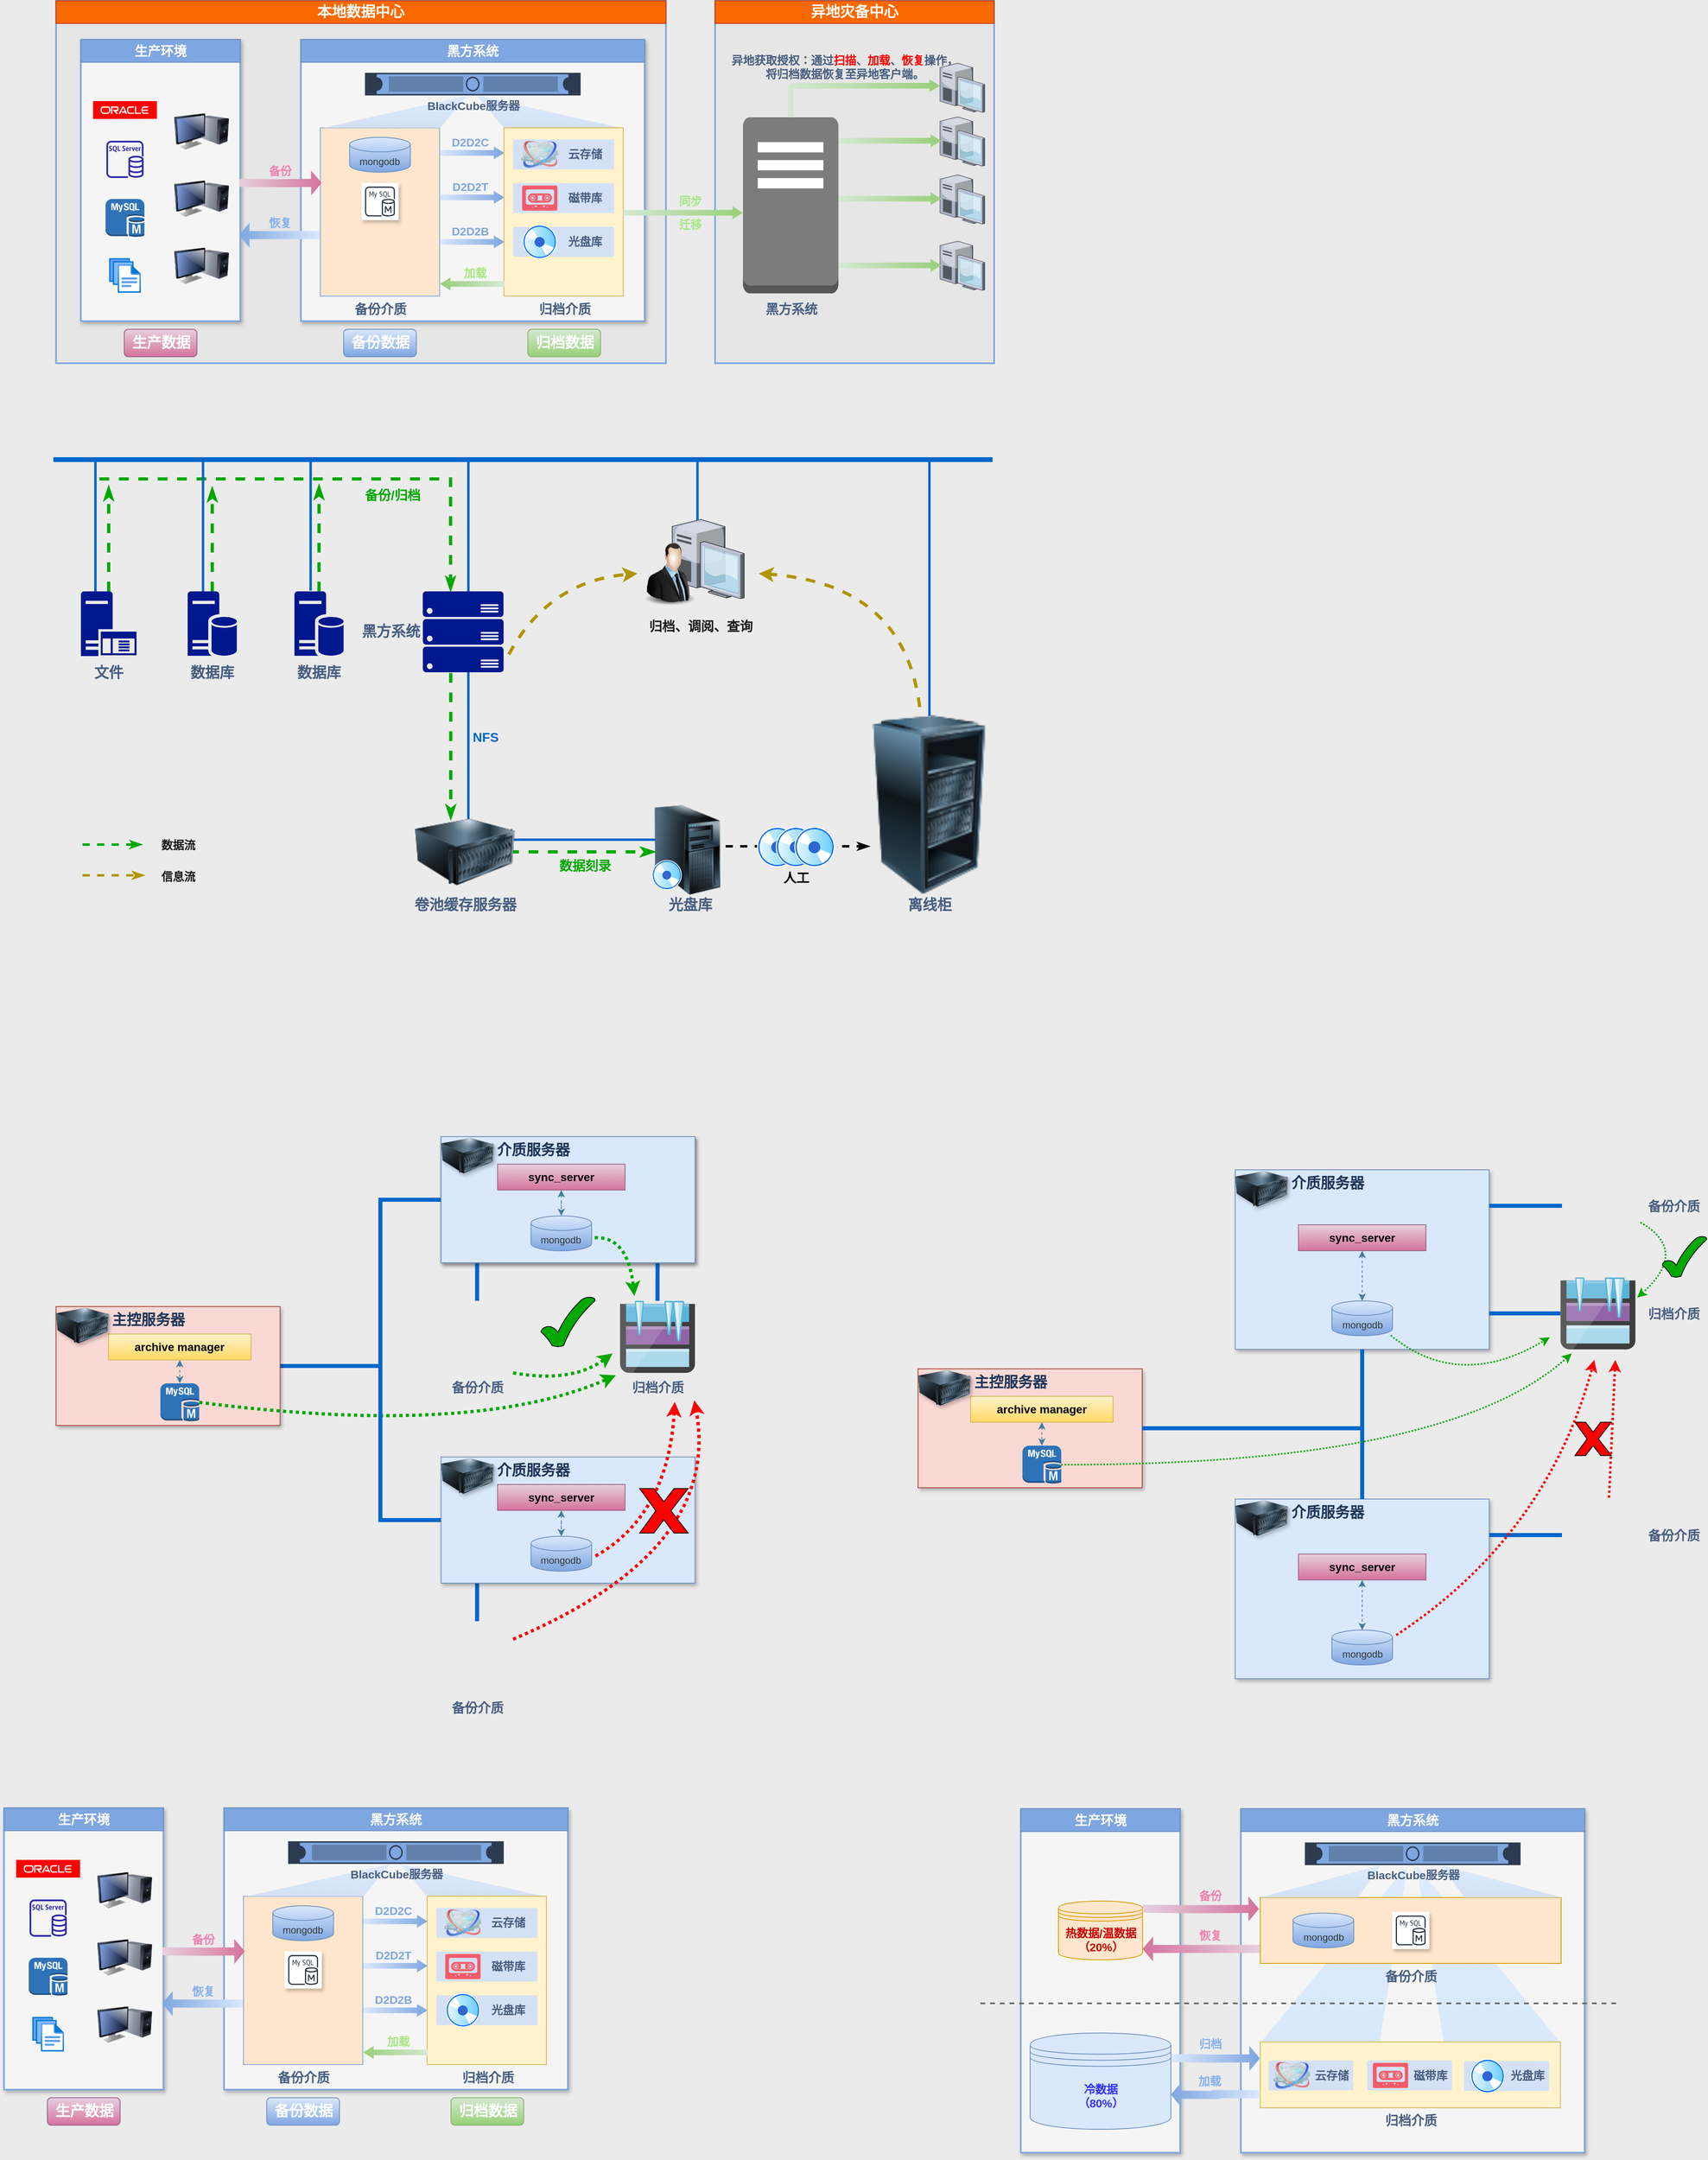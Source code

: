 <mxfile version="20.3.0" type="device" pages="13"><diagram name="归档功能" id="gdRL8AJRs4e-w43Cl2IK"><mxGraphModel dx="2844" dy="1730" grid="0" gridSize="10" guides="1" tooltips="1" connect="1" arrows="1" fold="1" page="1" pageScale="1" pageWidth="3300" pageHeight="4681" background="#ebebeb" math="0" shadow="0"><root><mxCell id="jG4XCWm2DHCGtZWmYWR5-0"/><mxCell id="jG4XCWm2DHCGtZWmYWR5-1" parent="jG4XCWm2DHCGtZWmYWR5-0"/><mxCell id="xNPG2KYENmbLkDaUkFoJ-16" value="" style="rounded=0;whiteSpace=wrap;html=1;shadow=0;strokeColor=#7EA6E0;fontSize=14;fontColor=#485E80;fillColor=none;gradientDirection=south;movable=0;resizable=0;rotatable=0;deletable=0;editable=0;connectable=0;" vertex="1" parent="jG4XCWm2DHCGtZWmYWR5-1"><mxGeometry x="1703" y="2477.5" width="147.5" height="208" as="geometry"/></mxCell><mxCell id="Sq6fOBKIX6J7sT4ZOKB4-156" value="" style="group;movable=0;resizable=0;rotatable=0;deletable=0;editable=0;connectable=0;" vertex="1" connectable="0" parent="jG4XCWm2DHCGtZWmYWR5-1"><mxGeometry x="1672" y="1566" width="583.0" height="234" as="geometry"/></mxCell><mxCell id="Sq6fOBKIX6J7sT4ZOKB4-137" value="" style="rounded=0;whiteSpace=wrap;html=1;strokeColor=#6c8ebf;fillColor=#dae8fc;shadow=1;movable=0;resizable=0;rotatable=0;deletable=0;editable=0;connectable=0;" vertex="1" parent="Sq6fOBKIX6J7sT4ZOKB4-156"><mxGeometry y="12" width="314" height="222" as="geometry"/></mxCell><mxCell id="Sq6fOBKIX6J7sT4ZOKB4-122" value="&lt;font color=&quot;#485e80&quot; style=&quot;font-size: 16px;&quot;&gt;备份介质&lt;/font&gt;" style="text;html=1;align=center;verticalAlign=middle;resizable=0;points=[];autosize=1;strokeColor=none;fillColor=none;fontSize=16;fontColor=#3F5370;fontStyle=1;movable=0;rotatable=0;deletable=0;editable=0;connectable=0;" vertex="1" parent="Sq6fOBKIX6J7sT4ZOKB4-156"><mxGeometry x="501" y="41" width="82" height="31" as="geometry"/></mxCell><mxCell id="Sq6fOBKIX6J7sT4ZOKB4-126" value="介质服务器" style="text;html=1;align=center;verticalAlign=middle;resizable=0;points=[];autosize=1;strokeColor=none;fillColor=none;fontColor=#1D3557;fontSize=18;fontStyle=1;movable=0;rotatable=0;deletable=0;editable=0;connectable=0;" vertex="1" parent="Sq6fOBKIX6J7sT4ZOKB4-156"><mxGeometry x="60" y="12" width="108" height="34" as="geometry"/></mxCell><mxCell id="Sq6fOBKIX6J7sT4ZOKB4-128" value="&lt;font style=&quot;font-size: 14px;&quot;&gt;sync_server&lt;/font&gt;" style="rounded=0;whiteSpace=wrap;html=1;sketch=0;strokeColor=#996185;fillColor=#e6d0de;fontSize=14;fontStyle=1;movable=0;resizable=0;rotatable=0;deletable=0;editable=0;connectable=0;gradientColor=#d5739d;" vertex="1" parent="Sq6fOBKIX6J7sT4ZOKB4-156"><mxGeometry x="78.19" y="80" width="157.63" height="32" as="geometry"/></mxCell><mxCell id="Sq6fOBKIX6J7sT4ZOKB4-130" value="" style="image;html=1;image=img/lib/clip_art/computers/Server_128x128.png;shadow=1;dashed=1;strokeColor=#FFD966;fontSize=16;fontColor=#FF3333;fillColor=#6DBF1A;movable=0;resizable=0;rotatable=0;deletable=0;editable=0;connectable=0;" vertex="1" parent="Sq6fOBKIX6J7sT4ZOKB4-156"><mxGeometry width="66" height="71" as="geometry"/></mxCell><mxCell id="Sq6fOBKIX6J7sT4ZOKB4-153" style="edgeStyle=orthogonalEdgeStyle;rounded=0;sketch=0;orthogonalLoop=1;jettySize=auto;html=1;shadow=0;strokeColor=#0066CC;strokeWidth=5;endArrow=none;endFill=0;movable=0;resizable=0;rotatable=0;deletable=0;editable=0;connectable=0;" edge="1" parent="Sq6fOBKIX6J7sT4ZOKB4-156" source="Sq6fOBKIX6J7sT4ZOKB4-131"><mxGeometry relative="1" as="geometry"><mxPoint x="314" y="56.5" as="targetPoint"/></mxGeometry></mxCell><mxCell id="Sq6fOBKIX6J7sT4ZOKB4-131" value="" style="shape=image;html=1;verticalAlign=top;verticalLabelPosition=bottom;labelBackgroundColor=none;imageAspect=0;aspect=fixed;image=https://cdn0.iconfinder.com/data/icons/Hosting_Icons/128/dedicated-server-px-png.png;fontSize=14;rounded=1;fillColor=#F45B69;strokeColor=#028090;fontColor=#E4FDE1;movable=0;resizable=0;rotatable=0;deletable=0;editable=0;connectable=0;" vertex="1" parent="Sq6fOBKIX6J7sT4ZOKB4-156"><mxGeometry x="404" y="12" width="89" height="89" as="geometry"/></mxCell><mxCell id="Sq6fOBKIX6J7sT4ZOKB4-132" value="&lt;font color=&quot;#333333&quot; style=&quot;font-size: 12px;&quot;&gt;mongodb&lt;/font&gt;" style="shape=cylinder3;whiteSpace=wrap;html=1;boundedLbl=1;backgroundOutline=1;size=9.0;fontSize=14;fillColor=#dae8fc;strokeColor=#6c8ebf;movable=0;resizable=0;rotatable=0;deletable=0;editable=0;connectable=0;gradientColor=#7ea6e0;" vertex="1" parent="Sq6fOBKIX6J7sT4ZOKB4-156"><mxGeometry x="119.5" y="173.996" width="75" height="43.096" as="geometry"/></mxCell><mxCell id="Sq6fOBKIX6J7sT4ZOKB4-152" style="edgeStyle=orthogonalEdgeStyle;rounded=0;sketch=0;orthogonalLoop=1;jettySize=auto;html=1;entryX=0.5;entryY=0;entryDx=0;entryDy=0;entryPerimeter=0;shadow=0;strokeColor=#457B9D;strokeWidth=1;endArrow=classic;endFill=1;fontSize=16;fontColor=#FF3333;startArrow=classic;fillColor=#A8DADC;dashed=1;startFill=1;movable=0;resizable=0;rotatable=0;deletable=0;editable=0;connectable=0;" edge="1" parent="Sq6fOBKIX6J7sT4ZOKB4-156" source="Sq6fOBKIX6J7sT4ZOKB4-128" target="Sq6fOBKIX6J7sT4ZOKB4-132"><mxGeometry relative="1" as="geometry"/></mxCell><mxCell id="Sq6fOBKIX6J7sT4ZOKB4-155" style="edgeStyle=orthogonalEdgeStyle;rounded=0;sketch=0;orthogonalLoop=1;jettySize=auto;html=1;shadow=0;strokeColor=#0066CC;strokeWidth=5;endArrow=none;endFill=0;movable=0;resizable=0;rotatable=0;deletable=0;editable=0;connectable=0;" edge="1" parent="Sq6fOBKIX6J7sT4ZOKB4-156" source="Sq6fOBKIX6J7sT4ZOKB4-133"><mxGeometry relative="1" as="geometry"><mxPoint x="314" y="189.5" as="targetPoint"/></mxGeometry></mxCell><mxCell id="Sq6fOBKIX6J7sT4ZOKB4-133" value="" style="sketch=0;aspect=fixed;html=1;points=[];align=center;image;fontSize=12;image=img/lib/mscae/Archive_Storage.svg;movable=0;resizable=0;rotatable=0;deletable=0;editable=0;connectable=0;" vertex="1" parent="Sq6fOBKIX6J7sT4ZOKB4-156"><mxGeometry x="402.15" y="145" width="92.71" height="89" as="geometry"/></mxCell><mxCell id="Sq6fOBKIX6J7sT4ZOKB4-134" value="&lt;font color=&quot;#485e80&quot;&gt;归档介质&lt;/font&gt;" style="text;html=1;align=center;verticalAlign=middle;resizable=0;points=[];autosize=1;strokeColor=none;fillColor=none;fontSize=16;fontColor=#3F5370;fontStyle=1;movable=0;rotatable=0;deletable=0;editable=0;connectable=0;" vertex="1" parent="Sq6fOBKIX6J7sT4ZOKB4-156"><mxGeometry x="501.0" y="174" width="82" height="31" as="geometry"/></mxCell><mxCell id="Sq6fOBKIX6J7sT4ZOKB4-175" value="" style="curved=1;endArrow=classic;html=1;rounded=0;dashed=1;strokeColor=#00a800;strokeWidth=2;fontSize=16;fontColor=#1A1A1A;fillColor=#e3c800;movable=0;resizable=0;rotatable=0;deletable=0;editable=0;connectable=0;exitX=0.971;exitY=0.991;exitDx=0;exitDy=0;dashPattern=1 1;exitPerimeter=0;" edge="1" parent="Sq6fOBKIX6J7sT4ZOKB4-156" source="Sq6fOBKIX6J7sT4ZOKB4-132"><mxGeometry width="50" height="50" relative="1" as="geometry"><mxPoint x="189.0" y="221" as="sourcePoint"/><mxPoint x="389" y="219" as="targetPoint"/><Array as="points"><mxPoint x="277" y="286"/></Array></mxGeometry></mxCell><mxCell id="Sq6fOBKIX6J7sT4ZOKB4-176" value="" style="curved=1;endArrow=classic;html=1;rounded=0;dashed=1;strokeColor=#00a800;strokeWidth=2;fontSize=16;fontColor=#1A1A1A;fillColor=#e3c800;movable=0;resizable=0;rotatable=0;deletable=0;editable=0;connectable=0;exitX=0.605;exitY=0.801;exitDx=0;exitDy=0;dashPattern=1 1;exitPerimeter=0;" edge="1" parent="Sq6fOBKIX6J7sT4ZOKB4-156"><mxGeometry width="50" height="50" relative="1" as="geometry"><mxPoint x="501.0" y="76.956" as="sourcePoint"/><mxPoint x="497" y="170" as="targetPoint"/><Array as="points"><mxPoint x="562" y="112"/></Array></mxGeometry></mxCell><mxCell id="Sq6fOBKIX6J7sT4ZOKB4-136" value="" style="verticalLabelPosition=bottom;verticalAlign=top;html=1;shape=mxgraph.basic.tick;fillColor=#00A800;movable=0;resizable=0;rotatable=0;deletable=0;editable=0;connectable=0;aspect=fixed;" vertex="1" parent="Sq6fOBKIX6J7sT4ZOKB4-156"><mxGeometry x="528" y="94.12" width="55" height="50.88" as="geometry"/></mxCell><mxCell id="TaHtlKf33m_5x8aZ0EXW-53" value="" style="rounded=0;whiteSpace=wrap;html=1;gradientDirection=east;fillColor=#E6E6E6;strokeColor=#7EA6E0;fontColor=#333333;shadow=0;movable=0;resizable=0;rotatable=0;deletable=0;editable=0;connectable=0;strokeWidth=2;" parent="jG4XCWm2DHCGtZWmYWR5-1" vertex="1"><mxGeometry x="214.25" y="133" width="754" height="448" as="geometry"/></mxCell><mxCell id="UoaHhdcOTqsdd2seZZSO-1" value="" style="rounded=0;whiteSpace=wrap;html=1;gradientDirection=east;fillColor=#f5f5f5;strokeColor=#7EA6E0;fontColor=#333333;shadow=1;movable=0;resizable=0;rotatable=0;deletable=0;editable=0;connectable=0;strokeWidth=2;" parent="jG4XCWm2DHCGtZWmYWR5-1" vertex="1"><mxGeometry x="517" y="181" width="425" height="348" as="geometry"/></mxCell><mxCell id="Sq6fOBKIX6J7sT4ZOKB4-232" value="" style="rounded=0;whiteSpace=wrap;html=1;gradientDirection=east;fillColor=#f5f5f5;strokeColor=#7EA6E0;fontColor=#333333;shadow=1;movable=0;resizable=0;rotatable=0;deletable=0;editable=0;connectable=0;strokeWidth=2;" vertex="1" parent="jG4XCWm2DHCGtZWmYWR5-1"><mxGeometry x="422" y="2367" width="425" height="348" as="geometry"/></mxCell><mxCell id="xNPG2KYENmbLkDaUkFoJ-0" value="" style="rounded=0;whiteSpace=wrap;html=1;gradientDirection=east;fillColor=#f5f5f5;strokeColor=#7EA6E0;fontColor=#333333;shadow=1;movable=0;resizable=0;rotatable=0;deletable=0;editable=0;connectable=0;strokeWidth=2;" vertex="1" parent="jG4XCWm2DHCGtZWmYWR5-1"><mxGeometry x="1679" y="2368" width="425" height="425" as="geometry"/></mxCell><mxCell id="GxERFlG2vGWquHB_YILC-14" value="" style="rounded=0;whiteSpace=wrap;html=1;gradientDirection=east;fillColor=#f5f5f5;strokeColor=#7EA6E0;fontColor=#333333;shadow=1;movable=0;resizable=0;rotatable=0;deletable=0;editable=0;connectable=0;strokeWidth=2;" parent="jG4XCWm2DHCGtZWmYWR5-1" vertex="1"><mxGeometry x="245" y="181" width="197" height="348" as="geometry"/></mxCell><mxCell id="Sq6fOBKIX6J7sT4ZOKB4-233" value="" style="rounded=0;whiteSpace=wrap;html=1;gradientDirection=east;fillColor=#f5f5f5;strokeColor=#7EA6E0;fontColor=#333333;shadow=1;movable=0;resizable=0;rotatable=0;deletable=0;editable=0;connectable=0;strokeWidth=2;" vertex="1" parent="jG4XCWm2DHCGtZWmYWR5-1"><mxGeometry x="150" y="2367" width="197" height="348" as="geometry"/></mxCell><mxCell id="xNPG2KYENmbLkDaUkFoJ-1" value="" style="rounded=0;whiteSpace=wrap;html=1;gradientDirection=east;fillColor=#f5f5f5;strokeColor=#7EA6E0;fontColor=#333333;shadow=1;movable=0;resizable=0;rotatable=0;deletable=0;editable=0;connectable=0;strokeWidth=2;" vertex="1" parent="jG4XCWm2DHCGtZWmYWR5-1"><mxGeometry x="1407" y="2368" width="197" height="425" as="geometry"/></mxCell><mxCell id="LVDSW-apsAlsHsZDvcHa-0" value="&lt;font size=&quot;1&quot; style=&quot;&quot; color=&quot;#ffffff&quot;&gt;&lt;b style=&quot;font-size: 16px;&quot;&gt;生产环境&lt;/b&gt;&lt;/font&gt;" style="rounded=0;whiteSpace=wrap;html=1;gradientDirection=south;fillColor=#7EA6E0;strokeColor=#6c8ebf;gradientColor=#7ea6e0;movable=0;resizable=0;rotatable=0;deletable=0;editable=0;connectable=0;" parent="jG4XCWm2DHCGtZWmYWR5-1" vertex="1"><mxGeometry x="245" y="181" width="197" height="28" as="geometry"/></mxCell><mxCell id="Sq6fOBKIX6J7sT4ZOKB4-234" value="&lt;font size=&quot;1&quot; style=&quot;&quot; color=&quot;#ffffff&quot;&gt;&lt;b style=&quot;font-size: 16px;&quot;&gt;生产环境&lt;/b&gt;&lt;/font&gt;" style="rounded=0;whiteSpace=wrap;html=1;gradientDirection=south;fillColor=#7EA6E0;strokeColor=#6c8ebf;gradientColor=#7ea6e0;movable=0;resizable=0;rotatable=0;deletable=0;editable=0;connectable=0;" vertex="1" parent="jG4XCWm2DHCGtZWmYWR5-1"><mxGeometry x="150" y="2367" width="197" height="28" as="geometry"/></mxCell><mxCell id="xNPG2KYENmbLkDaUkFoJ-2" value="&lt;font size=&quot;1&quot; style=&quot;&quot; color=&quot;#ffffff&quot;&gt;&lt;b style=&quot;font-size: 16px;&quot;&gt;生产环境&lt;/b&gt;&lt;/font&gt;" style="rounded=0;whiteSpace=wrap;html=1;gradientDirection=south;fillColor=#7EA6E0;strokeColor=#6c8ebf;gradientColor=#7ea6e0;movable=0;resizable=0;rotatable=0;deletable=0;editable=0;connectable=0;" vertex="1" parent="jG4XCWm2DHCGtZWmYWR5-1"><mxGeometry x="1407" y="2368" width="197" height="28" as="geometry"/></mxCell><mxCell id="LVDSW-apsAlsHsZDvcHa-1" value="" style="dashed=0;outlineConnect=0;html=1;align=center;labelPosition=center;verticalLabelPosition=bottom;verticalAlign=top;shape=mxgraph.weblogos.oracle;fillColor=#FF0000;strokeColor=none;fontSize=18;fontColor=#FFFFFF;movable=0;resizable=0;rotatable=0;deletable=0;editable=0;connectable=0;" parent="jG4XCWm2DHCGtZWmYWR5-1" vertex="1"><mxGeometry x="260.01" y="257" width="79" height="22" as="geometry"/></mxCell><mxCell id="Sq6fOBKIX6J7sT4ZOKB4-235" value="" style="dashed=0;outlineConnect=0;html=1;align=center;labelPosition=center;verticalLabelPosition=bottom;verticalAlign=top;shape=mxgraph.weblogos.oracle;fillColor=#FF0000;strokeColor=none;fontSize=18;fontColor=#FFFFFF;movable=0;resizable=0;rotatable=0;deletable=0;editable=0;connectable=0;" vertex="1" parent="jG4XCWm2DHCGtZWmYWR5-1"><mxGeometry x="165.01" y="2431" width="79" height="22" as="geometry"/></mxCell><mxCell id="LVDSW-apsAlsHsZDvcHa-4" value="" style="sketch=0;outlineConnect=0;fontColor=#232F3E;gradientColor=none;fillColor=#2E27AD;strokeColor=none;dashed=0;verticalLabelPosition=bottom;verticalAlign=top;align=center;html=1;fontSize=12;fontStyle=0;aspect=fixed;pointerEvents=1;shape=mxgraph.aws4.rds_sql_server_instance;movable=0;resizable=0;rotatable=0;deletable=0;editable=0;connectable=0;" parent="jG4XCWm2DHCGtZWmYWR5-1" vertex="1"><mxGeometry x="276.51" y="306" width="46" height="46" as="geometry"/></mxCell><mxCell id="Sq6fOBKIX6J7sT4ZOKB4-236" value="" style="sketch=0;outlineConnect=0;fontColor=#232F3E;gradientColor=none;fillColor=#2E27AD;strokeColor=none;dashed=0;verticalLabelPosition=bottom;verticalAlign=top;align=center;html=1;fontSize=12;fontStyle=0;aspect=fixed;pointerEvents=1;shape=mxgraph.aws4.rds_sql_server_instance;movable=0;resizable=0;rotatable=0;deletable=0;editable=0;connectable=0;" vertex="1" parent="jG4XCWm2DHCGtZWmYWR5-1"><mxGeometry x="181.51" y="2480" width="46" height="46" as="geometry"/></mxCell><mxCell id="LVDSW-apsAlsHsZDvcHa-7" value="" style="outlineConnect=0;dashed=0;verticalLabelPosition=bottom;verticalAlign=top;align=center;html=1;shape=mxgraph.aws3.mysql_db_instance;fillColor=#2E73B8;gradientColor=none;fontSize=18;fontColor=#FFFFFF;movable=0;resizable=0;rotatable=0;deletable=0;editable=0;connectable=0;" parent="jG4XCWm2DHCGtZWmYWR5-1" vertex="1"><mxGeometry x="275.52" y="378" width="47.99" height="47" as="geometry"/></mxCell><mxCell id="Sq6fOBKIX6J7sT4ZOKB4-237" value="" style="outlineConnect=0;dashed=0;verticalLabelPosition=bottom;verticalAlign=top;align=center;html=1;shape=mxgraph.aws3.mysql_db_instance;fillColor=#2E73B8;gradientColor=none;fontSize=18;fontColor=#FFFFFF;movable=0;resizable=0;rotatable=0;deletable=0;editable=0;connectable=0;" vertex="1" parent="jG4XCWm2DHCGtZWmYWR5-1"><mxGeometry x="180.52" y="2552" width="47.99" height="47" as="geometry"/></mxCell><mxCell id="v7EOOhjmnzAF0XvUV8tu-0" value="" style="aspect=fixed;html=1;points=[];align=center;image;fontSize=16;image=img/lib/azure2/general/Files.svg;dashed=1;labelBackgroundColor=none;fontColor=#7EA6E0;strokeColor=#FF3333;movable=0;resizable=0;rotatable=0;deletable=0;editable=0;connectable=0;" parent="jG4XCWm2DHCGtZWmYWR5-1" vertex="1"><mxGeometry x="279.86" y="451" width="39.31" height="43" as="geometry"/></mxCell><mxCell id="Sq6fOBKIX6J7sT4ZOKB4-238" value="" style="aspect=fixed;html=1;points=[];align=center;image;fontSize=16;image=img/lib/azure2/general/Files.svg;dashed=1;labelBackgroundColor=none;fontColor=#7EA6E0;strokeColor=#FF3333;movable=0;resizable=0;rotatable=0;deletable=0;editable=0;connectable=0;" vertex="1" parent="jG4XCWm2DHCGtZWmYWR5-1"><mxGeometry x="184.86" y="2625" width="39.31" height="43" as="geometry"/></mxCell><mxCell id="iEvemsaHRKChfmbnjUTn-0" value="" style="image;html=1;image=img/lib/clip_art/computers/Monitor_Tower_128x128.png;fontSize=14;rounded=1;labelBackgroundColor=#114B5F;fillColor=#F45B69;strokeColor=#028090;fontColor=#E4FDE1;movable=0;resizable=0;rotatable=0;deletable=0;editable=0;connectable=0;" parent="jG4XCWm2DHCGtZWmYWR5-1" vertex="1"><mxGeometry x="360" y="259" width="68" height="71" as="geometry"/></mxCell><mxCell id="Sq6fOBKIX6J7sT4ZOKB4-239" value="" style="image;html=1;image=img/lib/clip_art/computers/Monitor_Tower_128x128.png;fontSize=14;rounded=1;labelBackgroundColor=#114B5F;fillColor=#F45B69;strokeColor=#028090;fontColor=#E4FDE1;movable=0;resizable=0;rotatable=0;deletable=0;editable=0;connectable=0;" vertex="1" parent="jG4XCWm2DHCGtZWmYWR5-1"><mxGeometry x="265" y="2433" width="68" height="71" as="geometry"/></mxCell><mxCell id="IGrSTbresldAvJDd_6YJ-0" value="" style="image;html=1;image=img/lib/clip_art/computers/Monitor_Tower_128x128.png;fontSize=14;rounded=1;labelBackgroundColor=#114B5F;fillColor=#F45B69;strokeColor=#028090;fontColor=#E4FDE1;movable=0;resizable=0;rotatable=0;deletable=0;editable=0;connectable=0;" parent="jG4XCWm2DHCGtZWmYWR5-1" vertex="1"><mxGeometry x="360" y="425" width="68" height="71" as="geometry"/></mxCell><mxCell id="Sq6fOBKIX6J7sT4ZOKB4-240" value="" style="image;html=1;image=img/lib/clip_art/computers/Monitor_Tower_128x128.png;fontSize=14;rounded=1;labelBackgroundColor=#114B5F;fillColor=#F45B69;strokeColor=#028090;fontColor=#E4FDE1;movable=0;resizable=0;rotatable=0;deletable=0;editable=0;connectable=0;" vertex="1" parent="jG4XCWm2DHCGtZWmYWR5-1"><mxGeometry x="265" y="2599" width="68" height="71" as="geometry"/></mxCell><mxCell id="IGrSTbresldAvJDd_6YJ-1" value="" style="image;html=1;image=img/lib/clip_art/computers/Monitor_Tower_128x128.png;fontSize=14;rounded=1;labelBackgroundColor=#114B5F;fillColor=#F45B69;strokeColor=#028090;fontColor=#E4FDE1;movable=0;resizable=0;rotatable=0;deletable=0;editable=0;connectable=0;" parent="jG4XCWm2DHCGtZWmYWR5-1" vertex="1"><mxGeometry x="360" y="342" width="68" height="71" as="geometry"/></mxCell><mxCell id="Sq6fOBKIX6J7sT4ZOKB4-241" value="" style="image;html=1;image=img/lib/clip_art/computers/Monitor_Tower_128x128.png;fontSize=14;rounded=1;labelBackgroundColor=#114B5F;fillColor=#F45B69;strokeColor=#028090;fontColor=#E4FDE1;movable=0;resizable=0;rotatable=0;deletable=0;editable=0;connectable=0;" vertex="1" parent="jG4XCWm2DHCGtZWmYWR5-1"><mxGeometry x="265" y="2516" width="68" height="71" as="geometry"/></mxCell><mxCell id="UoaHhdcOTqsdd2seZZSO-0" value="&lt;font color=&quot;#ffffff&quot;&gt;生产数据&lt;/font&gt;" style="text;html=1;align=center;verticalAlign=middle;resizable=0;points=[];autosize=1;strokeColor=#996185;fillColor=#e6d0de;fontSize=18;rounded=1;fontStyle=1;movable=0;rotatable=0;deletable=0;editable=0;connectable=0;gradientColor=#d5739d;" parent="jG4XCWm2DHCGtZWmYWR5-1" vertex="1"><mxGeometry x="298.5" y="539" width="90" height="34" as="geometry"/></mxCell><mxCell id="Sq6fOBKIX6J7sT4ZOKB4-242" value="&lt;font color=&quot;#ffffff&quot;&gt;生产数据&lt;/font&gt;" style="text;html=1;align=center;verticalAlign=middle;resizable=0;points=[];autosize=1;strokeColor=#996185;fillColor=#e6d0de;fontSize=18;rounded=1;fontStyle=1;movable=0;rotatable=0;deletable=0;editable=0;connectable=0;gradientColor=#d5739d;" vertex="1" parent="jG4XCWm2DHCGtZWmYWR5-1"><mxGeometry x="203.5" y="2725" width="90" height="34" as="geometry"/></mxCell><mxCell id="UoaHhdcOTqsdd2seZZSO-2" value="&lt;font size=&quot;1&quot; style=&quot;&quot; color=&quot;#ffffff&quot;&gt;&lt;b style=&quot;font-size: 16px;&quot;&gt;黑方系统&lt;/b&gt;&lt;/font&gt;" style="rounded=0;whiteSpace=wrap;html=1;gradientDirection=south;fillColor=#7EA6E0;strokeColor=#6c8ebf;gradientColor=#7ea6e0;movable=0;resizable=0;rotatable=0;deletable=0;editable=0;connectable=0;" parent="jG4XCWm2DHCGtZWmYWR5-1" vertex="1"><mxGeometry x="517" y="181" width="425" height="28" as="geometry"/></mxCell><mxCell id="Sq6fOBKIX6J7sT4ZOKB4-243" value="&lt;font size=&quot;1&quot; style=&quot;&quot; color=&quot;#ffffff&quot;&gt;&lt;b style=&quot;font-size: 16px;&quot;&gt;黑方系统&lt;/b&gt;&lt;/font&gt;" style="rounded=0;whiteSpace=wrap;html=1;gradientDirection=south;fillColor=#7EA6E0;strokeColor=#6c8ebf;gradientColor=#7ea6e0;movable=0;resizable=0;rotatable=0;deletable=0;editable=0;connectable=0;" vertex="1" parent="jG4XCWm2DHCGtZWmYWR5-1"><mxGeometry x="422" y="2367" width="425" height="28" as="geometry"/></mxCell><mxCell id="xNPG2KYENmbLkDaUkFoJ-10" value="&lt;font size=&quot;1&quot; style=&quot;&quot; color=&quot;#ffffff&quot;&gt;&lt;b style=&quot;font-size: 16px;&quot;&gt;黑方系统&lt;/b&gt;&lt;/font&gt;" style="rounded=0;whiteSpace=wrap;html=1;gradientDirection=south;fillColor=#7EA6E0;strokeColor=#6c8ebf;gradientColor=#7ea6e0;movable=0;resizable=0;rotatable=0;deletable=0;editable=0;connectable=0;" vertex="1" parent="jG4XCWm2DHCGtZWmYWR5-1"><mxGeometry x="1679" y="2368" width="425" height="28" as="geometry"/></mxCell><mxCell id="RXVrlaghqYiEpRqR2e_s-3" value="" style="strokeColor=#666666;html=1;labelPosition=right;align=left;spacingLeft=15;shadow=0;dashed=0;outlineConnect=0;shape=mxgraph.rack.general.1u_rack_server;fontSize=16;fontColor=#B5739D;fillColor=#7EA6E0;gradientDirection=south;movable=0;resizable=0;rotatable=0;deletable=0;editable=0;connectable=0;" parent="jG4XCWm2DHCGtZWmYWR5-1" vertex="1"><mxGeometry x="596.25" y="222" width="266.5" height="28" as="geometry"/></mxCell><mxCell id="Sq6fOBKIX6J7sT4ZOKB4-244" value="" style="strokeColor=#666666;html=1;labelPosition=right;align=left;spacingLeft=15;shadow=0;dashed=0;outlineConnect=0;shape=mxgraph.rack.general.1u_rack_server;fontSize=16;fontColor=#B5739D;fillColor=#7EA6E0;gradientDirection=south;movable=0;resizable=0;rotatable=0;deletable=0;editable=0;connectable=0;" vertex="1" parent="jG4XCWm2DHCGtZWmYWR5-1"><mxGeometry x="501.25" y="2408" width="266.5" height="28" as="geometry"/></mxCell><mxCell id="xNPG2KYENmbLkDaUkFoJ-11" value="" style="strokeColor=#666666;html=1;labelPosition=right;align=left;spacingLeft=15;shadow=0;dashed=0;outlineConnect=0;shape=mxgraph.rack.general.1u_rack_server;fontSize=16;fontColor=#B5739D;fillColor=#7EA6E0;gradientDirection=south;movable=0;resizable=0;rotatable=0;deletable=0;editable=0;connectable=0;" vertex="1" parent="jG4XCWm2DHCGtZWmYWR5-1"><mxGeometry x="1758.25" y="2409.5" width="266.5" height="28" as="geometry"/></mxCell><mxCell id="TaHtlKf33m_5x8aZ0EXW-25" value="" style="group;movable=0;resizable=0;rotatable=0;deletable=0;editable=0;connectable=0;fillColor=#ffe6cc;strokeColor=#d79b00;" parent="jG4XCWm2DHCGtZWmYWR5-1" vertex="1" connectable="0"><mxGeometry x="541" y="290" width="147.5" height="208" as="geometry"/></mxCell><mxCell id="v8489XlqfYDbV1t3lju8-0" value="" style="shape=image;html=1;verticalAlign=top;verticalLabelPosition=bottom;labelBackgroundColor=none;imageAspect=0;aspect=fixed;image=https://cdn0.iconfinder.com/data/icons/Hosting_Icons/128/dedicated-server-px-png.png;fontSize=14;rounded=1;fillColor=#F45B69;strokeColor=#028090;fontColor=#E4FDE1;movable=0;resizable=0;rotatable=0;deletable=0;editable=0;connectable=0;" parent="TaHtlKf33m_5x8aZ0EXW-25" vertex="1"><mxGeometry x="47.25" y="136.256" width="53" height="53" as="geometry"/></mxCell><mxCell id="2Er6vRQ_8vQz620apGvt-1" value="&lt;font color=&quot;#333333&quot; style=&quot;font-size: 12px;&quot;&gt;mongodb&lt;/font&gt;" style="shape=cylinder3;whiteSpace=wrap;html=1;boundedLbl=1;backgroundOutline=1;size=9.0;fontSize=14;fillColor=#dae8fc;strokeColor=#6c8ebf;movable=0;resizable=0;rotatable=0;deletable=0;editable=0;connectable=0;gradientColor=#7ea6e0;" parent="TaHtlKf33m_5x8aZ0EXW-25" vertex="1"><mxGeometry x="36.25" y="11.756" width="75" height="43.096" as="geometry"/></mxCell><mxCell id="2Er6vRQ_8vQz620apGvt-2" value="" style="sketch=0;outlineConnect=0;fontColor=#232F3E;gradientColor=none;strokeColor=#232F3E;fillColor=#ffffff;dashed=0;verticalLabelPosition=bottom;verticalAlign=top;align=center;html=1;fontSize=12;fontStyle=0;aspect=fixed;shape=mxgraph.aws4.resourceIcon;resIcon=mxgraph.aws4.mysql_db_instance;shadow=1;movable=0;resizable=0;rotatable=0;deletable=0;editable=0;connectable=0;" parent="TaHtlKf33m_5x8aZ0EXW-25" vertex="1"><mxGeometry x="50.69" y="68.02" width="46.12" height="46.12" as="geometry"/></mxCell><mxCell id="TaHtlKf33m_5x8aZ0EXW-24" value="" style="rounded=0;whiteSpace=wrap;html=1;shadow=0;strokeColor=#7EA6E0;fontSize=14;fontColor=#485E80;fillColor=none;gradientDirection=south;movable=0;resizable=0;rotatable=0;deletable=0;editable=0;connectable=0;" parent="TaHtlKf33m_5x8aZ0EXW-25" vertex="1"><mxGeometry width="147.5" height="208" as="geometry"/></mxCell><mxCell id="Sq6fOBKIX6J7sT4ZOKB4-245" value="" style="group;movable=0;resizable=0;rotatable=0;deletable=0;editable=0;connectable=0;fillColor=#ffe6cc;strokeColor=#d79b00;" vertex="1" connectable="0" parent="jG4XCWm2DHCGtZWmYWR5-1"><mxGeometry x="446" y="2476" width="147.5" height="208" as="geometry"/></mxCell><mxCell id="Sq6fOBKIX6J7sT4ZOKB4-246" value="" style="shape=image;html=1;verticalAlign=top;verticalLabelPosition=bottom;labelBackgroundColor=none;imageAspect=0;aspect=fixed;image=https://cdn0.iconfinder.com/data/icons/Hosting_Icons/128/dedicated-server-px-png.png;fontSize=14;rounded=1;fillColor=#F45B69;strokeColor=#028090;fontColor=#E4FDE1;movable=0;resizable=0;rotatable=0;deletable=0;editable=0;connectable=0;" vertex="1" parent="Sq6fOBKIX6J7sT4ZOKB4-245"><mxGeometry x="47.25" y="136.256" width="53" height="53" as="geometry"/></mxCell><mxCell id="Sq6fOBKIX6J7sT4ZOKB4-247" value="&lt;font color=&quot;#333333&quot; style=&quot;font-size: 12px;&quot;&gt;mongodb&lt;/font&gt;" style="shape=cylinder3;whiteSpace=wrap;html=1;boundedLbl=1;backgroundOutline=1;size=9.0;fontSize=14;fillColor=#dae8fc;strokeColor=#6c8ebf;movable=0;resizable=0;rotatable=0;deletable=0;editable=0;connectable=0;gradientColor=#7ea6e0;" vertex="1" parent="Sq6fOBKIX6J7sT4ZOKB4-245"><mxGeometry x="36.25" y="11.756" width="75" height="43.096" as="geometry"/></mxCell><mxCell id="Sq6fOBKIX6J7sT4ZOKB4-248" value="" style="sketch=0;outlineConnect=0;fontColor=#232F3E;gradientColor=none;strokeColor=#232F3E;fillColor=#ffffff;dashed=0;verticalLabelPosition=bottom;verticalAlign=top;align=center;html=1;fontSize=12;fontStyle=0;aspect=fixed;shape=mxgraph.aws4.resourceIcon;resIcon=mxgraph.aws4.mysql_db_instance;shadow=1;movable=0;resizable=0;rotatable=0;deletable=0;editable=0;connectable=0;" vertex="1" parent="Sq6fOBKIX6J7sT4ZOKB4-245"><mxGeometry x="50.69" y="68.02" width="46.12" height="46.12" as="geometry"/></mxCell><mxCell id="Sq6fOBKIX6J7sT4ZOKB4-249" value="" style="rounded=0;whiteSpace=wrap;html=1;shadow=0;strokeColor=#7EA6E0;fontSize=14;fontColor=#485E80;fillColor=none;gradientDirection=south;movable=0;resizable=0;rotatable=0;deletable=0;editable=0;connectable=0;" vertex="1" parent="Sq6fOBKIX6J7sT4ZOKB4-245"><mxGeometry width="147.5" height="208" as="geometry"/></mxCell><mxCell id="TaHtlKf33m_5x8aZ0EXW-31" value="" style="group;movable=0;resizable=0;rotatable=0;deletable=0;editable=0;connectable=0;" parent="jG4XCWm2DHCGtZWmYWR5-1" vertex="1" connectable="0"><mxGeometry x="688.5" y="293" width="80.5" height="29" as="geometry"/></mxCell><mxCell id="TaHtlKf33m_5x8aZ0EXW-26" style="edgeStyle=orthogonalEdgeStyle;rounded=0;orthogonalLoop=1;jettySize=auto;html=1;entryX=0;entryY=0.5;entryDx=0;entryDy=0;fontSize=16;fontColor=#B5739D;shape=flexArrow;strokeColor=none;fillColor=#dae8fc;gradientColor=#7EA6E0;gradientDirection=east;width=6.923;endSize=4;startSize=4;endArrow=block;endWidth=8.024;movable=0;resizable=0;rotatable=0;deletable=0;editable=0;connectable=0;" parent="TaHtlKf33m_5x8aZ0EXW-31" edge="1"><mxGeometry relative="1" as="geometry"><mxPoint y="28" as="sourcePoint"/><mxPoint x="80.5" y="28" as="targetPoint"/></mxGeometry></mxCell><mxCell id="TaHtlKf33m_5x8aZ0EXW-27" value="&lt;font color=&quot;#7ea6e0&quot; style=&quot;font-size: 14px;&quot;&gt;D2D2C&lt;/font&gt;" style="text;html=1;align=center;verticalAlign=middle;resizable=0;points=[];autosize=1;strokeColor=none;fillColor=none;fontSize=14;rounded=1;fontStyle=1;movable=0;rotatable=0;deletable=0;editable=0;connectable=0;gradientColor=#7ea6e0;" parent="TaHtlKf33m_5x8aZ0EXW-31" vertex="1"><mxGeometry x="5.5" width="64" height="29" as="geometry"/></mxCell><mxCell id="Sq6fOBKIX6J7sT4ZOKB4-250" value="" style="group;movable=0;resizable=0;rotatable=0;deletable=0;editable=0;connectable=0;" vertex="1" connectable="0" parent="jG4XCWm2DHCGtZWmYWR5-1"><mxGeometry x="593.5" y="2479" width="80.5" height="29" as="geometry"/></mxCell><mxCell id="Sq6fOBKIX6J7sT4ZOKB4-251" style="edgeStyle=orthogonalEdgeStyle;rounded=0;orthogonalLoop=1;jettySize=auto;html=1;entryX=0;entryY=0.5;entryDx=0;entryDy=0;fontSize=16;fontColor=#B5739D;shape=flexArrow;strokeColor=none;fillColor=#dae8fc;gradientColor=#7EA6E0;gradientDirection=east;width=6.923;endSize=4;startSize=4;endArrow=block;endWidth=8.024;movable=0;resizable=0;rotatable=0;deletable=0;editable=0;connectable=0;" edge="1" parent="Sq6fOBKIX6J7sT4ZOKB4-250"><mxGeometry relative="1" as="geometry"><mxPoint y="28" as="sourcePoint"/><mxPoint x="80.5" y="28" as="targetPoint"/></mxGeometry></mxCell><mxCell id="Sq6fOBKIX6J7sT4ZOKB4-252" value="&lt;font color=&quot;#7ea6e0&quot; style=&quot;font-size: 14px;&quot;&gt;D2D2C&lt;/font&gt;" style="text;html=1;align=center;verticalAlign=middle;resizable=0;points=[];autosize=1;strokeColor=none;fillColor=none;fontSize=14;rounded=1;fontStyle=1;movable=0;rotatable=0;deletable=0;editable=0;connectable=0;gradientColor=#7ea6e0;" vertex="1" parent="Sq6fOBKIX6J7sT4ZOKB4-250"><mxGeometry x="5.5" width="64" height="29" as="geometry"/></mxCell><mxCell id="TaHtlKf33m_5x8aZ0EXW-32" value="" style="group;movable=0;resizable=0;rotatable=0;deletable=0;editable=0;connectable=0;" parent="jG4XCWm2DHCGtZWmYWR5-1" vertex="1" connectable="0"><mxGeometry x="688.5" y="348" width="80.5" height="29" as="geometry"/></mxCell><mxCell id="TaHtlKf33m_5x8aZ0EXW-33" style="edgeStyle=orthogonalEdgeStyle;rounded=0;orthogonalLoop=1;jettySize=auto;html=1;entryX=0;entryY=0.5;entryDx=0;entryDy=0;fontSize=16;fontColor=#B5739D;shape=flexArrow;strokeColor=none;fillColor=#dae8fc;gradientColor=#7EA6E0;gradientDirection=east;width=6.923;endSize=4;startSize=4;endArrow=block;endWidth=8.024;movable=0;resizable=0;rotatable=0;deletable=0;editable=0;connectable=0;" parent="TaHtlKf33m_5x8aZ0EXW-32" edge="1"><mxGeometry relative="1" as="geometry"><mxPoint y="28" as="sourcePoint"/><mxPoint x="80.5" y="28" as="targetPoint"/></mxGeometry></mxCell><mxCell id="TaHtlKf33m_5x8aZ0EXW-34" value="&lt;font color=&quot;#7ea6e0&quot; style=&quot;font-size: 14px;&quot;&gt;D2D2T&lt;/font&gt;" style="text;html=1;align=center;verticalAlign=middle;resizable=0;points=[];autosize=1;strokeColor=none;fillColor=none;fontSize=14;rounded=1;fontStyle=1;movable=0;rotatable=0;deletable=0;editable=0;connectable=0;gradientColor=#7ea6e0;" parent="TaHtlKf33m_5x8aZ0EXW-32" vertex="1"><mxGeometry x="6.5" width="62" height="29" as="geometry"/></mxCell><mxCell id="Sq6fOBKIX6J7sT4ZOKB4-253" value="" style="group;movable=0;resizable=0;rotatable=0;deletable=0;editable=0;connectable=0;" vertex="1" connectable="0" parent="jG4XCWm2DHCGtZWmYWR5-1"><mxGeometry x="593.5" y="2534" width="80.5" height="29" as="geometry"/></mxCell><mxCell id="Sq6fOBKIX6J7sT4ZOKB4-254" style="edgeStyle=orthogonalEdgeStyle;rounded=0;orthogonalLoop=1;jettySize=auto;html=1;entryX=0;entryY=0.5;entryDx=0;entryDy=0;fontSize=16;fontColor=#B5739D;shape=flexArrow;strokeColor=none;fillColor=#dae8fc;gradientColor=#7EA6E0;gradientDirection=east;width=6.923;endSize=4;startSize=4;endArrow=block;endWidth=8.024;movable=0;resizable=0;rotatable=0;deletable=0;editable=0;connectable=0;" edge="1" parent="Sq6fOBKIX6J7sT4ZOKB4-253"><mxGeometry relative="1" as="geometry"><mxPoint y="28" as="sourcePoint"/><mxPoint x="80.5" y="28" as="targetPoint"/></mxGeometry></mxCell><mxCell id="Sq6fOBKIX6J7sT4ZOKB4-255" value="&lt;font color=&quot;#7ea6e0&quot; style=&quot;font-size: 14px;&quot;&gt;D2D2T&lt;/font&gt;" style="text;html=1;align=center;verticalAlign=middle;resizable=0;points=[];autosize=1;strokeColor=none;fillColor=none;fontSize=14;rounded=1;fontStyle=1;movable=0;rotatable=0;deletable=0;editable=0;connectable=0;gradientColor=#7ea6e0;" vertex="1" parent="Sq6fOBKIX6J7sT4ZOKB4-253"><mxGeometry x="6.5" width="62" height="29" as="geometry"/></mxCell><mxCell id="TaHtlKf33m_5x8aZ0EXW-35" value="" style="group;movable=0;resizable=0;rotatable=0;deletable=0;editable=0;connectable=0;" parent="jG4XCWm2DHCGtZWmYWR5-1" vertex="1" connectable="0"><mxGeometry x="688.5" y="403" width="80.5" height="29" as="geometry"/></mxCell><mxCell id="TaHtlKf33m_5x8aZ0EXW-36" style="edgeStyle=orthogonalEdgeStyle;rounded=0;orthogonalLoop=1;jettySize=auto;html=1;entryX=0;entryY=0.5;entryDx=0;entryDy=0;fontSize=16;fontColor=#B5739D;shape=flexArrow;strokeColor=none;fillColor=#dae8fc;gradientColor=#7EA6E0;gradientDirection=east;width=6.923;endSize=4;startSize=4;endArrow=block;endWidth=8.024;movable=0;resizable=0;rotatable=0;deletable=0;editable=0;connectable=0;" parent="TaHtlKf33m_5x8aZ0EXW-35" edge="1"><mxGeometry relative="1" as="geometry"><mxPoint y="28" as="sourcePoint"/><mxPoint x="80.5" y="28" as="targetPoint"/></mxGeometry></mxCell><mxCell id="TaHtlKf33m_5x8aZ0EXW-37" value="&lt;font color=&quot;#7ea6e0&quot; style=&quot;font-size: 14px;&quot;&gt;D2D2B&lt;/font&gt;" style="text;html=1;align=center;verticalAlign=middle;resizable=0;points=[];autosize=1;strokeColor=none;fillColor=none;fontSize=14;rounded=1;fontStyle=1;movable=0;rotatable=0;deletable=0;editable=0;connectable=0;gradientColor=#7ea6e0;" parent="TaHtlKf33m_5x8aZ0EXW-35" vertex="1"><mxGeometry x="5.5" width="64" height="29" as="geometry"/></mxCell><mxCell id="Sq6fOBKIX6J7sT4ZOKB4-256" value="" style="group;movable=0;resizable=0;rotatable=0;deletable=0;editable=0;connectable=0;" vertex="1" connectable="0" parent="jG4XCWm2DHCGtZWmYWR5-1"><mxGeometry x="593.5" y="2589" width="80.5" height="29" as="geometry"/></mxCell><mxCell id="Sq6fOBKIX6J7sT4ZOKB4-257" style="edgeStyle=orthogonalEdgeStyle;rounded=0;orthogonalLoop=1;jettySize=auto;html=1;entryX=0;entryY=0.5;entryDx=0;entryDy=0;fontSize=16;fontColor=#B5739D;shape=flexArrow;strokeColor=none;fillColor=#dae8fc;gradientColor=#7EA6E0;gradientDirection=east;width=6.923;endSize=4;startSize=4;endArrow=block;endWidth=8.024;movable=0;resizable=0;rotatable=0;deletable=0;editable=0;connectable=0;" edge="1" parent="Sq6fOBKIX6J7sT4ZOKB4-256"><mxGeometry relative="1" as="geometry"><mxPoint y="28" as="sourcePoint"/><mxPoint x="80.5" y="28" as="targetPoint"/></mxGeometry></mxCell><mxCell id="Sq6fOBKIX6J7sT4ZOKB4-258" value="&lt;font color=&quot;#7ea6e0&quot; style=&quot;font-size: 14px;&quot;&gt;D2D2B&lt;/font&gt;" style="text;html=1;align=center;verticalAlign=middle;resizable=0;points=[];autosize=1;strokeColor=none;fillColor=none;fontSize=14;rounded=1;fontStyle=1;movable=0;rotatable=0;deletable=0;editable=0;connectable=0;gradientColor=#7ea6e0;" vertex="1" parent="Sq6fOBKIX6J7sT4ZOKB4-256"><mxGeometry x="5.5" width="64" height="29" as="geometry"/></mxCell><mxCell id="TaHtlKf33m_5x8aZ0EXW-42" value="" style="verticalLabelPosition=bottom;verticalAlign=top;html=1;shape=mxgraph.basic.obtuse_triangle;dx=0.19;shadow=0;strokeColor=none;fontSize=14;fontColor=#7EA6E0;fillColor=#DDEBFF;gradientColor=#D4E1F5;gradientDirection=south;movable=0;resizable=0;rotatable=0;deletable=0;editable=0;connectable=0;" parent="jG4XCWm2DHCGtZWmYWR5-1" vertex="1"><mxGeometry x="734" y="250" width="178" height="40" as="geometry"/></mxCell><mxCell id="Sq6fOBKIX6J7sT4ZOKB4-259" value="" style="verticalLabelPosition=bottom;verticalAlign=top;html=1;shape=mxgraph.basic.obtuse_triangle;dx=0.19;shadow=0;strokeColor=none;fontSize=14;fontColor=#7EA6E0;fillColor=#DDEBFF;gradientColor=#D4E1F5;gradientDirection=south;movable=0;resizable=0;rotatable=0;deletable=0;editable=0;connectable=0;" vertex="1" parent="jG4XCWm2DHCGtZWmYWR5-1"><mxGeometry x="639" y="2436" width="178" height="40" as="geometry"/></mxCell><mxCell id="xNPG2KYENmbLkDaUkFoJ-26" value="" style="verticalLabelPosition=bottom;verticalAlign=top;html=1;shape=mxgraph.basic.obtuse_triangle;dx=0.19;shadow=0;strokeColor=none;fontSize=14;fontColor=#7EA6E0;fillColor=#DDEBFF;gradientColor=#DAE8FC;gradientDirection=south;movable=0;resizable=0;rotatable=0;deletable=0;editable=0;connectable=0;" vertex="1" parent="jG4XCWm2DHCGtZWmYWR5-1"><mxGeometry x="1896" y="2437.5" width="177" height="218.5" as="geometry"/></mxCell><mxCell id="TaHtlKf33m_5x8aZ0EXW-44" value="" style="verticalLabelPosition=bottom;verticalAlign=top;html=1;shape=mxgraph.basic.obtuse_triangle;dx=0.19;shadow=0;strokeColor=none;fontSize=14;fontColor=#7EA6E0;fillColor=#DDEBFF;gradientColor=#D4E1F5;gradientDirection=south;flipH=1;movable=0;resizable=0;rotatable=0;deletable=0;editable=0;connectable=0;" parent="jG4XCWm2DHCGtZWmYWR5-1" vertex="1"><mxGeometry x="545" y="250" width="178" height="40" as="geometry"/></mxCell><mxCell id="Sq6fOBKIX6J7sT4ZOKB4-260" value="" style="verticalLabelPosition=bottom;verticalAlign=top;html=1;shape=mxgraph.basic.obtuse_triangle;dx=0.19;shadow=0;strokeColor=none;fontSize=14;fontColor=#7EA6E0;fillColor=#DDEBFF;gradientColor=#D4E1F5;gradientDirection=south;flipH=1;movable=0;resizable=0;rotatable=0;deletable=0;editable=0;connectable=0;" vertex="1" parent="jG4XCWm2DHCGtZWmYWR5-1"><mxGeometry x="450" y="2436" width="178" height="40" as="geometry"/></mxCell><mxCell id="xNPG2KYENmbLkDaUkFoJ-27" value="" style="verticalLabelPosition=bottom;verticalAlign=top;html=1;shape=mxgraph.basic.obtuse_triangle;dx=0.19;shadow=0;strokeColor=none;fontSize=14;fontColor=#7EA6E0;fillColor=#DDEBFF;gradientColor=#DAE8FC;gradientDirection=south;flipH=1;movable=0;resizable=0;rotatable=0;deletable=0;editable=0;connectable=0;" vertex="1" parent="jG4XCWm2DHCGtZWmYWR5-1"><mxGeometry x="1704" y="2437.5" width="181" height="218.5" as="geometry"/></mxCell><mxCell id="TaHtlKf33m_5x8aZ0EXW-45" value="&lt;font color=&quot;#485e80&quot; style=&quot;font-size: 16px;&quot;&gt;备份介质&lt;/font&gt;" style="text;html=1;align=center;verticalAlign=middle;resizable=0;points=[];autosize=1;strokeColor=none;fillColor=none;fontSize=16;fontColor=#3F5370;fontStyle=1;movable=0;rotatable=0;deletable=0;editable=0;connectable=0;" parent="jG4XCWm2DHCGtZWmYWR5-1" vertex="1"><mxGeometry x="573.75" y="498.75" width="82" height="31" as="geometry"/></mxCell><mxCell id="Sq6fOBKIX6J7sT4ZOKB4-261" value="&lt;font color=&quot;#485e80&quot; style=&quot;font-size: 16px;&quot;&gt;备份介质&lt;/font&gt;" style="text;html=1;align=center;verticalAlign=middle;resizable=0;points=[];autosize=1;strokeColor=none;fillColor=none;fontSize=16;fontColor=#3F5370;fontStyle=1;movable=0;rotatable=0;deletable=0;editable=0;connectable=0;" vertex="1" parent="jG4XCWm2DHCGtZWmYWR5-1"><mxGeometry x="478.75" y="2684.75" width="82" height="31" as="geometry"/></mxCell><mxCell id="xNPG2KYENmbLkDaUkFoJ-28" value="&lt;font color=&quot;#485e80&quot; style=&quot;font-size: 16px;&quot;&gt;备份介质&lt;/font&gt;" style="text;html=1;align=center;verticalAlign=middle;resizable=0;points=[];autosize=1;strokeColor=none;fillColor=none;fontSize=16;fontColor=#3F5370;fontStyle=1;movable=0;rotatable=0;deletable=0;editable=0;connectable=0;" vertex="1" parent="jG4XCWm2DHCGtZWmYWR5-1"><mxGeometry x="1848" y="2559" width="82" height="31" as="geometry"/></mxCell><mxCell id="JPYJ9vq4Amw6ONP9RZ_e-7" value="&lt;font color=&quot;#485e80&quot; style=&quot;font-size: 16px;&quot;&gt;备份介质&lt;/font&gt;" style="text;html=1;align=center;verticalAlign=middle;resizable=0;points=[];autosize=1;strokeColor=none;fillColor=none;fontSize=16;fontColor=#3F5370;fontStyle=1;movable=0;rotatable=0;deletable=0;editable=0;connectable=0;" vertex="1" parent="jG4XCWm2DHCGtZWmYWR5-1"><mxGeometry x="693.75" y="1831" width="82" height="31" as="geometry"/></mxCell><mxCell id="TaHtlKf33m_5x8aZ0EXW-46" value="&lt;font color=&quot;#485e80&quot; style=&quot;font-size: 16px;&quot;&gt;归档介质&lt;/font&gt;" style="text;html=1;align=center;verticalAlign=middle;resizable=0;points=[];autosize=1;strokeColor=none;fillColor=none;fontSize=16;fontColor=#3F5370;fontStyle=1;movable=0;rotatable=0;deletable=0;editable=0;connectable=0;" parent="jG4XCWm2DHCGtZWmYWR5-1" vertex="1"><mxGeometry x="801.5" y="498.75" width="82" height="31" as="geometry"/></mxCell><mxCell id="Sq6fOBKIX6J7sT4ZOKB4-262" value="&lt;font color=&quot;#485e80&quot; style=&quot;font-size: 16px;&quot;&gt;归档介质&lt;/font&gt;" style="text;html=1;align=center;verticalAlign=middle;resizable=0;points=[];autosize=1;strokeColor=none;fillColor=none;fontSize=16;fontColor=#3F5370;fontStyle=1;movable=0;rotatable=0;deletable=0;editable=0;connectable=0;" vertex="1" parent="jG4XCWm2DHCGtZWmYWR5-1"><mxGeometry x="706.5" y="2684.75" width="82" height="31" as="geometry"/></mxCell><mxCell id="xNPG2KYENmbLkDaUkFoJ-29" value="&lt;font color=&quot;#485e80&quot; style=&quot;font-size: 16px;&quot;&gt;归档介质&lt;/font&gt;" style="text;html=1;align=center;verticalAlign=middle;resizable=0;points=[];autosize=1;strokeColor=none;fillColor=none;fontSize=16;fontColor=#3F5370;fontStyle=1;movable=0;rotatable=0;deletable=0;editable=0;connectable=0;" vertex="1" parent="jG4XCWm2DHCGtZWmYWR5-1"><mxGeometry x="1847.5" y="2737.5" width="82" height="31" as="geometry"/></mxCell><mxCell id="TaHtlKf33m_5x8aZ0EXW-47" value="&lt;font color=&quot;#ffffff&quot;&gt;备份数据&lt;/font&gt;" style="text;html=1;align=center;verticalAlign=middle;resizable=0;points=[];autosize=1;strokeColor=#6c8ebf;fillColor=#dae8fc;fontSize=18;rounded=1;fontStyle=1;movable=0;rotatable=0;deletable=0;editable=0;connectable=0;gradientColor=#7ea6e0;" parent="jG4XCWm2DHCGtZWmYWR5-1" vertex="1"><mxGeometry x="569.75" y="539" width="90" height="34" as="geometry"/></mxCell><mxCell id="Sq6fOBKIX6J7sT4ZOKB4-263" value="&lt;font color=&quot;#ffffff&quot;&gt;备份数据&lt;/font&gt;" style="text;html=1;align=center;verticalAlign=middle;resizable=0;points=[];autosize=1;strokeColor=#6c8ebf;fillColor=#dae8fc;fontSize=18;rounded=1;fontStyle=1;movable=0;rotatable=0;deletable=0;editable=0;connectable=0;gradientColor=#7ea6e0;" vertex="1" parent="jG4XCWm2DHCGtZWmYWR5-1"><mxGeometry x="474.75" y="2725" width="90" height="34" as="geometry"/></mxCell><mxCell id="TaHtlKf33m_5x8aZ0EXW-48" value="&lt;font color=&quot;#ffffff&quot;&gt;归档数据&lt;/font&gt;" style="text;html=1;align=center;verticalAlign=middle;resizable=0;points=[];autosize=1;strokeColor=#82b366;fillColor=#d5e8d4;fontSize=18;rounded=1;fontStyle=1;movable=0;rotatable=0;deletable=0;editable=0;connectable=0;gradientColor=#97d077;" parent="jG4XCWm2DHCGtZWmYWR5-1" vertex="1"><mxGeometry x="797.5" y="539" width="90" height="34" as="geometry"/></mxCell><mxCell id="Sq6fOBKIX6J7sT4ZOKB4-264" value="&lt;font color=&quot;#ffffff&quot;&gt;归档数据&lt;/font&gt;" style="text;html=1;align=center;verticalAlign=middle;resizable=0;points=[];autosize=1;strokeColor=#82b366;fillColor=#d5e8d4;fontSize=18;rounded=1;fontStyle=1;movable=0;rotatable=0;deletable=0;editable=0;connectable=0;gradientColor=#97d077;" vertex="1" parent="jG4XCWm2DHCGtZWmYWR5-1"><mxGeometry x="702.5" y="2725" width="90" height="34" as="geometry"/></mxCell><mxCell id="TaHtlKf33m_5x8aZ0EXW-54" value="&lt;font size=&quot;1&quot; style=&quot;&quot; color=&quot;#ffffff&quot;&gt;&lt;b style=&quot;font-size: 18px;&quot;&gt;本地数据中心&lt;/b&gt;&lt;/font&gt;" style="rounded=0;whiteSpace=wrap;html=1;gradientDirection=south;fillColor=#fa6800;strokeColor=#C73500;fontColor=#000000;movable=0;resizable=0;rotatable=0;deletable=0;editable=0;connectable=0;" parent="jG4XCWm2DHCGtZWmYWR5-1" vertex="1"><mxGeometry x="214.25" y="133" width="754" height="28" as="geometry"/></mxCell><mxCell id="TaHtlKf33m_5x8aZ0EXW-19" value="" style="rounded=0;whiteSpace=wrap;html=1;shadow=0;strokeColor=#d6b656;fontSize=14;fillColor=#fff2cc;gradientDirection=south;movable=0;resizable=0;rotatable=0;deletable=0;editable=0;connectable=0;" parent="jG4XCWm2DHCGtZWmYWR5-1" vertex="1"><mxGeometry x="768" y="290" width="147.5" height="208" as="geometry"/></mxCell><mxCell id="Sq6fOBKIX6J7sT4ZOKB4-265" value="" style="rounded=0;whiteSpace=wrap;html=1;shadow=0;strokeColor=#d6b656;fontSize=14;fillColor=#fff2cc;gradientDirection=south;movable=0;resizable=0;rotatable=0;deletable=0;editable=0;connectable=0;" vertex="1" parent="jG4XCWm2DHCGtZWmYWR5-1"><mxGeometry x="673" y="2476" width="147.5" height="208" as="geometry"/></mxCell><mxCell id="xNPG2KYENmbLkDaUkFoJ-30" value="" style="rounded=0;whiteSpace=wrap;html=1;shadow=0;strokeColor=#d6b656;fontSize=14;fillColor=#fff2cc;gradientDirection=south;movable=0;resizable=0;rotatable=0;deletable=0;editable=0;connectable=0;" vertex="1" parent="jG4XCWm2DHCGtZWmYWR5-1"><mxGeometry x="1703" y="2656" width="371" height="81.5" as="geometry"/></mxCell><mxCell id="TaHtlKf33m_5x8aZ0EXW-15" value="" style="rounded=1;whiteSpace=wrap;html=1;labelBackgroundColor=none;fontSize=14;fillColor=#D4E1F5;fontColor=#ffffff;strokeColor=none;strokeWidth=2;dashed=1;dashPattern=1 1;arcSize=6;movable=0;resizable=0;rotatable=0;deletable=0;editable=0;connectable=0;" parent="jG4XCWm2DHCGtZWmYWR5-1" vertex="1"><mxGeometry x="779.25" y="304.38" width="125" height="37" as="geometry"/></mxCell><mxCell id="Sq6fOBKIX6J7sT4ZOKB4-266" value="" style="rounded=1;whiteSpace=wrap;html=1;labelBackgroundColor=none;fontSize=14;fillColor=#D4E1F5;fontColor=#ffffff;strokeColor=none;strokeWidth=2;dashed=1;dashPattern=1 1;arcSize=6;movable=0;resizable=0;rotatable=0;deletable=0;editable=0;connectable=0;" vertex="1" parent="jG4XCWm2DHCGtZWmYWR5-1"><mxGeometry x="684.25" y="2490.38" width="125" height="37" as="geometry"/></mxCell><mxCell id="TaHtlKf33m_5x8aZ0EXW-17" value="" style="rounded=1;whiteSpace=wrap;html=1;labelBackgroundColor=none;fontSize=14;fillColor=#D4E1F5;fontColor=#ffffff;strokeColor=none;strokeWidth=2;dashed=1;dashPattern=1 1;arcSize=6;movable=0;resizable=0;rotatable=0;deletable=0;editable=0;connectable=0;" parent="jG4XCWm2DHCGtZWmYWR5-1" vertex="1"><mxGeometry x="779.25" y="358.38" width="125" height="37" as="geometry"/></mxCell><mxCell id="Sq6fOBKIX6J7sT4ZOKB4-267" value="" style="rounded=1;whiteSpace=wrap;html=1;labelBackgroundColor=none;fontSize=14;fillColor=#D4E1F5;fontColor=#ffffff;strokeColor=none;strokeWidth=2;dashed=1;dashPattern=1 1;arcSize=6;movable=0;resizable=0;rotatable=0;deletable=0;editable=0;connectable=0;" vertex="1" parent="jG4XCWm2DHCGtZWmYWR5-1"><mxGeometry x="684.25" y="2544.38" width="125" height="37" as="geometry"/></mxCell><mxCell id="TaHtlKf33m_5x8aZ0EXW-18" value="" style="rounded=1;whiteSpace=wrap;html=1;labelBackgroundColor=none;fontSize=14;fillColor=#D4E1F5;fontColor=#ffffff;strokeColor=none;strokeWidth=2;dashed=1;dashPattern=1 1;arcSize=6;movable=0;resizable=0;rotatable=0;deletable=0;editable=0;connectable=0;" parent="jG4XCWm2DHCGtZWmYWR5-1" vertex="1"><mxGeometry x="779.25" y="412.38" width="125" height="37" as="geometry"/></mxCell><mxCell id="Sq6fOBKIX6J7sT4ZOKB4-268" value="" style="rounded=1;whiteSpace=wrap;html=1;labelBackgroundColor=none;fontSize=14;fillColor=#D4E1F5;fontColor=#ffffff;strokeColor=none;strokeWidth=2;dashed=1;dashPattern=1 1;arcSize=6;movable=0;resizable=0;rotatable=0;deletable=0;editable=0;connectable=0;" vertex="1" parent="jG4XCWm2DHCGtZWmYWR5-1"><mxGeometry x="684.25" y="2598.38" width="125" height="37" as="geometry"/></mxCell><mxCell id="TaHtlKf33m_5x8aZ0EXW-1" value="" style="aspect=fixed;perimeter=ellipsePerimeter;html=1;align=center;shadow=0;dashed=0;spacingTop=3;image;image=img/lib/active_directory/cd_dvd.svg;labelBackgroundColor=none;fontSize=14;rounded=1;fillColor=#F45B69;strokeColor=#028090;fontColor=#E4FDE1;movable=0;resizable=0;rotatable=0;deletable=0;editable=0;connectable=0;" parent="jG4XCWm2DHCGtZWmYWR5-1" vertex="1"><mxGeometry x="791.06" y="409.69" width="42.38" height="42.38" as="geometry"/></mxCell><mxCell id="Sq6fOBKIX6J7sT4ZOKB4-269" value="" style="aspect=fixed;perimeter=ellipsePerimeter;html=1;align=center;shadow=0;dashed=0;spacingTop=3;image;image=img/lib/active_directory/cd_dvd.svg;labelBackgroundColor=none;fontSize=14;rounded=1;fillColor=#F45B69;strokeColor=#028090;fontColor=#E4FDE1;movable=0;resizable=0;rotatable=0;deletable=0;editable=0;connectable=0;" vertex="1" parent="jG4XCWm2DHCGtZWmYWR5-1"><mxGeometry x="696.06" y="2595.69" width="42.38" height="42.38" as="geometry"/></mxCell><mxCell id="TaHtlKf33m_5x8aZ0EXW-2" value="" style="html=1;aspect=fixed;strokeColor=none;shadow=0;align=center;verticalAlign=top;fillColor=#F45B69;shape=mxgraph.gcp2.tape_record;labelBackgroundColor=none;rounded=1;fontColor=#E4FDE1;movable=0;resizable=0;rotatable=0;deletable=0;editable=0;connectable=0;fontSize=14;" parent="jG4XCWm2DHCGtZWmYWR5-1" vertex="1"><mxGeometry x="790.42" y="361.38" width="43.66" height="31" as="geometry"/></mxCell><mxCell id="Sq6fOBKIX6J7sT4ZOKB4-270" value="" style="html=1;aspect=fixed;strokeColor=none;shadow=0;align=center;verticalAlign=top;fillColor=#F45B69;shape=mxgraph.gcp2.tape_record;labelBackgroundColor=none;rounded=1;fontColor=#E4FDE1;movable=0;resizable=0;rotatable=0;deletable=0;editable=0;connectable=0;fontSize=14;" vertex="1" parent="jG4XCWm2DHCGtZWmYWR5-1"><mxGeometry x="695.42" y="2547.38" width="43.66" height="31" as="geometry"/></mxCell><mxCell id="TaHtlKf33m_5x8aZ0EXW-4" value="" style="image;html=1;image=img/lib/clip_art/networking/Cloud_128x128.png;labelBackgroundColor=none;fontSize=14;fontColor=#E4FDE1;strokeColor=#028090;strokeWidth=2;fillColor=none;rounded=1;movable=0;resizable=0;rotatable=0;deletable=0;editable=0;connectable=0;" parent="jG4XCWm2DHCGtZWmYWR5-1" vertex="1"><mxGeometry x="789.25" y="302.38" width="46" height="41" as="geometry"/></mxCell><mxCell id="Sq6fOBKIX6J7sT4ZOKB4-271" value="" style="image;html=1;image=img/lib/clip_art/networking/Cloud_128x128.png;labelBackgroundColor=none;fontSize=14;fontColor=#E4FDE1;strokeColor=#028090;strokeWidth=2;fillColor=none;rounded=1;movable=0;resizable=0;rotatable=0;deletable=0;editable=0;connectable=0;" vertex="1" parent="jG4XCWm2DHCGtZWmYWR5-1"><mxGeometry x="694.25" y="2488.38" width="46" height="41" as="geometry"/></mxCell><mxCell id="TaHtlKf33m_5x8aZ0EXW-6" value="&lt;font color=&quot;#485e80&quot;&gt;云存储&lt;/font&gt;" style="text;html=1;align=center;verticalAlign=middle;resizable=0;points=[];autosize=1;strokeColor=none;fillColor=none;fontSize=14;fontColor=#3F5370;fontStyle=1;movable=0;rotatable=0;deletable=0;editable=0;connectable=0;" parent="jG4XCWm2DHCGtZWmYWR5-1" vertex="1"><mxGeometry x="838.25" y="308.38" width="60" height="29" as="geometry"/></mxCell><mxCell id="Sq6fOBKIX6J7sT4ZOKB4-272" value="&lt;font color=&quot;#485e80&quot;&gt;云存储&lt;/font&gt;" style="text;html=1;align=center;verticalAlign=middle;resizable=0;points=[];autosize=1;strokeColor=none;fillColor=none;fontSize=14;fontColor=#3F5370;fontStyle=1;movable=0;rotatable=0;deletable=0;editable=0;connectable=0;" vertex="1" parent="jG4XCWm2DHCGtZWmYWR5-1"><mxGeometry x="743.25" y="2494.38" width="60" height="29" as="geometry"/></mxCell><mxCell id="TaHtlKf33m_5x8aZ0EXW-11" value="&lt;font color=&quot;#485e80&quot;&gt;磁带库&lt;/font&gt;" style="text;html=1;align=center;verticalAlign=middle;resizable=0;points=[];autosize=1;strokeColor=none;fillColor=none;fontSize=14;fontColor=#3F5370;fontStyle=1;movable=0;rotatable=0;deletable=0;editable=0;connectable=0;" parent="jG4XCWm2DHCGtZWmYWR5-1" vertex="1"><mxGeometry x="838.25" y="362.38" width="60" height="29" as="geometry"/></mxCell><mxCell id="Sq6fOBKIX6J7sT4ZOKB4-273" value="&lt;font color=&quot;#485e80&quot;&gt;磁带库&lt;/font&gt;" style="text;html=1;align=center;verticalAlign=middle;resizable=0;points=[];autosize=1;strokeColor=none;fillColor=none;fontSize=14;fontColor=#3F5370;fontStyle=1;movable=0;rotatable=0;deletable=0;editable=0;connectable=0;" vertex="1" parent="jG4XCWm2DHCGtZWmYWR5-1"><mxGeometry x="743.25" y="2548.38" width="60" height="29" as="geometry"/></mxCell><mxCell id="TaHtlKf33m_5x8aZ0EXW-14" value="&lt;font color=&quot;#485e80&quot;&gt;光盘库&lt;/font&gt;" style="text;html=1;align=center;verticalAlign=middle;resizable=0;points=[];autosize=1;strokeColor=none;fillColor=none;fontSize=14;fontColor=#3F5370;fontStyle=1;movable=0;rotatable=0;deletable=0;editable=0;connectable=0;" parent="jG4XCWm2DHCGtZWmYWR5-1" vertex="1"><mxGeometry x="838.25" y="416.38" width="60" height="29" as="geometry"/></mxCell><mxCell id="Sq6fOBKIX6J7sT4ZOKB4-274" value="&lt;font color=&quot;#485e80&quot;&gt;光盘库&lt;/font&gt;" style="text;html=1;align=center;verticalAlign=middle;resizable=0;points=[];autosize=1;strokeColor=none;fillColor=none;fontSize=14;fontColor=#3F5370;fontStyle=1;movable=0;rotatable=0;deletable=0;editable=0;connectable=0;" vertex="1" parent="jG4XCWm2DHCGtZWmYWR5-1"><mxGeometry x="743.25" y="2602.38" width="60" height="29" as="geometry"/></mxCell><mxCell id="TaHtlKf33m_5x8aZ0EXW-65" style="edgeStyle=orthogonalEdgeStyle;rounded=0;orthogonalLoop=1;jettySize=auto;html=1;entryX=0;entryY=0.5;entryDx=0;entryDy=0;fontSize=16;fontColor=#B5739D;shape=flexArrow;strokeColor=none;fillColor=#d5e8d4;gradientColor=#97d077;gradientDirection=west;width=6.923;endSize=4;startSize=4;endArrow=block;endWidth=8.024;movable=0;resizable=0;rotatable=0;deletable=0;editable=0;connectable=0;" parent="jG4XCWm2DHCGtZWmYWR5-1" edge="1"><mxGeometry relative="1" as="geometry"><mxPoint x="769" y="483" as="sourcePoint"/><mxPoint x="688.5" y="483" as="targetPoint"/></mxGeometry></mxCell><mxCell id="Sq6fOBKIX6J7sT4ZOKB4-275" style="edgeStyle=orthogonalEdgeStyle;rounded=0;orthogonalLoop=1;jettySize=auto;html=1;entryX=0;entryY=0.5;entryDx=0;entryDy=0;fontSize=16;fontColor=#B5739D;shape=flexArrow;strokeColor=none;fillColor=#d5e8d4;gradientColor=#97d077;gradientDirection=west;width=6.923;endSize=4;startSize=4;endArrow=block;endWidth=8.024;movable=0;resizable=0;rotatable=0;deletable=0;editable=0;connectable=0;" edge="1" parent="jG4XCWm2DHCGtZWmYWR5-1"><mxGeometry relative="1" as="geometry"><mxPoint x="674" y="2669" as="sourcePoint"/><mxPoint x="593.5" y="2669" as="targetPoint"/></mxGeometry></mxCell><mxCell id="TaHtlKf33m_5x8aZ0EXW-66" value="&lt;font color=&quot;#a7e683&quot; style=&quot;font-size: 14px;&quot;&gt;加载&lt;/font&gt;" style="text;html=1;align=center;verticalAlign=middle;resizable=0;points=[];autosize=1;strokeColor=none;fillColor=none;fontSize=14;rounded=1;fontStyle=1;movable=0;rotatable=0;deletable=0;editable=0;connectable=0;gradientColor=#7ea6e0;" parent="jG4XCWm2DHCGtZWmYWR5-1" vertex="1"><mxGeometry x="708.5" y="455" width="46" height="29" as="geometry"/></mxCell><mxCell id="Sq6fOBKIX6J7sT4ZOKB4-276" value="&lt;font color=&quot;#a7e683&quot; style=&quot;font-size: 14px;&quot;&gt;加载&lt;/font&gt;" style="text;html=1;align=center;verticalAlign=middle;resizable=0;points=[];autosize=1;strokeColor=none;fillColor=none;fontSize=14;rounded=1;fontStyle=1;movable=0;rotatable=0;deletable=0;editable=0;connectable=0;gradientColor=#7ea6e0;" vertex="1" parent="jG4XCWm2DHCGtZWmYWR5-1"><mxGeometry x="613.5" y="2641" width="46" height="29" as="geometry"/></mxCell><mxCell id="TaHtlKf33m_5x8aZ0EXW-67" value="" style="group;movable=0;resizable=0;rotatable=0;deletable=0;editable=0;connectable=0;" parent="jG4XCWm2DHCGtZWmYWR5-1" vertex="1" connectable="0"><mxGeometry x="468" y="329.38" width="46" height="29" as="geometry"/></mxCell><mxCell id="TaHtlKf33m_5x8aZ0EXW-74" value="" style="group;movable=0;resizable=0;rotatable=0;deletable=0;editable=0;connectable=0;" parent="TaHtlKf33m_5x8aZ0EXW-67" vertex="1" connectable="0"><mxGeometry width="46" height="29" as="geometry"/></mxCell><mxCell id="TaHtlKf33m_5x8aZ0EXW-78" value="" style="group;movable=0;resizable=0;rotatable=0;deletable=0;editable=0;connectable=0;" parent="TaHtlKf33m_5x8aZ0EXW-74" vertex="1" connectable="0"><mxGeometry width="46" height="29" as="geometry"/></mxCell><mxCell id="TaHtlKf33m_5x8aZ0EXW-52" style="edgeStyle=orthogonalEdgeStyle;shape=flexArrow;rounded=0;orthogonalLoop=1;jettySize=auto;html=1;strokeWidth=1;fontSize=14;fontColor=#F081B1;endArrow=block;startSize=4;endSize=4;gradientColor=#d5739d;gradientDirection=east;fillColor=#e6d0de;strokeColor=none;entryX=0.014;entryY=0.327;entryDx=0;entryDy=0;entryPerimeter=0;movable=0;resizable=0;rotatable=0;deletable=0;editable=0;connectable=0;" parent="TaHtlKf33m_5x8aZ0EXW-78" target="TaHtlKf33m_5x8aZ0EXW-24" edge="1"><mxGeometry relative="1" as="geometry"><mxPoint x="73" y="8.62" as="targetPoint"/><mxPoint x="-28" y="28.62" as="sourcePoint"/></mxGeometry></mxCell><mxCell id="TaHtlKf33m_5x8aZ0EXW-50" value="&lt;font color=&quot;#f081b1&quot; style=&quot;font-size: 14px;&quot;&gt;备份&lt;/font&gt;" style="text;html=1;align=center;verticalAlign=middle;resizable=0;points=[];autosize=1;strokeColor=none;fillColor=none;fontSize=14;fontColor=#FFFFFF;fontStyle=1;movable=0;rotatable=0;deletable=0;editable=0;connectable=0;" parent="TaHtlKf33m_5x8aZ0EXW-78" vertex="1"><mxGeometry width="46" height="29" as="geometry"/></mxCell><mxCell id="Sq6fOBKIX6J7sT4ZOKB4-277" value="" style="group;movable=0;resizable=0;rotatable=0;deletable=0;editable=0;connectable=0;" vertex="1" connectable="0" parent="jG4XCWm2DHCGtZWmYWR5-1"><mxGeometry x="373" y="2515.38" width="46" height="29" as="geometry"/></mxCell><mxCell id="Sq6fOBKIX6J7sT4ZOKB4-278" value="" style="group;movable=0;resizable=0;rotatable=0;deletable=0;editable=0;connectable=0;" vertex="1" connectable="0" parent="Sq6fOBKIX6J7sT4ZOKB4-277"><mxGeometry width="46" height="29" as="geometry"/></mxCell><mxCell id="Sq6fOBKIX6J7sT4ZOKB4-279" value="" style="group;movable=0;resizable=0;rotatable=0;deletable=0;editable=0;connectable=0;" vertex="1" connectable="0" parent="Sq6fOBKIX6J7sT4ZOKB4-278"><mxGeometry width="46" height="29" as="geometry"/></mxCell><mxCell id="Sq6fOBKIX6J7sT4ZOKB4-280" style="edgeStyle=orthogonalEdgeStyle;shape=flexArrow;rounded=0;orthogonalLoop=1;jettySize=auto;html=1;strokeWidth=1;fontSize=14;fontColor=#F081B1;endArrow=block;startSize=4;endSize=4;gradientColor=#d5739d;gradientDirection=east;fillColor=#e6d0de;strokeColor=none;entryX=0.014;entryY=0.327;entryDx=0;entryDy=0;entryPerimeter=0;movable=0;resizable=0;rotatable=0;deletable=0;editable=0;connectable=0;" edge="1" parent="Sq6fOBKIX6J7sT4ZOKB4-279" target="Sq6fOBKIX6J7sT4ZOKB4-249"><mxGeometry relative="1" as="geometry"><mxPoint x="73" y="8.62" as="targetPoint"/><mxPoint x="-28" y="28.62" as="sourcePoint"/></mxGeometry></mxCell><mxCell id="Sq6fOBKIX6J7sT4ZOKB4-281" value="&lt;font color=&quot;#f081b1&quot; style=&quot;font-size: 14px;&quot;&gt;备份&lt;/font&gt;" style="text;html=1;align=center;verticalAlign=middle;resizable=0;points=[];autosize=1;strokeColor=none;fillColor=none;fontSize=14;fontColor=#FFFFFF;fontStyle=1;movable=0;rotatable=0;deletable=0;editable=0;connectable=0;" vertex="1" parent="Sq6fOBKIX6J7sT4ZOKB4-279"><mxGeometry width="46" height="29" as="geometry"/></mxCell><mxCell id="TaHtlKf33m_5x8aZ0EXW-82" style="edgeStyle=orthogonalEdgeStyle;shape=flexArrow;rounded=0;orthogonalLoop=1;jettySize=auto;html=1;strokeWidth=1;fontSize=14;fontColor=#F081B1;endArrow=block;startSize=4;endSize=4;gradientColor=#7ea6e0;gradientDirection=west;fillColor=#DAE8FC;strokeColor=none;entryX=0.014;entryY=0.327;entryDx=0;entryDy=0;entryPerimeter=0;movable=0;resizable=0;rotatable=0;deletable=0;editable=0;connectable=0;" parent="jG4XCWm2DHCGtZWmYWR5-1" edge="1"><mxGeometry relative="1" as="geometry"><mxPoint x="541.065" y="422.636" as="sourcePoint"/><mxPoint x="440" y="422.636" as="targetPoint"/></mxGeometry></mxCell><mxCell id="Sq6fOBKIX6J7sT4ZOKB4-282" style="edgeStyle=orthogonalEdgeStyle;shape=flexArrow;rounded=0;orthogonalLoop=1;jettySize=auto;html=1;strokeWidth=1;fontSize=14;fontColor=#F081B1;endArrow=block;startSize=4;endSize=4;gradientColor=#7ea6e0;gradientDirection=west;fillColor=#DAE8FC;strokeColor=none;entryX=0.014;entryY=0.327;entryDx=0;entryDy=0;entryPerimeter=0;movable=0;resizable=0;rotatable=0;deletable=0;editable=0;connectable=0;" edge="1" parent="jG4XCWm2DHCGtZWmYWR5-1"><mxGeometry relative="1" as="geometry"><mxPoint x="446.065" y="2608.636" as="sourcePoint"/><mxPoint x="345" y="2608.636" as="targetPoint"/></mxGeometry></mxCell><mxCell id="xNPG2KYENmbLkDaUkFoJ-47" style="edgeStyle=orthogonalEdgeStyle;shape=flexArrow;rounded=0;orthogonalLoop=1;jettySize=auto;html=1;strokeWidth=1;fontSize=14;fontColor=#F081B1;endArrow=block;startSize=4;endSize=4;gradientColor=#d5739d;gradientDirection=west;fillColor=#e6d0de;strokeColor=none;entryX=0.014;entryY=0.327;entryDx=0;entryDy=0;entryPerimeter=0;movable=0;resizable=0;rotatable=0;deletable=0;editable=0;connectable=0;" edge="1" parent="jG4XCWm2DHCGtZWmYWR5-1"><mxGeometry relative="1" as="geometry"><mxPoint x="1703.065" y="2541.136" as="sourcePoint"/><mxPoint x="1557" y="2541.136" as="targetPoint"/></mxGeometry></mxCell><mxCell id="TaHtlKf33m_5x8aZ0EXW-83" value="&lt;font color=&quot;#85b0ed&quot; style=&quot;font-size: 14px;&quot;&gt;恢复&lt;/font&gt;" style="text;html=1;align=center;verticalAlign=middle;resizable=0;points=[];autosize=1;strokeColor=none;fillColor=none;fontSize=14;fontColor=#FFFFFF;fontStyle=1;movable=0;rotatable=0;deletable=0;editable=0;connectable=0;" parent="jG4XCWm2DHCGtZWmYWR5-1" vertex="1"><mxGeometry x="468" y="393.38" width="46" height="29" as="geometry"/></mxCell><mxCell id="Sq6fOBKIX6J7sT4ZOKB4-283" value="&lt;font color=&quot;#85b0ed&quot; style=&quot;font-size: 14px;&quot;&gt;恢复&lt;/font&gt;" style="text;html=1;align=center;verticalAlign=middle;resizable=0;points=[];autosize=1;strokeColor=none;fillColor=none;fontSize=14;fontColor=#FFFFFF;fontStyle=1;movable=0;rotatable=0;deletable=0;editable=0;connectable=0;" vertex="1" parent="jG4XCWm2DHCGtZWmYWR5-1"><mxGeometry x="373" y="2579.38" width="46" height="29" as="geometry"/></mxCell><mxCell id="xNPG2KYENmbLkDaUkFoJ-48" value="&lt;font color=&quot;#f081b1&quot; style=&quot;font-size: 14px;&quot;&gt;恢复&lt;/font&gt;" style="text;html=1;align=center;verticalAlign=middle;resizable=0;points=[];autosize=1;strokeColor=none;fillColor=none;fontSize=14;fontColor=#FFFFFF;fontStyle=1;movable=0;rotatable=0;deletable=0;editable=0;connectable=0;" vertex="1" parent="jG4XCWm2DHCGtZWmYWR5-1"><mxGeometry x="1618" y="2510.8" width="46" height="29" as="geometry"/></mxCell><mxCell id="RXVrlaghqYiEpRqR2e_s-4" value="&lt;font color=&quot;#485e80&quot;&gt;BlackCube服务器&lt;/font&gt;" style="text;html=1;align=center;verticalAlign=middle;resizable=0;points=[];autosize=1;strokeColor=none;fillColor=none;fontSize=14;fontColor=#333333;fontStyle=1;movable=0;rotatable=0;deletable=0;editable=0;connectable=0;" parent="jG4XCWm2DHCGtZWmYWR5-1" vertex="1"><mxGeometry x="663.5" y="248" width="132" height="29" as="geometry"/></mxCell><mxCell id="Sq6fOBKIX6J7sT4ZOKB4-284" value="&lt;font color=&quot;#485e80&quot;&gt;BlackCube服务器&lt;/font&gt;" style="text;html=1;align=center;verticalAlign=middle;resizable=0;points=[];autosize=1;strokeColor=none;fillColor=none;fontSize=14;fontColor=#333333;fontStyle=1;movable=0;rotatable=0;deletable=0;editable=0;connectable=0;" vertex="1" parent="jG4XCWm2DHCGtZWmYWR5-1"><mxGeometry x="568.5" y="2434" width="132" height="29" as="geometry"/></mxCell><mxCell id="TaHtlKf33m_5x8aZ0EXW-85" value="" style="rounded=0;whiteSpace=wrap;html=1;gradientDirection=east;fillColor=#E6E6E6;strokeColor=#7EA6E0;fontColor=#333333;shadow=0;movable=0;resizable=0;rotatable=0;deletable=0;editable=0;connectable=0;strokeWidth=2;" parent="jG4XCWm2DHCGtZWmYWR5-1" vertex="1"><mxGeometry x="1029" y="133" width="345" height="448" as="geometry"/></mxCell><mxCell id="TaHtlKf33m_5x8aZ0EXW-86" value="&lt;font size=&quot;1&quot; style=&quot;&quot; color=&quot;#ffffff&quot;&gt;&lt;b style=&quot;font-size: 18px;&quot;&gt;异地灾备中心&lt;/b&gt;&lt;/font&gt;" style="rounded=0;whiteSpace=wrap;html=1;gradientDirection=south;fillColor=#fa6800;strokeColor=#C73500;fontColor=#000000;movable=0;resizable=0;rotatable=0;deletable=0;editable=0;connectable=0;" parent="jG4XCWm2DHCGtZWmYWR5-1" vertex="1"><mxGeometry x="1029" y="133" width="345" height="28" as="geometry"/></mxCell><mxCell id="TaHtlKf33m_5x8aZ0EXW-87" value="" style="outlineConnect=0;dashed=0;verticalLabelPosition=bottom;verticalAlign=top;align=center;html=1;shape=mxgraph.aws3.traditional_server;fillColor=#7D7C7C;gradientColor=none;shadow=0;strokeColor=#7EA6E0;fontSize=18;fontColor=#85B0ED;movable=0;resizable=0;rotatable=0;deletable=0;editable=0;connectable=0;" parent="jG4XCWm2DHCGtZWmYWR5-1" vertex="1"><mxGeometry x="1063.5" y="277" width="118" height="217.62" as="geometry"/></mxCell><mxCell id="TaHtlKf33m_5x8aZ0EXW-88" value="&lt;font color=&quot;#485e80&quot; style=&quot;font-size: 16px;&quot;&gt;黑方系统&lt;/font&gt;" style="text;html=1;align=center;verticalAlign=middle;resizable=0;points=[];autosize=1;strokeColor=none;fillColor=none;fontSize=16;fontColor=#3F5370;fontStyle=1;movable=0;rotatable=0;deletable=0;editable=0;connectable=0;" parent="jG4XCWm2DHCGtZWmYWR5-1" vertex="1"><mxGeometry x="1081.5" y="498.75" width="82" height="31" as="geometry"/></mxCell><mxCell id="TaHtlKf33m_5x8aZ0EXW-89" value="" style="verticalLabelPosition=bottom;sketch=0;aspect=fixed;html=1;verticalAlign=top;strokeColor=none;align=center;outlineConnect=0;shape=mxgraph.citrix.desktop;shadow=0;fontSize=16;fontColor=#85B0ED;fillColor=#DDEBFF;gradientColor=#D4E1F5;gradientDirection=south;movable=0;resizable=0;rotatable=0;deletable=0;editable=0;connectable=0;" parent="jG4XCWm2DHCGtZWmYWR5-1" vertex="1"><mxGeometry x="1307" y="276.38" width="55.4" height="61" as="geometry"/></mxCell><mxCell id="TaHtlKf33m_5x8aZ0EXW-90" value="" style="verticalLabelPosition=bottom;sketch=0;aspect=fixed;html=1;verticalAlign=top;strokeColor=none;align=center;outlineConnect=0;shape=mxgraph.citrix.desktop;shadow=0;fontSize=16;fontColor=#85B0ED;fillColor=#DDEBFF;gradientColor=#D4E1F5;gradientDirection=south;movable=0;resizable=0;rotatable=0;deletable=0;editable=0;connectable=0;" parent="jG4XCWm2DHCGtZWmYWR5-1" vertex="1"><mxGeometry x="1307" y="348" width="55.4" height="61" as="geometry"/></mxCell><mxCell id="TaHtlKf33m_5x8aZ0EXW-91" value="" style="verticalLabelPosition=bottom;sketch=0;aspect=fixed;html=1;verticalAlign=top;strokeColor=none;align=center;outlineConnect=0;shape=mxgraph.citrix.desktop;shadow=0;fontSize=16;fontColor=#85B0ED;fillColor=#DDEBFF;gradientColor=#D4E1F5;gradientDirection=south;movable=0;resizable=0;rotatable=0;deletable=0;editable=0;connectable=0;" parent="jG4XCWm2DHCGtZWmYWR5-1" vertex="1"><mxGeometry x="1307" y="430" width="55.4" height="61" as="geometry"/></mxCell><mxCell id="TaHtlKf33m_5x8aZ0EXW-93" style="edgeStyle=orthogonalEdgeStyle;rounded=0;orthogonalLoop=1;jettySize=auto;html=1;entryX=0;entryY=0.5;entryDx=0;entryDy=0;fontSize=16;fontColor=#B5739D;shape=flexArrow;strokeColor=none;fillColor=#d5e8d4;gradientColor=#97d077;gradientDirection=east;width=6.923;endSize=4;startSize=4;endArrow=block;endWidth=8.024;movable=0;resizable=0;rotatable=0;deletable=0;editable=0;connectable=0;" parent="jG4XCWm2DHCGtZWmYWR5-1" edge="1"><mxGeometry relative="1" as="geometry"><mxPoint x="915" y="395" as="sourcePoint"/><mxPoint x="1064" y="395" as="targetPoint"/></mxGeometry></mxCell><mxCell id="TaHtlKf33m_5x8aZ0EXW-95" value="&lt;font color=&quot;#a7e683&quot; style=&quot;font-size: 14px;&quot;&gt;同步&lt;/font&gt;" style="text;html=1;align=center;verticalAlign=middle;resizable=0;points=[];autosize=1;strokeColor=none;fillColor=none;fontSize=14;rounded=1;fontStyle=1;movable=0;rotatable=0;deletable=0;editable=0;connectable=0;gradientColor=#7ea6e0;" parent="jG4XCWm2DHCGtZWmYWR5-1" vertex="1"><mxGeometry x="975" y="366.38" width="46" height="29" as="geometry"/></mxCell><mxCell id="TaHtlKf33m_5x8aZ0EXW-96" style="edgeStyle=orthogonalEdgeStyle;rounded=0;orthogonalLoop=1;jettySize=auto;html=1;entryX=0;entryY=0.5;entryDx=0;entryDy=0;fontSize=16;fontColor=#B5739D;shape=flexArrow;strokeColor=none;fillColor=#d5e8d4;gradientColor=#97d077;gradientDirection=east;width=6.923;endSize=4;startSize=4;endArrow=block;endWidth=8.024;movable=0;resizable=0;rotatable=0;deletable=0;editable=0;connectable=0;" parent="jG4XCWm2DHCGtZWmYWR5-1" edge="1"><mxGeometry relative="1" as="geometry"><mxPoint x="1181" y="306" as="sourcePoint"/><mxPoint x="1309" y="306" as="targetPoint"/></mxGeometry></mxCell><mxCell id="TaHtlKf33m_5x8aZ0EXW-97" style="edgeStyle=orthogonalEdgeStyle;rounded=0;orthogonalLoop=1;jettySize=auto;html=1;entryX=0;entryY=0.5;entryDx=0;entryDy=0;fontSize=16;fontColor=#B5739D;shape=flexArrow;strokeColor=none;fillColor=#d5e8d4;gradientColor=#97d077;gradientDirection=east;width=6.923;endSize=4;startSize=4;endArrow=block;endWidth=8.024;movable=0;resizable=0;rotatable=0;deletable=0;editable=0;connectable=0;" parent="jG4XCWm2DHCGtZWmYWR5-1" edge="1"><mxGeometry relative="1" as="geometry"><mxPoint x="1181" y="377.68" as="sourcePoint"/><mxPoint x="1309" y="377.68" as="targetPoint"/></mxGeometry></mxCell><mxCell id="TaHtlKf33m_5x8aZ0EXW-98" style="edgeStyle=orthogonalEdgeStyle;rounded=0;orthogonalLoop=1;jettySize=auto;html=1;entryX=0;entryY=0.5;entryDx=0;entryDy=0;fontSize=16;fontColor=#B5739D;shape=flexArrow;strokeColor=none;fillColor=#d5e8d4;gradientColor=#97d077;gradientDirection=east;width=6.923;endSize=4;startSize=4;endArrow=block;endWidth=8.024;movable=0;resizable=0;rotatable=0;deletable=0;editable=0;connectable=0;" parent="jG4XCWm2DHCGtZWmYWR5-1" edge="1"><mxGeometry relative="1" as="geometry"><mxPoint x="1181" y="460.0" as="sourcePoint"/><mxPoint x="1309" y="460.0" as="targetPoint"/></mxGeometry></mxCell><mxCell id="TaHtlKf33m_5x8aZ0EXW-99" value="" style="verticalLabelPosition=bottom;sketch=0;aspect=fixed;html=1;verticalAlign=top;strokeColor=none;align=center;outlineConnect=0;shape=mxgraph.citrix.desktop;shadow=0;fontSize=16;fontColor=#85B0ED;fillColor=#DDEBFF;gradientColor=#D4E1F5;gradientDirection=south;movable=0;resizable=0;rotatable=0;deletable=0;editable=0;connectable=0;" parent="jG4XCWm2DHCGtZWmYWR5-1" vertex="1"><mxGeometry x="1307" y="210" width="55.4" height="61" as="geometry"/></mxCell><mxCell id="TaHtlKf33m_5x8aZ0EXW-100" style="edgeStyle=orthogonalEdgeStyle;rounded=1;orthogonalLoop=1;jettySize=auto;html=1;fontSize=16;fontColor=#B5739D;shape=flexArrow;strokeColor=none;fillColor=#d5e8d4;gradientColor=#97d077;gradientDirection=east;width=6.923;endSize=4;startSize=4;endArrow=block;endWidth=8.024;exitX=0.5;exitY=0;exitDx=0;exitDy=0;exitPerimeter=0;entryX=0.007;entryY=0.459;entryDx=0;entryDy=0;entryPerimeter=0;movable=0;resizable=0;rotatable=0;deletable=0;editable=0;connectable=0;" parent="jG4XCWm2DHCGtZWmYWR5-1" source="TaHtlKf33m_5x8aZ0EXW-87" target="TaHtlKf33m_5x8aZ0EXW-99" edge="1"><mxGeometry relative="1" as="geometry"><mxPoint x="1191" y="316.0" as="sourcePoint"/><mxPoint x="1319" y="316.0" as="targetPoint"/></mxGeometry></mxCell><mxCell id="TaHtlKf33m_5x8aZ0EXW-101" value="&lt;font color=&quot;#485e80&quot; style=&quot;font-size: 14px;&quot;&gt;异地获取授权：通过&lt;/font&gt;&lt;font color=&quot;#ff0000&quot; style=&quot;font-size: 14px;&quot;&gt;扫描&lt;/font&gt;&lt;font color=&quot;#485e80&quot; style=&quot;font-size: 14px;&quot;&gt;、&lt;/font&gt;&lt;font color=&quot;#ff0000&quot; style=&quot;font-size: 14px;&quot;&gt;加载&lt;/font&gt;&lt;font color=&quot;#485e80&quot; style=&quot;font-size: 14px;&quot;&gt;、&lt;/font&gt;&lt;font color=&quot;#ff0000&quot; style=&quot;font-size: 14px;&quot;&gt;恢复&lt;/font&gt;&lt;font color=&quot;#485e80&quot; style=&quot;font-size: 14px;&quot;&gt;操作，&lt;br&gt;将归档数据恢复至异地客户端。&lt;/font&gt;" style="text;html=1;align=center;verticalAlign=middle;resizable=0;points=[];autosize=1;strokeColor=none;fillColor=none;fontSize=14;fontColor=#3F5370;fontStyle=1;movable=0;rotatable=0;deletable=0;editable=0;connectable=0;" parent="jG4XCWm2DHCGtZWmYWR5-1" vertex="1"><mxGeometry x="1040" y="192" width="298" height="46" as="geometry"/></mxCell><mxCell id="VnCg-ta4z4i7jOkEQjYI-0" value="&lt;font color=&quot;#a7e683&quot; style=&quot;font-size: 14px;&quot;&gt;迁移&lt;/font&gt;" style="text;html=1;align=center;verticalAlign=middle;resizable=0;points=[];autosize=1;strokeColor=none;fillColor=none;fontSize=14;rounded=1;fontStyle=1;movable=0;rotatable=0;deletable=0;editable=0;connectable=0;gradientColor=#7ea6e0;" parent="jG4XCWm2DHCGtZWmYWR5-1" vertex="1"><mxGeometry x="975" y="395.38" width="46" height="29" as="geometry"/></mxCell><mxCell id="V3hfUKsG8xdrOHO_jpEU-0" value="" style="line;strokeWidth=6;html=1;rounded=1;labelBackgroundColor=#114B5F;fillColor=none;strokeColor=#0066CC;movable=0;resizable=0;rotatable=0;deletable=0;editable=0;connectable=0;gradientColor=#7ea6e0;" parent="jG4XCWm2DHCGtZWmYWR5-1" vertex="1"><mxGeometry x="211" y="687" width="1161" height="26.25" as="geometry"/></mxCell><mxCell id="oDYU_yh2f9m1MXwQ-exK-2" style="edgeStyle=orthogonalEdgeStyle;rounded=0;orthogonalLoop=1;jettySize=auto;html=1;dashed=1;strokeColor=#00A800;strokeWidth=4;endArrow=classicThin;endFill=1;movable=0;resizable=0;rotatable=0;deletable=0;editable=0;connectable=0;" parent="jG4XCWm2DHCGtZWmYWR5-1" source="V3hfUKsG8xdrOHO_jpEU-3" edge="1"><mxGeometry relative="1" as="geometry"><mxPoint x="279.385" y="732.571" as="targetPoint"/></mxGeometry></mxCell><mxCell id="V3hfUKsG8xdrOHO_jpEU-3" value="" style="sketch=0;aspect=fixed;pointerEvents=1;shadow=0;dashed=0;html=1;strokeColor=none;labelPosition=center;verticalLabelPosition=bottom;verticalAlign=top;align=center;fillColor=#00188D;shape=mxgraph.mscae.enterprise.application_server;strokeWidth=8;movable=0;resizable=0;rotatable=0;deletable=0;editable=0;connectable=0;" parent="jG4XCWm2DHCGtZWmYWR5-1" vertex="1"><mxGeometry x="245" y="863" width="68.77" height="80" as="geometry"/></mxCell><mxCell id="oDYU_yh2f9m1MXwQ-exK-3" style="edgeStyle=orthogonalEdgeStyle;rounded=0;orthogonalLoop=1;jettySize=auto;html=1;dashed=1;strokeColor=#00A800;strokeWidth=4;endArrow=classicThin;endFill=1;movable=0;resizable=0;rotatable=0;deletable=0;editable=0;connectable=0;" parent="jG4XCWm2DHCGtZWmYWR5-1" source="V3hfUKsG8xdrOHO_jpEU-4" edge="1"><mxGeometry relative="1" as="geometry"><mxPoint x="407.395" y="734.0" as="targetPoint"/></mxGeometry></mxCell><mxCell id="V3hfUKsG8xdrOHO_jpEU-4" value="" style="sketch=0;aspect=fixed;pointerEvents=1;shadow=0;dashed=0;html=1;strokeColor=none;labelPosition=center;verticalLabelPosition=bottom;verticalAlign=top;align=center;fillColor=#00188D;shape=mxgraph.mscae.enterprise.database_server;strokeWidth=8;movable=0;resizable=0;rotatable=0;deletable=0;editable=0;connectable=0;" parent="jG4XCWm2DHCGtZWmYWR5-1" vertex="1"><mxGeometry x="377" y="863" width="60.79" height="80" as="geometry"/></mxCell><mxCell id="oDYU_yh2f9m1MXwQ-exK-4" style="edgeStyle=orthogonalEdgeStyle;rounded=0;orthogonalLoop=1;jettySize=auto;html=1;dashed=1;strokeColor=#00A800;strokeWidth=4;endArrow=classicThin;endFill=1;movable=0;resizable=0;rotatable=0;deletable=0;editable=0;connectable=0;" parent="jG4XCWm2DHCGtZWmYWR5-1" source="V3hfUKsG8xdrOHO_jpEU-5" edge="1"><mxGeometry relative="1" as="geometry"><mxPoint x="539.395" y="731.143" as="targetPoint"/></mxGeometry></mxCell><mxCell id="V3hfUKsG8xdrOHO_jpEU-5" value="" style="sketch=0;aspect=fixed;pointerEvents=1;shadow=0;dashed=0;html=1;strokeColor=none;labelPosition=center;verticalLabelPosition=bottom;verticalAlign=top;align=center;fillColor=#00188D;shape=mxgraph.mscae.enterprise.database_server;strokeWidth=8;movable=0;resizable=0;rotatable=0;deletable=0;editable=0;connectable=0;" parent="jG4XCWm2DHCGtZWmYWR5-1" vertex="1"><mxGeometry x="509" y="863" width="60.79" height="80" as="geometry"/></mxCell><mxCell id="oDYU_yh2f9m1MXwQ-exK-1" style="edgeStyle=orthogonalEdgeStyle;rounded=0;orthogonalLoop=1;jettySize=auto;html=1;entryX=0.339;entryY=-0.004;entryDx=0;entryDy=0;entryPerimeter=0;strokeColor=#00A800;strokeWidth=4;dashed=1;endArrow=classicThin;endFill=1;movable=0;resizable=0;rotatable=0;deletable=0;editable=0;connectable=0;" parent="jG4XCWm2DHCGtZWmYWR5-1" source="V3hfUKsG8xdrOHO_jpEU-7" target="V3hfUKsG8xdrOHO_jpEU-10" edge="1"><mxGeometry relative="1" as="geometry"><Array as="points"><mxPoint x="702" y="724"/><mxPoint x="702" y="863"/></Array></mxGeometry></mxCell><mxCell id="V3hfUKsG8xdrOHO_jpEU-7" value="" style="line;strokeWidth=3;direction=south;html=1;rounded=1;strokeColor=#0066CC;fillColor=none;movable=0;resizable=0;rotatable=0;deletable=0;editable=0;connectable=0;" parent="jG4XCWm2DHCGtZWmYWR5-1" vertex="1"><mxGeometry x="258" y="703" width="10" height="160" as="geometry"/></mxCell><mxCell id="V3hfUKsG8xdrOHO_jpEU-8" value="" style="line;strokeWidth=3;direction=south;html=1;rounded=1;strokeColor=#0066CC;fillColor=none;movable=0;resizable=0;rotatable=0;deletable=0;editable=0;connectable=0;" parent="jG4XCWm2DHCGtZWmYWR5-1" vertex="1"><mxGeometry x="391" y="703" width="10" height="160" as="geometry"/></mxCell><mxCell id="V3hfUKsG8xdrOHO_jpEU-9" value="" style="line;strokeWidth=3;direction=south;html=1;rounded=1;strokeColor=#0066CC;fillColor=none;movable=0;resizable=0;rotatable=0;deletable=0;editable=0;connectable=0;" parent="jG4XCWm2DHCGtZWmYWR5-1" vertex="1"><mxGeometry x="524" y="702" width="10" height="160" as="geometry"/></mxCell><mxCell id="V3hfUKsG8xdrOHO_jpEU-10" value="" style="sketch=0;aspect=fixed;pointerEvents=1;shadow=0;dashed=0;html=1;strokeColor=none;labelPosition=center;verticalLabelPosition=bottom;verticalAlign=top;align=center;fillColor=#00188D;shape=mxgraph.azure.server_rack;strokeWidth=3;movable=0;resizable=0;rotatable=0;deletable=0;editable=0;connectable=0;" parent="jG4XCWm2DHCGtZWmYWR5-1" vertex="1"><mxGeometry x="667.63" y="863" width="100" height="100" as="geometry"/></mxCell><mxCell id="V3hfUKsG8xdrOHO_jpEU-11" value="" style="line;strokeWidth=3;direction=south;html=1;rounded=1;strokeColor=#0066CC;fillColor=none;movable=0;resizable=0;rotatable=0;deletable=0;editable=0;connectable=0;" parent="jG4XCWm2DHCGtZWmYWR5-1" vertex="1"><mxGeometry x="719" y="703" width="10" height="160" as="geometry"/></mxCell><mxCell id="V3hfUKsG8xdrOHO_jpEU-12" value="&lt;font color=&quot;#485e80&quot; style=&quot;font-size: 18px;&quot;&gt;文件&lt;/font&gt;" style="text;html=1;align=center;verticalAlign=middle;resizable=0;points=[];autosize=1;strokeColor=none;fillColor=none;fontSize=18;fontColor=#3F5370;fontStyle=1;movable=0;rotatable=0;deletable=0;editable=0;connectable=0;" parent="jG4XCWm2DHCGtZWmYWR5-1" vertex="1"><mxGeometry x="252.38" y="947" width="54" height="34" as="geometry"/></mxCell><mxCell id="V3hfUKsG8xdrOHO_jpEU-13" value="&lt;font color=&quot;#485e80&quot; style=&quot;font-size: 18px;&quot;&gt;数据库&lt;/font&gt;" style="text;html=1;align=center;verticalAlign=middle;resizable=0;points=[];autosize=1;strokeColor=none;fillColor=none;fontSize=18;fontColor=#3F5370;fontStyle=1;movable=0;rotatable=0;deletable=0;editable=0;connectable=0;" parent="jG4XCWm2DHCGtZWmYWR5-1" vertex="1"><mxGeometry x="371.39" y="947" width="72" height="34" as="geometry"/></mxCell><mxCell id="V3hfUKsG8xdrOHO_jpEU-14" value="&lt;font color=&quot;#485e80&quot; style=&quot;font-size: 18px;&quot;&gt;数据库&lt;/font&gt;" style="text;html=1;align=center;verticalAlign=middle;resizable=0;points=[];autosize=1;strokeColor=none;fillColor=none;fontSize=18;fontColor=#3F5370;fontStyle=1;movable=0;rotatable=0;deletable=0;editable=0;connectable=0;" parent="jG4XCWm2DHCGtZWmYWR5-1" vertex="1"><mxGeometry x="503.39" y="947" width="72" height="34" as="geometry"/></mxCell><mxCell id="V3hfUKsG8xdrOHO_jpEU-15" value="&lt;font color=&quot;#485e80&quot; style=&quot;font-size: 18px;&quot;&gt;黑方系统&lt;/font&gt;" style="text;html=1;align=center;verticalAlign=middle;resizable=0;points=[];autosize=1;strokeColor=none;fillColor=none;fontSize=18;fontColor=#3F5370;fontStyle=1;movable=0;rotatable=0;deletable=0;editable=0;connectable=0;" parent="jG4XCWm2DHCGtZWmYWR5-1" vertex="1"><mxGeometry x="583" y="896" width="90" height="34" as="geometry"/></mxCell><mxCell id="D7im-bfpr2uIVO2BS26O-2" value="" style="group;movable=0;resizable=0;rotatable=0;deletable=0;editable=0;connectable=0;" parent="jG4XCWm2DHCGtZWmYWR5-1" vertex="1" connectable="0"><mxGeometry x="936.5" y="1127" width="111" height="111" as="geometry"/></mxCell><mxCell id="D7im-bfpr2uIVO2BS26O-1" value="" style="image;html=1;image=img/lib/clip_art/computers/Server_Tower_128x128.png;strokeColor=#0066CC;strokeWidth=3;fontSize=18;fillColor=none;movable=0;resizable=0;rotatable=0;deletable=0;editable=0;connectable=0;" parent="D7im-bfpr2uIVO2BS26O-2" vertex="1"><mxGeometry x="5.286" width="105.714" height="111" as="geometry"/></mxCell><mxCell id="D7im-bfpr2uIVO2BS26O-0" value="" style="aspect=fixed;perimeter=ellipsePerimeter;html=1;align=center;shadow=0;dashed=0;spacingTop=3;image;image=img/lib/active_directory/cd_dvd.svg;labelBackgroundColor=none;fontSize=14;rounded=1;fillColor=#F45B69;strokeColor=#028090;fontColor=#E4FDE1;movable=0;resizable=0;rotatable=0;deletable=0;editable=0;connectable=0;" parent="D7im-bfpr2uIVO2BS26O-2" vertex="1"><mxGeometry x="14.5" y="68.128" width="36.868" height="36.868" as="geometry"/></mxCell><mxCell id="D7im-bfpr2uIVO2BS26O-3" value="" style="line;strokeWidth=3;direction=south;html=1;rounded=1;strokeColor=#0066CC;fillColor=none;movable=0;resizable=0;rotatable=0;deletable=0;editable=0;connectable=0;" parent="jG4XCWm2DHCGtZWmYWR5-1" vertex="1"><mxGeometry x="719" y="963" width="10" height="184" as="geometry"/></mxCell><mxCell id="D7im-bfpr2uIVO2BS26O-4" value="&lt;font color=&quot;#485e80&quot; style=&quot;font-size: 18px;&quot;&gt;光盘库&lt;/font&gt;" style="text;html=1;align=center;verticalAlign=middle;resizable=0;points=[];autosize=1;strokeColor=none;fillColor=none;fontSize=18;fontColor=#3F5370;fontStyle=1;movable=0;rotatable=0;deletable=0;editable=0;connectable=0;" parent="jG4XCWm2DHCGtZWmYWR5-1" vertex="1"><mxGeometry x="962" y="1234" width="72" height="34" as="geometry"/></mxCell><mxCell id="D7im-bfpr2uIVO2BS26O-5" value="" style="image;html=1;image=img/lib/clip_art/computers/Server_Rack_Partial_128x128.png;strokeColor=#0066CC;strokeWidth=3;fontSize=18;fillColor=none;movable=0;resizable=0;rotatable=0;deletable=0;editable=0;connectable=0;" parent="jG4XCWm2DHCGtZWmYWR5-1" vertex="1"><mxGeometry x="1223.5" y="1016" width="141" height="222" as="geometry"/></mxCell><mxCell id="D7im-bfpr2uIVO2BS26O-6" value="&lt;font color=&quot;#485e80&quot;&gt;离线柜&lt;/font&gt;" style="text;html=1;align=center;verticalAlign=middle;resizable=0;points=[];autosize=1;strokeColor=none;fillColor=none;fontSize=18;fontColor=#3F5370;fontStyle=1;movable=0;rotatable=0;deletable=0;editable=0;connectable=0;" parent="jG4XCWm2DHCGtZWmYWR5-1" vertex="1"><mxGeometry x="1258" y="1234" width="72" height="34" as="geometry"/></mxCell><mxCell id="D7im-bfpr2uIVO2BS26O-7" value="" style="line;strokeWidth=3;direction=south;html=1;rounded=1;strokeColor=#0066CC;fillColor=none;movable=0;resizable=0;rotatable=0;deletable=0;editable=0;connectable=0;" parent="jG4XCWm2DHCGtZWmYWR5-1" vertex="1"><mxGeometry x="1289" y="702" width="10" height="315" as="geometry"/></mxCell><mxCell id="D7im-bfpr2uIVO2BS26O-11" value="&lt;font style=&quot;font-size: 16px;&quot;&gt;人工&lt;/font&gt;" style="text;html=1;align=center;verticalAlign=middle;resizable=0;points=[];autosize=1;strokeColor=none;fillColor=none;fontSize=18;fontColor=#000000;fontStyle=1;movable=0;rotatable=0;deletable=0;editable=0;connectable=0;" parent="jG4XCWm2DHCGtZWmYWR5-1" vertex="1"><mxGeometry x="1104" y="1200" width="50" height="34" as="geometry"/></mxCell><mxCell id="oDYU_yh2f9m1MXwQ-exK-0" value="&lt;font style=&quot;font-size: 16px;&quot;&gt;NFS&lt;br&gt;&lt;/font&gt;" style="text;html=1;align=center;verticalAlign=middle;resizable=0;points=[];autosize=1;strokeColor=none;fillColor=none;fontSize=18;fontColor=#0066CC;fontStyle=1;movable=0;rotatable=0;deletable=0;editable=0;connectable=0;direction=north;" parent="jG4XCWm2DHCGtZWmYWR5-1" vertex="1"><mxGeometry x="720" y="1026" width="50" height="34" as="geometry"/></mxCell><mxCell id="oDYU_yh2f9m1MXwQ-exK-6" value="&lt;font color=&quot;#00a800&quot; style=&quot;font-size: 16px;&quot;&gt;备份/归档&lt;/font&gt;" style="text;html=1;align=center;verticalAlign=middle;resizable=0;points=[];autosize=1;strokeColor=none;fillColor=none;fontSize=18;fontColor=#1A1A1A;fontStyle=1;movable=0;rotatable=0;deletable=0;editable=0;connectable=0;" parent="jG4XCWm2DHCGtZWmYWR5-1" vertex="1"><mxGeometry x="587" y="727" width="86" height="34" as="geometry"/></mxCell><mxCell id="oDYU_yh2f9m1MXwQ-exK-7" style="edgeStyle=orthogonalEdgeStyle;rounded=0;orthogonalLoop=1;jettySize=auto;html=1;dashed=1;strokeColor=#00A800;strokeWidth=4;endArrow=classicThin;endFill=1;movable=0;resizable=0;rotatable=0;deletable=0;editable=0;connectable=0;" parent="jG4XCWm2DHCGtZWmYWR5-1" edge="1"><mxGeometry relative="1" as="geometry"><mxPoint x="702.255" y="1145" as="targetPoint"/><mxPoint x="702.255" y="964" as="sourcePoint"/></mxGeometry></mxCell><mxCell id="oDYU_yh2f9m1MXwQ-exK-8" value="" style="verticalLabelPosition=bottom;sketch=0;aspect=fixed;html=1;verticalAlign=top;strokeColor=none;align=center;outlineConnect=0;shape=mxgraph.citrix.desktop;strokeWidth=6;fontSize=16;fontColor=#1A1A1A;movable=0;resizable=0;rotatable=0;deletable=0;editable=0;connectable=0;" parent="jG4XCWm2DHCGtZWmYWR5-1" vertex="1"><mxGeometry x="976" y="774" width="89" height="98" as="geometry"/></mxCell><mxCell id="oDYU_yh2f9m1MXwQ-exK-11" value="" style="line;strokeWidth=3;direction=south;html=1;rounded=1;strokeColor=#0066CC;fillColor=none;movable=0;resizable=0;rotatable=0;deletable=0;editable=0;connectable=0;" parent="jG4XCWm2DHCGtZWmYWR5-1" vertex="1"><mxGeometry x="1002.25" y="699" width="10" height="76" as="geometry"/></mxCell><mxCell id="oDYU_yh2f9m1MXwQ-exK-13" value="" style="curved=1;endArrow=classic;html=1;rounded=0;dashed=1;strokeColor=#B09500;strokeWidth=4;fontSize=16;fontColor=#1A1A1A;entryX=0;entryY=0.5;entryDx=0;entryDy=0;fillColor=#e3c800;movable=0;resizable=0;rotatable=0;deletable=0;editable=0;connectable=0;" parent="jG4XCWm2DHCGtZWmYWR5-1" target="oDYU_yh2f9m1MXwQ-exK-20" edge="1"><mxGeometry width="50" height="50" relative="1" as="geometry"><mxPoint x="774" y="941" as="sourcePoint"/><mxPoint x="862.75" y="860" as="targetPoint"/><Array as="points"><mxPoint x="823" y="850"/></Array></mxGeometry></mxCell><mxCell id="oDYU_yh2f9m1MXwQ-exK-14" value="" style="curved=1;endArrow=classic;html=1;rounded=0;dashed=1;strokeColor=#B09500;strokeWidth=4;fontSize=16;fontColor=#1A1A1A;fillColor=#e3c800;movable=0;resizable=0;rotatable=0;deletable=0;editable=0;connectable=0;" parent="jG4XCWm2DHCGtZWmYWR5-1" edge="1"><mxGeometry width="50" height="50" relative="1" as="geometry"><mxPoint x="1282" y="1006" as="sourcePoint"/><mxPoint x="1083" y="841" as="targetPoint"/><Array as="points"><mxPoint x="1263" y="853"/></Array></mxGeometry></mxCell><mxCell id="oDYU_yh2f9m1MXwQ-exK-15" value="&lt;span style=&quot;font-size: 16px;&quot;&gt;归档、调阅、查询&lt;/span&gt;" style="text;html=1;align=center;verticalAlign=middle;resizable=0;points=[];autosize=1;strokeColor=none;fillColor=none;fontSize=18;fontColor=#1A1A1A;fontStyle=1;movable=0;rotatable=0;deletable=0;editable=0;connectable=0;" parent="jG4XCWm2DHCGtZWmYWR5-1" vertex="1"><mxGeometry x="938" y="889" width="146" height="34" as="geometry"/></mxCell><mxCell id="oDYU_yh2f9m1MXwQ-exK-16" style="edgeStyle=orthogonalEdgeStyle;rounded=0;orthogonalLoop=1;jettySize=auto;html=1;dashed=1;strokeColor=#00A800;strokeWidth=3;endArrow=classicThin;endFill=1;movable=0;resizable=0;rotatable=0;deletable=0;editable=0;connectable=0;" parent="jG4XCWm2DHCGtZWmYWR5-1" edge="1"><mxGeometry relative="1" as="geometry"><mxPoint x="320.62" y="1176" as="targetPoint"/><mxPoint x="247" y="1176" as="sourcePoint"/></mxGeometry></mxCell><mxCell id="oDYU_yh2f9m1MXwQ-exK-17" style="edgeStyle=orthogonalEdgeStyle;rounded=0;orthogonalLoop=1;jettySize=auto;html=1;dashed=1;strokeColor=#B09500;strokeWidth=3;endArrow=classicThin;endFill=1;fillColor=#e3c800;movable=0;resizable=0;rotatable=0;deletable=0;editable=0;connectable=0;" parent="jG4XCWm2DHCGtZWmYWR5-1" edge="1"><mxGeometry relative="1" as="geometry"><mxPoint x="323.62" y="1214" as="targetPoint"/><mxPoint x="247" y="1214" as="sourcePoint"/></mxGeometry></mxCell><mxCell id="oDYU_yh2f9m1MXwQ-exK-18" value="&lt;font style=&quot;font-size: 14px;&quot;&gt;数据流&lt;/font&gt;" style="text;html=1;align=center;verticalAlign=middle;resizable=0;points=[];autosize=1;strokeColor=none;fillColor=none;fontSize=18;fontColor=#1A1A1A;fontStyle=1;movable=0;rotatable=0;deletable=0;editable=0;connectable=0;" parent="jG4XCWm2DHCGtZWmYWR5-1" vertex="1"><mxGeometry x="335" y="1159" width="60" height="34" as="geometry"/></mxCell><mxCell id="oDYU_yh2f9m1MXwQ-exK-19" value="&lt;font style=&quot;font-size: 14px;&quot;&gt;信息流&lt;/font&gt;" style="text;html=1;align=center;verticalAlign=middle;resizable=0;points=[];autosize=1;strokeColor=none;fillColor=none;fontSize=18;fontColor=#1A1A1A;fontStyle=1;movable=0;rotatable=0;deletable=0;editable=0;connectable=0;" parent="jG4XCWm2DHCGtZWmYWR5-1" vertex="1"><mxGeometry x="335" y="1198" width="60" height="34" as="geometry"/></mxCell><mxCell id="oDYU_yh2f9m1MXwQ-exK-20" value="" style="image;html=1;image=img/lib/clip_art/people/Suit_Man_128x128.png;strokeWidth=6;fontSize=14;fontColor=#1A1A1A;movable=0;resizable=0;rotatable=0;deletable=0;editable=0;connectable=0;" parent="jG4XCWm2DHCGtZWmYWR5-1" vertex="1"><mxGeometry x="933" y="801" width="80" height="80" as="geometry"/></mxCell><mxCell id="xeA_a6LWeYVJSsgdXmT7-11" style="edgeStyle=orthogonalEdgeStyle;rounded=0;orthogonalLoop=1;jettySize=auto;html=1;strokeColor=#0066CC;strokeWidth=3;fontSize=14;fontColor=#1A1A1A;endArrow=none;endFill=0;exitX=0.858;exitY=0.495;exitDx=0;exitDy=0;exitPerimeter=0;movable=0;resizable=0;rotatable=0;deletable=0;editable=0;connectable=0;" parent="jG4XCWm2DHCGtZWmYWR5-1" edge="1"><mxGeometry relative="1" as="geometry"><mxPoint x="779" y="1169.945" as="sourcePoint"/><mxPoint x="955" y="1169.945" as="targetPoint"/></mxGeometry></mxCell><mxCell id="xeA_a6LWeYVJSsgdXmT7-12" value="&lt;font style=&quot;font-size: 16px;&quot;&gt;&lt;font color=&quot;#00a800&quot;&gt;数据刻录&lt;/font&gt;&lt;br&gt;&lt;/font&gt;" style="text;html=1;align=center;verticalAlign=middle;resizable=0;points=[];autosize=1;strokeColor=none;fillColor=none;fontSize=18;fontColor=#0066CC;fontStyle=1;movable=0;rotatable=0;deletable=0;editable=0;connectable=0;direction=north;" parent="jG4XCWm2DHCGtZWmYWR5-1" vertex="1"><mxGeometry x="827.25" y="1185" width="82" height="34" as="geometry"/></mxCell><mxCell id="xeA_a6LWeYVJSsgdXmT7-13" style="edgeStyle=orthogonalEdgeStyle;rounded=0;orthogonalLoop=1;jettySize=auto;html=1;dashed=1;strokeColor=#00A800;strokeWidth=4;endArrow=classicThin;endFill=1;movable=0;resizable=0;rotatable=0;deletable=0;editable=0;connectable=0;" parent="jG4XCWm2DHCGtZWmYWR5-1" edge="1"><mxGeometry relative="1" as="geometry"><mxPoint x="955" y="1185" as="targetPoint"/><mxPoint x="774.435" y="1185" as="sourcePoint"/></mxGeometry></mxCell><mxCell id="xeA_a6LWeYVJSsgdXmT7-14" style="edgeStyle=orthogonalEdgeStyle;rounded=0;orthogonalLoop=1;jettySize=auto;html=1;dashed=1;strokeColor=#000000;strokeWidth=3;endArrow=classicThin;endFill=1;movable=0;resizable=0;rotatable=0;deletable=0;editable=0;connectable=0;" parent="jG4XCWm2DHCGtZWmYWR5-1" edge="1"><mxGeometry relative="1" as="geometry"><mxPoint x="1220" y="1178.16" as="targetPoint"/><mxPoint x="1041.995" y="1178.16" as="sourcePoint"/></mxGeometry></mxCell><mxCell id="xeA_a6LWeYVJSsgdXmT7-1" value="" style="group;movable=0;resizable=0;rotatable=0;deletable=0;editable=0;connectable=0;" parent="jG4XCWm2DHCGtZWmYWR5-1" vertex="1" connectable="0"><mxGeometry x="1081" y="1154" width="96" height="50" as="geometry"/></mxCell><mxCell id="-XLTFz2KPf1yfYIeeay4-0" value="" style="aspect=fixed;perimeter=ellipsePerimeter;html=1;align=center;shadow=0;dashed=0;spacingTop=3;image;image=img/lib/active_directory/cd_dvd.svg;labelBackgroundColor=none;fontSize=14;rounded=1;fillColor=#F45B69;strokeColor=#028090;fontColor=#E4FDE1;movable=0;resizable=0;rotatable=0;deletable=0;editable=0;connectable=0;" parent="xeA_a6LWeYVJSsgdXmT7-1" vertex="1"><mxGeometry width="50" height="50" as="geometry"/></mxCell><mxCell id="-XLTFz2KPf1yfYIeeay4-3" value="" style="aspect=fixed;perimeter=ellipsePerimeter;html=1;align=center;shadow=0;dashed=0;spacingTop=3;image;image=img/lib/active_directory/cd_dvd.svg;labelBackgroundColor=none;fontSize=14;rounded=1;fillColor=#F45B69;strokeColor=#028090;fontColor=#E4FDE1;movable=0;resizable=0;rotatable=0;deletable=0;editable=0;connectable=0;" parent="xeA_a6LWeYVJSsgdXmT7-1" vertex="1"><mxGeometry x="23" width="50" height="50" as="geometry"/></mxCell><mxCell id="-XLTFz2KPf1yfYIeeay4-4" value="" style="aspect=fixed;perimeter=ellipsePerimeter;html=1;align=center;shadow=0;dashed=0;spacingTop=3;image;image=img/lib/active_directory/cd_dvd.svg;labelBackgroundColor=none;fontSize=14;rounded=1;fillColor=#F45B69;strokeColor=#028090;fontColor=#E4FDE1;movable=0;resizable=0;rotatable=0;deletable=0;editable=0;connectable=0;" parent="xeA_a6LWeYVJSsgdXmT7-1" vertex="1"><mxGeometry x="46" width="50" height="50" as="geometry"/></mxCell><mxCell id="xeA_a6LWeYVJSsgdXmT7-15" value="&lt;font color=&quot;#485e80&quot;&gt;卷池缓存服务器&lt;/font&gt;" style="text;html=1;align=center;verticalAlign=middle;resizable=0;points=[];autosize=1;strokeColor=none;fillColor=none;fontSize=18;fontColor=#3F5370;fontStyle=1;movable=0;rotatable=0;deletable=0;editable=0;connectable=0;" parent="jG4XCWm2DHCGtZWmYWR5-1" vertex="1"><mxGeometry x="648" y="1234" width="144" height="34" as="geometry"/></mxCell><mxCell id="xeA_a6LWeYVJSsgdXmT7-0" value="" style="image;html=1;image=img/lib/clip_art/computers/Server_128x128.png;strokeWidth=6;fontSize=14;fontColor=#1A1A1A;movable=0;resizable=0;rotatable=0;deletable=0;editable=0;connectable=0;" parent="jG4XCWm2DHCGtZWmYWR5-1" vertex="1"><mxGeometry x="658" y="1132" width="124" height="106" as="geometry"/></mxCell><mxCell id="Sq6fOBKIX6J7sT4ZOKB4-51" style="edgeStyle=orthogonalEdgeStyle;rounded=0;sketch=0;orthogonalLoop=1;jettySize=auto;html=1;shadow=0;strokeColor=#0066CC;strokeWidth=5;endArrow=none;endFill=0;movable=0;resizable=0;rotatable=0;deletable=0;editable=0;connectable=0;" edge="1" parent="jG4XCWm2DHCGtZWmYWR5-1" source="K6ZtTdAyKmOXs-wqYEqm-0"><mxGeometry relative="1" as="geometry"><mxPoint x="615.319" y="1820.5" as="targetPoint"/></mxGeometry></mxCell><mxCell id="K6ZtTdAyKmOXs-wqYEqm-0" value="" style="rounded=0;whiteSpace=wrap;html=1;strokeColor=#ae4132;fillColor=#fad9d5;shadow=1;movable=0;resizable=0;rotatable=0;deletable=0;editable=0;connectable=0;" parent="jG4XCWm2DHCGtZWmYWR5-1" vertex="1"><mxGeometry x="214.25" y="1747" width="277" height="147" as="geometry"/></mxCell><mxCell id="K6ZtTdAyKmOXs-wqYEqm-10" value="" style="rounded=0;whiteSpace=wrap;html=1;strokeColor=#6c8ebf;fillColor=#dae8fc;shadow=1;movable=0;resizable=0;rotatable=0;deletable=0;editable=0;connectable=0;" parent="jG4XCWm2DHCGtZWmYWR5-1" vertex="1"><mxGeometry x="690.25" y="1537" width="314" height="156" as="geometry"/></mxCell><mxCell id="K6ZtTdAyKmOXs-wqYEqm-1" value="主控服务器" style="text;html=1;align=center;verticalAlign=middle;resizable=0;points=[];autosize=1;strokeColor=none;fillColor=none;fontColor=#1D3557;fontSize=18;fontStyle=1;movable=0;rotatable=0;deletable=0;editable=0;connectable=0;" parent="jG4XCWm2DHCGtZWmYWR5-1" vertex="1"><mxGeometry x="274.25" y="1747" width="108" height="34" as="geometry"/></mxCell><mxCell id="K6ZtTdAyKmOXs-wqYEqm-11" value="介质服务器" style="text;html=1;align=center;verticalAlign=middle;resizable=0;points=[];autosize=1;strokeColor=none;fillColor=none;fontColor=#1D3557;fontSize=18;fontStyle=1;movable=0;rotatable=0;deletable=0;editable=0;connectable=0;" parent="jG4XCWm2DHCGtZWmYWR5-1" vertex="1"><mxGeometry x="750.25" y="1537" width="108" height="34" as="geometry"/></mxCell><mxCell id="K6ZtTdAyKmOXs-wqYEqm-3" value="&lt;font style=&quot;font-size: 14px;&quot;&gt;archive manager&lt;/font&gt;" style="rounded=0;whiteSpace=wrap;html=1;sketch=0;strokeColor=#d6b656;fillColor=#fff2cc;fontSize=14;fontStyle=1;movable=0;resizable=0;rotatable=0;deletable=0;editable=0;connectable=0;gradientColor=#ffd966;" parent="jG4XCWm2DHCGtZWmYWR5-1" vertex="1"><mxGeometry x="279.19" y="1781" width="176.12" height="32" as="geometry"/></mxCell><mxCell id="K6ZtTdAyKmOXs-wqYEqm-12" value="&lt;font style=&quot;font-size: 14px;&quot;&gt;sync_server&lt;/font&gt;" style="rounded=0;whiteSpace=wrap;html=1;sketch=0;strokeColor=#996185;fillColor=#e6d0de;fontSize=14;fontStyle=1;movable=0;resizable=0;rotatable=0;deletable=0;editable=0;connectable=0;gradientColor=#d5739d;" parent="jG4XCWm2DHCGtZWmYWR5-1" vertex="1"><mxGeometry x="760.12" y="1571" width="157.63" height="32" as="geometry"/></mxCell><mxCell id="K6ZtTdAyKmOXs-wqYEqm-4" value="" style="image;html=1;image=img/lib/clip_art/computers/Server_128x128.png;shadow=1;dashed=1;strokeColor=#FFD966;fontSize=16;fontColor=#FF3333;fillColor=#6DBF1A;movable=0;resizable=0;rotatable=0;deletable=0;editable=0;connectable=0;" parent="jG4XCWm2DHCGtZWmYWR5-1" vertex="1"><mxGeometry x="214.25" y="1735" width="66" height="71" as="geometry"/></mxCell><mxCell id="K6ZtTdAyKmOXs-wqYEqm-13" value="" style="image;html=1;image=img/lib/clip_art/computers/Server_128x128.png;shadow=1;dashed=1;strokeColor=#FFD966;fontSize=16;fontColor=#FF3333;fillColor=#6DBF1A;movable=0;resizable=0;rotatable=0;deletable=0;editable=0;connectable=0;" parent="jG4XCWm2DHCGtZWmYWR5-1" vertex="1"><mxGeometry x="690.25" y="1525" width="66" height="71" as="geometry"/></mxCell><mxCell id="Sq6fOBKIX6J7sT4ZOKB4-33" style="edgeStyle=orthogonalEdgeStyle;rounded=0;sketch=0;orthogonalLoop=1;jettySize=auto;html=1;entryX=0.142;entryY=1.002;entryDx=0;entryDy=0;entryPerimeter=0;shadow=0;strokeColor=#0066CC;strokeWidth=5;endArrow=none;endFill=0;movable=0;resizable=0;rotatable=0;deletable=0;editable=0;connectable=0;" edge="1" parent="jG4XCWm2DHCGtZWmYWR5-1" source="JPYJ9vq4Amw6ONP9RZ_e-2" target="K6ZtTdAyKmOXs-wqYEqm-10"><mxGeometry relative="1" as="geometry"/></mxCell><mxCell id="JPYJ9vq4Amw6ONP9RZ_e-2" value="" style="shape=image;html=1;verticalAlign=top;verticalLabelPosition=bottom;labelBackgroundColor=none;imageAspect=0;aspect=fixed;image=https://cdn0.iconfinder.com/data/icons/Hosting_Icons/128/dedicated-server-px-png.png;fontSize=14;rounded=1;fillColor=#F45B69;strokeColor=#028090;fontColor=#E4FDE1;movable=0;resizable=0;rotatable=0;deletable=0;editable=0;connectable=0;" vertex="1" parent="jG4XCWm2DHCGtZWmYWR5-1"><mxGeometry x="690.25" y="1740" width="89" height="89" as="geometry"/></mxCell><mxCell id="JPYJ9vq4Amw6ONP9RZ_e-3" value="&lt;font color=&quot;#333333&quot; style=&quot;font-size: 12px;&quot;&gt;mongodb&lt;/font&gt;" style="shape=cylinder3;whiteSpace=wrap;html=1;boundedLbl=1;backgroundOutline=1;size=9.0;fontSize=14;fillColor=#dae8fc;strokeColor=#6c8ebf;movable=0;resizable=0;rotatable=0;deletable=0;editable=0;connectable=0;gradientColor=#7ea6e0;" vertex="1" parent="jG4XCWm2DHCGtZWmYWR5-1"><mxGeometry x="801.43" y="1634.996" width="75" height="43.096" as="geometry"/></mxCell><mxCell id="Sq6fOBKIX6J7sT4ZOKB4-32" style="edgeStyle=orthogonalEdgeStyle;rounded=0;sketch=0;orthogonalLoop=1;jettySize=auto;html=1;shadow=0;strokeColor=#0066CC;strokeWidth=5;endArrow=none;endFill=0;movable=0;resizable=0;rotatable=0;deletable=0;editable=0;connectable=0;" edge="1" parent="jG4XCWm2DHCGtZWmYWR5-1" source="JPYJ9vq4Amw6ONP9RZ_e-6"><mxGeometry relative="1" as="geometry"><mxPoint x="957.895" y="1693" as="targetPoint"/></mxGeometry></mxCell><mxCell id="JPYJ9vq4Amw6ONP9RZ_e-6" value="" style="sketch=0;aspect=fixed;html=1;points=[];align=center;image;fontSize=12;image=img/lib/mscae/Archive_Storage.svg;movable=0;resizable=0;rotatable=0;deletable=0;editable=0;connectable=0;" vertex="1" parent="jG4XCWm2DHCGtZWmYWR5-1"><mxGeometry x="911.54" y="1740" width="92.71" height="89" as="geometry"/></mxCell><mxCell id="AadhXqjJCoQ7oMUXLCrC-0" style="edgeStyle=orthogonalEdgeStyle;rounded=0;orthogonalLoop=1;jettySize=auto;html=1;strokeColor=#457B9D;fontSize=16;fontColor=#FF3333;startArrow=classic;fillColor=#A8DADC;dashed=1;startFill=1;endArrow=classic;endFill=1;movable=0;resizable=0;rotatable=0;deletable=0;editable=0;connectable=0;" edge="1" parent="jG4XCWm2DHCGtZWmYWR5-1" source="K6ZtTdAyKmOXs-wqYEqm-12" target="JPYJ9vq4Amw6ONP9RZ_e-3"><mxGeometry relative="1" as="geometry"><mxPoint x="583.75" y="1526.52" as="sourcePoint"/><mxPoint x="585.75" y="1593" as="targetPoint"/></mxGeometry></mxCell><mxCell id="Sq6fOBKIX6J7sT4ZOKB4-1" value="&lt;font color=&quot;#485e80&quot;&gt;归档介质&lt;/font&gt;" style="text;html=1;align=center;verticalAlign=middle;resizable=0;points=[];autosize=1;strokeColor=none;fillColor=none;fontSize=16;fontColor=#3F5370;fontStyle=1;movable=0;rotatable=0;deletable=0;editable=0;connectable=0;" vertex="1" parent="jG4XCWm2DHCGtZWmYWR5-1"><mxGeometry x="916.9" y="1831" width="82" height="31" as="geometry"/></mxCell><mxCell id="Sq6fOBKIX6J7sT4ZOKB4-3" value="" style="outlineConnect=0;dashed=0;verticalLabelPosition=bottom;verticalAlign=top;align=center;html=1;shape=mxgraph.aws3.mysql_db_instance;fillColor=#2E73B8;gradientColor=none;fontSize=18;fontColor=#FFFFFF;movable=0;resizable=0;rotatable=0;deletable=0;editable=0;connectable=0;" vertex="1" parent="jG4XCWm2DHCGtZWmYWR5-1"><mxGeometry x="343.26" y="1842" width="47.99" height="47" as="geometry"/></mxCell><mxCell id="Sq6fOBKIX6J7sT4ZOKB4-4" style="edgeStyle=orthogonalEdgeStyle;rounded=0;orthogonalLoop=1;jettySize=auto;html=1;strokeColor=#457B9D;fontSize=16;fontColor=#FF3333;startArrow=classic;fillColor=#A8DADC;dashed=1;startFill=1;endArrow=classic;endFill=1;movable=0;resizable=0;rotatable=0;deletable=0;editable=0;connectable=0;" edge="1" parent="jG4XCWm2DHCGtZWmYWR5-1" source="K6ZtTdAyKmOXs-wqYEqm-3" target="Sq6fOBKIX6J7sT4ZOKB4-3"><mxGeometry relative="1" as="geometry"><mxPoint x="366.76" y="1827" as="sourcePoint"/><mxPoint x="366.76" y="1852" as="targetPoint"/></mxGeometry></mxCell><mxCell id="Sq6fOBKIX6J7sT4ZOKB4-19" value="" style="curved=1;endArrow=classic;html=1;rounded=0;dashed=1;strokeColor=#00a800;strokeWidth=4;fontSize=16;fontColor=#1A1A1A;fillColor=#e3c800;movable=0;resizable=0;rotatable=0;deletable=0;editable=0;connectable=0;exitX=1;exitY=1;exitDx=0;exitDy=0;dashPattern=1 1;" edge="1" parent="jG4XCWm2DHCGtZWmYWR5-1" source="JPYJ9vq4Amw6ONP9RZ_e-2"><mxGeometry width="50" height="50" relative="1" as="geometry"><mxPoint x="817.75" y="1955" as="sourcePoint"/><mxPoint x="902.25" y="1805" as="targetPoint"/><Array as="points"><mxPoint x="852.25" y="1842"/></Array></mxGeometry></mxCell><mxCell id="Sq6fOBKIX6J7sT4ZOKB4-21" value="" style="curved=1;endArrow=classic;html=1;rounded=0;dashed=1;strokeColor=#00a800;strokeWidth=4;fontSize=16;fontColor=#1A1A1A;fillColor=#e3c800;movable=0;resizable=0;rotatable=0;deletable=0;editable=0;connectable=0;exitX=1;exitY=0.5;exitDx=0;exitDy=0;dashPattern=1 1;exitPerimeter=0;" edge="1" parent="jG4XCWm2DHCGtZWmYWR5-1" source="Sq6fOBKIX6J7sT4ZOKB4-3"><mxGeometry width="50" height="50" relative="1" as="geometry"><mxPoint x="852.25" y="1841" as="sourcePoint"/><mxPoint x="906.25" y="1832" as="targetPoint"/><Array as="points"><mxPoint x="732.25" y="1909"/></Array></mxGeometry></mxCell><mxCell id="Sq6fOBKIX6J7sT4ZOKB4-24" value="" style="verticalLabelPosition=bottom;verticalAlign=top;html=1;shape=mxgraph.basic.tick;fillColor=#00A800;movable=0;resizable=0;rotatable=0;deletable=0;editable=0;connectable=0;" vertex="1" parent="jG4XCWm2DHCGtZWmYWR5-1"><mxGeometry x="813.75" y="1735" width="67" height="62" as="geometry"/></mxCell><mxCell id="Sq6fOBKIX6J7sT4ZOKB4-50" style="edgeStyle=orthogonalEdgeStyle;rounded=0;sketch=0;orthogonalLoop=1;jettySize=auto;html=1;entryX=0;entryY=0.5;entryDx=0;entryDy=0;shadow=0;strokeColor=#0066CC;strokeWidth=5;endArrow=none;endFill=0;exitX=0;exitY=0.5;exitDx=0;exitDy=0;movable=0;resizable=0;rotatable=0;deletable=0;editable=0;connectable=0;" edge="1" parent="jG4XCWm2DHCGtZWmYWR5-1" source="Sq6fOBKIX6J7sT4ZOKB4-35" target="Sq6fOBKIX6J7sT4ZOKB4-44"><mxGeometry relative="1" as="geometry"><Array as="points"><mxPoint x="615.25" y="1615"/><mxPoint x="615.25" y="2011"/></Array></mxGeometry></mxCell><mxCell id="Sq6fOBKIX6J7sT4ZOKB4-35" value="" style="rounded=0;whiteSpace=wrap;html=1;strokeColor=#6c8ebf;fillColor=#dae8fc;shadow=1;movable=0;resizable=0;rotatable=0;deletable=0;editable=0;connectable=0;" vertex="1" parent="jG4XCWm2DHCGtZWmYWR5-1"><mxGeometry x="690.25" y="1537" width="314" height="156" as="geometry"/></mxCell><mxCell id="Sq6fOBKIX6J7sT4ZOKB4-36" value="介质服务器" style="text;html=1;align=center;verticalAlign=middle;resizable=0;points=[];autosize=1;strokeColor=none;fillColor=none;fontColor=#1D3557;fontSize=18;fontStyle=1;movable=0;rotatable=0;deletable=0;editable=0;connectable=0;" vertex="1" parent="jG4XCWm2DHCGtZWmYWR5-1"><mxGeometry x="750.25" y="1537" width="108" height="34" as="geometry"/></mxCell><mxCell id="Sq6fOBKIX6J7sT4ZOKB4-37" value="&lt;font style=&quot;font-size: 14px;&quot;&gt;sync_server&lt;/font&gt;" style="rounded=0;whiteSpace=wrap;html=1;sketch=0;strokeColor=#996185;fillColor=#e6d0de;fontSize=14;fontStyle=1;movable=0;resizable=0;rotatable=0;deletable=0;editable=0;connectable=0;gradientColor=#d5739d;" vertex="1" parent="jG4XCWm2DHCGtZWmYWR5-1"><mxGeometry x="760.12" y="1571" width="157.63" height="32" as="geometry"/></mxCell><mxCell id="Sq6fOBKIX6J7sT4ZOKB4-38" value="" style="image;html=1;image=img/lib/clip_art/computers/Server_128x128.png;shadow=1;dashed=1;strokeColor=#FFD966;fontSize=16;fontColor=#FF3333;fillColor=#6DBF1A;movable=0;resizable=0;rotatable=0;deletable=0;editable=0;connectable=0;" vertex="1" parent="jG4XCWm2DHCGtZWmYWR5-1"><mxGeometry x="690.25" y="1525" width="66" height="71" as="geometry"/></mxCell><mxCell id="Sq6fOBKIX6J7sT4ZOKB4-39" value="&lt;font color=&quot;#333333&quot; style=&quot;font-size: 12px;&quot;&gt;mongodb&lt;/font&gt;" style="shape=cylinder3;whiteSpace=wrap;html=1;boundedLbl=1;backgroundOutline=1;size=9.0;fontSize=14;fillColor=#dae8fc;strokeColor=#6c8ebf;movable=0;resizable=0;rotatable=0;deletable=0;editable=0;connectable=0;gradientColor=#7ea6e0;" vertex="1" parent="jG4XCWm2DHCGtZWmYWR5-1"><mxGeometry x="801.43" y="1634.996" width="75" height="43.096" as="geometry"/></mxCell><mxCell id="Sq6fOBKIX6J7sT4ZOKB4-40" style="edgeStyle=orthogonalEdgeStyle;rounded=0;orthogonalLoop=1;jettySize=auto;html=1;strokeColor=#457B9D;fontSize=16;fontColor=#FF3333;startArrow=classic;fillColor=#A8DADC;dashed=1;startFill=1;endArrow=classic;endFill=1;movable=0;resizable=0;rotatable=0;deletable=0;editable=0;connectable=0;" edge="1" source="Sq6fOBKIX6J7sT4ZOKB4-37" target="Sq6fOBKIX6J7sT4ZOKB4-39" parent="jG4XCWm2DHCGtZWmYWR5-1"><mxGeometry relative="1" as="geometry"><mxPoint x="583.75" y="1526.52" as="sourcePoint"/><mxPoint x="585.75" y="1593" as="targetPoint"/></mxGeometry></mxCell><mxCell id="Sq6fOBKIX6J7sT4ZOKB4-41" value="&lt;font color=&quot;#485e80&quot; style=&quot;font-size: 16px;&quot;&gt;备份介质&lt;/font&gt;" style="text;html=1;align=center;verticalAlign=middle;resizable=0;points=[];autosize=1;strokeColor=none;fillColor=none;fontSize=16;fontColor=#3F5370;fontStyle=1;movable=0;rotatable=0;deletable=0;editable=0;connectable=0;" vertex="1" parent="jG4XCWm2DHCGtZWmYWR5-1"><mxGeometry x="693.75" y="2227" width="82" height="31" as="geometry"/></mxCell><mxCell id="Sq6fOBKIX6J7sT4ZOKB4-42" style="edgeStyle=orthogonalEdgeStyle;rounded=0;sketch=0;orthogonalLoop=1;jettySize=auto;html=1;entryX=0.142;entryY=1.002;entryDx=0;entryDy=0;entryPerimeter=0;shadow=0;strokeColor=#0066CC;strokeWidth=5;endArrow=none;endFill=0;movable=0;resizable=0;rotatable=0;deletable=0;editable=0;connectable=0;" edge="1" parent="jG4XCWm2DHCGtZWmYWR5-1" source="Sq6fOBKIX6J7sT4ZOKB4-43"><mxGeometry relative="1" as="geometry"><mxPoint x="734.838" y="2089.312" as="targetPoint"/></mxGeometry></mxCell><mxCell id="Sq6fOBKIX6J7sT4ZOKB4-43" value="" style="shape=image;html=1;verticalAlign=top;verticalLabelPosition=bottom;labelBackgroundColor=none;imageAspect=0;aspect=fixed;image=https://cdn0.iconfinder.com/data/icons/Hosting_Icons/128/dedicated-server-px-png.png;fontSize=14;rounded=1;fillColor=#F45B69;strokeColor=#028090;fontColor=#E4FDE1;movable=0;resizable=0;rotatable=0;deletable=0;editable=0;connectable=0;" vertex="1" parent="jG4XCWm2DHCGtZWmYWR5-1"><mxGeometry x="690.25" y="2136" width="89" height="89" as="geometry"/></mxCell><mxCell id="Sq6fOBKIX6J7sT4ZOKB4-44" value="" style="rounded=0;whiteSpace=wrap;html=1;strokeColor=#6c8ebf;fillColor=#dae8fc;shadow=1;movable=0;resizable=0;rotatable=0;deletable=0;editable=0;connectable=0;" vertex="1" parent="jG4XCWm2DHCGtZWmYWR5-1"><mxGeometry x="690.25" y="1933" width="314" height="156" as="geometry"/></mxCell><mxCell id="Sq6fOBKIX6J7sT4ZOKB4-45" value="介质服务器" style="text;html=1;align=center;verticalAlign=middle;resizable=0;points=[];autosize=1;strokeColor=none;fillColor=none;fontColor=#1D3557;fontSize=18;fontStyle=1;movable=0;rotatable=0;deletable=0;editable=0;connectable=0;" vertex="1" parent="jG4XCWm2DHCGtZWmYWR5-1"><mxGeometry x="750.25" y="1933" width="108" height="34" as="geometry"/></mxCell><mxCell id="Sq6fOBKIX6J7sT4ZOKB4-46" value="&lt;font style=&quot;font-size: 14px;&quot;&gt;sync_server&lt;/font&gt;" style="rounded=0;whiteSpace=wrap;html=1;sketch=0;strokeColor=#996185;fillColor=#e6d0de;fontSize=14;fontStyle=1;movable=0;resizable=0;rotatable=0;deletable=0;editable=0;connectable=0;gradientColor=#d5739d;" vertex="1" parent="jG4XCWm2DHCGtZWmYWR5-1"><mxGeometry x="760.12" y="1967" width="157.63" height="32" as="geometry"/></mxCell><mxCell id="Sq6fOBKIX6J7sT4ZOKB4-47" value="" style="image;html=1;image=img/lib/clip_art/computers/Server_128x128.png;shadow=1;dashed=1;strokeColor=#FFD966;fontSize=16;fontColor=#FF3333;fillColor=#6DBF1A;movable=0;resizable=0;rotatable=0;deletable=0;editable=0;connectable=0;" vertex="1" parent="jG4XCWm2DHCGtZWmYWR5-1"><mxGeometry x="690.25" y="1921" width="66" height="71" as="geometry"/></mxCell><mxCell id="Sq6fOBKIX6J7sT4ZOKB4-48" value="&lt;font color=&quot;#333333&quot; style=&quot;font-size: 12px;&quot;&gt;mongodb&lt;/font&gt;" style="shape=cylinder3;whiteSpace=wrap;html=1;boundedLbl=1;backgroundOutline=1;size=9.0;fontSize=14;fillColor=#dae8fc;strokeColor=#6c8ebf;movable=0;resizable=0;rotatable=0;deletable=0;editable=0;connectable=0;gradientColor=#7ea6e0;" vertex="1" parent="jG4XCWm2DHCGtZWmYWR5-1"><mxGeometry x="801.43" y="2030.996" width="75" height="43.096" as="geometry"/></mxCell><mxCell id="Sq6fOBKIX6J7sT4ZOKB4-49" style="edgeStyle=orthogonalEdgeStyle;rounded=0;orthogonalLoop=1;jettySize=auto;html=1;strokeColor=#457B9D;fontSize=16;fontColor=#FF3333;startArrow=classic;fillColor=#A8DADC;dashed=1;startFill=1;endArrow=classic;endFill=1;movable=0;resizable=0;rotatable=0;deletable=0;editable=0;connectable=0;" edge="1" parent="jG4XCWm2DHCGtZWmYWR5-1" source="Sq6fOBKIX6J7sT4ZOKB4-46" target="Sq6fOBKIX6J7sT4ZOKB4-48"><mxGeometry relative="1" as="geometry"><mxPoint x="583.75" y="1922.52" as="sourcePoint"/><mxPoint x="585.75" y="1989" as="targetPoint"/></mxGeometry></mxCell><mxCell id="Sq6fOBKIX6J7sT4ZOKB4-22" value="" style="curved=1;endArrow=classic;html=1;rounded=0;dashed=1;strokeColor=#FF0000;strokeWidth=4;fontSize=16;fontColor=#1A1A1A;fillColor=#e3c800;movable=0;resizable=0;rotatable=0;deletable=0;editable=0;connectable=0;dashPattern=1 1;exitX=1;exitY=0.5;exitDx=0;exitDy=0;exitPerimeter=0;entryX=0.76;entryY=1.097;entryDx=0;entryDy=0;entryPerimeter=0;" edge="1" parent="jG4XCWm2DHCGtZWmYWR5-1" target="Sq6fOBKIX6J7sT4ZOKB4-1"><mxGeometry width="50" height="50" relative="1" as="geometry"><mxPoint x="881.25" y="2055.544" as="sourcePoint"/><mxPoint x="1004.25" y="1845" as="targetPoint"/><Array as="points"><mxPoint x="971.25" y="2004"/></Array></mxGeometry></mxCell><mxCell id="Sq6fOBKIX6J7sT4ZOKB4-23" value="" style="curved=1;endArrow=classic;html=1;rounded=0;dashed=1;strokeColor=#FF0000;strokeWidth=4;fontSize=16;fontColor=#1A1A1A;fillColor=#e3c800;movable=0;resizable=0;rotatable=0;deletable=0;editable=0;connectable=0;dashPattern=1 1;exitX=1;exitY=0.25;exitDx=0;exitDy=0;entryX=1.053;entryY=1.032;entryDx=0;entryDy=0;entryPerimeter=0;" edge="1" parent="jG4XCWm2DHCGtZWmYWR5-1" source="Sq6fOBKIX6J7sT4ZOKB4-43" target="Sq6fOBKIX6J7sT4ZOKB4-1"><mxGeometry width="50" height="50" relative="1" as="geometry"><mxPoint x="775.75" y="2200.5" as="sourcePoint"/><mxPoint x="1015.25" y="1827" as="targetPoint"/><Array as="points"><mxPoint x="1038.25" y="2049"/></Array></mxGeometry></mxCell><mxCell id="Sq6fOBKIX6J7sT4ZOKB4-25" value="" style="verticalLabelPosition=bottom;verticalAlign=top;html=1;shape=mxgraph.basic.x;fillColor=#FF0000;movable=0;resizable=0;rotatable=0;deletable=0;editable=0;connectable=0;" vertex="1" parent="jG4XCWm2DHCGtZWmYWR5-1"><mxGeometry x="935.75" y="1972" width="60" height="55" as="geometry"/></mxCell><mxCell id="Sq6fOBKIX6J7sT4ZOKB4-149" value="" style="verticalLabelPosition=bottom;verticalAlign=top;html=1;shape=mxgraph.basic.x;fillColor=#FF0000;movable=0;resizable=0;rotatable=0;deletable=0;editable=0;connectable=0;aspect=fixed;" vertex="1" parent="jG4XCWm2DHCGtZWmYWR5-1"><mxGeometry x="2092" y="1890" width="45" height="41.2" as="geometry"/></mxCell><mxCell id="Sq6fOBKIX6J7sT4ZOKB4-34" value="" style="curved=1;endArrow=classic;html=1;rounded=0;dashed=1;strokeColor=#00a800;strokeWidth=4;fontSize=16;fontColor=#1A1A1A;fillColor=#e3c800;movable=0;resizable=0;rotatable=0;deletable=0;editable=0;connectable=0;exitX=0.605;exitY=0.801;exitDx=0;exitDy=0;dashPattern=1 1;exitPerimeter=0;" edge="1" parent="jG4XCWm2DHCGtZWmYWR5-1" source="K6ZtTdAyKmOXs-wqYEqm-10"><mxGeometry width="50" height="50" relative="1" as="geometry"><mxPoint x="789.25" y="1839" as="sourcePoint"/><mxPoint x="929.25" y="1734" as="targetPoint"/><Array as="points"><mxPoint x="921.25" y="1660"/></Array></mxGeometry></mxCell><mxCell id="Sq6fOBKIX6J7sT4ZOKB4-157" value="" style="group;movable=0;resizable=0;rotatable=0;deletable=0;editable=0;connectable=0;" vertex="1" connectable="0" parent="jG4XCWm2DHCGtZWmYWR5-1"><mxGeometry x="1280" y="1812" width="277" height="159" as="geometry"/></mxCell><mxCell id="Sq6fOBKIX6J7sT4ZOKB4-123" value="" style="rounded=0;whiteSpace=wrap;html=1;strokeColor=#ae4132;fillColor=#fad9d5;shadow=1;movable=0;resizable=0;rotatable=0;deletable=0;editable=0;connectable=0;" vertex="1" parent="Sq6fOBKIX6J7sT4ZOKB4-157"><mxGeometry y="12" width="277" height="147" as="geometry"/></mxCell><mxCell id="Sq6fOBKIX6J7sT4ZOKB4-125" value="主控服务器" style="text;html=1;align=center;verticalAlign=middle;resizable=0;points=[];autosize=1;strokeColor=none;fillColor=none;fontColor=#1D3557;fontSize=18;fontStyle=1;movable=0;rotatable=0;deletable=0;editable=0;connectable=0;" vertex="1" parent="Sq6fOBKIX6J7sT4ZOKB4-157"><mxGeometry x="60" y="12" width="108" height="34" as="geometry"/></mxCell><mxCell id="Sq6fOBKIX6J7sT4ZOKB4-127" value="&lt;font style=&quot;font-size: 14px;&quot;&gt;archive manager&lt;/font&gt;" style="rounded=0;whiteSpace=wrap;html=1;sketch=0;strokeColor=#d6b656;fillColor=#fff2cc;fontSize=14;fontStyle=1;movable=0;resizable=0;rotatable=0;deletable=0;editable=0;connectable=0;gradientColor=#ffd966;" vertex="1" parent="Sq6fOBKIX6J7sT4ZOKB4-157"><mxGeometry x="64.94" y="46" width="176.12" height="32" as="geometry"/></mxCell><mxCell id="Sq6fOBKIX6J7sT4ZOKB4-129" value="" style="image;html=1;image=img/lib/clip_art/computers/Server_128x128.png;shadow=1;dashed=1;strokeColor=#FFD966;fontSize=16;fontColor=#FF3333;fillColor=#6DBF1A;movable=0;resizable=0;rotatable=0;deletable=0;editable=0;connectable=0;" vertex="1" parent="Sq6fOBKIX6J7sT4ZOKB4-157"><mxGeometry width="66" height="71" as="geometry"/></mxCell><mxCell id="Sq6fOBKIX6J7sT4ZOKB4-135" value="" style="outlineConnect=0;dashed=0;verticalLabelPosition=bottom;verticalAlign=top;align=center;html=1;shape=mxgraph.aws3.mysql_db_instance;fillColor=#2E73B8;gradientColor=none;fontSize=18;fontColor=#FFFFFF;movable=0;resizable=0;rotatable=0;deletable=0;editable=0;connectable=0;" vertex="1" parent="Sq6fOBKIX6J7sT4ZOKB4-157"><mxGeometry x="129.01" y="107" width="47.99" height="47" as="geometry"/></mxCell><mxCell id="Sq6fOBKIX6J7sT4ZOKB4-150" style="edgeStyle=orthogonalEdgeStyle;rounded=0;sketch=0;orthogonalLoop=1;jettySize=auto;html=1;shadow=0;strokeColor=#457B9D;strokeWidth=1;endArrow=classic;endFill=1;fontSize=16;fontColor=#FF3333;startArrow=classic;fillColor=#A8DADC;dashed=1;startFill=1;movable=0;resizable=0;rotatable=0;deletable=0;editable=0;connectable=0;" edge="1" parent="Sq6fOBKIX6J7sT4ZOKB4-157" source="Sq6fOBKIX6J7sT4ZOKB4-127" target="Sq6fOBKIX6J7sT4ZOKB4-135"><mxGeometry relative="1" as="geometry"/></mxCell><mxCell id="Sq6fOBKIX6J7sT4ZOKB4-159" value="" style="group;movable=0;resizable=0;rotatable=0;deletable=0;editable=0;connectable=0;" vertex="1" connectable="0" parent="jG4XCWm2DHCGtZWmYWR5-1"><mxGeometry x="1672" y="1973" width="583.0" height="234" as="geometry"/></mxCell><mxCell id="Sq6fOBKIX6J7sT4ZOKB4-160" value="" style="rounded=0;whiteSpace=wrap;html=1;strokeColor=#6c8ebf;fillColor=#dae8fc;shadow=1;movable=0;resizable=0;rotatable=0;deletable=0;editable=0;connectable=0;" vertex="1" parent="Sq6fOBKIX6J7sT4ZOKB4-159"><mxGeometry y="12" width="314" height="222" as="geometry"/></mxCell><mxCell id="Sq6fOBKIX6J7sT4ZOKB4-161" value="&lt;font color=&quot;#485e80&quot; style=&quot;font-size: 16px;&quot;&gt;备份介质&lt;/font&gt;" style="text;html=1;align=center;verticalAlign=middle;resizable=0;points=[];autosize=1;strokeColor=none;fillColor=none;fontSize=16;fontColor=#3F5370;fontStyle=1;movable=0;rotatable=0;deletable=0;editable=0;connectable=0;" vertex="1" parent="Sq6fOBKIX6J7sT4ZOKB4-159"><mxGeometry x="501" y="41" width="82" height="31" as="geometry"/></mxCell><mxCell id="Sq6fOBKIX6J7sT4ZOKB4-162" value="介质服务器" style="text;html=1;align=center;verticalAlign=middle;resizable=0;points=[];autosize=1;strokeColor=none;fillColor=none;fontColor=#1D3557;fontSize=18;fontStyle=1;movable=0;rotatable=0;deletable=0;editable=0;connectable=0;" vertex="1" parent="Sq6fOBKIX6J7sT4ZOKB4-159"><mxGeometry x="60" y="12" width="108" height="34" as="geometry"/></mxCell><mxCell id="Sq6fOBKIX6J7sT4ZOKB4-163" value="&lt;font style=&quot;font-size: 14px;&quot;&gt;sync_server&lt;/font&gt;" style="rounded=0;whiteSpace=wrap;html=1;sketch=0;strokeColor=#996185;fillColor=#e6d0de;fontSize=14;fontStyle=1;movable=0;resizable=0;rotatable=0;deletable=0;editable=0;connectable=0;gradientColor=#d5739d;" vertex="1" parent="Sq6fOBKIX6J7sT4ZOKB4-159"><mxGeometry x="78.19" y="80" width="157.63" height="32" as="geometry"/></mxCell><mxCell id="Sq6fOBKIX6J7sT4ZOKB4-164" value="" style="image;html=1;image=img/lib/clip_art/computers/Server_128x128.png;shadow=1;dashed=1;strokeColor=#FFD966;fontSize=16;fontColor=#FF3333;fillColor=#6DBF1A;movable=0;resizable=0;rotatable=0;deletable=0;editable=0;connectable=0;" vertex="1" parent="Sq6fOBKIX6J7sT4ZOKB4-159"><mxGeometry width="66" height="71" as="geometry"/></mxCell><mxCell id="Sq6fOBKIX6J7sT4ZOKB4-165" style="edgeStyle=orthogonalEdgeStyle;rounded=0;sketch=0;orthogonalLoop=1;jettySize=auto;html=1;shadow=0;strokeColor=#0066CC;strokeWidth=5;endArrow=none;endFill=0;movable=0;resizable=0;rotatable=0;deletable=0;editable=0;connectable=0;" edge="1" parent="Sq6fOBKIX6J7sT4ZOKB4-159" source="Sq6fOBKIX6J7sT4ZOKB4-166"><mxGeometry relative="1" as="geometry"><mxPoint x="314" y="56.5" as="targetPoint"/></mxGeometry></mxCell><mxCell id="Sq6fOBKIX6J7sT4ZOKB4-166" value="" style="shape=image;html=1;verticalAlign=top;verticalLabelPosition=bottom;labelBackgroundColor=none;imageAspect=0;aspect=fixed;image=https://cdn0.iconfinder.com/data/icons/Hosting_Icons/128/dedicated-server-px-png.png;fontSize=14;rounded=1;fillColor=#F45B69;strokeColor=#028090;fontColor=#E4FDE1;movable=0;resizable=0;rotatable=0;deletable=0;editable=0;connectable=0;" vertex="1" parent="Sq6fOBKIX6J7sT4ZOKB4-159"><mxGeometry x="404" y="12" width="89" height="89" as="geometry"/></mxCell><mxCell id="Sq6fOBKIX6J7sT4ZOKB4-167" value="&lt;font color=&quot;#333333&quot; style=&quot;font-size: 12px;&quot;&gt;mongodb&lt;/font&gt;" style="shape=cylinder3;whiteSpace=wrap;html=1;boundedLbl=1;backgroundOutline=1;size=9.0;fontSize=14;fillColor=#dae8fc;strokeColor=#6c8ebf;movable=0;resizable=0;rotatable=0;deletable=0;editable=0;connectable=0;gradientColor=#7ea6e0;" vertex="1" parent="Sq6fOBKIX6J7sT4ZOKB4-159"><mxGeometry x="119.5" y="173.996" width="75" height="43.096" as="geometry"/></mxCell><mxCell id="Sq6fOBKIX6J7sT4ZOKB4-168" style="edgeStyle=orthogonalEdgeStyle;rounded=0;sketch=0;orthogonalLoop=1;jettySize=auto;html=1;entryX=0.5;entryY=0;entryDx=0;entryDy=0;entryPerimeter=0;shadow=0;strokeColor=#457B9D;strokeWidth=1;endArrow=classic;endFill=1;fontSize=16;fontColor=#FF3333;startArrow=classic;fillColor=#A8DADC;dashed=1;startFill=1;movable=0;resizable=0;rotatable=0;deletable=0;editable=0;connectable=0;" edge="1" parent="Sq6fOBKIX6J7sT4ZOKB4-159" source="Sq6fOBKIX6J7sT4ZOKB4-163" target="Sq6fOBKIX6J7sT4ZOKB4-167"><mxGeometry relative="1" as="geometry"/></mxCell><mxCell id="Sq6fOBKIX6J7sT4ZOKB4-177" value="" style="curved=1;endArrow=classic;html=1;rounded=0;dashed=1;strokeColor=#FF0000;strokeWidth=3;fontSize=16;fontColor=#1A1A1A;fillColor=#e3c800;movable=0;resizable=0;rotatable=0;deletable=0;editable=0;connectable=0;dashPattern=1 1;exitX=1;exitY=0.25;exitDx=0;exitDy=0;" edge="1" parent="Sq6fOBKIX6J7sT4ZOKB4-159"><mxGeometry width="50" height="50" relative="1" as="geometry"><mxPoint x="199" y="180.26" as="sourcePoint"/><mxPoint x="444" y="-160" as="targetPoint"/><Array as="points"><mxPoint x="385" y="58"/></Array></mxGeometry></mxCell><mxCell id="Sq6fOBKIX6J7sT4ZOKB4-172" style="edgeStyle=orthogonalEdgeStyle;rounded=0;sketch=0;orthogonalLoop=1;jettySize=auto;html=1;shadow=0;strokeColor=#0066CC;strokeWidth=5;endArrow=none;endFill=0;movable=0;resizable=0;rotatable=0;deletable=0;editable=0;connectable=0;" edge="1" parent="jG4XCWm2DHCGtZWmYWR5-1" source="Sq6fOBKIX6J7sT4ZOKB4-137" target="Sq6fOBKIX6J7sT4ZOKB4-160"><mxGeometry relative="1" as="geometry"/></mxCell><mxCell id="Sq6fOBKIX6J7sT4ZOKB4-173" style="edgeStyle=orthogonalEdgeStyle;rounded=0;sketch=0;orthogonalLoop=1;jettySize=auto;html=1;shadow=0;strokeColor=#0066CC;strokeWidth=5;endArrow=none;endFill=0;movable=0;resizable=0;rotatable=0;deletable=0;editable=0;connectable=0;" edge="1" parent="jG4XCWm2DHCGtZWmYWR5-1" source="Sq6fOBKIX6J7sT4ZOKB4-123"><mxGeometry relative="1" as="geometry"><mxPoint x="1828.211" y="1897.5" as="targetPoint"/></mxGeometry></mxCell><mxCell id="Sq6fOBKIX6J7sT4ZOKB4-174" value="" style="curved=1;endArrow=classic;html=1;rounded=0;dashed=1;strokeColor=#00a800;strokeWidth=2;fontSize=16;fontColor=#1A1A1A;fillColor=#e3c800;movable=0;resizable=0;rotatable=0;deletable=0;editable=0;connectable=0;dashPattern=1 1;" edge="1" parent="jG4XCWm2DHCGtZWmYWR5-1" source="Sq6fOBKIX6J7sT4ZOKB4-135"><mxGeometry width="50" height="50" relative="1" as="geometry"><mxPoint x="1464.0" y="1942.5" as="sourcePoint"/><mxPoint x="2088" y="1805" as="targetPoint"/><Array as="points"><mxPoint x="1935" y="1943"/></Array></mxGeometry></mxCell><mxCell id="Sq6fOBKIX6J7sT4ZOKB4-178" value="" style="curved=1;endArrow=classic;html=1;rounded=0;dashed=1;strokeColor=#FF0000;strokeWidth=3;fontSize=16;fontColor=#1A1A1A;fillColor=#e3c800;movable=0;resizable=0;rotatable=0;deletable=0;editable=0;connectable=0;dashPattern=1 1;exitX=0.653;exitY=-0.019;exitDx=0;exitDy=0;exitPerimeter=0;" edge="1" parent="jG4XCWm2DHCGtZWmYWR5-1" source="Sq6fOBKIX6J7sT4ZOKB4-166"><mxGeometry width="50" height="50" relative="1" as="geometry"><mxPoint x="2160" y="2002.764" as="sourcePoint"/><mxPoint x="2142" y="1813" as="targetPoint"/><Array as="points"/></mxGeometry></mxCell><mxCell id="xNPG2KYENmbLkDaUkFoJ-12" value="" style="group;movable=0;resizable=0;rotatable=0;deletable=0;editable=0;connectable=0;fillColor=#ffe6cc;strokeColor=#d79b00;container=0;" vertex="1" connectable="0" parent="jG4XCWm2DHCGtZWmYWR5-1"><mxGeometry x="1703" y="2477.5" width="372" height="81.5" as="geometry"/></mxCell><mxCell id="xNPG2KYENmbLkDaUkFoJ-13" value="" style="shape=image;html=1;verticalAlign=top;verticalLabelPosition=bottom;labelBackgroundColor=none;imageAspect=0;aspect=fixed;image=https://cdn0.iconfinder.com/data/icons/Hosting_Icons/128/dedicated-server-px-png.png;fontSize=14;rounded=1;fillColor=#F45B69;strokeColor=#028090;fontColor=#E4FDE1;movable=0;resizable=0;rotatable=0;deletable=0;editable=0;connectable=0;" vertex="1" parent="jG4XCWm2DHCGtZWmYWR5-1"><mxGeometry x="1958.5" y="2488.496" width="53" height="53" as="geometry"/></mxCell><mxCell id="xNPG2KYENmbLkDaUkFoJ-14" value="&lt;font color=&quot;#333333&quot; style=&quot;font-size: 12px;&quot;&gt;mongodb&lt;/font&gt;" style="shape=cylinder3;whiteSpace=wrap;html=1;boundedLbl=1;backgroundOutline=1;size=9.0;fontSize=14;fillColor=#dae8fc;strokeColor=#6c8ebf;movable=0;resizable=0;rotatable=0;deletable=0;editable=0;connectable=0;gradientColor=#7ea6e0;" vertex="1" parent="jG4XCWm2DHCGtZWmYWR5-1"><mxGeometry x="1743.5" y="2496.706" width="75" height="43.096" as="geometry"/></mxCell><mxCell id="xNPG2KYENmbLkDaUkFoJ-15" value="" style="sketch=0;outlineConnect=0;fontColor=#232F3E;gradientColor=none;strokeColor=#232F3E;fillColor=#ffffff;dashed=0;verticalLabelPosition=bottom;verticalAlign=top;align=center;html=1;fontSize=12;fontStyle=0;aspect=fixed;shape=mxgraph.aws4.resourceIcon;resIcon=mxgraph.aws4.mysql_db_instance;shadow=1;movable=0;resizable=0;rotatable=0;deletable=0;editable=0;connectable=0;" vertex="1" parent="jG4XCWm2DHCGtZWmYWR5-1"><mxGeometry x="1865.94" y="2495.19" width="46.12" height="46.12" as="geometry"/></mxCell><mxCell id="xNPG2KYENmbLkDaUkFoJ-50" value="" style="group;movable=0;resizable=0;rotatable=0;deletable=0;editable=0;connectable=0;" vertex="1" connectable="0" parent="jG4XCWm2DHCGtZWmYWR5-1"><mxGeometry x="1713" y="2677" width="108" height="41" as="geometry"/></mxCell><mxCell id="xNPG2KYENmbLkDaUkFoJ-31" value="" style="rounded=1;whiteSpace=wrap;html=1;labelBackgroundColor=none;fontSize=14;fillColor=#D4E1F5;fontColor=#ffffff;strokeColor=none;strokeWidth=2;dashed=1;dashPattern=1 1;arcSize=6;movable=0;resizable=0;rotatable=0;deletable=0;editable=0;connectable=0;" vertex="1" parent="xNPG2KYENmbLkDaUkFoJ-50"><mxGeometry y="2" width="105" height="37" as="geometry"/></mxCell><mxCell id="xNPG2KYENmbLkDaUkFoJ-36" value="" style="image;html=1;image=img/lib/clip_art/networking/Cloud_128x128.png;labelBackgroundColor=none;fontSize=14;fontColor=#E4FDE1;strokeColor=#028090;strokeWidth=2;fillColor=none;rounded=1;movable=0;resizable=0;rotatable=0;deletable=0;editable=0;connectable=0;" vertex="1" parent="xNPG2KYENmbLkDaUkFoJ-50"><mxGeometry x="6" width="46" height="41" as="geometry"/></mxCell><mxCell id="xNPG2KYENmbLkDaUkFoJ-37" value="&lt;font color=&quot;#485e80&quot;&gt;云存储&lt;/font&gt;" style="text;html=1;align=center;verticalAlign=middle;resizable=0;points=[];autosize=1;strokeColor=none;fillColor=none;fontSize=14;fontColor=#3F5370;fontStyle=1;movable=0;rotatable=0;deletable=0;editable=0;connectable=0;" vertex="1" parent="xNPG2KYENmbLkDaUkFoJ-50"><mxGeometry x="48" y="6" width="60" height="29" as="geometry"/></mxCell><mxCell id="xNPG2KYENmbLkDaUkFoJ-51" value="" style="group;movable=0;resizable=0;rotatable=0;deletable=0;editable=0;connectable=0;" vertex="1" connectable="0" parent="jG4XCWm2DHCGtZWmYWR5-1"><mxGeometry x="1835" y="2679" width="108" height="37" as="geometry"/></mxCell><mxCell id="xNPG2KYENmbLkDaUkFoJ-32" value="" style="rounded=1;whiteSpace=wrap;html=1;labelBackgroundColor=none;fontSize=14;fillColor=#D4E1F5;fontColor=#ffffff;strokeColor=none;strokeWidth=2;dashed=1;dashPattern=1 1;arcSize=6;movable=0;resizable=0;rotatable=0;deletable=0;editable=0;connectable=0;" vertex="1" parent="xNPG2KYENmbLkDaUkFoJ-51"><mxGeometry width="105" height="37" as="geometry"/></mxCell><mxCell id="xNPG2KYENmbLkDaUkFoJ-35" value="" style="html=1;aspect=fixed;strokeColor=none;shadow=0;align=center;verticalAlign=top;fillColor=#F45B69;shape=mxgraph.gcp2.tape_record;labelBackgroundColor=none;rounded=1;fontColor=#E4FDE1;movable=0;resizable=0;rotatable=0;deletable=0;editable=0;connectable=0;fontSize=14;" vertex="1" parent="xNPG2KYENmbLkDaUkFoJ-51"><mxGeometry x="7.17" y="3" width="43.66" height="31" as="geometry"/></mxCell><mxCell id="xNPG2KYENmbLkDaUkFoJ-38" value="&lt;font color=&quot;#485e80&quot;&gt;磁带库&lt;/font&gt;" style="text;html=1;align=center;verticalAlign=middle;resizable=0;points=[];autosize=1;strokeColor=none;fillColor=none;fontSize=14;fontColor=#3F5370;fontStyle=1;movable=0;rotatable=0;deletable=0;editable=0;connectable=0;" vertex="1" parent="xNPG2KYENmbLkDaUkFoJ-51"><mxGeometry x="48" y="4" width="60" height="29" as="geometry"/></mxCell><mxCell id="xNPG2KYENmbLkDaUkFoJ-52" value="" style="group;movable=0;resizable=0;rotatable=0;deletable=0;editable=0;connectable=0;" vertex="1" connectable="0" parent="jG4XCWm2DHCGtZWmYWR5-1"><mxGeometry x="1955" y="2677" width="108" height="42.38" as="geometry"/></mxCell><mxCell id="xNPG2KYENmbLkDaUkFoJ-33" value="" style="rounded=1;whiteSpace=wrap;html=1;labelBackgroundColor=none;fontSize=14;fillColor=#D4E1F5;fontColor=#ffffff;strokeColor=none;strokeWidth=2;dashed=1;dashPattern=1 1;arcSize=6;movable=0;resizable=0;rotatable=0;deletable=0;editable=0;connectable=0;" vertex="1" parent="xNPG2KYENmbLkDaUkFoJ-52"><mxGeometry y="2.69" width="105" height="37" as="geometry"/></mxCell><mxCell id="xNPG2KYENmbLkDaUkFoJ-34" value="" style="aspect=fixed;perimeter=ellipsePerimeter;html=1;align=center;shadow=0;dashed=0;spacingTop=3;image;image=img/lib/active_directory/cd_dvd.svg;labelBackgroundColor=none;fontSize=14;rounded=1;fillColor=#F45B69;strokeColor=#028090;fontColor=#E4FDE1;movable=0;resizable=0;rotatable=0;deletable=0;editable=0;connectable=0;" vertex="1" parent="xNPG2KYENmbLkDaUkFoJ-52"><mxGeometry x="7.81" width="42.38" height="42.38" as="geometry"/></mxCell><mxCell id="xNPG2KYENmbLkDaUkFoJ-39" value="&lt;font color=&quot;#485e80&quot;&gt;光盘库&lt;/font&gt;" style="text;html=1;align=center;verticalAlign=middle;resizable=0;points=[];autosize=1;strokeColor=none;fillColor=none;fontSize=14;fontColor=#3F5370;fontStyle=1;movable=0;rotatable=0;deletable=0;editable=0;connectable=0;" vertex="1" parent="xNPG2KYENmbLkDaUkFoJ-52"><mxGeometry x="48" y="6.69" width="60" height="29" as="geometry"/></mxCell><mxCell id="xNPG2KYENmbLkDaUkFoJ-53" value="&lt;font color=&quot;#cc0000&quot; style=&quot;font-size: 14px;&quot;&gt;&lt;b style=&quot;&quot;&gt;热数据/温数据&lt;br&gt;（20%）&lt;br&gt;&lt;/b&gt;&lt;/font&gt;" style="shape=datastore;whiteSpace=wrap;html=1;fillColor=#ffe6cc;strokeColor=#d79b00;movable=0;resizable=0;rotatable=0;deletable=0;editable=0;connectable=0;" vertex="1" parent="jG4XCWm2DHCGtZWmYWR5-1"><mxGeometry x="1453.5" y="2481.88" width="104" height="72.74" as="geometry"/></mxCell><mxCell id="xNPG2KYENmbLkDaUkFoJ-54" value="&lt;font color=&quot;#3333ff&quot; style=&quot;font-size: 14px;&quot;&gt;&lt;b style=&quot;&quot;&gt;冷数据&lt;br&gt;（80%）&lt;br&gt;&lt;/b&gt;&lt;/font&gt;" style="shape=datastore;whiteSpace=wrap;html=1;fillColor=#dae8fc;strokeColor=#6c8ebf;movable=0;resizable=0;rotatable=0;deletable=0;editable=0;connectable=0;" vertex="1" parent="jG4XCWm2DHCGtZWmYWR5-1"><mxGeometry x="1418.5" y="2644.94" width="174" height="119.12" as="geometry"/></mxCell><mxCell id="xNPG2KYENmbLkDaUkFoJ-57" value="" style="group;movable=0;resizable=0;rotatable=0;deletable=0;editable=0;connectable=0;" vertex="1" connectable="0" parent="jG4XCWm2DHCGtZWmYWR5-1"><mxGeometry x="1557" y="2461.38" width="120" height="34.5" as="geometry"/></mxCell><mxCell id="xNPG2KYENmbLkDaUkFoJ-45" style="edgeStyle=orthogonalEdgeStyle;shape=flexArrow;rounded=0;orthogonalLoop=1;jettySize=auto;html=1;strokeWidth=1;fontSize=14;fontColor=#F081B1;endArrow=block;startSize=4;endSize=4;gradientColor=#d5739d;gradientDirection=east;fillColor=#e6d0de;strokeColor=none;entryX=-0.003;entryY=0.173;entryDx=0;entryDy=0;entryPerimeter=0;movable=0;resizable=0;rotatable=0;deletable=0;editable=0;connectable=0;" edge="1" parent="xNPG2KYENmbLkDaUkFoJ-57" target="xNPG2KYENmbLkDaUkFoJ-12"><mxGeometry relative="1" as="geometry"><mxPoint x="146" y="10.12" as="targetPoint"/><mxPoint y="30.12" as="sourcePoint"/></mxGeometry></mxCell><mxCell id="xNPG2KYENmbLkDaUkFoJ-46" value="&lt;font color=&quot;#f081b1&quot; style=&quot;font-size: 14px;&quot;&gt;备份&lt;/font&gt;" style="text;html=1;align=center;verticalAlign=middle;resizable=0;points=[];autosize=1;strokeColor=none;fillColor=none;fontSize=14;fontColor=#FFFFFF;fontStyle=1;movable=0;rotatable=0;deletable=0;editable=0;connectable=0;" vertex="1" parent="xNPG2KYENmbLkDaUkFoJ-57"><mxGeometry x="61" width="46" height="29" as="geometry"/></mxCell><mxCell id="xNPG2KYENmbLkDaUkFoJ-62" value="" style="group;movable=0;resizable=0;rotatable=0;deletable=0;editable=0;connectable=0;" vertex="1" connectable="0" parent="jG4XCWm2DHCGtZWmYWR5-1"><mxGeometry x="1593" y="2644.94" width="71" height="31.18" as="geometry"/></mxCell><mxCell id="xNPG2KYENmbLkDaUkFoJ-59" style="edgeStyle=orthogonalEdgeStyle;shape=flexArrow;rounded=0;orthogonalLoop=1;jettySize=auto;html=1;strokeWidth=1;fontSize=14;fontColor=#F081B1;endArrow=block;startSize=4;endSize=4;gradientColor=#7ea6e0;gradientDirection=east;fillColor=#DAE8FC;strokeColor=none;entryX=0;entryY=0.25;entryDx=0;entryDy=0;movable=0;resizable=0;rotatable=0;deletable=0;editable=0;connectable=0;" edge="1" parent="xNPG2KYENmbLkDaUkFoJ-62" target="xNPG2KYENmbLkDaUkFoJ-30"><mxGeometry relative="1" as="geometry"><mxPoint x="146" y="11.18" as="targetPoint"/><mxPoint y="31.18" as="sourcePoint"/></mxGeometry></mxCell><mxCell id="xNPG2KYENmbLkDaUkFoJ-60" value="&lt;font color=&quot;#85b0ed&quot; style=&quot;font-size: 14px;&quot;&gt;归档&lt;/font&gt;" style="text;html=1;align=center;verticalAlign=middle;resizable=0;points=[];autosize=1;strokeColor=none;fillColor=none;fontSize=14;fontColor=#FFFFFF;fontStyle=1;movable=0;rotatable=0;deletable=0;editable=0;connectable=0;" vertex="1" parent="xNPG2KYENmbLkDaUkFoJ-62"><mxGeometry x="25" width="46" height="29" as="geometry"/></mxCell><mxCell id="xNPG2KYENmbLkDaUkFoJ-63" value="" style="group;movable=0;resizable=0;rotatable=0;deletable=0;editable=0;connectable=0;" vertex="1" connectable="0" parent="jG4XCWm2DHCGtZWmYWR5-1"><mxGeometry x="1592" y="2690" width="71" height="31.18" as="geometry"/></mxCell><mxCell id="xNPG2KYENmbLkDaUkFoJ-64" style="edgeStyle=orthogonalEdgeStyle;shape=flexArrow;rounded=0;orthogonalLoop=1;jettySize=auto;html=1;strokeWidth=1;fontSize=14;fontColor=#F081B1;endArrow=none;startSize=4;endSize=4;gradientColor=#7ea6e0;gradientDirection=west;fillColor=#DAE8FC;strokeColor=none;entryX=-0.003;entryY=0.793;entryDx=0;entryDy=0;movable=0;resizable=0;rotatable=0;deletable=0;editable=0;connectable=0;entryPerimeter=0;startArrow=block;endFill=0;" edge="1" parent="xNPG2KYENmbLkDaUkFoJ-63" target="xNPG2KYENmbLkDaUkFoJ-30"><mxGeometry relative="1" as="geometry"><mxPoint x="146" y="11.18" as="targetPoint"/><mxPoint y="31.18" as="sourcePoint"/></mxGeometry></mxCell><mxCell id="xNPG2KYENmbLkDaUkFoJ-65" value="&lt;font color=&quot;#85b0ed&quot; style=&quot;font-size: 14px;&quot;&gt;加载&lt;/font&gt;" style="text;html=1;align=center;verticalAlign=middle;resizable=0;points=[];autosize=1;strokeColor=none;fillColor=none;fontSize=14;fontColor=#FFFFFF;fontStyle=1;movable=0;rotatable=0;deletable=0;editable=0;connectable=0;" vertex="1" parent="xNPG2KYENmbLkDaUkFoJ-63"><mxGeometry x="25" width="46" height="29" as="geometry"/></mxCell><mxCell id="xNPG2KYENmbLkDaUkFoJ-67" value="" style="verticalLabelPosition=bottom;verticalAlign=top;html=1;shape=mxgraph.basic.obtuse_triangle;dx=0.19;shadow=0;strokeColor=none;fontSize=14;fontColor=#7EA6E0;fillColor=#DDEBFF;gradientColor=#D4E1F5;gradientDirection=south;flipH=1;movable=0;resizable=0;rotatable=0;deletable=0;editable=0;connectable=0;" vertex="1" parent="jG4XCWm2DHCGtZWmYWR5-1"><mxGeometry x="1703" y="2437.5" width="149" height="40" as="geometry"/></mxCell><mxCell id="xNPG2KYENmbLkDaUkFoJ-68" value="" style="verticalLabelPosition=bottom;verticalAlign=top;html=1;shape=mxgraph.basic.obtuse_triangle;dx=0.19;shadow=0;strokeColor=none;fontSize=14;fontColor=#7EA6E0;fillColor=#DDEBFF;gradientColor=#D4E1F5;gradientDirection=south;flipH=0;movable=0;resizable=0;rotatable=0;deletable=0;editable=0;connectable=0;" vertex="1" parent="jG4XCWm2DHCGtZWmYWR5-1"><mxGeometry x="1927" y="2437.5" width="149" height="40" as="geometry"/></mxCell><mxCell id="xNPG2KYENmbLkDaUkFoJ-49" value="&lt;font color=&quot;#485e80&quot;&gt;BlackCube服务器&lt;/font&gt;" style="text;html=1;align=center;verticalAlign=middle;resizable=0;points=[];autosize=1;strokeColor=none;fillColor=none;fontSize=14;fontColor=#333333;fontStyle=1;movable=0;rotatable=0;deletable=0;editable=0;connectable=0;" vertex="1" parent="jG4XCWm2DHCGtZWmYWR5-1"><mxGeometry x="1825.5" y="2435.5" width="132" height="29" as="geometry"/></mxCell><mxCell id="A9JEpoHsmiwrpor68b6z-0" value="" style="line;strokeWidth=2;direction=east;html=1;rounded=1;labelBackgroundColor=#114B5F;fillColor=#f5f5f5;strokeColor=#666666;fontColor=#333333;movable=0;resizable=0;rotatable=0;deletable=0;editable=0;connectable=0;dashed=1;" vertex="1" parent="jG4XCWm2DHCGtZWmYWR5-1"><mxGeometry x="1357" y="2603.38" width="787" height="10" as="geometry"/></mxCell></root></mxGraphModel></diagram><diagram id="iUG84BU27Vuv6BKE7IQp" name="归档概念示意图"><mxGraphModel dx="1422" dy="865" grid="0" gridSize="10" guides="1" tooltips="1" connect="1" arrows="1" fold="1" page="1" pageScale="1" pageWidth="3300" pageHeight="4681" background="#114B5F" math="0" shadow="0"><root><mxCell id="0"/><mxCell id="1" parent="0"/><mxCell id="QHFvH0TbCaIib5gYF_2d-2" value="" style="rounded=1;whiteSpace=wrap;html=1;labelBackgroundColor=none;fontSize=14;fillColor=#76608a;strokeColor=#432D57;strokeWidth=2;dashed=1;dashPattern=1 1;arcSize=6;fontColor=#ffffff;movable=0;resizable=0;rotatable=0;deletable=0;editable=0;connectable=0;" parent="1" vertex="1"><mxGeometry x="1003" y="455" width="116" height="228" as="geometry"/></mxCell><mxCell id="QHFvH0TbCaIib5gYF_2d-4" value="" style="rounded=1;whiteSpace=wrap;html=1;labelBackgroundColor=none;fontSize=14;fillColor=#647687;fontColor=#ffffff;strokeColor=#314354;strokeWidth=2;dashed=1;dashPattern=1 1;arcSize=6;movable=0;resizable=0;rotatable=0;deletable=0;editable=0;connectable=0;" parent="1" vertex="1"><mxGeometry x="1201.8" y="435" width="112.41" height="284" as="geometry"/></mxCell><mxCell id="qaNkG81Z53NlSENNlrnd-1" value="" style="rounded=1;whiteSpace=wrap;html=1;labelBackgroundColor=none;fontSize=14;strokeWidth=2;dashed=1;dashPattern=1 1;arcSize=7;movable=0;resizable=0;rotatable=0;deletable=0;editable=0;connectable=0;fillColor=#6DBF1A;strokeColor=#2D7600;fontColor=#ffffff;" parent="1" vertex="1"><mxGeometry x="514" y="273.62" width="368" height="218.38" as="geometry"/></mxCell><mxCell id="qaNkG81Z53NlSENNlrnd-2" value="" style="line;strokeWidth=2;html=1;rounded=1;labelBackgroundColor=#114B5F;fillColor=#F45B69;strokeColor=#028090;fontColor=#E4FDE1;movable=0;resizable=0;rotatable=0;deletable=0;editable=0;connectable=0;" parent="1" vertex="1"><mxGeometry x="164" y="189" width="1156" height="26.25" as="geometry"/></mxCell><mxCell id="qaNkG81Z53NlSENNlrnd-3" value="" style="line;strokeWidth=2;direction=north;html=1;rounded=1;labelBackgroundColor=#114B5F;fillColor=#F45B69;strokeColor=#028090;fontColor=#E4FDE1;movable=0;resizable=0;rotatable=0;deletable=0;editable=0;connectable=0;" parent="1" vertex="1"><mxGeometry x="334" y="202" width="10" height="539" as="geometry"/></mxCell><mxCell id="qaNkG81Z53NlSENNlrnd-4" value="" style="line;strokeWidth=2;html=1;rounded=1;labelBackgroundColor=#114B5F;fillColor=#F45B69;strokeColor=#028090;fontColor=#E4FDE1;movable=0;resizable=0;rotatable=0;deletable=0;editable=0;connectable=0;" parent="1" vertex="1"><mxGeometry x="259" y="282" width="80" height="26.25" as="geometry"/></mxCell><mxCell id="qaNkG81Z53NlSENNlrnd-5" value="" style="line;strokeWidth=2;html=1;rounded=1;labelBackgroundColor=#114B5F;fillColor=#F45B69;strokeColor=#028090;fontColor=#E4FDE1;movable=0;resizable=0;rotatable=0;deletable=0;editable=0;connectable=0;" parent="1" vertex="1"><mxGeometry x="259" y="518" width="80" height="26.25" as="geometry"/></mxCell><mxCell id="qaNkG81Z53NlSENNlrnd-6" value="&lt;span lang=&quot;en&quot; class=&quot;VIiyi&quot;&gt;Working Machine&lt;/span&gt;" style="image;html=1;image=img/lib/clip_art/computers/Monitor_Tower_128x128.png;fontSize=14;rounded=1;labelBackgroundColor=#114B5F;fillColor=#F45B69;strokeColor=#028090;fontColor=#E4FDE1;movable=0;resizable=0;rotatable=0;deletable=0;editable=0;connectable=0;" parent="1" vertex="1"><mxGeometry x="179" y="255.13" width="80" height="80" as="geometry"/></mxCell><mxCell id="qaNkG81Z53NlSENNlrnd-7" value="" style="line;strokeWidth=2;direction=north;html=1;rounded=1;labelBackgroundColor=#114B5F;fillColor=#F45B69;strokeColor=#028090;fontColor=#E4FDE1;movable=0;resizable=0;rotatable=0;deletable=0;editable=0;connectable=0;" parent="1" vertex="1"><mxGeometry x="594" y="202" width="10" height="120" as="geometry"/></mxCell><mxCell id="qaNkG81Z53NlSENNlrnd-8" value="" style="line;strokeWidth=2;html=1;rounded=1;labelBackgroundColor=#114B5F;fillColor=#F45B69;strokeColor=#028090;fontColor=#E4FDE1;movable=0;resizable=0;rotatable=0;deletable=0;editable=0;connectable=0;" parent="1" vertex="1"><mxGeometry x="632" y="339.88" width="70" height="26.25" as="geometry"/></mxCell><mxCell id="qaNkG81Z53NlSENNlrnd-9" value="" style="line;strokeWidth=2;direction=north;html=1;rounded=1;labelBackgroundColor=#114B5F;fillColor=#F45B69;strokeColor=#028090;fontColor=#E4FDE1;movable=0;resizable=0;rotatable=0;deletable=0;editable=0;connectable=0;" parent="1" vertex="1"><mxGeometry x="697" y="282" width="10" height="170" as="geometry"/></mxCell><mxCell id="qaNkG81Z53NlSENNlrnd-10" value="" style="line;strokeWidth=2;html=1;rounded=1;labelBackgroundColor=#114B5F;fillColor=#F45B69;strokeColor=#028090;fontColor=#E4FDE1;movable=0;resizable=0;rotatable=0;deletable=0;editable=0;connectable=0;" parent="1" vertex="1"><mxGeometry x="702" y="302" width="60" height="26.25" as="geometry"/></mxCell><mxCell id="qaNkG81Z53NlSENNlrnd-11" value="" style="line;strokeWidth=2;html=1;rounded=1;labelBackgroundColor=#114B5F;fillColor=#F45B69;strokeColor=#028090;fontColor=#E4FDE1;movable=0;resizable=0;rotatable=0;deletable=0;editable=0;connectable=0;" parent="1" vertex="1"><mxGeometry x="702" y="412" width="60" height="26.25" as="geometry"/></mxCell><mxCell id="qaNkG81Z53NlSENNlrnd-12" value="Media Server" style="image;html=1;image=img/lib/clip_art/computers/Server_128x128.png;fontSize=16;fontStyle=0;rounded=1;labelBackgroundColor=none;fillColor=#F45B69;strokeColor=#028090;fontColor=#E4FDE1;movable=0;resizable=0;rotatable=0;deletable=0;editable=0;connectable=0;" parent="1" vertex="1"><mxGeometry x="762" y="275.13" width="80" height="80" as="geometry"/></mxCell><mxCell id="qaNkG81Z53NlSENNlrnd-13" value="Media Server" style="image;html=1;image=img/lib/clip_art/computers/Server_128x128.png;fontSize=16;fontStyle=0;rounded=1;labelBackgroundColor=none;fillColor=#F45B69;strokeColor=#028090;fontColor=#E4FDE1;movable=0;resizable=0;rotatable=0;deletable=0;editable=0;connectable=0;" parent="1" vertex="1"><mxGeometry x="762" y="385.12" width="80" height="80" as="geometry"/></mxCell><mxCell id="qaNkG81Z53NlSENNlrnd-14" value="" style="line;strokeWidth=2;html=1;rounded=1;labelBackgroundColor=#114B5F;fillColor=#F45B69;strokeColor=#028090;fontColor=#E4FDE1;movable=0;resizable=0;rotatable=0;deletable=0;editable=0;connectable=0;" parent="1" vertex="1"><mxGeometry x="842" y="302" width="317" height="26.25" as="geometry"/></mxCell><mxCell id="qaNkG81Z53NlSENNlrnd-15" value="CD" style="aspect=fixed;perimeter=ellipsePerimeter;html=1;align=center;shadow=0;dashed=0;spacingTop=3;image;image=img/lib/active_directory/cd_dvd.svg;labelBackgroundColor=none;fontSize=14;rounded=1;fillColor=#F45B69;strokeColor=#028090;fontColor=#E4FDE1;movable=0;resizable=0;rotatable=0;deletable=0;editable=0;connectable=0;" parent="1" vertex="1"><mxGeometry x="1228" y="542" width="50" height="50" as="geometry"/></mxCell><mxCell id="qaNkG81Z53NlSENNlrnd-16" value="" style="line;strokeWidth=2;html=1;rounded=1;labelBackgroundColor=#114B5F;fillColor=#F45B69;strokeColor=#028090;fontColor=#E4FDE1;movable=0;resizable=0;rotatable=0;deletable=0;editable=0;connectable=0;" parent="1" vertex="1"><mxGeometry x="842" y="411.99" width="317" height="26.25" as="geometry"/></mxCell><mxCell id="qaNkG81Z53NlSENNlrnd-17" value="" style="line;strokeWidth=2;direction=north;html=1;rounded=1;labelBackgroundColor=#114B5F;fillColor=#F45B69;strokeColor=#028090;fontColor=#E4FDE1;movable=0;resizable=0;rotatable=0;deletable=0;editable=0;connectable=0;" parent="1" vertex="1"><mxGeometry x="1152" y="393" width="13.13" height="295" as="geometry"/></mxCell><mxCell id="qaNkG81Z53NlSENNlrnd-18" value="" style="line;strokeWidth=2;direction=north;html=1;rounded=1;labelBackgroundColor=#114B5F;fillColor=#F45B69;strokeColor=#028090;fontColor=#E4FDE1;movable=0;resizable=0;rotatable=0;deletable=0;editable=0;connectable=0;" parent="1" vertex="1"><mxGeometry x="1153.57" y="253" width="10" height="96.87" as="geometry"/></mxCell><mxCell id="qaNkG81Z53NlSENNlrnd-19" value="" style="html=1;aspect=fixed;strokeColor=none;shadow=0;align=center;verticalAlign=top;fillColor=#F45B69;shape=mxgraph.gcp2.tape_record;labelBackgroundColor=none;rounded=1;fontColor=#E4FDE1;movable=0;resizable=0;rotatable=0;deletable=0;editable=0;connectable=0;fontSize=14;" parent="1" vertex="1"><mxGeometry x="1228" y="634" width="56.34" height="40" as="geometry"/></mxCell><mxCell id="qaNkG81Z53NlSENNlrnd-20" value="tape" style="text;html=1;align=center;verticalAlign=middle;resizable=0;points=[];autosize=1;strokeColor=none;fillColor=none;fontSize=14;rounded=1;fontColor=#E4FDE1;movable=0;rotatable=0;deletable=0;editable=0;connectable=0;" parent="1" vertex="1"><mxGeometry x="1239" y="681" width="38" height="21" as="geometry"/></mxCell><mxCell id="qaNkG81Z53NlSENNlrnd-21" value="" style="line;strokeWidth=2;html=1;rounded=1;labelBackgroundColor=#114B5F;fillColor=#F45B69;strokeColor=#028090;fontColor=#E4FDE1;movable=0;resizable=0;rotatable=0;deletable=0;editable=0;connectable=0;" parent="1" vertex="1"><mxGeometry x="1157" y="470.25" width="70" height="26.25" as="geometry"/></mxCell><mxCell id="qaNkG81Z53NlSENNlrnd-22" value="" style="line;strokeWidth=2;html=1;rounded=1;labelBackgroundColor=#114B5F;fillColor=#F45B69;strokeColor=#028090;fontColor=#E4FDE1;movable=0;resizable=0;rotatable=0;deletable=0;editable=0;connectable=0;" parent="1" vertex="1"><mxGeometry x="1157" y="553.88" width="70" height="26.25" as="geometry"/></mxCell><mxCell id="qaNkG81Z53NlSENNlrnd-23" value="" style="line;strokeWidth=2;html=1;rounded=1;labelBackgroundColor=#114B5F;fillColor=#F45B69;strokeColor=#028090;fontColor=#E4FDE1;movable=0;resizable=0;rotatable=0;deletable=0;editable=0;connectable=0;" parent="1" vertex="1"><mxGeometry x="1157" y="647.75" width="70" height="26.25" as="geometry"/></mxCell><mxCell id="qaNkG81Z53NlSENNlrnd-24" value="disk" style="shape=image;html=1;verticalAlign=top;verticalLabelPosition=bottom;labelBackgroundColor=none;imageAspect=0;aspect=fixed;image=https://cdn0.iconfinder.com/data/icons/Hosting_Icons/128/dedicated-server-px-png.png;fontSize=14;rounded=1;fillColor=#F45B69;strokeColor=#028090;fontColor=#E4FDE1;movable=0;resizable=0;rotatable=0;deletable=0;editable=0;connectable=0;" parent="1" vertex="1"><mxGeometry x="1026" y="468" width="70" height="70" as="geometry"/></mxCell><mxCell id="qaNkG81Z53NlSENNlrnd-25" value="" style="line;strokeWidth=2;html=1;rounded=1;labelBackgroundColor=#114B5F;fillColor=#F45B69;strokeColor=#028090;fontColor=#E4FDE1;movable=0;resizable=0;rotatable=0;deletable=0;editable=0;connectable=0;" parent="1" vertex="1"><mxGeometry x="1097" y="491.75" width="60" height="26.25" as="geometry"/></mxCell><mxCell id="qaNkG81Z53NlSENNlrnd-26" value="" style="line;strokeWidth=2;html=1;rounded=1;labelBackgroundColor=#114B5F;fillColor=#F45B69;strokeColor=#028090;fontColor=#E4FDE1;movable=0;resizable=0;rotatable=0;deletable=0;editable=0;connectable=0;" parent="1" vertex="1"><mxGeometry x="1097" y="590.75" width="60" height="26.25" as="geometry"/></mxCell><mxCell id="qaNkG81Z53NlSENNlrnd-28" value="Master Server" style="points=[];aspect=fixed;html=1;align=center;shadow=0;dashed=0;image;image=img/lib/allied_telesis/computer_and_terminals/Server_Desktop.svg;dashPattern=1 1;labelBackgroundColor=none;fontSize=16;fontColor=#FFD966;strokeColor=#028090;strokeWidth=2;fillColor=none;fontStyle=1;rounded=1;imageBackground=none;movable=0;resizable=0;rotatable=0;deletable=0;editable=0;connectable=0;" parent="1" vertex="1"><mxGeometry x="570.6" y="322" width="56.8" height="72" as="geometry"/></mxCell><mxCell id="qaNkG81Z53NlSENNlrnd-29" value="" style="html=1;aspect=fixed;strokeColor=none;shadow=0;align=center;verticalAlign=top;fillColor=#F45B69;shape=mxgraph.gcp2.tape_record;labelBackgroundColor=none;rounded=1;fontColor=#E4FDE1;movable=0;resizable=0;rotatable=0;deletable=0;editable=0;connectable=0;fontSize=14;" parent="1" vertex="1"><mxGeometry x="1032.83" y="583.88" width="56.34" height="40" as="geometry"/></mxCell><mxCell id="qaNkG81Z53NlSENNlrnd-30" value="tape" style="text;html=1;align=center;verticalAlign=middle;resizable=0;points=[];autosize=1;strokeColor=none;fillColor=none;fontSize=14;rounded=1;fontColor=#E4FDE1;movable=0;rotatable=0;deletable=0;editable=0;connectable=0;" parent="1" vertex="1"><mxGeometry x="1043" y="629" width="38" height="21" as="geometry"/></mxCell><mxCell id="qaNkG81Z53NlSENNlrnd-31" value="cloud" style="image;html=1;image=img/lib/clip_art/networking/Cloud_128x128.png;labelBackgroundColor=none;fontSize=14;fontColor=#E4FDE1;strokeColor=#028090;strokeWidth=2;fillColor=none;rounded=1;movable=0;resizable=0;rotatable=0;deletable=0;editable=0;connectable=0;" parent="1" vertex="1"><mxGeometry x="1227" y="451.5" width="50.83" height="45" as="geometry"/></mxCell><mxCell id="qaNkG81Z53NlSENNlrnd-32" value="Database Server" style="aspect=fixed;perimeter=ellipsePerimeter;html=1;align=center;shadow=0;dashed=0;spacingTop=3;image;image=img/lib/active_directory/database_server.svg;rounded=0;sketch=0;fontSize=14;labelBackgroundColor=#114B5F;fillColor=#F45B69;strokeColor=#028090;fontColor=#E4FDE1;movable=0;resizable=0;rotatable=0;deletable=0;editable=0;connectable=0;" parent="1" vertex="1"><mxGeometry x="188.71" y="494.19" width="60.57" height="73.87" as="geometry"/></mxCell><mxCell id="QHFvH0TbCaIib5gYF_2d-3" value="&lt;span lang=&quot;en&quot; class=&quot;VIiyi&quot; style=&quot;font-size: 16px;&quot;&gt;普通介质&lt;/span&gt;" style="text;html=1;align=center;verticalAlign=middle;resizable=0;points=[];autosize=1;strokeColor=none;fillColor=none;fontSize=16;fontColor=#FFD966;rounded=1;fontStyle=1;movable=0;rotatable=0;deletable=0;editable=0;connectable=0;" parent="1" vertex="1"><mxGeometry x="1020.5" y="679" width="82" height="31" as="geometry"/></mxCell><mxCell id="QHFvH0TbCaIib5gYF_2d-5" value="&lt;span lang=&quot;en&quot; class=&quot;VIiyi&quot; style=&quot;font-size: 16px;&quot;&gt;归档介质&lt;/span&gt;" style="text;html=1;align=center;verticalAlign=middle;resizable=0;points=[];autosize=1;strokeColor=none;fillColor=none;fontSize=16;fontColor=#E6E6E6;rounded=1;fontStyle=1;movable=0;rotatable=0;deletable=0;editable=0;connectable=0;" parent="1" vertex="1"><mxGeometry x="1215.17" y="715" width="82" height="31" as="geometry"/></mxCell><mxCell id="QHFvH0TbCaIib5gYF_2d-9" value="&lt;span lang=&quot;en&quot; class=&quot;VIiyi&quot; style=&quot;font-size: 20px;&quot;&gt;Production System&lt;/span&gt;" style="text;html=1;align=center;verticalAlign=middle;resizable=0;points=[];autosize=1;strokeColor=#82b366;fillColor=#d5e8d4;fontSize=20;rounded=1;fontStyle=1;gradientColor=#97d077;movable=0;rotatable=0;deletable=0;editable=0;connectable=0;" parent="1" vertex="1"><mxGeometry x="151" y="142" width="192" height="28" as="geometry"/></mxCell><mxCell id="QHFvH0TbCaIib5gYF_2d-10" value="&lt;span lang=&quot;en&quot; class=&quot;VIiyi&quot; style=&quot;font-size: 20px;&quot;&gt;Blackcube&lt;/span&gt;" style="text;html=1;align=center;verticalAlign=middle;resizable=0;points=[];autosize=1;strokeColor=#b85450;fillColor=#f8cecc;fontSize=20;rounded=1;fontStyle=1;gradientColor=#ea6b66;movable=0;rotatable=0;deletable=0;editable=0;connectable=0;" parent="1" vertex="1"><mxGeometry x="643" y="142" width="110" height="28" as="geometry"/></mxCell><mxCell id="QHFvH0TbCaIib5gYF_2d-11" value="&lt;span lang=&quot;en&quot; class=&quot;VIiyi&quot; style=&quot;font-size: 20px;&quot;&gt;Storage Medium&lt;/span&gt;" style="text;html=1;align=center;verticalAlign=middle;resizable=0;points=[];autosize=1;strokeColor=#6c8ebf;fillColor=#dae8fc;fontSize=20;rounded=1;fontStyle=1;gradientColor=#7ea6e0;movable=0;rotatable=0;deletable=0;editable=0;connectable=0;" parent="1" vertex="1"><mxGeometry x="1075" y="142" width="166" height="28" as="geometry"/></mxCell><mxCell id="QHFvH0TbCaIib5gYF_2d-15" value="" style="line;strokeWidth=2;html=1;rounded=1;labelBackgroundColor=#114B5F;fillColor=#F45B69;strokeColor=#028090;fontColor=#E4FDE1;movable=0;resizable=0;rotatable=0;deletable=0;editable=0;connectable=0;" parent="1" vertex="1"><mxGeometry x="259" y="644" width="80" height="26.25" as="geometry"/></mxCell><mxCell id="QHFvH0TbCaIib5gYF_2d-16" value="Database Server" style="aspect=fixed;perimeter=ellipsePerimeter;html=1;align=center;shadow=0;dashed=0;spacingTop=3;image;image=img/lib/active_directory/database_server.svg;rounded=0;sketch=0;fontSize=14;labelBackgroundColor=#114B5F;fillColor=#F45B69;strokeColor=#028090;fontColor=#E4FDE1;movable=0;resizable=0;rotatable=0;deletable=0;editable=0;connectable=0;" parent="1" vertex="1"><mxGeometry x="188.71" y="620.19" width="60.57" height="73.87" as="geometry"/></mxCell><mxCell id="QHFvH0TbCaIib5gYF_2d-17" value="" style="line;strokeWidth=2;html=1;rounded=1;labelBackgroundColor=#114B5F;fillColor=#F45B69;strokeColor=#028090;fontColor=#E4FDE1;movable=0;resizable=0;rotatable=0;deletable=0;editable=0;connectable=0;" parent="1" vertex="1"><mxGeometry x="258" y="401" width="80" height="26.25" as="geometry"/></mxCell><mxCell id="QHFvH0TbCaIib5gYF_2d-18" value="&lt;span lang=&quot;en&quot; class=&quot;VIiyi&quot;&gt;Working Machine&lt;/span&gt;" style="image;html=1;image=img/lib/clip_art/computers/Monitor_Tower_128x128.png;fontSize=14;rounded=1;labelBackgroundColor=#114B5F;fillColor=#F45B69;strokeColor=#028090;fontColor=#E4FDE1;movable=0;resizable=0;rotatable=0;deletable=0;editable=0;connectable=0;" parent="1" vertex="1"><mxGeometry x="178" y="374.13" width="80" height="80" as="geometry"/></mxCell><mxCell id="zMcvCcxIW9fq8ZsrDFaN-5" value="source data" style="aspect=fixed;html=1;points=[];align=center;image;fontSize=16;image=img/lib/azure2/general/Files.svg;dashed=1;labelBackgroundColor=none;fontColor=#7EA6E0;strokeColor=#FF3333;movable=0;resizable=0;rotatable=0;deletable=0;editable=0;connectable=0;" parent="1" vertex="1"><mxGeometry x="193" y="862" width="64" height="70" as="geometry"/></mxCell><mxCell id="zMcvCcxIW9fq8ZsrDFaN-8" value="" style="html=1;shadow=0;dashed=0;align=center;verticalAlign=middle;shape=mxgraph.arrows2.arrow;dy=0.73;dx=24.77;notch=0;labelBackgroundColor=none;fontSize=16;strokeColor=#b85450;fillColor=#f8cecc;movable=0;resizable=0;rotatable=0;deletable=0;editable=0;connectable=0;" parent="1" vertex="1"><mxGeometry x="271" y="893" width="171" height="24" as="geometry"/></mxCell><mxCell id="DZKEpCZ8E6aSM6V-MzVx-5" value="" style="shape=table;startSize=0;container=1;collapsible=0;childLayout=tableLayout;labelBackgroundColor=none;fontSize=16;strokeColor=#6c8ebf;fillColor=#dae8fc;movable=0;resizable=0;rotatable=0;deletable=0;editable=0;connectable=0;" parent="1" vertex="1"><mxGeometry x="452" y="826" width="470.5" height="180" as="geometry"/></mxCell><mxCell id="DZKEpCZ8E6aSM6V-MzVx-6" value="" style="shape=tableRow;horizontal=0;startSize=0;swimlaneHead=0;swimlaneBody=0;top=0;left=0;bottom=0;right=0;collapsible=0;dropTarget=0;fillColor=none;points=[[0,0.5],[1,0.5]];portConstraint=eastwest;dashed=1;labelBackgroundColor=none;fontSize=16;fontColor=#7EA6E0;strokeColor=#FF3333;movable=0;resizable=0;rotatable=0;deletable=0;editable=0;connectable=0;" parent="DZKEpCZ8E6aSM6V-MzVx-5" vertex="1"><mxGeometry width="470.5" height="89" as="geometry"/></mxCell><mxCell id="DZKEpCZ8E6aSM6V-MzVx-7" value="&lt;b&gt;&lt;font color=&quot;#ff3333&quot;&gt;元数据&lt;/font&gt;&lt;/b&gt;" style="shape=partialRectangle;html=1;whiteSpace=wrap;connectable=0;overflow=hidden;fillColor=none;top=0;left=0;bottom=0;right=0;pointerEvents=1;dashed=1;labelBackgroundColor=none;fontSize=16;fontColor=#7EA6E0;strokeColor=#FF3333;movable=0;resizable=0;rotatable=0;deletable=0;editable=0;" parent="DZKEpCZ8E6aSM6V-MzVx-6" vertex="1"><mxGeometry width="81" height="89" as="geometry"><mxRectangle width="81" height="89" as="alternateBounds"/></mxGeometry></mxCell><mxCell id="DZKEpCZ8E6aSM6V-MzVx-8" value="" style="shape=partialRectangle;html=1;whiteSpace=wrap;connectable=0;overflow=hidden;fillColor=none;top=0;left=0;bottom=0;right=0;pointerEvents=1;dashed=1;labelBackgroundColor=none;fontSize=16;fontColor=#7EA6E0;strokeColor=#FF3333;movable=0;resizable=0;rotatable=0;deletable=0;editable=0;" parent="DZKEpCZ8E6aSM6V-MzVx-6" vertex="1"><mxGeometry x="81" width="390" height="89" as="geometry"><mxRectangle width="390" height="89" as="alternateBounds"/></mxGeometry></mxCell><mxCell id="DZKEpCZ8E6aSM6V-MzVx-9" value="" style="shape=tableRow;horizontal=0;startSize=0;swimlaneHead=0;swimlaneBody=0;top=0;left=0;bottom=0;right=0;collapsible=0;dropTarget=0;fillColor=none;points=[[0,0.5],[1,0.5]];portConstraint=eastwest;dashed=1;labelBackgroundColor=none;fontSize=16;fontColor=#7EA6E0;strokeColor=#FF3333;movable=0;resizable=0;rotatable=0;deletable=0;editable=0;connectable=0;" parent="DZKEpCZ8E6aSM6V-MzVx-5" vertex="1"><mxGeometry y="89" width="470.5" height="91" as="geometry"/></mxCell><mxCell id="DZKEpCZ8E6aSM6V-MzVx-10" value="&lt;b&gt;&lt;font color=&quot;#ff3333&quot;&gt;数据&lt;/font&gt;&lt;/b&gt;" style="shape=partialRectangle;html=1;whiteSpace=wrap;connectable=0;overflow=hidden;fillColor=none;top=0;left=0;bottom=0;right=0;pointerEvents=1;dashed=1;labelBackgroundColor=none;fontSize=16;fontColor=#7EA6E0;strokeColor=#FF3333;movable=0;resizable=0;rotatable=0;deletable=0;editable=0;" parent="DZKEpCZ8E6aSM6V-MzVx-9" vertex="1"><mxGeometry width="81" height="91" as="geometry"><mxRectangle width="81" height="91" as="alternateBounds"/></mxGeometry></mxCell><mxCell id="DZKEpCZ8E6aSM6V-MzVx-11" value="" style="shape=partialRectangle;html=1;whiteSpace=wrap;connectable=0;overflow=hidden;fillColor=none;top=0;left=0;bottom=0;right=0;pointerEvents=1;dashed=1;labelBackgroundColor=none;fontSize=16;fontColor=#7EA6E0;strokeColor=#FF3333;movable=0;resizable=0;rotatable=0;deletable=0;editable=0;" parent="DZKEpCZ8E6aSM6V-MzVx-9" vertex="1"><mxGeometry x="81" width="390" height="91" as="geometry"><mxRectangle width="390" height="91" as="alternateBounds"/></mxGeometry></mxCell><mxCell id="nltWQnqER3b8ndAvYpgb-2" value="" style="rounded=1;whiteSpace=wrap;html=1;labelBackgroundColor=none;fontSize=14;fillColor=#ffcc99;strokeColor=#36393d;strokeWidth=2;dashed=1;dashPattern=1 1;arcSize=6;movable=0;resizable=0;rotatable=0;deletable=0;editable=0;connectable=0;" parent="1" vertex="1"><mxGeometry x="561" y="835" width="121" height="68" as="geometry"/></mxCell><mxCell id="DZKEpCZ8E6aSM6V-MzVx-14" value="mts" style="text;html=1;align=center;verticalAlign=middle;resizable=0;points=[];autosize=1;strokeColor=none;fillColor=none;fontSize=16;fontColor=#7EA6E0;movable=0;rotatable=0;deletable=0;editable=0;connectable=0;" parent="1" vertex="1"><mxGeometry x="603.5" y="877" width="36" height="23" as="geometry"/></mxCell><mxCell id="nltWQnqER3b8ndAvYpgb-1" value="backupset" style="text;html=1;align=center;verticalAlign=middle;resizable=0;points=[];autosize=1;strokeColor=#82b366;fillColor=#d5e8d4;gradientColor=#97d077;fontSize=18;movable=0;rotatable=0;deletable=0;editable=0;connectable=0;" parent="1" vertex="1"><mxGeometry x="452" y="794" width="92" height="26" as="geometry"/></mxCell><mxCell id="DZKEpCZ8E6aSM6V-MzVx-1" value="&lt;font style=&quot;font-size: 12px;&quot;&gt;mysql&lt;/font&gt;" style="shape=cylinder3;whiteSpace=wrap;html=1;boundedLbl=1;backgroundOutline=1;size=9.0;fontSize=14;fillColor=#f5f5f5;strokeColor=#666666;fontColor=#333333;movable=0;resizable=0;rotatable=0;deletable=0;editable=0;connectable=0;" parent="1" vertex="1"><mxGeometry x="584" y="838" width="75" height="36" as="geometry"/></mxCell><mxCell id="nltWQnqER3b8ndAvYpgb-3" value="" style="rounded=1;whiteSpace=wrap;html=1;labelBackgroundColor=none;fontSize=14;fillColor=#ffcccc;strokeColor=#36393d;strokeWidth=2;dashed=1;dashPattern=1 1;arcSize=6;movable=0;resizable=0;rotatable=0;deletable=0;editable=0;connectable=0;" parent="1" vertex="1"><mxGeometry x="774" y="835" width="121" height="68" as="geometry"/></mxCell><mxCell id="DZKEpCZ8E6aSM6V-MzVx-2" value="&lt;font style=&quot;font-size: 12px;&quot;&gt;mongodb&lt;/font&gt;" style="shape=cylinder3;whiteSpace=wrap;html=1;boundedLbl=1;backgroundOutline=1;size=9.0;fontSize=14;fillColor=#f5f5f5;strokeColor=#666666;fontColor=#333333;movable=0;resizable=0;rotatable=0;deletable=0;editable=0;connectable=0;" parent="1" vertex="1"><mxGeometry x="797" y="838" width="75" height="36" as="geometry"/></mxCell><mxCell id="DZKEpCZ8E6aSM6V-MzVx-13" value="mds" style="text;html=1;align=center;verticalAlign=middle;resizable=0;points=[];autosize=1;strokeColor=none;fillColor=none;fontSize=16;fontColor=#7EA6E0;movable=0;rotatable=0;deletable=0;editable=0;connectable=0;" parent="1" vertex="1"><mxGeometry x="817" y="877" width="40" height="23" as="geometry"/></mxCell><mxCell id="nltWQnqER3b8ndAvYpgb-4" value="" style="rounded=1;whiteSpace=wrap;html=1;labelBackgroundColor=none;fontSize=14;fillColor=#cdeb8b;strokeColor=#36393d;strokeWidth=2;dashed=1;dashPattern=1 1;arcSize=6;movable=0;resizable=0;rotatable=0;deletable=0;editable=0;connectable=0;" parent="1" vertex="1"><mxGeometry x="655.5" y="919" width="129.5" height="80" as="geometry"/></mxCell><mxCell id="DZKEpCZ8E6aSM6V-MzVx-12" value="" style="shape=datastore;whiteSpace=wrap;html=1;dashed=1;labelBackgroundColor=none;fontSize=16;fontColor=#7EA6E0;strokeColor=#FF3333;movable=0;resizable=0;rotatable=0;deletable=0;editable=0;connectable=0;" parent="1" vertex="1"><mxGeometry x="689.5" y="923" width="60" height="53.5" as="geometry"/></mxCell><mxCell id="DZKEpCZ8E6aSM6V-MzVx-15" value="备份介质" style="text;html=1;align=center;verticalAlign=middle;resizable=0;points=[];autosize=1;strokeColor=none;fillColor=none;fontSize=16;fontColor=#7EA6E0;movable=0;rotatable=0;deletable=0;editable=0;connectable=0;" parent="1" vertex="1"><mxGeometry x="679.75" y="970" width="82" height="31" as="geometry"/></mxCell><mxCell id="nltWQnqER3b8ndAvYpgb-5" value="backup" style="text;html=1;align=center;verticalAlign=middle;resizable=0;points=[];autosize=1;strokeColor=none;fillColor=none;fontSize=18;fontColor=#A680B8;movable=0;rotatable=0;deletable=0;editable=0;connectable=0;" parent="1" vertex="1"><mxGeometry x="313" y="877" width="68" height="26" as="geometry"/></mxCell><mxCell id="de2BoMBTekaxobVzBtPG-1" value="" style="line;strokeWidth=2;direction=north;html=1;rounded=1;labelBackgroundColor=#114B5F;fillColor=#f5f5f5;strokeColor=#666666;fontColor=#333333;movable=0;resizable=0;rotatable=0;deletable=0;editable=0;connectable=0;dashed=1;" parent="1" vertex="1"><mxGeometry x="439" y="97.5" width="10" height="673.5" as="geometry"/></mxCell><mxCell id="de2BoMBTekaxobVzBtPG-2" value="" style="line;strokeWidth=2;direction=north;html=1;rounded=1;labelBackgroundColor=#114B5F;fillColor=#f5f5f5;strokeColor=#666666;movable=0;resizable=0;rotatable=0;deletable=0;editable=0;connectable=0;dashed=1;fontColor=#333333;" parent="1" vertex="1"><mxGeometry x="919" y="97.5" width="47" height="673.5" as="geometry"/></mxCell></root></mxGraphModel></diagram><diagram id="XZG0oUBXwub9fMLHqK9c" name="系统架构图"><mxGraphModel dx="1422" dy="865" grid="0" gridSize="10" guides="1" tooltips="1" connect="1" arrows="1" fold="1" page="1" pageScale="1" pageWidth="3300" pageHeight="4681" background="#ebebeb" math="0" shadow="0"><root><mxCell id="0"/><mxCell id="1" parent="0"/><mxCell id="GiyOQ0Pq5mZYdTiP7Eeg-5" value="" style="rounded=0;whiteSpace=wrap;html=1;shadow=1;fillColor=#f5f5f5;strokeColor=#666666;fontColor=#333333;movable=0;resizable=0;rotatable=0;deletable=0;editable=0;connectable=0;" parent="1" vertex="1"><mxGeometry x="761" y="398" width="563" height="371" as="geometry"/></mxCell><mxCell id="PpiwjJxFSkiVM_GD1_Gg-5" value="" style="rounded=0;whiteSpace=wrap;html=1;strokeColor=#d79b00;fillColor=#FFF2CC;shadow=1;movable=0;resizable=0;rotatable=0;deletable=0;editable=0;connectable=0;" parent="1" vertex="1"><mxGeometry x="761" y="283" width="563" height="80" as="geometry"/></mxCell><mxCell id="PpiwjJxFSkiVM_GD1_Gg-6" value="主控服务器" style="text;html=1;align=center;verticalAlign=middle;resizable=0;points=[];autosize=1;strokeColor=none;fillColor=none;fontColor=#1D3557;fontSize=18;fontStyle=1;movable=0;rotatable=0;deletable=0;editable=0;connectable=0;" parent="1" vertex="1"><mxGeometry x="821" y="283" width="108" height="34" as="geometry"/></mxCell><mxCell id="PpiwjJxFSkiVM_GD1_Gg-10" style="edgeStyle=orthogonalEdgeStyle;rounded=0;orthogonalLoop=1;jettySize=auto;html=1;entryX=0.5;entryY=0;entryDx=0;entryDy=0;strokeColor=#9673a6;fontSize=18;fontColor=#1D3557;fillColor=#e1d5e7;shape=flexArrow;startArrow=block;endSize=3;startSize=3;dashed=1;movable=0;resizable=0;rotatable=0;deletable=0;editable=0;connectable=0;" parent="1" target="Jwg3FWwVHTI1yAYPpZbX-1" edge="1"><mxGeometry relative="1" as="geometry"><mxPoint x="1055" y="241" as="sourcePoint"/></mxGeometry></mxCell><mxCell id="GiyOQ0Pq5mZYdTiP7Eeg-4" value="rabbitmq" style="edgeLabel;html=1;align=center;verticalAlign=middle;resizable=0;points=[];fontSize=12;fontColor=#6DBF1A;movable=0;rotatable=0;deletable=0;editable=0;connectable=0;" parent="PpiwjJxFSkiVM_GD1_Gg-10" vertex="1" connectable="0"><mxGeometry x="-0.234" y="-2" relative="1" as="geometry"><mxPoint x="3" y="3" as="offset"/></mxGeometry></mxCell><mxCell id="PpiwjJxFSkiVM_GD1_Gg-9" value="" style="verticalLabelPosition=bottom;html=1;verticalAlign=top;align=center;strokeColor=none;fillColor=#00BEF2;shape=mxgraph.azure.computer;pointerEvents=1;fontSize=18;fontColor=#1D3557;movable=0;resizable=0;rotatable=0;deletable=0;editable=0;connectable=0;" parent="1" vertex="1"><mxGeometry x="987.5" y="145" width="134" height="97" as="geometry"/></mxCell><mxCell id="PpiwjJxFSkiVM_GD1_Gg-11" value="管理控制台" style="text;html=1;align=center;verticalAlign=middle;resizable=0;points=[];autosize=1;strokeColor=none;fillColor=none;fontSize=18;fontColor=#1D3557;fontStyle=1;movable=0;rotatable=0;deletable=0;editable=0;connectable=0;" parent="1" vertex="1"><mxGeometry x="1000.5" y="167" width="108" height="34" as="geometry"/></mxCell><mxCell id="GiyOQ0Pq5mZYdTiP7Eeg-1" style="edgeStyle=orthogonalEdgeStyle;rounded=0;orthogonalLoop=1;jettySize=auto;html=1;strokeColor=#457B9D;fontSize=16;fontColor=#FF3333;startArrow=classic;fillColor=#A8DADC;dashed=1;startFill=1;endArrow=classic;endFill=1;movable=0;resizable=0;rotatable=0;deletable=0;editable=0;connectable=0;" parent="1" source="Jwg3FWwVHTI1yAYPpZbX-1" target="7WXnq0HCZkKfK-O_4-eh-1" edge="1"><mxGeometry relative="1" as="geometry"/></mxCell><mxCell id="Jwg3FWwVHTI1yAYPpZbX-1" value="&lt;font color=&quot;#ff3333&quot; style=&quot;font-size: 14px;&quot;&gt;archive manager&lt;/font&gt;" style="rounded=0;whiteSpace=wrap;html=1;sketch=0;strokeColor=#6c8ebf;fillColor=#dae8fc;fontSize=14;gradientColor=#7ea6e0;fontStyle=1;movable=0;resizable=0;rotatable=0;deletable=0;editable=0;connectable=0;" parent="1" vertex="1"><mxGeometry x="968.5" y="299" width="172" height="43" as="geometry"/></mxCell><mxCell id="Jwg3FWwVHTI1yAYPpZbX-2" value="" style="rounded=0;whiteSpace=wrap;html=1;sketch=0;fontSize=16;fontStyle=1;movable=0;resizable=0;rotatable=0;deletable=0;editable=0;connectable=0;fillColor=#b1ddf0;strokeColor=#10739e;" parent="1" vertex="1"><mxGeometry x="801" y="445" width="510" height="317" as="geometry"/></mxCell><mxCell id="RezFMj6E5qlAKRBqtujT-2" value="" style="image;html=1;image=img/lib/clip_art/computers/Server_128x128.png;shadow=1;dashed=1;strokeColor=#FFD966;fontSize=16;fontColor=#FF3333;fillColor=#6DBF1A;movable=0;resizable=0;rotatable=0;deletable=0;editable=0;connectable=0;" parent="1" vertex="1"><mxGeometry x="761" y="271" width="66" height="71" as="geometry"/></mxCell><mxCell id="7WXnq0HCZkKfK-O_4-eh-1" value="&lt;font style=&quot;font-size: 12px;&quot;&gt;database&lt;/font&gt;" style="shape=cylinder3;whiteSpace=wrap;html=1;boundedLbl=1;backgroundOutline=1;size=9.0;fontSize=14;fillColor=#f5f5f5;strokeColor=#666666;movable=0;resizable=0;rotatable=0;deletable=0;editable=0;connectable=0;rounded=0;gradientColor=#b3b3b3;" parent="1" vertex="1"><mxGeometry x="1203" y="302.5" width="75" height="36" as="geometry"/></mxCell><mxCell id="GiyOQ0Pq5mZYdTiP7Eeg-6" value="介质服务器" style="text;html=1;align=center;verticalAlign=middle;resizable=0;points=[];autosize=1;strokeColor=none;fillColor=none;fontColor=#1D3557;fontSize=18;fontStyle=1;movable=0;rotatable=0;deletable=0;editable=0;connectable=0;" parent="1" vertex="1"><mxGeometry x="821" y="398" width="108" height="34" as="geometry"/></mxCell><mxCell id="GiyOQ0Pq5mZYdTiP7Eeg-9" value="" style="image;html=1;image=img/lib/clip_art/computers/Server_128x128.png;shadow=1;dashed=1;strokeColor=#FFD966;fontSize=16;fontColor=#FF3333;fillColor=#6DBF1A;movable=0;resizable=0;rotatable=0;deletable=0;editable=0;connectable=0;" parent="1" vertex="1"><mxGeometry x="761" y="386" width="66" height="71" as="geometry"/></mxCell><mxCell id="kVWG9BEWyJbnIj7Xv-ZF-1" value="&lt;font color=&quot;#ff3333&quot;&gt;sync_server&lt;/font&gt;" style="text;html=1;align=center;verticalAlign=middle;resizable=0;points=[];autosize=1;strokeColor=none;fillColor=none;fontColor=#1D3557;fontSize=16;fontStyle=1;movable=0;rotatable=0;deletable=0;editable=0;connectable=0;rounded=0;" parent="1" vertex="1"><mxGeometry x="796" y="439" width="111" height="31" as="geometry"/></mxCell><mxCell id="kVWG9BEWyJbnIj7Xv-ZF-25" value="" style="group;movable=0;resizable=0;rotatable=0;deletable=0;editable=0;connectable=0;" parent="1" vertex="1" connectable="0"><mxGeometry x="812" y="471" width="486" height="301" as="geometry"/></mxCell><mxCell id="kVWG9BEWyJbnIj7Xv-ZF-2" value="消息处理模块" style="rounded=0;whiteSpace=wrap;html=1;sketch=0;strokeColor=#82b366;fillColor=#d5e8d4;fontSize=14;fontStyle=1;movable=0;resizable=0;rotatable=0;deletable=0;editable=0;connectable=0;gradientColor=#97d077;" parent="kVWG9BEWyJbnIj7Xv-ZF-25" vertex="1"><mxGeometry x="144" width="209" height="36" as="geometry"/></mxCell><mxCell id="sO6pggv6JeHuFHT1Cf5a-1" style="edgeStyle=orthogonalEdgeStyle;rounded=0;orthogonalLoop=1;jettySize=auto;html=1;dashed=1;strokeColor=#457B9D;strokeWidth=1;fontSize=14;fontColor=#FF3333;startArrow=open;startFill=0;endArrow=open;endFill=0;startSize=3;endSize=3;fillColor=#A8DADC;movable=0;resizable=0;rotatable=0;deletable=0;editable=0;connectable=0;" parent="kVWG9BEWyJbnIj7Xv-ZF-25" source="kVWG9BEWyJbnIj7Xv-ZF-3" target="kVWG9BEWyJbnIj7Xv-ZF-4" edge="1"><mxGeometry relative="1" as="geometry"/></mxCell><mxCell id="kVWG9BEWyJbnIj7Xv-ZF-3" value="任务管理模块" style="rounded=0;whiteSpace=wrap;html=1;sketch=0;strokeColor=#b85450;fillColor=#f8cecc;fontSize=14;fontStyle=1;movable=0;resizable=0;rotatable=0;deletable=0;editable=0;connectable=0;gradientColor=#ea6b66;" parent="kVWG9BEWyJbnIj7Xv-ZF-25" vertex="1"><mxGeometry x="144" y="56" width="209" height="36" as="geometry"/></mxCell><mxCell id="kVWG9BEWyJbnIj7Xv-ZF-14" style="edgeStyle=orthogonalEdgeStyle;rounded=0;orthogonalLoop=1;jettySize=auto;html=1;exitX=0.5;exitY=1;exitDx=0;exitDy=0;entryX=0.5;entryY=0;entryDx=0;entryDy=0;strokeColor=#457B9D;fontSize=16;fontColor=#FF3333;startArrow=open;startFill=0;endArrow=open;endFill=0;fillColor=#A8DADC;dashed=1;endSize=4;startSize=4;movable=0;resizable=0;rotatable=0;deletable=0;editable=0;connectable=0;" parent="kVWG9BEWyJbnIj7Xv-ZF-25" source="kVWG9BEWyJbnIj7Xv-ZF-2" target="kVWG9BEWyJbnIj7Xv-ZF-3" edge="1"><mxGeometry relative="1" as="geometry"/></mxCell><mxCell id="kVWG9BEWyJbnIj7Xv-ZF-12" value="数据持久化模块（mysql）" style="rounded=0;whiteSpace=wrap;html=1;sketch=0;strokeColor=#666666;fillColor=#f5f5f5;fontSize=14;fontStyle=1;movable=0;resizable=0;rotatable=0;deletable=0;editable=0;connectable=0;gradientColor=#b3b3b3;" parent="kVWG9BEWyJbnIj7Xv-ZF-25" vertex="1"><mxGeometry x="380" width="106" height="286" as="geometry"/></mxCell><mxCell id="kVWG9BEWyJbnIj7Xv-ZF-21" style="edgeStyle=orthogonalEdgeStyle;rounded=0;orthogonalLoop=1;jettySize=auto;html=1;entryX=-0.002;entryY=0.059;entryDx=0;entryDy=0;entryPerimeter=0;dashed=1;strokeColor=#457B9D;fontSize=16;fontColor=#FF3333;startArrow=open;startFill=0;endArrow=open;endFill=0;fillColor=#A8DADC;endSize=4;startSize=4;movable=0;resizable=0;rotatable=0;deletable=0;editable=0;connectable=0;" parent="kVWG9BEWyJbnIj7Xv-ZF-25" source="kVWG9BEWyJbnIj7Xv-ZF-2" target="kVWG9BEWyJbnIj7Xv-ZF-12" edge="1"><mxGeometry relative="1" as="geometry"/></mxCell><mxCell id="kVWG9BEWyJbnIj7Xv-ZF-19" style="edgeStyle=orthogonalEdgeStyle;rounded=0;orthogonalLoop=1;jettySize=auto;html=1;entryX=0.001;entryY=0.26;entryDx=0;entryDy=0;entryPerimeter=0;dashed=1;strokeColor=#457B9D;fontSize=14;fontColor=#FF3333;startArrow=open;startFill=0;endArrow=open;endFill=0;fillColor=#A8DADC;startSize=4;endSize=4;movable=0;resizable=0;rotatable=0;deletable=0;editable=0;connectable=0;" parent="kVWG9BEWyJbnIj7Xv-ZF-25" source="kVWG9BEWyJbnIj7Xv-ZF-3" edge="1"><mxGeometry relative="1" as="geometry"><mxPoint x="380.106" y="74.26" as="targetPoint"/></mxGeometry></mxCell><mxCell id="kVWG9BEWyJbnIj7Xv-ZF-10" value="日志模块" style="rounded=0;whiteSpace=wrap;html=1;sketch=0;strokeColor=#6c8ebf;fillColor=#dae8fc;fontSize=14;fontStyle=1;movable=0;resizable=0;rotatable=0;deletable=0;editable=0;connectable=0;gradientColor=#7ea6e0;" parent="kVWG9BEWyJbnIj7Xv-ZF-25" vertex="1"><mxGeometry y="56" width="120" height="36" as="geometry"/></mxCell><mxCell id="kVWG9BEWyJbnIj7Xv-ZF-11" value="参数配置模块" style="rounded=0;whiteSpace=wrap;html=1;sketch=0;strokeColor=#d6b656;fillColor=#fff2cc;fontSize=14;fontStyle=1;movable=0;resizable=0;rotatable=0;deletable=0;editable=0;connectable=0;gradientColor=#ffd966;" parent="kVWG9BEWyJbnIj7Xv-ZF-25" vertex="1"><mxGeometry width="120" height="36" as="geometry"/></mxCell><mxCell id="kVWG9BEWyJbnIj7Xv-ZF-24" style="edgeStyle=orthogonalEdgeStyle;rounded=0;orthogonalLoop=1;jettySize=auto;html=1;entryX=0.003;entryY=0.706;entryDx=0;entryDy=0;entryPerimeter=0;dashed=1;strokeColor=#457B9D;fontSize=14;fontColor=#FF3333;startArrow=open;startFill=0;endArrow=open;endFill=0;startSize=4;endSize=4;fillColor=#A8DADC;movable=0;resizable=0;rotatable=0;deletable=0;editable=0;connectable=0;" parent="kVWG9BEWyJbnIj7Xv-ZF-25" source="kVWG9BEWyJbnIj7Xv-ZF-4" edge="1"><mxGeometry relative="1" as="geometry"><mxPoint x="380.318" y="197.506" as="targetPoint"/></mxGeometry></mxCell><mxCell id="kVWG9BEWyJbnIj7Xv-ZF-4" value="数据存取模块" style="rounded=0;whiteSpace=wrap;html=1;sketch=0;strokeColor=#d79b00;fillColor=#ffcd28;fontSize=14;fontStyle=1;movable=0;resizable=0;rotatable=0;deletable=0;editable=0;connectable=0;verticalAlign=top;gradientColor=#ffa500;" parent="kVWG9BEWyJbnIj7Xv-ZF-25" vertex="1"><mxGeometry x="144" y="109" width="209" height="177" as="geometry"/></mxCell><mxCell id="kVWG9BEWyJbnIj7Xv-ZF-9" value="加解密模块" style="rounded=0;whiteSpace=wrap;html=1;sketch=0;strokeColor=#9673a6;fillColor=#e1d5e7;fontSize=14;fontStyle=1;movable=0;resizable=0;rotatable=0;deletable=0;editable=0;connectable=0;verticalAlign=middle;" parent="kVWG9BEWyJbnIj7Xv-ZF-25" vertex="1"><mxGeometry x="248" y="142" width="51" height="139" as="geometry"/></mxCell><mxCell id="kVWG9BEWyJbnIj7Xv-ZF-22" value="限速&lt;br&gt;模块" style="rounded=0;whiteSpace=wrap;html=1;sketch=0;strokeColor=#d6b656;fillColor=#fff2cc;fontSize=14;fontStyle=1;movable=0;resizable=0;rotatable=0;deletable=0;editable=0;connectable=0;verticalAlign=middle;" parent="kVWG9BEWyJbnIj7Xv-ZF-25" vertex="1"><mxGeometry x="299" y="142" width="48" height="139" as="geometry"/></mxCell><mxCell id="kVWG9BEWyJbnIj7Xv-ZF-5" value="磁盘" style="rounded=0;whiteSpace=wrap;html=1;sketch=0;strokeColor=#6c8ebf;fillColor=#dae8fc;fontSize=14;fontStyle=1;movable=0;resizable=0;rotatable=0;deletable=0;editable=0;connectable=0;verticalAlign=top;" parent="kVWG9BEWyJbnIj7Xv-ZF-25" vertex="1"><mxGeometry x="149" y="142" width="99" height="36" as="geometry"/></mxCell><mxCell id="kVWG9BEWyJbnIj7Xv-ZF-6" value="光盘库" style="rounded=0;whiteSpace=wrap;html=1;sketch=0;strokeColor=#82b366;fillColor=#d5e8d4;fontSize=14;fontStyle=1;movable=0;resizable=0;rotatable=0;deletable=0;editable=0;connectable=0;verticalAlign=top;" parent="kVWG9BEWyJbnIj7Xv-ZF-25" vertex="1"><mxGeometry x="149" y="178" width="99" height="36" as="geometry"/></mxCell><mxCell id="kVWG9BEWyJbnIj7Xv-ZF-7" value="磁带库" style="rounded=0;whiteSpace=wrap;html=1;sketch=0;strokeColor=#82b366;fillColor=#d5e8d4;fontSize=14;fontStyle=1;movable=0;resizable=0;rotatable=0;deletable=0;editable=0;connectable=0;verticalAlign=top;" parent="kVWG9BEWyJbnIj7Xv-ZF-25" vertex="1"><mxGeometry x="149" y="214" width="99" height="36" as="geometry"/></mxCell><mxCell id="kVWG9BEWyJbnIj7Xv-ZF-8" value="S3云存储" style="rounded=0;whiteSpace=wrap;html=1;sketch=0;strokeColor=#82b366;fillColor=#d5e8d4;fontSize=14;fontStyle=1;movable=0;resizable=0;rotatable=0;deletable=0;editable=0;connectable=0;verticalAlign=top;" parent="kVWG9BEWyJbnIj7Xv-ZF-25" vertex="1"><mxGeometry x="149" y="250" width="99" height="31" as="geometry"/></mxCell><mxCell id="myZPMIOXR_XN_L0rLiTm-1" style="edgeStyle=orthogonalEdgeStyle;rounded=0;orthogonalLoop=1;jettySize=auto;html=1;entryX=0.5;entryY=1;entryDx=0;entryDy=0;strokeColor=#9673a6;fontSize=18;fontColor=#1D3557;startArrow=block;startFill=1;endArrow=classic;endFill=1;fillColor=#e1d5e7;shape=flexArrow;endSize=4;startSize=4;dashed=1;strokeWidth=1;movable=0;resizable=0;rotatable=0;deletable=0;editable=0;connectable=0;" parent="1" source="kVWG9BEWyJbnIj7Xv-ZF-2" target="Jwg3FWwVHTI1yAYPpZbX-1" edge="1"><mxGeometry relative="1" as="geometry"><mxPoint x="1085" y="408" as="sourcePoint"/><Array as="points"><mxPoint x="1055" y="406"/><mxPoint x="1055" y="406"/></Array></mxGeometry></mxCell><mxCell id="myZPMIOXR_XN_L0rLiTm-2" value="rabbitmq" style="edgeLabel;html=1;align=center;verticalAlign=middle;resizable=0;points=[];fontSize=12;fontColor=#6DBF1A;movable=0;rotatable=0;deletable=0;editable=0;connectable=0;" parent="myZPMIOXR_XN_L0rLiTm-1" vertex="1" connectable="0"><mxGeometry x="-0.034" y="1" relative="1" as="geometry"><mxPoint x="1" y="-26" as="offset"/></mxGeometry></mxCell></root></mxGraphModel></diagram><diagram id="wj_YyMokmKxvJbtOUWDp" name="线程关系图"><mxGraphModel dx="1422" dy="865" grid="0" gridSize="10" guides="1" tooltips="1" connect="1" arrows="1" fold="1" page="0" pageScale="1" pageWidth="3300" pageHeight="4681" background="#EBEBEB" math="0" shadow="0"><root><mxCell id="0"/><mxCell id="1" parent="0"/><mxCell id="uGPCzYmG1Z2o3W25wH0m-1" value="" style="rounded=0;whiteSpace=wrap;html=1;sketch=0;fillColor=#bac8d3;strokeColor=#23445d;movable=0;resizable=0;rotatable=0;deletable=0;editable=0;connectable=0;" parent="1" vertex="1"><mxGeometry x="358" y="385" width="590" height="458" as="geometry"/></mxCell><mxCell id="mb7un1Enfk5VMBfvmOOE-1" value="" style="rounded=0;whiteSpace=wrap;html=1;sketch=0;strokeColor=#d6b656;fillColor=#fff2cc;dashed=1;strokeWidth=1;movable=0;resizable=0;rotatable=0;deletable=0;editable=0;connectable=0;" parent="1" vertex="1"><mxGeometry x="390" y="397" width="285" height="181" as="geometry"/></mxCell><mxCell id="uGPCzYmG1Z2o3W25wH0m-2" value="" style="rounded=0;whiteSpace=wrap;html=1;sketch=0;strokeColor=#10739e;fillColor=#b1ddf0;dashed=1;strokeWidth=1;movable=0;resizable=0;rotatable=0;deletable=0;editable=0;connectable=0;" parent="1" vertex="1"><mxGeometry x="387" y="648" width="545" height="187" as="geometry"/></mxCell><mxCell id="uGPCzYmG1Z2o3W25wH0m-3" value="sync_server" style="text;html=1;align=center;verticalAlign=middle;resizable=0;points=[];autosize=1;strokeColor=none;fillColor=none;fontColor=#1D3557;fontSize=16;fontStyle=1;movable=0;rotatable=0;deletable=0;editable=0;connectable=0;rounded=0;" parent="1" vertex="1"><mxGeometry x="349" y="362" width="103" height="23" as="geometry"/></mxCell><mxCell id="M_xk3JRij2q0CiTqtG_u-7" style="edgeStyle=orthogonalEdgeStyle;rounded=0;orthogonalLoop=1;jettySize=auto;html=1;dashed=1;strokeWidth=1;startArrow=none;startFill=0;endArrow=open;endFill=0;movable=0;resizable=0;rotatable=0;deletable=0;editable=0;connectable=0;" parent="1" source="uGPCzYmG1Z2o3W25wH0m-5" target="n2o3EUlEGPOPvb2jAwSx-1" edge="1"><mxGeometry relative="1" as="geometry"/></mxCell><mxCell id="PuYe64SnNtASJbuBfq1v-4" style="edgeStyle=orthogonalEdgeStyle;rounded=0;orthogonalLoop=1;jettySize=auto;html=1;dashed=1;strokeColor=#457B9D;strokeWidth=2;fontSize=14;fontColor=#EA6B66;startArrow=open;startFill=0;endArrow=open;endFill=0;startSize=3;endSize=3;fillColor=#A8DADC;movable=0;resizable=0;rotatable=0;deletable=0;editable=0;connectable=0;entryX=0.307;entryY=1.01;entryDx=0;entryDy=0;entryPerimeter=0;" parent="1" source="uGPCzYmG1Z2o3W25wH0m-5" target="uGPCzYmG1Z2o3W25wH0m-6" edge="1"><mxGeometry relative="1" as="geometry"><Array as="points"/></mxGeometry></mxCell><mxCell id="uGPCzYmG1Z2o3W25wH0m-5" value="MsgRecvLoopThread()" style="rounded=0;whiteSpace=wrap;html=1;sketch=0;strokeColor=#6c8ebf;fillColor=#dae8fc;fontSize=14;movable=0;resizable=0;rotatable=0;deletable=0;editable=0;connectable=0;" parent="1" vertex="1"><mxGeometry x="444" y="422" width="190" height="23" as="geometry"/></mxCell><mxCell id="BfbvRx98N7MROeEqCiau-2" style="edgeStyle=orthogonalEdgeStyle;rounded=0;orthogonalLoop=1;jettySize=auto;html=1;entryX=0.5;entryY=1;entryDx=0;entryDy=0;dashed=1;strokeColor=#457B9D;strokeWidth=2;fontSize=14;fontColor=#FF3333;startArrow=open;startFill=0;endArrow=open;endFill=0;startSize=3;endSize=3;fillColor=#A8DADC;movable=0;resizable=0;rotatable=0;deletable=0;editable=0;connectable=0;" parent="1" source="uGPCzYmG1Z2o3W25wH0m-6" target="5lAIvodSurm5DqTgbMub-1" edge="1"><mxGeometry relative="1" as="geometry"/></mxCell><mxCell id="uGPCzYmG1Z2o3W25wH0m-6" value="archive manager" style="rounded=0;whiteSpace=wrap;html=1;sketch=0;strokeColor=#b85450;fillColor=#f8cecc;fontSize=16;gradientColor=#ea6b66;fontStyle=1;movable=0;resizable=0;rotatable=0;deletable=0;editable=0;connectable=0;" parent="1" vertex="1"><mxGeometry x="358" y="293" width="590" height="38" as="geometry"/></mxCell><mxCell id="M_xk3JRij2q0CiTqtG_u-13" style="edgeStyle=orthogonalEdgeStyle;rounded=0;orthogonalLoop=1;jettySize=auto;html=1;strokeWidth=1;startArrow=none;startFill=0;endArrow=classic;endFill=1;movable=0;resizable=0;rotatable=0;deletable=0;editable=0;connectable=0;" parent="1" source="5Qk-Auljwv1-UWeEC5bi-4" target="tjvNfJztdiyuKXtnfeTn-12" edge="1"><mxGeometry relative="1" as="geometry"/></mxCell><mxCell id="M_xk3JRij2q0CiTqtG_u-14" style="edgeStyle=orthogonalEdgeStyle;rounded=0;orthogonalLoop=1;jettySize=auto;html=1;entryX=0;entryY=0.5;entryDx=0;entryDy=0;strokeWidth=1;startArrow=none;startFill=0;endArrow=classic;endFill=1;movable=0;resizable=0;rotatable=0;deletable=0;editable=0;connectable=0;" parent="1" target="tjvNfJztdiyuKXtnfeTn-13" edge="1"><mxGeometry relative="1" as="geometry"><mxPoint x="662" y="693" as="sourcePoint"/><Array as="points"><mxPoint x="662" y="693"/><mxPoint x="662" y="750"/></Array></mxGeometry></mxCell><mxCell id="5Qk-Auljwv1-UWeEC5bi-4" value="TaskCheckThread()" style="rounded=0;whiteSpace=wrap;html=1;sketch=0;strokeColor=#b85450;fillColor=#f8cecc;fontSize=14;movable=0;resizable=0;rotatable=0;deletable=0;editable=0;connectable=0;" parent="1" vertex="1"><mxGeometry x="444" y="681" width="190" height="23" as="geometry"/></mxCell><mxCell id="5Qk-Auljwv1-UWeEC5bi-5" value="CleanExpierdBksetsThread()" style="rounded=0;whiteSpace=wrap;html=1;sketch=0;strokeColor=#9673a6;fillColor=#e1d5e7;fontSize=14;movable=0;resizable=0;rotatable=0;deletable=0;editable=0;connectable=0;" parent="1" vertex="1"><mxGeometry x="444" y="803" width="190" height="23" as="geometry"/></mxCell><mxCell id="Owx7WGILMuRElU3lZmL0-2" style="edgeStyle=orthogonalEdgeStyle;rounded=0;orthogonalLoop=1;jettySize=auto;html=1;entryX=0.25;entryY=0;entryDx=0;entryDy=0;dashed=1;startArrow=open;startFill=0;endArrow=open;endFill=0;movable=0;resizable=0;rotatable=0;deletable=0;editable=0;connectable=0;" parent="1" source="tjvNfJztdiyuKXtnfeTn-3" target="5Qk-Auljwv1-UWeEC5bi-4" edge="1"><mxGeometry relative="1" as="geometry"/></mxCell><mxCell id="Owx7WGILMuRElU3lZmL0-4" style="edgeStyle=orthogonalEdgeStyle;rounded=0;orthogonalLoop=1;jettySize=auto;html=1;entryX=0.25;entryY=1;entryDx=0;entryDy=0;dashed=1;startArrow=open;startFill=0;endArrow=open;endFill=0;movable=0;resizable=0;rotatable=0;deletable=0;editable=0;connectable=0;" parent="1" source="tjvNfJztdiyuKXtnfeTn-3" target="mb7un1Enfk5VMBfvmOOE-3" edge="1"><mxGeometry relative="1" as="geometry"/></mxCell><mxCell id="tjvNfJztdiyuKXtnfeTn-3" value="&lt;font style=&quot;font-size: 12px;&quot;&gt;database&lt;/font&gt;" style="shape=cylinder3;whiteSpace=wrap;html=1;boundedLbl=1;backgroundOutline=1;size=9.0;fontSize=14;fillColor=#f5f5f5;strokeColor=#666666;fontColor=#333333;movable=0;resizable=0;rotatable=0;deletable=0;editable=0;connectable=0;rounded=0;" parent="1" vertex="1"><mxGeometry x="454" y="596" width="75" height="36" as="geometry"/></mxCell><mxCell id="tjvNfJztdiyuKXtnfeTn-4" value="TaskManager" style="text;html=1;align=center;verticalAlign=middle;resizable=0;points=[];autosize=1;strokeColor=none;fillColor=none;fontColor=#1D3557;fontSize=14;fontStyle=1;movable=0;rotatable=0;deletable=0;editable=0;connectable=0;rounded=0;" parent="1" vertex="1"><mxGeometry x="386" y="650" width="98" height="21" as="geometry"/></mxCell><mxCell id="tjvNfJztdiyuKXtnfeTn-12" value="&lt;font color=&quot;#ff0000&quot;&gt;Archive&lt;/font&gt;TaskThread()" style="rounded=0;whiteSpace=wrap;html=1;sketch=0;strokeColor=#82b366;fillColor=#d5e8d4;fontSize=14;movable=0;resizable=0;rotatable=0;deletable=0;editable=0;connectable=0;" parent="1" vertex="1"><mxGeometry x="717" y="681" width="200" height="23" as="geometry"/></mxCell><mxCell id="tjvNfJztdiyuKXtnfeTn-13" value="&lt;font color=&quot;#ff0000&quot;&gt;BksetLoad&lt;/font&gt;TaskThread()" style="rounded=0;whiteSpace=wrap;html=1;sketch=0;strokeColor=#82b366;fillColor=#d5e8d4;fontSize=14;movable=0;resizable=0;rotatable=0;deletable=0;editable=0;connectable=0;" parent="1" vertex="1"><mxGeometry x="717" y="738" width="200" height="23" as="geometry"/></mxCell><mxCell id="M_xk3JRij2q0CiTqtG_u-15" style="edgeStyle=orthogonalEdgeStyle;rounded=0;orthogonalLoop=1;jettySize=auto;html=1;strokeWidth=1;startArrow=classic;startFill=1;endArrow=none;endFill=0;movable=0;resizable=0;rotatable=0;deletable=0;editable=0;connectable=0;" parent="1" source="tjvNfJztdiyuKXtnfeTn-14" edge="1"><mxGeometry relative="1" as="geometry"><mxPoint x="662" y="749" as="targetPoint"/><Array as="points"><mxPoint x="662" y="807"/><mxPoint x="662" y="749"/></Array></mxGeometry></mxCell><mxCell id="tjvNfJztdiyuKXtnfeTn-14" value="&lt;font color=&quot;#ff0000&quot;&gt;ArchiveDevScan&lt;/font&gt;TaskThread()" style="rounded=0;whiteSpace=wrap;html=1;sketch=0;strokeColor=#82b366;fillColor=#d5e8d4;fontSize=14;movable=0;resizable=0;rotatable=0;deletable=0;editable=0;connectable=0;" parent="1" vertex="1"><mxGeometry x="717" y="795" width="200" height="23" as="geometry"/></mxCell><mxCell id="5lAIvodSurm5DqTgbMub-1" value="web" style="rounded=0;whiteSpace=wrap;html=1;sketch=0;strokeColor=#6c8ebf;fillColor=#dae8fc;fontSize=16;gradientColor=#7ea6e0;fontStyle=1;movable=0;resizable=0;rotatable=0;deletable=0;editable=0;connectable=0;" parent="1" vertex="1"><mxGeometry x="358" y="206" width="590" height="41" as="geometry"/></mxCell><mxCell id="mb7un1Enfk5VMBfvmOOE-2" value="MessageMgr" style="text;html=1;align=center;verticalAlign=middle;resizable=0;points=[];autosize=1;strokeColor=none;fillColor=none;fontColor=#1D3557;fontSize=14;fontStyle=1;movable=0;rotatable=0;deletable=0;editable=0;connectable=0;rounded=0;" parent="1" vertex="1"><mxGeometry x="388" y="397" width="95" height="21" as="geometry"/></mxCell><mxCell id="M_xk3JRij2q0CiTqtG_u-12" style="edgeStyle=orthogonalEdgeStyle;rounded=0;orthogonalLoop=1;jettySize=auto;html=1;entryX=0.314;entryY=0;entryDx=0;entryDy=0;entryPerimeter=0;dashed=1;strokeWidth=1;startArrow=open;startFill=0;endArrow=open;endFill=0;movable=0;resizable=0;rotatable=0;deletable=0;editable=0;connectable=0;" parent="1" edge="1"><mxGeometry relative="1" as="geometry"><Array as="points"><mxPoint x="589" y="619"/><mxPoint x="589" y="619"/></Array><mxPoint x="589" y="556" as="sourcePoint"/><mxPoint x="588.882" y="648" as="targetPoint"/></mxGeometry></mxCell><mxCell id="mb7un1Enfk5VMBfvmOOE-3" value="MsgProcessThread()" style="rounded=0;whiteSpace=wrap;html=1;sketch=0;strokeColor=#56517e;fillColor=#d0cee2;fontSize=14;movable=0;resizable=0;rotatable=0;deletable=0;editable=0;connectable=0;" parent="1" vertex="1"><mxGeometry x="444" y="533" width="190" height="23" as="geometry"/></mxCell><mxCell id="M_xk3JRij2q0CiTqtG_u-9" style="edgeStyle=orthogonalEdgeStyle;rounded=0;orthogonalLoop=1;jettySize=auto;html=1;entryX=0.5;entryY=0;entryDx=0;entryDy=0;dashed=1;strokeWidth=1;startArrow=none;startFill=0;endArrow=open;endFill=0;movable=0;resizable=0;rotatable=0;deletable=0;editable=0;connectable=0;" parent="1" source="n2o3EUlEGPOPvb2jAwSx-1" target="mb7un1Enfk5VMBfvmOOE-3" edge="1"><mxGeometry relative="1" as="geometry"/></mxCell><mxCell id="n2o3EUlEGPOPvb2jAwSx-1" value="" style="aspect=fixed;html=1;points=[];align=center;image;fontSize=12;image=img/lib/azure2/general/Cache.svg;movable=0;resizable=0;rotatable=0;deletable=0;editable=0;connectable=0;rounded=0;" parent="1" vertex="1"><mxGeometry x="519.5" y="468" width="39" height="39" as="geometry"/></mxCell><mxCell id="PuYe64SnNtASJbuBfq1v-2" value="rabbitmq" style="text;html=1;align=center;verticalAlign=middle;resizable=0;points=[];autosize=1;strokeColor=none;fillColor=none;fontSize=14;fontColor=#EA6B66;movable=0;rotatable=0;deletable=0;editable=0;connectable=0;" parent="1" vertex="1"><mxGeometry x="645" y="254" width="72" height="29" as="geometry"/></mxCell><mxCell id="PuYe64SnNtASJbuBfq1v-5" value="rabbitmq" style="text;html=1;align=center;verticalAlign=middle;resizable=0;points=[];autosize=1;strokeColor=none;fillColor=none;fontSize=14;fontColor=#EA6B66;movable=0;rotatable=0;deletable=0;editable=0;connectable=0;" parent="1" vertex="1"><mxGeometry x="533" y="348" width="72" height="29" as="geometry"/></mxCell></root></mxGraphModel></diagram><diagram id="hdACTBEf5l_O8v-MGza5" name="类图"><mxGraphModel dx="1422" dy="865" grid="0" gridSize="10" guides="1" tooltips="1" connect="1" arrows="1" fold="1" page="1" pageScale="1" pageWidth="3300" pageHeight="4681" background="#EBEBEB" math="0" shadow="0"><root><mxCell id="0"/><mxCell id="1" parent="0"/><mxCell id="EykxLk3AkMB9zNuxRlck-1" value="&lt;p style=&quot;margin:0px;margin-top:4px;text-align:center;&quot;&gt;&lt;b&gt;TaskManager&lt;/b&gt;&lt;/p&gt;&lt;hr size=&quot;1&quot;&gt;&lt;p style=&quot;margin:0px;margin-left:4px;&quot;&gt;&lt;br&gt;&lt;/p&gt;&lt;hr size=&quot;1&quot;&gt;&lt;p style=&quot;margin:0px;margin-left:4px;&quot;&gt;- TaskCheckThread(): void*&lt;/p&gt;&lt;p style=&quot;margin:0px;margin-left:4px;&quot;&gt;- ArchiveTaskThread(): void*&lt;/p&gt;&lt;p style=&quot;margin:0px;margin-left:4px;&quot;&gt;- BksetLoadTaskThread(): void*&lt;/p&gt;&lt;p style=&quot;margin:0px;margin-left:4px;&quot;&gt;- ArDeviceScanTaskThread(): void*&lt;/p&gt;&lt;p style=&quot;margin:0px;margin-left:4px;&quot;&gt;- CleanExpierdBksetsThread(): void*&lt;br&gt;&lt;/p&gt;" style="verticalAlign=top;align=left;overflow=fill;fontSize=12;fontFamily=Helvetica;html=1;strokeWidth=1;fillColor=#ffcccc;strokeColor=#36393d;movable=0;resizable=0;rotatable=0;deletable=0;editable=0;connectable=0;rounded=0;" parent="1" vertex="1"><mxGeometry x="1432" y="175" width="214" height="131" as="geometry"/></mxCell><mxCell id="QG41eDtPfv6rlpO2bjFY-1" style="edgeStyle=orthogonalEdgeStyle;orthogonalLoop=1;jettySize=auto;html=1;entryX=0.25;entryY=1;entryDx=0;entryDy=0;fontColor=#7EA6E0;exitX=1;exitY=0.5;exitDx=0;exitDy=0;rounded=0;dashed=1;startArrow=open;startFill=0;endArrow=none;endFill=0;movable=0;resizable=0;rotatable=0;deletable=0;editable=0;connectable=0;" parent="1" source="EykxLk3AkMB9zNuxRlck-2" target="EykxLk3AkMB9zNuxRlck-1" edge="1"><mxGeometry relative="1" as="geometry"/></mxCell><mxCell id="QG41eDtPfv6rlpO2bjFY-3" style="edgeStyle=orthogonalEdgeStyle;rounded=0;orthogonalLoop=1;jettySize=auto;html=1;entryX=0.5;entryY=0;entryDx=0;entryDy=0;fontColor=#7EA6E0;startArrow=none;startFill=0;endArrow=open;endFill=0;movable=0;resizable=0;rotatable=0;deletable=0;editable=0;connectable=0;exitX=0.5;exitY=1;exitDx=0;exitDy=0;" parent="1" source="EykxLk3AkMB9zNuxRlck-2" target="EykxLk3AkMB9zNuxRlck-4" edge="1"><mxGeometry relative="1" as="geometry"><mxPoint x="1011" y="420.0" as="sourcePoint"/></mxGeometry></mxCell><mxCell id="EykxLk3AkMB9zNuxRlck-2" value="&lt;p style=&quot;margin:0px;margin-top:4px;text-align:center;&quot;&gt;&lt;b&gt;TaskInfoMgr&lt;/b&gt;&lt;/p&gt;&lt;hr size=&quot;1&quot;&gt;&lt;p style=&quot;margin:0px;margin-left:4px;&quot;&gt;&lt;/p&gt;- m_ptask_info:&amp;nbsp;&lt;span style=&quot;background-color: initial;&quot;&gt;std::shared_ptr&amp;lt;&lt;font color=&quot;#ff0000&quot;&gt;PreparedTaskInfoItem&lt;/font&gt;&amp;gt;&lt;br&gt;&lt;/span&gt;- m_pbkset_info:&amp;nbsp;std::shared_ptr&amp;lt;&lt;font color=&quot;#ff0000&quot;&gt;BksetInfoItem&lt;/font&gt;&amp;gt;&lt;br&gt;- m_all_objguid:&amp;nbsp;std::set&amp;lt;std::string&amp;gt;&lt;br&gt;- m_all_files:&amp;nbsp;std::deque&amp;lt;BksetFileInfoItem&amp;gt;&lt;br&gt;&lt;hr size=&quot;1&quot;&gt;&lt;p style=&quot;margin:0px;margin-left:4px;&quot;&gt;+&amp;nbsp;AddFileItem(BksetFileInfoItem&amp;nbsp;fileitem): int32_t&lt;/p&gt;&lt;p style=&quot;margin:0px;margin-left:4px;&quot;&gt;+&amp;nbsp;GetNextFileItem(BksetFileInfoItem&amp;amp; fileitem): int32_t&lt;/p&gt;" style="verticalAlign=top;align=left;overflow=fill;fontSize=12;fontFamily=Helvetica;html=1;strokeWidth=1;fillColor=#dae8fc;strokeColor=#6c8ebf;movable=0;resizable=0;rotatable=0;deletable=0;editable=0;connectable=0;rounded=0;" parent="1" vertex="1"><mxGeometry x="1012" y="354" width="304" height="132" as="geometry"/></mxCell><mxCell id="EykxLk3AkMB9zNuxRlck-4" value="&lt;p style=&quot;margin:0px;margin-top:4px;text-align:center;&quot;&gt;&lt;b style=&quot;background-color: initial;&quot;&gt;PreparedTaskInfoItem&lt;/b&gt;&lt;br&gt;&lt;/p&gt;&lt;hr size=&quot;1&quot;&gt;&lt;p style=&quot;margin:0px;margin-left:4px;&quot;&gt;&lt;/p&gt;- m_preparedid:&amp;nbsp;int64_t&lt;span style=&quot;background-color: initial;&quot;&gt;&lt;br&gt;&lt;/span&gt;- m_tasktype:&amp;nbsp;TASK_TYPE&lt;br&gt;- m_archdevice_name:&amp;nbsp;std::string&lt;br&gt;- m_archdevice_type:&amp;nbsp;int32_t&lt;br&gt;&lt;hr size=&quot;1&quot;&gt;&lt;p style=&quot;margin:0px;margin-left:4px;&quot;&gt;&lt;br&gt;&lt;/p&gt;" style="verticalAlign=top;align=left;overflow=fill;fontSize=12;fontFamily=Helvetica;html=1;strokeWidth=1;fillColor=#e1d5e7;strokeColor=#9673a6;movable=0;resizable=0;rotatable=0;deletable=0;editable=0;connectable=0;rounded=0;" parent="1" vertex="1"><mxGeometry x="1064" y="539" width="200" height="121" as="geometry"/></mxCell><mxCell id="QG41eDtPfv6rlpO2bjFY-6" style="edgeStyle=orthogonalEdgeStyle;rounded=0;orthogonalLoop=1;jettySize=auto;html=1;entryX=0.5;entryY=1;entryDx=0;entryDy=0;fontColor=#7EA6E0;startArrow=none;startFill=0;endArrow=block;endFill=0;movable=0;resizable=0;rotatable=0;deletable=0;editable=0;connectable=0;" parent="1" source="EykxLk3AkMB9zNuxRlck-6" target="EykxLk3AkMB9zNuxRlck-4" edge="1"><mxGeometry relative="1" as="geometry"/></mxCell><mxCell id="EykxLk3AkMB9zNuxRlck-6" value="&lt;p style=&quot;margin:0px;margin-top:4px;text-align:center;&quot;&gt;&lt;b style=&quot;background-color: initial;&quot;&gt;BksetLoadTaskInfoItem&lt;/b&gt;&lt;br&gt;&lt;/p&gt;&lt;hr size=&quot;1&quot;&gt;&lt;p style=&quot;margin:0px;margin-left:4px;&quot;&gt;&lt;/p&gt;-&amp;nbsp;m_bkset_stgid: std::string&lt;br&gt;-&amp;nbsp;m_dest_deviceid: uint32_t&lt;br&gt;&lt;hr size=&quot;1&quot;&gt;&lt;p style=&quot;margin:0px;margin-left:4px;&quot;&gt;&lt;br&gt;&lt;/p&gt;" style="verticalAlign=top;align=left;overflow=fill;fontSize=12;fontFamily=Helvetica;html=1;strokeWidth=1;fillColor=#d5e8d4;strokeColor=#82b366;movable=0;resizable=0;rotatable=0;deletable=0;editable=0;connectable=0;rounded=0;" parent="1" vertex="1"><mxGeometry x="1075.5" y="742.5" width="177" height="92" as="geometry"/></mxCell><mxCell id="QG41eDtPfv6rlpO2bjFY-4" style="edgeStyle=orthogonalEdgeStyle;rounded=0;orthogonalLoop=1;jettySize=auto;html=1;entryX=0.25;entryY=1;entryDx=0;entryDy=0;fontColor=#7EA6E0;startArrow=none;startFill=0;endArrow=block;endFill=0;exitX=0.5;exitY=0;exitDx=0;exitDy=0;movable=0;resizable=0;rotatable=0;deletable=0;editable=0;connectable=0;" parent="1" source="EykxLk3AkMB9zNuxRlck-7" target="EykxLk3AkMB9zNuxRlck-4" edge="1"><mxGeometry relative="1" as="geometry"/></mxCell><mxCell id="EykxLk3AkMB9zNuxRlck-7" value="&lt;p style=&quot;margin:0px;margin-top:4px;text-align:center;&quot;&gt;&lt;b style=&quot;background-color: initial;&quot;&gt;ArchiveTaskInfoItem&lt;/b&gt;&lt;br&gt;&lt;/p&gt;&lt;hr size=&quot;1&quot;&gt;&lt;p style=&quot;margin:0px;margin-left:4px;&quot;&gt;&lt;/p&gt;-&amp;nbsp;m_bkset_stgid: std::sting&lt;br&gt;-&amp;nbsp;m_bksetpath: std::string&lt;br&gt;&lt;hr size=&quot;1&quot;&gt;&lt;p style=&quot;margin:0px;margin-left:4px;&quot;&gt;&lt;br&gt;&lt;/p&gt;" style="verticalAlign=top;align=left;overflow=fill;fontSize=12;fontFamily=Helvetica;html=1;strokeWidth=1;fillColor=#d5e8d4;strokeColor=#82b366;movable=0;resizable=0;rotatable=0;deletable=0;editable=0;connectable=0;rounded=0;" parent="1" vertex="1"><mxGeometry x="862" y="742.5" width="175" height="92" as="geometry"/></mxCell><mxCell id="QG41eDtPfv6rlpO2bjFY-5" style="edgeStyle=orthogonalEdgeStyle;rounded=0;orthogonalLoop=1;jettySize=auto;html=1;entryX=0.75;entryY=1;entryDx=0;entryDy=0;fontColor=#7EA6E0;startArrow=none;startFill=0;endArrow=block;endFill=0;exitX=0.5;exitY=0;exitDx=0;exitDy=0;movable=0;resizable=0;rotatable=0;deletable=0;editable=0;connectable=0;" parent="1" source="EykxLk3AkMB9zNuxRlck-8" target="EykxLk3AkMB9zNuxRlck-4" edge="1"><mxGeometry relative="1" as="geometry"/></mxCell><mxCell id="EykxLk3AkMB9zNuxRlck-8" value="&lt;p style=&quot;margin:0px;margin-top:4px;text-align:center;&quot;&gt;&lt;b style=&quot;background-color: initial;&quot;&gt;ArchiveDevScanTaskInfoItem&lt;/b&gt;&lt;br&gt;&lt;/p&gt;&lt;hr size=&quot;1&quot;&gt;&lt;p style=&quot;margin:0px;margin-left:4px;&quot;&gt;&lt;/p&gt;&lt;br&gt;&lt;hr size=&quot;1&quot;&gt;&lt;p style=&quot;margin:0px;margin-left:4px;&quot;&gt;&lt;br&gt;&lt;/p&gt;" style="verticalAlign=top;align=left;overflow=fill;fontSize=12;fontFamily=Helvetica;html=1;strokeWidth=1;fillColor=#d5e8d4;strokeColor=#82b366;movable=0;resizable=0;rotatable=0;deletable=0;editable=0;connectable=0;rounded=0;" parent="1" vertex="1"><mxGeometry x="1291" y="742.5" width="203" height="92" as="geometry"/></mxCell><mxCell id="QG41eDtPfv6rlpO2bjFY-2" style="edgeStyle=orthogonalEdgeStyle;rounded=0;orthogonalLoop=1;jettySize=auto;html=1;entryX=0.75;entryY=1;entryDx=0;entryDy=0;dashed=1;fontColor=#7EA6E0;startArrow=open;startFill=0;endArrow=none;endFill=0;exitX=0;exitY=0.5;exitDx=0;exitDy=0;movable=0;resizable=0;rotatable=0;deletable=0;editable=0;connectable=0;" parent="1" source="EykxLk3AkMB9zNuxRlck-12" target="EykxLk3AkMB9zNuxRlck-1" edge="1"><mxGeometry relative="1" as="geometry"/></mxCell><mxCell id="EykxLk3AkMB9zNuxRlck-12" value="&lt;p style=&quot;margin:0px;margin-top:4px;text-align:center;&quot;&gt;&lt;b&gt;DevIOInterface&lt;/b&gt;&lt;br&gt;&lt;/p&gt;&lt;hr size=&quot;1&quot;&gt;&lt;p style=&quot;margin:0px;margin-left:4px;&quot;&gt;&lt;/p&gt;&lt;br&gt;&lt;hr size=&quot;1&quot;&gt;&lt;p style=&quot;margin:0px;margin-left:4px;&quot;&gt;+ Open(std::string target, int flags): int32_t&lt;/p&gt;&lt;p style=&quot;margin:0px;margin-left:4px;&quot;&gt;+ Close(): int32_t&lt;/p&gt;&lt;p style=&quot;margin:0px;margin-left:4px;&quot;&gt;+&amp;nbsp;WriteData(uint64_t pos, char* pbuffer, uint64_t datalen): int32_t&lt;/p&gt;&lt;p style=&quot;margin:0px;margin-left:4px;&quot;&gt;+ ReadData(uint64_t pos, char* pbuffer, uint64_t datelen): int32_t&lt;br&gt;&lt;/p&gt;" style="verticalAlign=top;align=left;overflow=fill;fontSize=12;fontFamily=Helvetica;html=1;strokeWidth=1;fillColor=#dae8fc;strokeColor=#6c8ebf;movable=0;resizable=0;rotatable=0;deletable=0;editable=0;connectable=0;rounded=0;" parent="1" vertex="1"><mxGeometry x="1838" y="360.5" width="364" height="119" as="geometry"/></mxCell><mxCell id="QG41eDtPfv6rlpO2bjFY-7" style="edgeStyle=orthogonalEdgeStyle;rounded=0;orthogonalLoop=1;jettySize=auto;html=1;entryX=0.5;entryY=0;entryDx=0;entryDy=0;fontColor=#7EA6E0;startArrow=none;startFill=0;endArrow=open;endFill=0;dashed=1;movable=0;resizable=0;rotatable=0;deletable=0;editable=0;connectable=0;" parent="1" source="EykxLk3AkMB9zNuxRlck-14" target="EykxLk3AkMB9zNuxRlck-25" edge="1"><mxGeometry relative="1" as="geometry"/></mxCell><mxCell id="QG41eDtPfv6rlpO2bjFY-11" style="edgeStyle=orthogonalEdgeStyle;rounded=0;orthogonalLoop=1;jettySize=auto;html=1;entryX=0.5;entryY=1;entryDx=0;entryDy=0;fontColor=#7EA6E0;startArrow=none;startFill=0;endArrow=block;endFill=0;movable=0;resizable=0;rotatable=0;deletable=0;editable=0;connectable=0;" parent="1" source="EykxLk3AkMB9zNuxRlck-14" target="EykxLk3AkMB9zNuxRlck-12" edge="1"><mxGeometry relative="1" as="geometry"/></mxCell><mxCell id="EykxLk3AkMB9zNuxRlck-14" value="&lt;p style=&quot;margin:0px;margin-top:4px;text-align:center;&quot;&gt;&lt;b style=&quot;background-color: initial;&quot;&gt;TapeIO&lt;/b&gt;&lt;br&gt;&lt;/p&gt;&lt;hr size=&quot;1&quot;&gt;&lt;p style=&quot;margin:0px;margin-left:4px;&quot;&gt;&lt;/p&gt;- m_ptapemgr:&amp;nbsp;std::shared_ptr&amp;lt;TapeManager&amp;gt;&amp;nbsp;&lt;br&gt;-&amp;nbsp;m_tapepoolinfo:&amp;nbsp;TapePoolInfo&lt;br&gt;-&amp;nbsp;m_tapelibinfo:&amp;nbsp;TapeLibInfo&lt;br&gt;-&amp;nbsp;m_driveinfo:&amp;nbsp;DriveInfo&lt;br&gt;-&amp;nbsp;m_slotinfo:&amp;nbsp;SlotInfo&lt;br&gt;-&amp;nbsp;m_tapeinfo:&amp;nbsp;TapeInfo &amp;nbsp;&amp;nbsp;&lt;br&gt;&lt;hr size=&quot;1&quot;&gt;&lt;p style=&quot;margin:0px;margin-left:4px;&quot;&gt;&lt;br&gt;&lt;/p&gt;" style="verticalAlign=top;align=left;overflow=fill;fontSize=12;fontFamily=Helvetica;html=1;strokeWidth=1;fillColor=#ffe6cc;strokeColor=#d79b00;movable=0;resizable=0;rotatable=0;deletable=0;editable=0;connectable=0;rounded=0;" parent="1" vertex="1"><mxGeometry x="1893" y="701" width="254" height="148" as="geometry"/></mxCell><mxCell id="QG41eDtPfv6rlpO2bjFY-9" style="edgeStyle=orthogonalEdgeStyle;rounded=0;orthogonalLoop=1;jettySize=auto;html=1;entryX=0.25;entryY=1;entryDx=0;entryDy=0;fontColor=#7EA6E0;startArrow=none;startFill=0;endArrow=block;endFill=0;exitX=0.5;exitY=0;exitDx=0;exitDy=0;movable=0;resizable=0;rotatable=0;deletable=0;editable=0;connectable=0;" parent="1" source="EykxLk3AkMB9zNuxRlck-15" target="EykxLk3AkMB9zNuxRlck-12" edge="1"><mxGeometry relative="1" as="geometry"/></mxCell><mxCell id="EykxLk3AkMB9zNuxRlck-15" value="&lt;p style=&quot;margin:0px;margin-top:4px;text-align:center;&quot;&gt;&lt;b style=&quot;background-color: initial;&quot;&gt;DiskIO&lt;/b&gt;&lt;br&gt;&lt;/p&gt;&lt;hr size=&quot;1&quot;&gt;&lt;p style=&quot;margin:0px;margin-left:4px;&quot;&gt;&lt;/p&gt;&lt;br&gt;&lt;hr size=&quot;1&quot;&gt;&lt;p style=&quot;margin:0px;margin-left:4px;&quot;&gt;&lt;br&gt;&lt;/p&gt;" style="verticalAlign=top;align=left;overflow=fill;fontSize=12;fontFamily=Helvetica;html=1;strokeWidth=1;fillColor=#f5f5f5;strokeColor=#666666;movable=0;resizable=0;rotatable=0;deletable=0;editable=0;connectable=0;rounded=0;fontColor=#333333;" parent="1" vertex="1"><mxGeometry x="1592" y="563" width="246" height="79" as="geometry"/></mxCell><mxCell id="QG41eDtPfv6rlpO2bjFY-8" style="edgeStyle=orthogonalEdgeStyle;rounded=0;orthogonalLoop=1;jettySize=auto;html=1;entryX=0.5;entryY=0;entryDx=0;entryDy=0;dashed=1;fontColor=#7EA6E0;startArrow=none;startFill=0;endArrow=open;endFill=0;movable=0;resizable=0;rotatable=0;deletable=0;editable=0;connectable=0;" parent="1" source="EykxLk3AkMB9zNuxRlck-16" target="AtKM3VCuHHZcy5-Wu3WV-1" edge="1"><mxGeometry relative="1" as="geometry"/></mxCell><mxCell id="QG41eDtPfv6rlpO2bjFY-12" style="edgeStyle=orthogonalEdgeStyle;rounded=0;orthogonalLoop=1;jettySize=auto;html=1;entryX=0.75;entryY=1;entryDx=0;entryDy=0;fontColor=#7EA6E0;startArrow=none;startFill=0;endArrow=block;endFill=0;exitX=0.5;exitY=0;exitDx=0;exitDy=0;movable=0;resizable=0;rotatable=0;deletable=0;editable=0;connectable=0;" parent="1" source="EykxLk3AkMB9zNuxRlck-16" target="EykxLk3AkMB9zNuxRlck-12" edge="1"><mxGeometry relative="1" as="geometry"/></mxCell><mxCell id="EykxLk3AkMB9zNuxRlck-16" value="&lt;p style=&quot;margin:0px;margin-top:4px;text-align:center;&quot;&gt;&lt;b style=&quot;background-color: initial;&quot;&gt;S3IO&lt;/b&gt;&lt;br&gt;&lt;/p&gt;&lt;hr size=&quot;1&quot;&gt;&lt;p style=&quot;margin:0px;margin-left:4px;&quot;&gt;&lt;/p&gt;-&amp;nbsp;m_ps3_mgr:&amp;nbsp;std::shared_ptr&amp;lt;S3Manager&amp;gt;&lt;br&gt;-&amp;nbsp;m_s3info:&amp;nbsp;S3Info&lt;br&gt;&lt;hr size=&quot;1&quot;&gt;&lt;p style=&quot;margin:0px;margin-left:4px;&quot;&gt;&lt;br&gt;&lt;/p&gt;" style="verticalAlign=top;align=left;overflow=fill;fontSize=12;fontFamily=Helvetica;html=1;strokeWidth=1;fillColor=#ffe6cc;strokeColor=#d79b00;movable=0;resizable=0;rotatable=0;deletable=0;editable=0;connectable=0;rounded=0;" parent="1" vertex="1"><mxGeometry x="2194" y="701" width="238" height="88" as="geometry"/></mxCell><mxCell id="QG41eDtPfv6rlpO2bjFY-10" style="edgeStyle=orthogonalEdgeStyle;rounded=0;orthogonalLoop=1;jettySize=auto;html=1;entryX=0.5;entryY=1;entryDx=0;entryDy=0;fontColor=#7EA6E0;startArrow=none;startFill=0;endArrow=block;endFill=0;movable=0;resizable=0;rotatable=0;deletable=0;editable=0;connectable=0;" parent="1" source="EykxLk3AkMB9zNuxRlck-20" target="EykxLk3AkMB9zNuxRlck-15" edge="1"><mxGeometry relative="1" as="geometry"/></mxCell><mxCell id="QG41eDtPfv6rlpO2bjFY-13" style="edgeStyle=orthogonalEdgeStyle;rounded=0;orthogonalLoop=1;jettySize=auto;html=1;fontColor=#7EA6E0;startArrow=none;startFill=0;endArrow=open;endFill=0;dashed=1;movable=0;resizable=0;rotatable=0;deletable=0;editable=0;connectable=0;" parent="1" source="EykxLk3AkMB9zNuxRlck-20" target="AtKM3VCuHHZcy5-Wu3WV-2" edge="1"><mxGeometry relative="1" as="geometry"/></mxCell><mxCell id="EykxLk3AkMB9zNuxRlck-20" value="&lt;p style=&quot;margin:0px;margin-top:4px;text-align:center;&quot;&gt;&lt;b style=&quot;background-color: initial;&quot;&gt;NasIO&lt;/b&gt;&lt;br&gt;&lt;/p&gt;&lt;hr size=&quot;1&quot;&gt;&lt;p style=&quot;margin:0px;margin-left:4px;&quot;&gt;&lt;/p&gt;-&amp;nbsp;m_pnasmgr:&amp;nbsp;std::shared_ptr&amp;lt;NasManager&amp;gt;&lt;br&gt;-&amp;nbsp;m_nas_info:&amp;nbsp;NasInfo&lt;br&gt;&lt;hr size=&quot;1&quot;&gt;&lt;p style=&quot;margin:0px;margin-left:4px;&quot;&gt;&lt;br&gt;&lt;/p&gt;" style="verticalAlign=top;align=left;overflow=fill;fontSize=12;fontFamily=Helvetica;html=1;strokeWidth=1;fillColor=#ffe6cc;strokeColor=#d79b00;movable=0;resizable=0;rotatable=0;deletable=0;editable=0;connectable=0;rounded=0;" parent="1" vertex="1"><mxGeometry x="1592" y="701" width="246" height="88" as="geometry"/></mxCell><mxCell id="EykxLk3AkMB9zNuxRlck-25" value="&lt;p style=&quot;margin:0px;margin-top:4px;text-align:center;&quot;&gt;&lt;b&gt;TapeManager&lt;/b&gt;&lt;/p&gt;&lt;hr size=&quot;1&quot;&gt;&lt;p style=&quot;margin:0px;margin-left:4px;&quot;&gt;&lt;/p&gt;&amp;nbsp; &amp;nbsp;&lt;br&gt;&lt;hr size=&quot;1&quot;&gt;&lt;p style=&quot;margin:0px;margin-left:4px;&quot;&gt;&lt;br&gt;&lt;/p&gt;" style="verticalAlign=top;align=left;overflow=fill;fontSize=12;fontFamily=Helvetica;html=1;strokeWidth=1;fillColor=#b1ddf0;strokeColor=#10739e;movable=0;resizable=0;rotatable=0;deletable=0;editable=0;connectable=0;rounded=0;" parent="1" vertex="1"><mxGeometry x="1907.5" y="892" width="225" height="79" as="geometry"/></mxCell><mxCell id="EykxLk3AkMB9zNuxRlck-27" value="&lt;p style=&quot;margin:0px;margin-top:4px;text-align:center;&quot;&gt;&lt;b&gt;MysqlOperation&lt;/b&gt;&lt;/p&gt;&lt;hr size=&quot;1&quot;&gt;&lt;p style=&quot;margin:0px;margin-left:4px;&quot;&gt;&lt;/p&gt;&amp;nbsp; &amp;nbsp;&lt;br&gt;&lt;hr size=&quot;1&quot;&gt;&lt;p style=&quot;margin:0px;margin-left:4px;&quot;&gt;&lt;br&gt;&lt;/p&gt;" style="verticalAlign=top;align=left;overflow=fill;fontSize=12;fontFamily=Helvetica;html=1;strokeWidth=1;fillColor=#FFD966;strokeColor=#36393d;movable=0;resizable=0;rotatable=0;deletable=0;editable=0;connectable=0;rounded=0;" parent="1" vertex="1"><mxGeometry x="1030.25" y="892" width="267.5" height="79" as="geometry"/></mxCell><mxCell id="AtKM3VCuHHZcy5-Wu3WV-1" value="&lt;p style=&quot;margin:0px;margin-top:4px;text-align:center;&quot;&gt;&lt;b&gt;S3Manager&lt;/b&gt;&lt;/p&gt;&lt;hr size=&quot;1&quot;&gt;&lt;p style=&quot;margin:0px;margin-left:4px;&quot;&gt;&lt;/p&gt;&amp;nbsp; &amp;nbsp;&lt;br&gt;&lt;hr size=&quot;1&quot;&gt;&lt;p style=&quot;margin:0px;margin-left:4px;&quot;&gt;&lt;br&gt;&lt;/p&gt;" style="verticalAlign=top;align=left;overflow=fill;fontSize=12;fontFamily=Helvetica;html=1;strokeWidth=1;fillColor=#b1ddf0;strokeColor=#10739e;movable=0;resizable=0;rotatable=0;deletable=0;editable=0;connectable=0;rounded=0;" parent="1" vertex="1"><mxGeometry x="2200.5" y="892" width="225" height="79" as="geometry"/></mxCell><mxCell id="AtKM3VCuHHZcy5-Wu3WV-2" value="&lt;p style=&quot;margin:0px;margin-top:4px;text-align:center;&quot;&gt;&lt;b&gt;NasManager&lt;/b&gt;&lt;/p&gt;&lt;hr size=&quot;1&quot;&gt;&lt;p style=&quot;margin:0px;margin-left:4px;&quot;&gt;&lt;/p&gt;&amp;nbsp; &amp;nbsp;&lt;br&gt;&lt;hr size=&quot;1&quot;&gt;&lt;p style=&quot;margin:0px;margin-left:4px;&quot;&gt;&lt;br&gt;&lt;/p&gt;" style="verticalAlign=top;align=left;overflow=fill;fontSize=12;fontFamily=Helvetica;html=1;strokeWidth=1;fillColor=#b1ddf0;strokeColor=#10739e;movable=0;resizable=0;rotatable=0;deletable=0;editable=0;connectable=0;rounded=0;" parent="1" vertex="1"><mxGeometry x="1602.5" y="892" width="225" height="79" as="geometry"/></mxCell></root></mxGraphModel></diagram><diagram id="DZBtwYvp4UZOglnN-1FJ" name="归档时序图"><mxGraphModel dx="1422" dy="865" grid="0" gridSize="10" guides="1" tooltips="1" connect="1" arrows="1" fold="1" page="1" pageScale="1" pageWidth="3300" pageHeight="4681" background="#ebebeb" math="0" shadow="0"><root><mxCell id="0"/><mxCell id="1" parent="0"/><mxCell id="5Q7thqOBaUhtmSHueJVq-1" value="依次归档队列中的备份集" style="shape=umlFrame;whiteSpace=wrap;html=1;width=78;height=34;fillColor=#e6d0de;gradientColor=#d5739d;strokeColor=#996185;movable=0;resizable=0;rotatable=0;deletable=0;editable=0;connectable=0;shadow=0;sketch=0;swimlaneFillColor=#D5E8D4;" parent="1" vertex="1"><mxGeometry x="371" y="367" width="657" height="564" as="geometry"/></mxCell><mxCell id="W1hOk91E0adOzym832Zk-45" value="依次归档队列中的备份集" style="shape=umlFrame;whiteSpace=wrap;html=1;width=78;height=34;fillColor=#e6d0de;gradientColor=#d5739d;strokeColor=#996185;movable=0;resizable=0;rotatable=0;deletable=0;editable=0;connectable=0;shadow=0;sketch=0;swimlaneFillColor=#E6E6E6;" vertex="1" parent="1"><mxGeometry x="374" y="1550" width="657" height="564" as="geometry"/></mxCell><mxCell id="5Q7thqOBaUhtmSHueJVq-2" value="每5s查询一次" style="shape=umlFrame;whiteSpace=wrap;html=1;width=78;height=34;fillColor=#e6d0de;gradientColor=#d5739d;strokeColor=#996185;movable=0;resizable=0;rotatable=0;deletable=0;editable=0;connectable=0;swimlaneFillColor=#FFF2CC;" parent="1" vertex="1"><mxGeometry x="377" y="765" width="493" height="148" as="geometry"/></mxCell><mxCell id="W1hOk91E0adOzym832Zk-46" value="每5s查询一次" style="shape=umlFrame;whiteSpace=wrap;html=1;width=78;height=34;fillColor=#e6d0de;gradientColor=#d5739d;strokeColor=#996185;movable=0;resizable=0;rotatable=0;deletable=0;editable=0;connectable=0;swimlaneFillColor=#CCCCCC;" vertex="1" parent="1"><mxGeometry x="380" y="1948" width="493" height="148" as="geometry"/></mxCell><mxCell id="5Q7thqOBaUhtmSHueJVq-3" value="web" style="shape=umlLifeline;perimeter=lifelinePerimeter;container=1;collapsible=0;recursiveResize=0;rounded=0;shadow=0;strokeWidth=1;fillColor=#dae8fc;gradientColor=#7ea6e0;strokeColor=#6c8ebf;movable=0;resizable=0;rotatable=0;deletable=0;editable=0;connectable=0;fontStyle=1" parent="1" vertex="1"><mxGeometry x="120" y="80" width="100" height="877" as="geometry"/></mxCell><mxCell id="5Q7thqOBaUhtmSHueJVq-4" value="" style="points=[];perimeter=orthogonalPerimeter;rounded=0;shadow=0;strokeWidth=1;movable=0;resizable=0;rotatable=0;deletable=0;editable=0;connectable=0;fillColor=#dae8fc;gradientColor=#7ea6e0;strokeColor=#6c8ebf;" parent="5Q7thqOBaUhtmSHueJVq-3" vertex="1"><mxGeometry x="45" y="72" width="10" height="41" as="geometry"/></mxCell><mxCell id="W1hOk91E0adOzym832Zk-47" value="web" style="shape=umlLifeline;perimeter=lifelinePerimeter;container=1;collapsible=0;recursiveResize=0;rounded=0;shadow=0;strokeWidth=1;fillColor=#f5f5f5;strokeColor=#666666;movable=0;resizable=0;rotatable=0;deletable=0;editable=0;connectable=0;fontStyle=1;fontColor=#333333;" vertex="1" parent="1"><mxGeometry x="123" y="1263" width="100" height="877" as="geometry"/></mxCell><mxCell id="W1hOk91E0adOzym832Zk-48" value="" style="points=[];perimeter=orthogonalPerimeter;rounded=0;shadow=0;strokeWidth=1;movable=0;resizable=0;rotatable=0;deletable=0;editable=0;connectable=0;fillColor=#f5f5f5;fontColor=#333333;strokeColor=#666666;" vertex="1" parent="W1hOk91E0adOzym832Zk-47"><mxGeometry x="45" y="72" width="10" height="41" as="geometry"/></mxCell><mxCell id="5Q7thqOBaUhtmSHueJVq-5" value="archiveManager" style="shape=umlLifeline;perimeter=lifelinePerimeter;container=1;collapsible=0;recursiveResize=0;rounded=0;shadow=0;strokeWidth=1;fillColor=#ffcd28;gradientColor=#ffa500;strokeColor=#d79b00;movable=0;resizable=0;rotatable=0;deletable=0;editable=0;connectable=0;fontStyle=1" parent="1" vertex="1"><mxGeometry x="413" y="80" width="100" height="877" as="geometry"/></mxCell><mxCell id="5Q7thqOBaUhtmSHueJVq-6" value="" style="points=[];perimeter=orthogonalPerimeter;rounded=0;shadow=0;strokeWidth=1;fillColor=#ffcd28;gradientColor=#ffa500;strokeColor=#d79b00;movable=0;resizable=0;rotatable=0;deletable=0;editable=0;connectable=0;" parent="5Q7thqOBaUhtmSHueJVq-5" vertex="1"><mxGeometry x="45" y="72" width="10" height="41" as="geometry"/></mxCell><mxCell id="5Q7thqOBaUhtmSHueJVq-9" value="" style="points=[];perimeter=orthogonalPerimeter;rounded=0;shadow=0;strokeWidth=1;fillColor=#ffcd28;gradientColor=#ffa500;strokeColor=#d79b00;movable=0;resizable=0;rotatable=0;deletable=0;editable=0;connectable=0;" parent="5Q7thqOBaUhtmSHueJVq-5" vertex="1"><mxGeometry x="45" y="122" width="10" height="725" as="geometry"/></mxCell><mxCell id="5Q7thqOBaUhtmSHueJVq-10" value="" style="edgeStyle=elbowEdgeStyle;elbow=horizontal;endArrow=classic;html=1;rounded=0;sourcePerimeterSpacing=0;strokeColor=#000000;movable=0;resizable=0;rotatable=0;deletable=0;editable=0;connectable=0;exitX=1.006;exitY=0.419;exitDx=0;exitDy=0;exitPerimeter=0;" parent="5Q7thqOBaUhtmSHueJVq-5" source="5Q7thqOBaUhtmSHueJVq-6" edge="1"><mxGeometry width="50" height="50" relative="1" as="geometry"><mxPoint x="57" y="88" as="sourcePoint"/><mxPoint x="56" y="129" as="targetPoint"/><Array as="points"><mxPoint x="88" y="167"/></Array></mxGeometry></mxCell><mxCell id="5Q7thqOBaUhtmSHueJVq-11" value="启动备份集归档线程" style="edgeLabel;html=1;align=center;verticalAlign=middle;resizable=0;points=[];movable=0;rotatable=0;deletable=0;editable=0;connectable=0;labelBackgroundColor=default;" parent="5Q7thqOBaUhtmSHueJVq-10" vertex="1" connectable="0"><mxGeometry x="-0.198" relative="1" as="geometry"><mxPoint x="28" y="11" as="offset"/></mxGeometry></mxCell><mxCell id="jrmbadYEuqPV1XuUWFWa-3" value="" style="edgeStyle=elbowEdgeStyle;elbow=horizontal;endArrow=classic;html=1;rounded=0;sourcePerimeterSpacing=0;strokeColor=#000000;movable=0;resizable=0;rotatable=0;deletable=0;editable=0;connectable=0;entryX=1.006;entryY=0.482;entryDx=0;entryDy=0;entryPerimeter=0;" parent="5Q7thqOBaUhtmSHueJVq-5" edge="1"><mxGeometry width="50" height="50" relative="1" as="geometry"><mxPoint x="55" y="378" as="sourcePoint"/><mxPoint x="55.06" y="423.45" as="targetPoint"/><Array as="points"><mxPoint x="88" y="416"/></Array></mxGeometry></mxCell><mxCell id="jrmbadYEuqPV1XuUWFWa-4" value="如果是文件组件，导出文件索引&lt;br&gt;（普通文件：mysql；海量文件：mongodb）" style="edgeLabel;align=center;verticalAlign=middle;resizable=0;points=[];movable=0;rotatable=0;deletable=0;editable=0;connectable=0;labelBackgroundColor=default;html=1;fontColor=default;" parent="jrmbadYEuqPV1XuUWFWa-3" vertex="1" connectable="0"><mxGeometry x="-0.198" relative="1" as="geometry"><mxPoint x="24" y="10" as="offset"/></mxGeometry></mxCell><mxCell id="jrmbadYEuqPV1XuUWFWa-5" value="" style="edgeStyle=elbowEdgeStyle;elbow=horizontal;endArrow=classic;html=1;rounded=0;sourcePerimeterSpacing=0;strokeColor=#000000;movable=0;resizable=0;rotatable=0;deletable=0;editable=0;connectable=0;entryX=1.006;entryY=0.482;entryDx=0;entryDy=0;entryPerimeter=0;" parent="5Q7thqOBaUhtmSHueJVq-5" edge="1"><mxGeometry width="50" height="50" relative="1" as="geometry"><mxPoint x="55" y="312" as="sourcePoint"/><mxPoint x="55.06" y="365.22" as="targetPoint"/><Array as="points"><mxPoint x="88" y="350"/></Array></mxGeometry></mxCell><mxCell id="jrmbadYEuqPV1XuUWFWa-6" value="导出mysql中索引文件：tbl_backupset、&lt;br&gt;tbl_mo、tbl_policy、tbl_policy_attr" style="edgeLabel;html=1;align=center;verticalAlign=middle;resizable=0;points=[];movable=0;rotatable=0;deletable=0;editable=0;connectable=0;labelBackgroundColor=default;" parent="jrmbadYEuqPV1XuUWFWa-5" vertex="1" connectable="0"><mxGeometry x="-0.198" relative="1" as="geometry"><mxPoint x="24" y="10" as="offset"/></mxGeometry></mxCell><mxCell id="jrmbadYEuqPV1XuUWFWa-7" value="" style="edgeStyle=elbowEdgeStyle;elbow=horizontal;endArrow=classic;html=1;rounded=0;sourcePerimeterSpacing=0;strokeColor=#000000;movable=0;resizable=0;rotatable=0;deletable=0;editable=0;connectable=0;entryX=1.066;entryY=0.111;entryDx=0;entryDy=0;entryPerimeter=0;" parent="5Q7thqOBaUhtmSHueJVq-5" edge="1"><mxGeometry width="50" height="50" relative="1" as="geometry"><mxPoint x="55" y="143" as="sourcePoint"/><mxPoint x="55.66" y="183.475" as="targetPoint"/><Array as="points"><mxPoint x="88" y="181"/></Array></mxGeometry></mxCell><mxCell id="jrmbadYEuqPV1XuUWFWa-8" value="初始化策略项&lt;br&gt;（新增或更新归档任务和策略关联记录）" style="edgeLabel;html=1;align=center;verticalAlign=middle;resizable=0;points=[];movable=0;rotatable=0;deletable=0;editable=0;connectable=0;labelBackgroundColor=default;" parent="jrmbadYEuqPV1XuUWFWa-7" vertex="1" connectable="0"><mxGeometry x="-0.198" relative="1" as="geometry"><mxPoint x="24" y="10" as="offset"/></mxGeometry></mxCell><mxCell id="jrmbadYEuqPV1XuUWFWa-9" value="" style="edgeStyle=elbowEdgeStyle;elbow=horizontal;endArrow=classic;html=1;rounded=0;sourcePerimeterSpacing=0;strokeColor=#000000;movable=0;resizable=0;rotatable=0;deletable=0;editable=0;connectable=0;entryX=1.033;entryY=0.192;entryDx=0;entryDy=0;entryPerimeter=0;" parent="5Q7thqOBaUhtmSHueJVq-5" edge="1"><mxGeometry width="50" height="50" relative="1" as="geometry"><mxPoint x="55" y="198" as="sourcePoint"/><mxPoint x="55.33" y="237.2" as="targetPoint"/><Array as="points"><mxPoint x="88" y="236"/></Array></mxGeometry></mxCell><mxCell id="jrmbadYEuqPV1XuUWFWa-10" value="根据归档策略配置项，计算需要归档的备份集开始时间，&lt;br&gt;并&lt;font color=&quot;#ff3333&quot;&gt;将需要归档的备份集插入队列&lt;/font&gt;。" style="edgeLabel;html=1;align=center;verticalAlign=middle;resizable=0;points=[];movable=0;rotatable=0;deletable=0;editable=0;connectable=0;labelBackgroundColor=default;" parent="jrmbadYEuqPV1XuUWFWa-9" vertex="1" connectable="0"><mxGeometry x="-0.198" relative="1" as="geometry"><mxPoint x="24" y="10" as="offset"/></mxGeometry></mxCell><mxCell id="W1hOk91E0adOzym832Zk-49" value="archiveManager" style="shape=umlLifeline;perimeter=lifelinePerimeter;container=1;collapsible=0;recursiveResize=0;rounded=0;shadow=0;strokeWidth=1;fillColor=#f5f5f5;strokeColor=#666666;movable=0;resizable=0;rotatable=0;deletable=0;editable=0;connectable=0;fontStyle=1;fontColor=#333333;" vertex="1" parent="1"><mxGeometry x="416" y="1263" width="100" height="877" as="geometry"/></mxCell><mxCell id="W1hOk91E0adOzym832Zk-50" value="" style="points=[];perimeter=orthogonalPerimeter;rounded=0;shadow=0;strokeWidth=1;fillColor=#f5f5f5;strokeColor=#666666;movable=0;resizable=0;rotatable=0;deletable=0;editable=0;connectable=0;fontColor=#333333;" vertex="1" parent="W1hOk91E0adOzym832Zk-49"><mxGeometry x="45" y="72" width="10" height="41" as="geometry"/></mxCell><mxCell id="W1hOk91E0adOzym832Zk-51" value="" style="points=[];perimeter=orthogonalPerimeter;rounded=0;shadow=0;strokeWidth=1;fillColor=#ffcd28;gradientColor=#ffa500;strokeColor=#d79b00;movable=0;resizable=0;rotatable=0;deletable=0;editable=0;connectable=0;" vertex="1" parent="W1hOk91E0adOzym832Zk-49"><mxGeometry x="45" y="122" width="10" height="725" as="geometry"/></mxCell><mxCell id="W1hOk91E0adOzym832Zk-52" value="" style="edgeStyle=elbowEdgeStyle;elbow=horizontal;endArrow=classic;html=1;rounded=0;sourcePerimeterSpacing=0;strokeColor=#000000;movable=0;resizable=0;rotatable=0;deletable=0;editable=0;connectable=0;exitX=1.006;exitY=0.419;exitDx=0;exitDy=0;exitPerimeter=0;" edge="1" parent="W1hOk91E0adOzym832Zk-49" source="W1hOk91E0adOzym832Zk-50"><mxGeometry width="50" height="50" relative="1" as="geometry"><mxPoint x="57" y="88" as="sourcePoint"/><mxPoint x="56" y="129" as="targetPoint"/><Array as="points"><mxPoint x="88" y="167"/></Array></mxGeometry></mxCell><mxCell id="W1hOk91E0adOzym832Zk-53" value="启动备份集归档线程" style="edgeLabel;html=1;align=center;verticalAlign=middle;resizable=0;points=[];movable=0;rotatable=0;deletable=0;editable=0;connectable=0;labelBackgroundColor=default;" vertex="1" connectable="0" parent="W1hOk91E0adOzym832Zk-52"><mxGeometry x="-0.198" relative="1" as="geometry"><mxPoint x="28" y="11" as="offset"/></mxGeometry></mxCell><mxCell id="W1hOk91E0adOzym832Zk-54" value="" style="edgeStyle=elbowEdgeStyle;elbow=horizontal;endArrow=classic;html=1;rounded=0;sourcePerimeterSpacing=0;strokeColor=#000000;movable=0;resizable=0;rotatable=0;deletable=0;editable=0;connectable=0;entryX=1.006;entryY=0.482;entryDx=0;entryDy=0;entryPerimeter=0;" edge="1" parent="W1hOk91E0adOzym832Zk-49"><mxGeometry width="50" height="50" relative="1" as="geometry"><mxPoint x="55" y="378" as="sourcePoint"/><mxPoint x="55.06" y="423.45" as="targetPoint"/><Array as="points"><mxPoint x="88" y="416"/></Array></mxGeometry></mxCell><mxCell id="W1hOk91E0adOzym832Zk-55" value="如果是文件组件，导出文件索引&lt;br&gt;（普通文件：mysql；海量文件：mongodb）" style="edgeLabel;align=center;verticalAlign=middle;resizable=0;points=[];movable=0;rotatable=0;deletable=0;editable=0;connectable=0;labelBackgroundColor=default;html=1;fontColor=default;" vertex="1" connectable="0" parent="W1hOk91E0adOzym832Zk-54"><mxGeometry x="-0.198" relative="1" as="geometry"><mxPoint x="24" y="10" as="offset"/></mxGeometry></mxCell><mxCell id="W1hOk91E0adOzym832Zk-56" value="" style="edgeStyle=elbowEdgeStyle;elbow=horizontal;endArrow=classic;html=1;rounded=0;sourcePerimeterSpacing=0;strokeColor=#000000;movable=0;resizable=0;rotatable=0;deletable=0;editable=0;connectable=0;entryX=1.006;entryY=0.482;entryDx=0;entryDy=0;entryPerimeter=0;" edge="1" parent="W1hOk91E0adOzym832Zk-49"><mxGeometry width="50" height="50" relative="1" as="geometry"><mxPoint x="55" y="312" as="sourcePoint"/><mxPoint x="55.06" y="365.22" as="targetPoint"/><Array as="points"><mxPoint x="88" y="350"/></Array></mxGeometry></mxCell><mxCell id="W1hOk91E0adOzym832Zk-57" value="导出mysql中索引文件：tbl_backupset、&lt;br&gt;tbl_mo、tbl_policy、tbl_policy_attr" style="edgeLabel;html=1;align=center;verticalAlign=middle;resizable=0;points=[];movable=0;rotatable=0;deletable=0;editable=0;connectable=0;labelBackgroundColor=default;" vertex="1" connectable="0" parent="W1hOk91E0adOzym832Zk-56"><mxGeometry x="-0.198" relative="1" as="geometry"><mxPoint x="24" y="10" as="offset"/></mxGeometry></mxCell><mxCell id="W1hOk91E0adOzym832Zk-58" value="" style="edgeStyle=elbowEdgeStyle;elbow=horizontal;endArrow=classic;html=1;rounded=0;sourcePerimeterSpacing=0;strokeColor=#000000;movable=0;resizable=0;rotatable=0;deletable=0;editable=0;connectable=0;entryX=1.066;entryY=0.111;entryDx=0;entryDy=0;entryPerimeter=0;" edge="1" parent="W1hOk91E0adOzym832Zk-49"><mxGeometry width="50" height="50" relative="1" as="geometry"><mxPoint x="55" y="143" as="sourcePoint"/><mxPoint x="55.66" y="183.475" as="targetPoint"/><Array as="points"><mxPoint x="88" y="181"/></Array></mxGeometry></mxCell><mxCell id="W1hOk91E0adOzym832Zk-59" value="初始化策略项&lt;br&gt;（新增或更新归档任务和策略关联记录）" style="edgeLabel;html=1;align=center;verticalAlign=middle;resizable=0;points=[];movable=0;rotatable=0;deletable=0;editable=0;connectable=0;labelBackgroundColor=default;" vertex="1" connectable="0" parent="W1hOk91E0adOzym832Zk-58"><mxGeometry x="-0.198" relative="1" as="geometry"><mxPoint x="24" y="10" as="offset"/></mxGeometry></mxCell><mxCell id="W1hOk91E0adOzym832Zk-60" value="" style="edgeStyle=elbowEdgeStyle;elbow=horizontal;endArrow=classic;html=1;rounded=0;sourcePerimeterSpacing=0;strokeColor=#000000;movable=0;resizable=0;rotatable=0;deletable=0;editable=0;connectable=0;entryX=1.033;entryY=0.192;entryDx=0;entryDy=0;entryPerimeter=0;" edge="1" parent="W1hOk91E0adOzym832Zk-49"><mxGeometry width="50" height="50" relative="1" as="geometry"><mxPoint x="55" y="198" as="sourcePoint"/><mxPoint x="55.33" y="237.2" as="targetPoint"/><Array as="points"><mxPoint x="88" y="236"/></Array></mxGeometry></mxCell><mxCell id="W1hOk91E0adOzym832Zk-61" value="根据归档策略配置项，计算需要归档的备份集开始时间，&lt;br&gt;并&lt;font color=&quot;#ff3333&quot;&gt;将需要归档的备份集插入队列&lt;/font&gt;。" style="edgeLabel;html=1;align=center;verticalAlign=middle;resizable=0;points=[];movable=0;rotatable=0;deletable=0;editable=0;connectable=0;labelBackgroundColor=default;" vertex="1" connectable="0" parent="W1hOk91E0adOzym832Zk-60"><mxGeometry x="-0.198" relative="1" as="geometry"><mxPoint x="24" y="10" as="offset"/></mxGeometry></mxCell><mxCell id="5Q7thqOBaUhtmSHueJVq-14" value="return" style="verticalAlign=bottom;endArrow=open;dashed=1;endSize=6;exitX=0;exitY=0.95;shadow=0;strokeWidth=1;movable=0;resizable=0;rotatable=0;deletable=0;editable=0;connectable=0;labelBackgroundColor=none;" parent="1" edge="1"><mxGeometry relative="1" as="geometry"><mxPoint x="175" y="183.0" as="targetPoint"/><mxPoint x="458" y="183.0" as="sourcePoint"/></mxGeometry></mxCell><mxCell id="W1hOk91E0adOzym832Zk-62" value="return" style="verticalAlign=bottom;endArrow=open;dashed=1;endSize=6;exitX=0;exitY=0.95;shadow=0;strokeWidth=1;movable=0;resizable=0;rotatable=0;deletable=0;editable=0;connectable=0;labelBackgroundColor=none;fillColor=#f5f5f5;strokeColor=#666666;" edge="1" parent="1"><mxGeometry relative="1" as="geometry"><mxPoint x="178" y="1366" as="targetPoint"/><mxPoint x="461" y="1366" as="sourcePoint"/></mxGeometry></mxCell><mxCell id="5Q7thqOBaUhtmSHueJVq-15" value="发送归档策略启动的请求：server.archive.start" style="verticalAlign=bottom;endArrow=open;entryX=0;entryY=0;shadow=0;strokeWidth=1;movable=0;resizable=0;rotatable=0;deletable=0;editable=0;connectable=0;endFill=0;labelBackgroundColor=none;" parent="1" edge="1"><mxGeometry relative="1" as="geometry"><mxPoint x="175" y="159" as="sourcePoint"/><mxPoint x="458" y="159" as="targetPoint"/></mxGeometry></mxCell><mxCell id="W1hOk91E0adOzym832Zk-63" value="发送归档策略启动的请求：server.archive.start" style="verticalAlign=bottom;endArrow=open;entryX=0;entryY=0;shadow=0;strokeWidth=1;movable=0;resizable=0;rotatable=0;deletable=0;editable=0;connectable=0;endFill=0;labelBackgroundColor=none;fillColor=#f5f5f5;strokeColor=#666666;" edge="1" parent="1"><mxGeometry relative="1" as="geometry"><mxPoint x="178" y="1342" as="sourcePoint"/><mxPoint x="461" y="1342" as="targetPoint"/></mxGeometry></mxCell><mxCell id="5Q7thqOBaUhtmSHueJVq-17" value="发送备份集归档状态查询消息：sync.task.query" style="verticalAlign=bottom;endArrow=open;shadow=0;strokeWidth=1;exitX=1.048;exitY=0.811;exitDx=0;exitDy=0;exitPerimeter=0;entryX=0.013;entryY=0.043;entryDx=0;entryDy=0;entryPerimeter=0;movable=0;resizable=0;rotatable=0;deletable=0;editable=0;connectable=0;endFill=0;fontColor=#FF3333;labelBackgroundColor=none;" parent="1" edge="1"><mxGeometry relative="1" as="geometry"><mxPoint x="468" y="787" as="sourcePoint"/><mxPoint x="846" y="787" as="targetPoint"/></mxGeometry></mxCell><mxCell id="W1hOk91E0adOzym832Zk-64" value="发送备份集归档状态查询消息：sync.task.query" style="verticalAlign=bottom;endArrow=open;shadow=0;strokeWidth=1;exitX=1.048;exitY=0.811;exitDx=0;exitDy=0;exitPerimeter=0;entryX=0.013;entryY=0.043;entryDx=0;entryDy=0;entryPerimeter=0;movable=0;resizable=0;rotatable=0;deletable=0;editable=0;connectable=0;endFill=0;fontColor=#FF3333;labelBackgroundColor=none;" edge="1" parent="1"><mxGeometry relative="1" as="geometry"><mxPoint x="471" y="1970" as="sourcePoint"/><mxPoint x="849" y="1970" as="targetPoint"/></mxGeometry></mxCell><mxCell id="5Q7thqOBaUhtmSHueJVq-18" value="发送备份集归档消息：sync.task.start" style="verticalAlign=bottom;endArrow=open;shadow=0;strokeWidth=1;exitX=1.048;exitY=0.811;exitDx=0;exitDy=0;exitPerimeter=0;entryX=0.013;entryY=0.043;entryDx=0;entryDy=0;entryPerimeter=0;movable=0;resizable=0;rotatable=0;deletable=0;editable=0;connectable=0;endFill=0;fontColor=#FF3333;labelBackgroundColor=none;" parent="1" edge="1"><mxGeometry relative="1" as="geometry"><mxPoint x="468" y="520" as="sourcePoint"/><mxPoint x="846" y="520" as="targetPoint"/></mxGeometry></mxCell><mxCell id="W1hOk91E0adOzym832Zk-65" value="发送备份集归档消息：sync.task.start" style="verticalAlign=bottom;endArrow=open;shadow=0;strokeWidth=1;exitX=1.048;exitY=0.811;exitDx=0;exitDy=0;exitPerimeter=0;entryX=0.013;entryY=0.043;entryDx=0;entryDy=0;entryPerimeter=0;movable=0;resizable=0;rotatable=0;deletable=0;editable=0;connectable=0;endFill=0;fontColor=#FF3333;labelBackgroundColor=none;" edge="1" parent="1"><mxGeometry relative="1" as="geometry"><mxPoint x="471" y="1703" as="sourcePoint"/><mxPoint x="849" y="1703" as="targetPoint"/></mxGeometry></mxCell><mxCell id="5Q7thqOBaUhtmSHueJVq-21" value="return：返回归档状态" style="verticalAlign=bottom;endArrow=open;dashed=1;endSize=6;exitX=0;exitY=0.95;shadow=0;strokeWidth=1;movable=0;resizable=0;rotatable=0;deletable=0;editable=0;connectable=0;labelBackgroundColor=none;" parent="1" edge="1"><mxGeometry relative="1" as="geometry"><mxPoint x="468" y="807.0" as="targetPoint"/><mxPoint x="846" y="807.0" as="sourcePoint"/></mxGeometry></mxCell><mxCell id="W1hOk91E0adOzym832Zk-66" value="return：返回归档状态" style="verticalAlign=bottom;endArrow=open;dashed=1;endSize=6;exitX=0;exitY=0.95;shadow=0;strokeWidth=1;movable=0;resizable=0;rotatable=0;deletable=0;editable=0;connectable=0;labelBackgroundColor=none;" edge="1" parent="1"><mxGeometry relative="1" as="geometry"><mxPoint x="471" y="1990" as="targetPoint"/><mxPoint x="849" y="1990" as="sourcePoint"/></mxGeometry></mxCell><mxCell id="5Q7thqOBaUhtmSHueJVq-23" value="sync_server" style="shape=umlLifeline;perimeter=lifelinePerimeter;container=1;collapsible=0;recursiveResize=0;rounded=0;shadow=0;strokeWidth=1;fillColor=#f8cecc;gradientColor=#ea6b66;strokeColor=#b85450;movable=0;resizable=0;rotatable=0;deletable=0;editable=0;connectable=0;fontStyle=1" parent="1" vertex="1"><mxGeometry x="801" y="80" width="100" height="877" as="geometry"/></mxCell><mxCell id="5Q7thqOBaUhtmSHueJVq-24" value="" style="points=[];perimeter=orthogonalPerimeter;rounded=0;shadow=0;strokeWidth=1;movable=0;resizable=0;rotatable=0;deletable=0;editable=0;connectable=0;fillColor=#f8cecc;gradientColor=#ea6b66;strokeColor=#b85450;" parent="5Q7thqOBaUhtmSHueJVq-23" vertex="1"><mxGeometry x="45" y="566" width="10" height="22" as="geometry"/></mxCell><mxCell id="5Q7thqOBaUhtmSHueJVq-31" value="" style="points=[];perimeter=orthogonalPerimeter;rounded=0;shadow=0;strokeWidth=1;movable=0;resizable=0;rotatable=0;deletable=0;editable=0;connectable=0;fillColor=#f8cecc;gradientColor=#ea6b66;strokeColor=#b85450;" parent="5Q7thqOBaUhtmSHueJVq-23" vertex="1"><mxGeometry x="45" y="697" width="10" height="44" as="geometry"/></mxCell><mxCell id="5Q7thqOBaUhtmSHueJVq-33" value="" style="points=[];perimeter=orthogonalPerimeter;rounded=0;shadow=0;strokeWidth=1;movable=0;resizable=0;rotatable=0;deletable=0;editable=0;connectable=0;fillColor=#f8cecc;gradientColor=#ea6b66;strokeColor=#b85450;" parent="5Q7thqOBaUhtmSHueJVq-23" vertex="1"><mxGeometry x="45" y="433" width="10" height="118" as="geometry"/></mxCell><mxCell id="5Q7thqOBaUhtmSHueJVq-34" value="" style="edgeStyle=elbowEdgeStyle;elbow=horizontal;endArrow=classic;html=1;rounded=0;sourcePerimeterSpacing=0;strokeColor=#000000;entryX=1.033;entryY=0.385;entryDx=0;entryDy=0;entryPerimeter=0;movable=0;resizable=0;rotatable=0;deletable=0;editable=0;connectable=0;" parent="5Q7thqOBaUhtmSHueJVq-23" edge="1"><mxGeometry width="50" height="50" relative="1" as="geometry"><mxPoint x="55" y="497" as="sourcePoint"/><mxPoint x="55.33" y="537.075" as="targetPoint"/><Array as="points"><mxPoint x="88" y="535"/></Array></mxGeometry></mxCell><mxCell id="5Q7thqOBaUhtmSHueJVq-35" value="将归档任务信息插入表&lt;br&gt;tbl_stg_preprared、tbl_stg_prepared_archive" style="edgeLabel;html=1;align=center;verticalAlign=middle;resizable=0;points=[];movable=0;rotatable=0;deletable=0;editable=0;connectable=0;labelBackgroundColor=default;" parent="5Q7thqOBaUhtmSHueJVq-34" vertex="1" connectable="0"><mxGeometry x="-0.198" relative="1" as="geometry"><mxPoint x="-1" y="10" as="offset"/></mxGeometry></mxCell><mxCell id="5Q7thqOBaUhtmSHueJVq-36" value="" style="edgeStyle=elbowEdgeStyle;elbow=horizontal;endArrow=classic;html=1;rounded=0;sourcePerimeterSpacing=0;strokeColor=#000000;movable=0;resizable=0;rotatable=0;deletable=0;editable=0;connectable=0;entryX=1.067;entryY=0.397;entryDx=0;entryDy=0;entryPerimeter=0;" parent="5Q7thqOBaUhtmSHueJVq-23" edge="1"><mxGeometry width="50" height="50" relative="1" as="geometry"><mxPoint x="55" y="575" as="sourcePoint"/><mxPoint x="55.67" y="611.67" as="targetPoint"/><Array as="points"><mxPoint x="88" y="613"/></Array></mxGeometry></mxCell><mxCell id="5Q7thqOBaUhtmSHueJVq-37" value="检出任务，&lt;br&gt;开启&lt;font color=&quot;#ff3333&quot;&gt;备份集归档线程&lt;/font&gt;" style="edgeLabel;html=1;align=center;verticalAlign=middle;resizable=0;points=[];movable=0;rotatable=0;deletable=0;editable=0;connectable=0;labelBackgroundColor=default;" parent="5Q7thqOBaUhtmSHueJVq-36" vertex="1" connectable="0"><mxGeometry x="-0.198" relative="1" as="geometry"><mxPoint x="24" y="10" as="offset"/></mxGeometry></mxCell><mxCell id="5Q7thqOBaUhtmSHueJVq-39" value="" style="points=[];perimeter=orthogonalPerimeter;rounded=0;shadow=0;strokeWidth=1;movable=0;resizable=0;rotatable=0;deletable=0;editable=0;connectable=0;fillColor=#f8cecc;gradientColor=#ea6b66;strokeColor=#b85450;" parent="5Q7thqOBaUhtmSHueJVq-23" vertex="1"><mxGeometry x="45" y="757" width="10" height="70" as="geometry"/></mxCell><mxCell id="5Q7thqOBaUhtmSHueJVq-40" value="" style="edgeStyle=elbowEdgeStyle;elbow=horizontal;endArrow=classic;html=1;rounded=0;sourcePerimeterSpacing=0;strokeColor=#000000;entryX=1.055;entryY=0.8;entryDx=0;entryDy=0;entryPerimeter=0;movable=0;resizable=0;rotatable=0;deletable=0;editable=0;connectable=0;exitX=1.157;exitY=0.432;exitDx=0;exitDy=0;exitPerimeter=0;" parent="5Q7thqOBaUhtmSHueJVq-23" target="5Q7thqOBaUhtmSHueJVq-39" edge="1"><mxGeometry width="50" height="50" relative="1" as="geometry"><mxPoint x="55.99" y="767.998" as="sourcePoint"/><mxPoint x="55" y="796.266" as="targetPoint"/><Array as="points"><mxPoint x="89.42" y="741.03"/></Array></mxGeometry></mxCell><mxCell id="5Q7thqOBaUhtmSHueJVq-41" value="删除表tbl_stg_preprared、&lt;br&gt;tbl_stg_prepared_archive中归档任务记录" style="edgeLabel;html=1;align=center;verticalAlign=middle;resizable=0;points=[];movable=0;rotatable=0;deletable=0;editable=0;connectable=0;labelBackgroundColor=default;" parent="5Q7thqOBaUhtmSHueJVq-40" vertex="1" connectable="0"><mxGeometry x="-0.198" relative="1" as="geometry"><mxPoint x="27" y="12" as="offset"/></mxGeometry></mxCell><mxCell id="7TljKBGOprDEZR8XC7lB-3" value="" style="points=[];perimeter=orthogonalPerimeter;rounded=0;shadow=0;strokeWidth=1;movable=0;resizable=0;rotatable=0;deletable=0;editable=0;connectable=0;fillColor=#f8cecc;gradientColor=#ea6b66;strokeColor=#b85450;" parent="5Q7thqOBaUhtmSHueJVq-23" vertex="1"><mxGeometry x="45" y="600" width="10" height="76" as="geometry"/></mxCell><mxCell id="jrmbadYEuqPV1XuUWFWa-1" value="" style="edgeStyle=elbowEdgeStyle;elbow=horizontal;endArrow=classic;html=1;rounded=0;sourcePerimeterSpacing=0;strokeColor=#000000;movable=0;resizable=0;rotatable=0;deletable=0;editable=0;connectable=0;entryX=1.067;entryY=0.397;entryDx=0;entryDy=0;entryPerimeter=0;" parent="5Q7thqOBaUhtmSHueJVq-23" edge="1"><mxGeometry width="50" height="50" relative="1" as="geometry"><mxPoint x="55" y="629" as="sourcePoint"/><mxPoint x="55.67" y="667.479" as="targetPoint"/><Array as="points"><mxPoint x="88" y="667"/></Array></mxGeometry></mxCell><mxCell id="jrmbadYEuqPV1XuUWFWa-2" value="进行备份集归档工作" style="edgeLabel;html=1;align=center;verticalAlign=middle;resizable=0;points=[];movable=0;rotatable=0;deletable=0;editable=0;connectable=0;labelBackgroundColor=default;" parent="jrmbadYEuqPV1XuUWFWa-1" vertex="1" connectable="0"><mxGeometry x="-0.198" relative="1" as="geometry"><mxPoint x="24" y="10" as="offset"/></mxGeometry></mxCell><mxCell id="jHQeZ3-_WZg41EzQU0lO-1" value="" style="edgeStyle=elbowEdgeStyle;elbow=horizontal;endArrow=classic;html=1;rounded=0;sourcePerimeterSpacing=0;strokeColor=#000000;entryX=1.033;entryY=0.385;entryDx=0;entryDy=0;entryPerimeter=0;movable=0;resizable=0;rotatable=0;deletable=0;editable=0;connectable=0;" parent="5Q7thqOBaUhtmSHueJVq-23" edge="1"><mxGeometry width="50" height="50" relative="1" as="geometry"><mxPoint x="55.0" y="447" as="sourcePoint"/><mxPoint x="55.33" y="487.075" as="targetPoint"/><Array as="points"><mxPoint x="88" y="485"/></Array></mxGeometry></mxCell><mxCell id="jHQeZ3-_WZg41EzQU0lO-2" value="如果是增量备份集，&lt;br&gt;判断归档介质上备份链是否存在。" style="edgeLabel;html=1;align=center;verticalAlign=middle;resizable=0;points=[];movable=0;rotatable=0;deletable=0;editable=0;connectable=0;labelBackgroundColor=default;" parent="jHQeZ3-_WZg41EzQU0lO-1" vertex="1" connectable="0"><mxGeometry x="-0.198" relative="1" as="geometry"><mxPoint x="-1" y="10" as="offset"/></mxGeometry></mxCell><mxCell id="W1hOk91E0adOzym832Zk-67" value="sync_server" style="shape=umlLifeline;perimeter=lifelinePerimeter;container=1;collapsible=0;recursiveResize=0;rounded=0;shadow=0;strokeWidth=1;fillColor=#f5f5f5;strokeColor=#666666;movable=0;resizable=0;rotatable=0;deletable=0;editable=0;connectable=0;fontStyle=1;fontColor=#333333;" vertex="1" parent="1"><mxGeometry x="804" y="1263" width="100" height="877" as="geometry"/></mxCell><mxCell id="W1hOk91E0adOzym832Zk-68" value="" style="points=[];perimeter=orthogonalPerimeter;rounded=0;shadow=0;strokeWidth=1;movable=0;resizable=0;rotatable=0;deletable=0;editable=0;connectable=0;fillColor=#f5f5f5;strokeColor=#666666;fontColor=#333333;" vertex="1" parent="W1hOk91E0adOzym832Zk-67"><mxGeometry x="45" y="566" width="10" height="22" as="geometry"/></mxCell><mxCell id="W1hOk91E0adOzym832Zk-69" value="" style="points=[];perimeter=orthogonalPerimeter;rounded=0;shadow=0;strokeWidth=1;movable=0;resizable=0;rotatable=0;deletable=0;editable=0;connectable=0;fillColor=#f5f5f5;strokeColor=#666666;fontColor=#333333;" vertex="1" parent="W1hOk91E0adOzym832Zk-67"><mxGeometry x="45" y="697" width="10" height="44" as="geometry"/></mxCell><mxCell id="W1hOk91E0adOzym832Zk-70" value="" style="points=[];perimeter=orthogonalPerimeter;rounded=0;shadow=0;strokeWidth=1;movable=0;resizable=0;rotatable=0;deletable=0;editable=0;connectable=0;fillColor=#f8cecc;gradientColor=#ea6b66;strokeColor=#b85450;" vertex="1" parent="W1hOk91E0adOzym832Zk-67"><mxGeometry x="45" y="433" width="10" height="118" as="geometry"/></mxCell><mxCell id="W1hOk91E0adOzym832Zk-71" value="" style="edgeStyle=elbowEdgeStyle;elbow=horizontal;endArrow=classic;html=1;rounded=0;sourcePerimeterSpacing=0;strokeColor=#000000;entryX=1.033;entryY=0.385;entryDx=0;entryDy=0;entryPerimeter=0;movable=0;resizable=0;rotatable=0;deletable=0;editable=0;connectable=0;" edge="1" parent="W1hOk91E0adOzym832Zk-67"><mxGeometry width="50" height="50" relative="1" as="geometry"><mxPoint x="55" y="497" as="sourcePoint"/><mxPoint x="55.33" y="537.075" as="targetPoint"/><Array as="points"><mxPoint x="88" y="535"/></Array></mxGeometry></mxCell><mxCell id="W1hOk91E0adOzym832Zk-72" value="将归档任务信息插入表&lt;br&gt;tbl_stg_preprared、tbl_stg_prepared_archive" style="edgeLabel;html=1;align=center;verticalAlign=middle;resizable=0;points=[];movable=0;rotatable=0;deletable=0;editable=0;connectable=0;labelBackgroundColor=default;" vertex="1" connectable="0" parent="W1hOk91E0adOzym832Zk-71"><mxGeometry x="-0.198" relative="1" as="geometry"><mxPoint x="-1" y="10" as="offset"/></mxGeometry></mxCell><mxCell id="W1hOk91E0adOzym832Zk-73" value="" style="edgeStyle=elbowEdgeStyle;elbow=horizontal;endArrow=classic;html=1;rounded=0;sourcePerimeterSpacing=0;strokeColor=#000000;movable=0;resizable=0;rotatable=0;deletable=0;editable=0;connectable=0;entryX=1.067;entryY=0.397;entryDx=0;entryDy=0;entryPerimeter=0;" edge="1" parent="W1hOk91E0adOzym832Zk-67"><mxGeometry width="50" height="50" relative="1" as="geometry"><mxPoint x="55" y="575" as="sourcePoint"/><mxPoint x="55.67" y="611.67" as="targetPoint"/><Array as="points"><mxPoint x="88" y="613"/></Array></mxGeometry></mxCell><mxCell id="W1hOk91E0adOzym832Zk-74" value="检出任务，&lt;br&gt;开启&lt;font color=&quot;#ff3333&quot;&gt;备份集归档线程&lt;/font&gt;" style="edgeLabel;html=1;align=center;verticalAlign=middle;resizable=0;points=[];movable=0;rotatable=0;deletable=0;editable=0;connectable=0;labelBackgroundColor=default;" vertex="1" connectable="0" parent="W1hOk91E0adOzym832Zk-73"><mxGeometry x="-0.198" relative="1" as="geometry"><mxPoint x="24" y="10" as="offset"/></mxGeometry></mxCell><mxCell id="W1hOk91E0adOzym832Zk-75" value="" style="points=[];perimeter=orthogonalPerimeter;rounded=0;shadow=0;strokeWidth=1;movable=0;resizable=0;rotatable=0;deletable=0;editable=0;connectable=0;fillColor=#f5f5f5;strokeColor=#666666;fontColor=#333333;" vertex="1" parent="W1hOk91E0adOzym832Zk-67"><mxGeometry x="45" y="757" width="10" height="70" as="geometry"/></mxCell><mxCell id="W1hOk91E0adOzym832Zk-76" value="" style="edgeStyle=elbowEdgeStyle;elbow=horizontal;endArrow=classic;html=1;rounded=0;sourcePerimeterSpacing=0;strokeColor=#000000;entryX=1.055;entryY=0.8;entryDx=0;entryDy=0;entryPerimeter=0;movable=0;resizable=0;rotatable=0;deletable=0;editable=0;connectable=0;exitX=1.157;exitY=0.432;exitDx=0;exitDy=0;exitPerimeter=0;" edge="1" parent="W1hOk91E0adOzym832Zk-67" target="W1hOk91E0adOzym832Zk-75"><mxGeometry width="50" height="50" relative="1" as="geometry"><mxPoint x="55.99" y="767.998" as="sourcePoint"/><mxPoint x="55" y="796.266" as="targetPoint"/><Array as="points"><mxPoint x="89.42" y="741.03"/></Array></mxGeometry></mxCell><mxCell id="W1hOk91E0adOzym832Zk-77" value="删除表tbl_stg_preprared、&lt;br&gt;tbl_stg_prepared_archive中归档任务记录" style="edgeLabel;html=1;align=center;verticalAlign=middle;resizable=0;points=[];movable=0;rotatable=0;deletable=0;editable=0;connectable=0;labelBackgroundColor=default;" vertex="1" connectable="0" parent="W1hOk91E0adOzym832Zk-76"><mxGeometry x="-0.198" relative="1" as="geometry"><mxPoint x="27" y="12" as="offset"/></mxGeometry></mxCell><mxCell id="W1hOk91E0adOzym832Zk-78" value="" style="points=[];perimeter=orthogonalPerimeter;rounded=0;shadow=0;strokeWidth=1;movable=0;resizable=0;rotatable=0;deletable=0;editable=0;connectable=0;fillColor=#f8cecc;gradientColor=#ea6b66;strokeColor=#b85450;" vertex="1" parent="W1hOk91E0adOzym832Zk-67"><mxGeometry x="45" y="600" width="10" height="76" as="geometry"/></mxCell><mxCell id="W1hOk91E0adOzym832Zk-79" value="" style="edgeStyle=elbowEdgeStyle;elbow=horizontal;endArrow=classic;html=1;rounded=0;sourcePerimeterSpacing=0;strokeColor=#000000;movable=0;resizable=0;rotatable=0;deletable=0;editable=0;connectable=0;entryX=1.067;entryY=0.397;entryDx=0;entryDy=0;entryPerimeter=0;" edge="1" parent="W1hOk91E0adOzym832Zk-67"><mxGeometry width="50" height="50" relative="1" as="geometry"><mxPoint x="55" y="629" as="sourcePoint"/><mxPoint x="55.67" y="667.479" as="targetPoint"/><Array as="points"><mxPoint x="88" y="667"/></Array></mxGeometry></mxCell><mxCell id="W1hOk91E0adOzym832Zk-80" value="进行备份集归档工作" style="edgeLabel;html=1;align=center;verticalAlign=middle;resizable=0;points=[];movable=0;rotatable=0;deletable=0;editable=0;connectable=0;labelBackgroundColor=default;" vertex="1" connectable="0" parent="W1hOk91E0adOzym832Zk-79"><mxGeometry x="-0.198" relative="1" as="geometry"><mxPoint x="24" y="10" as="offset"/></mxGeometry></mxCell><mxCell id="W1hOk91E0adOzym832Zk-81" value="" style="edgeStyle=elbowEdgeStyle;elbow=horizontal;endArrow=classic;html=1;rounded=0;sourcePerimeterSpacing=0;strokeColor=#000000;entryX=1.033;entryY=0.385;entryDx=0;entryDy=0;entryPerimeter=0;movable=0;resizable=0;rotatable=0;deletable=0;editable=0;connectable=0;" edge="1" parent="W1hOk91E0adOzym832Zk-67"><mxGeometry width="50" height="50" relative="1" as="geometry"><mxPoint x="55.0" y="447" as="sourcePoint"/><mxPoint x="55.33" y="487.075" as="targetPoint"/><Array as="points"><mxPoint x="88" y="485"/></Array></mxGeometry></mxCell><mxCell id="W1hOk91E0adOzym832Zk-82" value="如果是增量备份集，&lt;br&gt;判断归档介质上备份链是否存在。" style="edgeLabel;html=1;align=center;verticalAlign=middle;resizable=0;points=[];movable=0;rotatable=0;deletable=0;editable=0;connectable=0;labelBackgroundColor=default;" vertex="1" connectable="0" parent="W1hOk91E0adOzym832Zk-81"><mxGeometry x="-0.198" relative="1" as="geometry"><mxPoint x="-1" y="10" as="offset"/></mxGeometry></mxCell><mxCell id="5Q7thqOBaUhtmSHueJVq-42" value="某备份集归档失败，&lt;br&gt;会根据失败原因&lt;font color=&quot;#ff3333&quot;&gt;跳过该备份集归档&lt;/font&gt;或进行&lt;font color=&quot;#ff3333&quot;&gt;3次重试&lt;/font&gt;" style="whiteSpace=wrap;html=1;shape=mxgraph.basic.cloud_callout;verticalAlign=middle;fontSize=11;movable=0;resizable=0;rotatable=0;deletable=0;editable=0;connectable=0;" parent="1" vertex="1"><mxGeometry x="870" y="281" width="177" height="84" as="geometry"/></mxCell><mxCell id="5Q7thqOBaUhtmSHueJVq-43" value="return" style="verticalAlign=bottom;endArrow=open;dashed=1;endSize=6;exitX=0;exitY=0.95;shadow=0;strokeWidth=1;movable=0;resizable=0;rotatable=0;deletable=0;editable=0;connectable=0;labelBackgroundColor=none;" parent="1" edge="1"><mxGeometry relative="1" as="geometry"><mxPoint x="468.0" y="624.0" as="targetPoint"/><mxPoint x="846" y="624.0" as="sourcePoint"/></mxGeometry></mxCell><mxCell id="W1hOk91E0adOzym832Zk-84" value="return" style="verticalAlign=bottom;endArrow=open;dashed=1;endSize=6;exitX=0;exitY=0.95;shadow=0;strokeWidth=1;movable=0;resizable=0;rotatable=0;deletable=0;editable=0;connectable=0;labelBackgroundColor=none;" edge="1" parent="1"><mxGeometry relative="1" as="geometry"><mxPoint x="471" y="1807" as="targetPoint"/><mxPoint x="849" y="1807" as="sourcePoint"/></mxGeometry></mxCell><mxCell id="5Q7thqOBaUhtmSHueJVq-44" value="查询消息的status为-1或5时，发送停止归档消息：sync.task.stop" style="verticalAlign=bottom;endArrow=open;shadow=0;strokeWidth=1;exitX=1.048;exitY=0.811;exitDx=0;exitDy=0;exitPerimeter=0;entryX=0.013;entryY=0.043;entryDx=0;entryDy=0;entryPerimeter=0;movable=0;resizable=0;rotatable=0;deletable=0;editable=0;connectable=0;endFill=0;fontColor=#FF3333;labelBackgroundColor=none;" parent="1" edge="1"><mxGeometry relative="1" as="geometry"><mxPoint x="468" y="846" as="sourcePoint"/><mxPoint x="846" y="846" as="targetPoint"/></mxGeometry></mxCell><mxCell id="W1hOk91E0adOzym832Zk-85" value="查询消息的status为-1或5时，发送停止归档消息：sync.task.stop" style="verticalAlign=bottom;endArrow=open;shadow=0;strokeWidth=1;exitX=1.048;exitY=0.811;exitDx=0;exitDy=0;exitPerimeter=0;entryX=0.013;entryY=0.043;entryDx=0;entryDy=0;entryPerimeter=0;movable=0;resizable=0;rotatable=0;deletable=0;editable=0;connectable=0;endFill=0;fontColor=#FF3333;labelBackgroundColor=none;" edge="1" parent="1"><mxGeometry relative="1" as="geometry"><mxPoint x="471" y="2029.0" as="sourcePoint"/><mxPoint x="849" y="2029.0" as="targetPoint"/></mxGeometry></mxCell><mxCell id="5Q7thqOBaUhtmSHueJVq-45" value="return" style="verticalAlign=bottom;endArrow=open;dashed=1;endSize=6;exitX=0;exitY=0.95;shadow=0;strokeWidth=1;movable=0;resizable=0;rotatable=0;deletable=0;editable=0;connectable=0;labelBackgroundColor=none;" parent="1" edge="1"><mxGeometry relative="1" as="geometry"><mxPoint x="467" y="902.0" as="targetPoint"/><mxPoint x="845" y="902.0" as="sourcePoint"/></mxGeometry></mxCell><mxCell id="W1hOk91E0adOzym832Zk-86" value="return" style="verticalAlign=bottom;endArrow=open;dashed=1;endSize=6;exitX=0;exitY=0.95;shadow=0;strokeWidth=1;movable=0;resizable=0;rotatable=0;deletable=0;editable=0;connectable=0;labelBackgroundColor=none;" edge="1" parent="1"><mxGeometry relative="1" as="geometry"><mxPoint x="470" y="2085" as="targetPoint"/><mxPoint x="848" y="2085" as="sourcePoint"/></mxGeometry></mxCell><mxCell id="jrmbadYEuqPV1XuUWFWa-12" value="&lt;span style=&quot;font-size: 11px;&quot;&gt;添加&lt;/span&gt;&lt;font style=&quot;font-size: 11px;&quot; color=&quot;#ff3333&quot;&gt;执行周期&lt;/font&gt;&lt;span style=&quot;font-size: 11px;&quot;&gt;的归档策略，&lt;/span&gt;&lt;br style=&quot;font-size: 11px;&quot;&gt;&lt;span style=&quot;font-size: 11px;&quot;&gt;可以实现固定时间段内归档工作的启停。&lt;/span&gt;" style="rounded=0;whiteSpace=wrap;html=1;fillColor=#dae8fc;strokeColor=#6c8ebf;movable=0;resizable=0;rotatable=0;deletable=0;editable=0;connectable=0;" parent="1" vertex="1"><mxGeometry x="360" y="328" width="208" height="31" as="geometry"/></mxCell><mxCell id="W1hOk91E0adOzym832Zk-87" value="&lt;span style=&quot;font-size: 11px;&quot;&gt;添加&lt;/span&gt;&lt;font style=&quot;font-size: 11px;&quot; color=&quot;#ff3333&quot;&gt;执行周期&lt;/font&gt;&lt;span style=&quot;font-size: 11px;&quot;&gt;的归档策略，&lt;/span&gt;&lt;br style=&quot;font-size: 11px;&quot;&gt;&lt;span style=&quot;font-size: 11px;&quot;&gt;可以实现固定时间段内归档工作的启停。&lt;/span&gt;" style="rounded=0;whiteSpace=wrap;html=1;fillColor=#f5f5f5;strokeColor=#666666;movable=0;resizable=0;rotatable=0;deletable=0;editable=0;connectable=0;fontColor=#333333;" vertex="1" parent="1"><mxGeometry x="363" y="1511" width="208" height="31" as="geometry"/></mxCell><mxCell id="gSw_fCwrSfenXuo4l9E_-1" value="" style="rounded=0;whiteSpace=wrap;html=1;sketch=0;strokeColor=#FF3333;fillColor=none;dashed=1;strokeWidth=2;movable=0;resizable=0;rotatable=0;deletable=0;editable=0;connectable=0;" parent="1" vertex="1"><mxGeometry x="835" y="672" width="133" height="88" as="geometry"/></mxCell><mxCell id="W1hOk91E0adOzym832Zk-88" value="" style="rounded=0;whiteSpace=wrap;html=1;sketch=0;strokeColor=#FF3333;fillColor=none;dashed=1;strokeWidth=2;movable=0;resizable=0;rotatable=0;deletable=0;editable=0;connectable=0;" vertex="1" parent="1"><mxGeometry x="838" y="1855" width="133" height="88" as="geometry"/></mxCell></root></mxGraphModel></diagram><diagram id="8L-YDCKYMB99vDHxsMkb" name="归档流程图"><mxGraphModel dx="1422" dy="865" grid="0" gridSize="10" guides="1" tooltips="1" connect="1" arrows="1" fold="1" page="1" pageScale="1" pageWidth="3300" pageHeight="4681" background="#ebebeb" math="0" shadow="0"><root><mxCell id="0"/><mxCell id="1" parent="0"/><mxCell id="EBYnkMz2MVWuWgdhy84G-1" value="" style="rounded=0;whiteSpace=wrap;html=1;sketch=0;strokeColor=#FF3333;fillColor=none;dashed=1;strokeWidth=1;movable=0;resizable=0;rotatable=0;deletable=0;editable=0;connectable=0;" parent="1" vertex="1"><mxGeometry x="343" y="562" width="361" height="209" as="geometry"/></mxCell><mxCell id="1Lq4LDndqDNdXpbS9-qy-5" value="ArchiveTaskThread:" style="text;html=1;align=center;verticalAlign=middle;resizable=0;points=[];autosize=1;strokeColor=none;fillColor=none;fontColor=#1D3557;fontSize=14;fontStyle=1;movable=0;rotatable=0;deletable=0;editable=0;connectable=0;" parent="1" vertex="1"><mxGeometry x="219" y="19" width="156" height="29" as="geometry"/></mxCell><mxCell id="1SfcaHgIWc8DO0bfEkrk-14" style="edgeStyle=orthogonalEdgeStyle;rounded=0;orthogonalLoop=1;jettySize=auto;html=1;entryX=0.5;entryY=0;entryDx=0;entryDy=0;labelBackgroundColor=none;strokeColor=#457b9d;fontSize=15;fontColor=#FF3333;movable=0;resizable=0;rotatable=0;deletable=0;editable=0;connectable=0;" parent="1" source="1Lq4LDndqDNdXpbS9-qy-7" target="1Lq4LDndqDNdXpbS9-qy-9" edge="1"><mxGeometry relative="1" as="geometry"/></mxCell><mxCell id="1Lq4LDndqDNdXpbS9-qy-7" value="Generate index files from &lt;font color=&quot;#ff3333&quot;&gt;mongodb&lt;/font&gt;." style="rounded=0;whiteSpace=wrap;html=1;fontSize=14;glass=0;strokeWidth=1;shadow=0;fillColor=#dae8fc;strokeColor=#6c8ebf;movable=0;resizable=0;rotatable=0;deletable=0;editable=0;connectable=0;" parent="1" vertex="1"><mxGeometry x="481" y="575" width="192" height="40" as="geometry"/></mxCell><mxCell id="1SfcaHgIWc8DO0bfEkrk-15" style="edgeStyle=orthogonalEdgeStyle;rounded=0;orthogonalLoop=1;jettySize=auto;html=1;entryX=0.5;entryY=0;entryDx=0;entryDy=0;labelBackgroundColor=none;strokeColor=#457b9d;fontSize=15;fontColor=#FF3333;movable=0;resizable=0;rotatable=0;deletable=0;editable=0;connectable=0;" parent="1" source="1Lq4LDndqDNdXpbS9-qy-9" target="1SfcaHgIWc8DO0bfEkrk-5" edge="1"><mxGeometry relative="1" as="geometry"/></mxCell><mxCell id="1Lq4LDndqDNdXpbS9-qy-9" value="&lt;font&gt;Get all &lt;font color=&quot;#ff3333&quot;&gt;index files&lt;/font&gt; info.&lt;/font&gt;" style="rounded=0;whiteSpace=wrap;html=1;fontSize=14;glass=0;strokeWidth=1;shadow=0;fillColor=#dae8fc;strokeColor=#6c8ebf;movable=0;resizable=0;rotatable=0;deletable=0;editable=0;connectable=0;fontColor=#000000;" parent="1" vertex="1"><mxGeometry x="481" y="649" width="192" height="40" as="geometry"/></mxCell><mxCell id="1SfcaHgIWc8DO0bfEkrk-18" style="edgeStyle=orthogonalEdgeStyle;rounded=0;orthogonalLoop=1;jettySize=auto;html=1;entryX=0.5;entryY=1;entryDx=0;entryDy=0;labelBackgroundColor=none;strokeColor=#457b9d;fontSize=15;fontColor=#FF3333;movable=0;resizable=0;rotatable=0;deletable=0;editable=0;connectable=0;" parent="1" source="1Lq4LDndqDNdXpbS9-qy-15" target="1SfcaHgIWc8DO0bfEkrk-4" edge="1"><mxGeometry relative="1" as="geometry"/></mxCell><mxCell id="1Lq4LDndqDNdXpbS9-qy-15" value="&lt;font style=&quot;font-size: 14px;&quot;&gt;pdevio-&amp;gt;DoArchive()&lt;/font&gt;" style="whiteSpace=wrap;html=1;fillColor=#f8cecc;strokeColor=#b85450;rounded=0;glass=0;strokeWidth=1;shadow=0;movable=0;resizable=0;rotatable=0;deletable=0;editable=0;connectable=0;gradientColor=#ea6b66;fontSize=14;" parent="1" vertex="1"><mxGeometry x="900.99" y="649" width="192" height="40" as="geometry"/></mxCell><mxCell id="1Lq4LDndqDNdXpbS9-qy-19" style="edgeStyle=orthogonalEdgeStyle;rounded=0;orthogonalLoop=1;jettySize=auto;html=1;entryX=0.5;entryY=1;entryDx=0;entryDy=0;strokeColor=#457B9D;fontSize=14;fontColor=#FF3333;endArrow=open;endFill=0;endSize=6;fillColor=#A8DADC;movable=0;resizable=0;rotatable=0;deletable=0;editable=0;connectable=0;" parent="1" source="1Lq4LDndqDNdXpbS9-qy-21" target="1Lq4LDndqDNdXpbS9-qy-23" edge="1"><mxGeometry relative="1" as="geometry"/></mxCell><mxCell id="1Lq4LDndqDNdXpbS9-qy-20" style="edgeStyle=orthogonalEdgeStyle;rounded=0;orthogonalLoop=1;jettySize=auto;html=1;strokeColor=#457B9D;fontSize=14;fontColor=#FF3333;endArrow=open;endFill=0;endSize=6;fillColor=#A8DADC;exitX=0;exitY=0.5;exitDx=0;exitDy=0;movable=0;resizable=0;rotatable=0;deletable=0;editable=0;connectable=0;" parent="1" source="1Lq4LDndqDNdXpbS9-qy-21" edge="1"><mxGeometry relative="1" as="geometry"><mxPoint x="577" y="152" as="targetPoint"/><Array as="points"><mxPoint x="738" y="266"/><mxPoint x="738" y="152"/></Array></mxGeometry></mxCell><mxCell id="1Lq4LDndqDNdXpbS9-qy-21" value="Wait for &lt;font color=&quot;#ff3333&quot;&gt;m_task_exit_time&lt;/font&gt; to see&lt;br&gt;if there are backupsets that continue to be archived to this &lt;font color=&quot;#ff3333&quot;&gt;archive device&lt;/font&gt;." style="rhombus;whiteSpace=wrap;html=1;rounded=0;sketch=0;fontSize=14;strokeColor=#d6b656;fillColor=#fff2cc;movable=0;resizable=0;rotatable=0;deletable=0;editable=0;connectable=0;gradientColor=#ffd966;" parent="1" vertex="1"><mxGeometry x="799.12" y="221" width="395.75" height="89" as="geometry"/></mxCell><mxCell id="1Lq4LDndqDNdXpbS9-qy-22" style="edgeStyle=orthogonalEdgeStyle;rounded=0;orthogonalLoop=1;jettySize=auto;html=1;entryX=0.5;entryY=1;entryDx=0;entryDy=0;entryPerimeter=0;strokeColor=#457B9D;fontSize=14;fontColor=#000000;endArrow=open;endFill=0;endSize=6;fillColor=#A8DADC;movable=0;resizable=0;rotatable=0;deletable=0;editable=0;connectable=0;" parent="1" source="1Lq4LDndqDNdXpbS9-qy-23" target="1Lq4LDndqDNdXpbS9-qy-48" edge="1"><mxGeometry relative="1" as="geometry"/></mxCell><mxCell id="1Lq4LDndqDNdXpbS9-qy-23" value="&lt;font style=&quot;font-size: 14px;&quot;&gt;pdevio-&amp;gt;ArchviePostProcess()&lt;/font&gt;" style="whiteSpace=wrap;html=1;fillColor=#f8cecc;strokeColor=#b85450;rounded=0;glass=0;strokeWidth=1;shadow=0;movable=0;resizable=0;rotatable=0;deletable=0;editable=0;connectable=0;gradientColor=#ea6b66;fontSize=14;" parent="1" vertex="1"><mxGeometry x="886" y="153" width="222" height="39" as="geometry"/></mxCell><mxCell id="1Lq4LDndqDNdXpbS9-qy-24" style="edgeStyle=orthogonalEdgeStyle;rounded=0;orthogonalLoop=1;jettySize=auto;html=1;entryX=0.5;entryY=0;entryDx=0;entryDy=0;strokeColor=#457B9D;fontSize=14;fontColor=#FF3333;endArrow=open;endFill=0;endSize=6;fillColor=#A8DADC;movable=0;resizable=0;rotatable=0;deletable=0;editable=0;connectable=0;" parent="1" source="1Lq4LDndqDNdXpbS9-qy-26" target="1Lq4LDndqDNdXpbS9-qy-42" edge="1"><mxGeometry relative="1" as="geometry"/></mxCell><mxCell id="1SfcaHgIWc8DO0bfEkrk-10" style="edgeStyle=orthogonalEdgeStyle;rounded=0;orthogonalLoop=1;jettySize=auto;html=1;entryX=0.5;entryY=0;entryDx=0;entryDy=0;labelBackgroundColor=none;strokeColor=#457b9d;fontSize=15;fontColor=#FF3333;movable=0;resizable=0;rotatable=0;deletable=0;editable=0;connectable=0;" parent="1" source="1Lq4LDndqDNdXpbS9-qy-26" target="1SfcaHgIWc8DO0bfEkrk-1" edge="1"><mxGeometry relative="1" as="geometry"/></mxCell><mxCell id="1Lq4LDndqDNdXpbS9-qy-26" value="PreProcessed?" style="rhombus;whiteSpace=wrap;html=1;rounded=0;sketch=0;fontSize=14;strokeColor=#d6b656;fillColor=#fff2cc;movable=0;resizable=0;rotatable=0;deletable=0;editable=0;connectable=0;gradientColor=#ffd966;" parent="1" vertex="1"><mxGeometry x="515" y="258" width="124" height="53" as="geometry"/></mxCell><mxCell id="1Lq4LDndqDNdXpbS9-qy-27" value="N" style="text;html=1;align=center;verticalAlign=middle;resizable=0;points=[];autosize=1;strokeColor=none;fillColor=none;fontSize=14;fontColor=#000000;movable=0;rotatable=0;deletable=0;editable=0;connectable=0;" parent="1" vertex="1"><mxGeometry x="488" y="254.5" width="27" height="29" as="geometry"/></mxCell><mxCell id="1Lq4LDndqDNdXpbS9-qy-28" value="Y" style="text;html=1;align=center;verticalAlign=middle;resizable=0;points=[];autosize=1;strokeColor=none;fillColor=none;fontSize=14;fontColor=#000000;movable=0;rotatable=0;deletable=0;editable=0;connectable=0;" parent="1" vertex="1"><mxGeometry x="577" y="310" width="27" height="29" as="geometry"/></mxCell><mxCell id="jXTTQA55z83m-nSHntZM-1" style="edgeStyle=orthogonalEdgeStyle;rounded=0;orthogonalLoop=1;jettySize=auto;html=1;entryX=0.5;entryY=0;entryDx=0;entryDy=0;labelBackgroundColor=default;fontColor=#000000;endArrow=open;fontSize=14;strokeColor=#457B9D;endFill=0;endSize=6;fillColor=#A8DADC;movable=0;resizable=0;rotatable=0;deletable=0;editable=0;connectable=0;" parent="1" source="1Lq4LDndqDNdXpbS9-qy-35" target="1Lq4LDndqDNdXpbS9-qy-26" edge="1"><mxGeometry relative="1" as="geometry"/></mxCell><mxCell id="1Lq4LDndqDNdXpbS9-qy-35" value="Get archive task info." style="rounded=0;whiteSpace=wrap;html=1;fontSize=14;glass=0;strokeWidth=1;shadow=0;fillColor=#dae8fc;strokeColor=#6c8ebf;movable=0;resizable=0;rotatable=0;deletable=0;editable=0;connectable=0;" parent="1" vertex="1"><mxGeometry x="481" y="191" width="192" height="40" as="geometry"/></mxCell><mxCell id="1Lq4LDndqDNdXpbS9-qy-40" value="N" style="text;html=1;align=center;verticalAlign=middle;resizable=0;points=[];autosize=1;strokeColor=none;fillColor=none;fontSize=14;fontColor=#000000;movable=0;rotatable=0;deletable=0;editable=0;connectable=0;" parent="1" vertex="1"><mxGeometry x="996" y="196.5" width="27" height="29" as="geometry"/></mxCell><mxCell id="1Lq4LDndqDNdXpbS9-qy-41" value="Y" style="text;html=1;align=center;verticalAlign=middle;resizable=0;points=[];autosize=1;strokeColor=none;fillColor=none;fontSize=14;fontColor=#000000;movable=0;rotatable=0;deletable=0;editable=0;connectable=0;" parent="1" vertex="1"><mxGeometry x="772.12" y="236" width="27" height="29" as="geometry"/></mxCell><mxCell id="1SfcaHgIWc8DO0bfEkrk-9" style="edgeStyle=orthogonalEdgeStyle;rounded=0;orthogonalLoop=1;jettySize=auto;html=1;entryX=0;entryY=0.5;entryDx=0;entryDy=0;labelBackgroundColor=none;fontSize=15;fontColor=#FF3333;strokeColor=#457b9d;movable=0;resizable=0;rotatable=0;deletable=0;editable=0;connectable=0;" parent="1" source="1Lq4LDndqDNdXpbS9-qy-42" target="1SfcaHgIWc8DO0bfEkrk-1" edge="1"><mxGeometry relative="1" as="geometry"/></mxCell><mxCell id="1Lq4LDndqDNdXpbS9-qy-42" value="&lt;font style=&quot;font-size: 14px;&quot;&gt;pdevio-&amp;gt;ArchivePreProcess()&lt;/font&gt;" style="whiteSpace=wrap;html=1;fillColor=#f8cecc;strokeColor=#b85450;rounded=0;glass=0;strokeWidth=1;shadow=0;movable=0;resizable=0;rotatable=0;deletable=0;editable=0;connectable=0;gradientColor=#ea6b66;fontSize=14;" parent="1" vertex="1"><mxGeometry x="291" y="342" width="190" height="40" as="geometry"/></mxCell><mxCell id="1SfcaHgIWc8DO0bfEkrk-17" style="edgeStyle=orthogonalEdgeStyle;rounded=0;orthogonalLoop=1;jettySize=auto;html=1;entryX=0.5;entryY=1;entryDx=0;entryDy=0;labelBackgroundColor=none;strokeColor=#457b9d;fontSize=15;fontColor=#FF3333;movable=0;resizable=0;rotatable=0;deletable=0;editable=0;connectable=0;" parent="1" source="1Lq4LDndqDNdXpbS9-qy-43" target="1Lq4LDndqDNdXpbS9-qy-15" edge="1"><mxGeometry relative="1" as="geometry"/></mxCell><mxCell id="1Lq4LDndqDNdXpbS9-qy-43" value="&lt;font style=&quot;font-size: 14px;&quot;&gt;pdevio-&amp;gt;WriteBksetInfo()&lt;/font&gt;" style="whiteSpace=wrap;html=1;fillColor=#f8cecc;strokeColor=#b85450;rounded=0;glass=0;strokeWidth=1;shadow=0;movable=0;resizable=0;rotatable=0;deletable=0;editable=0;connectable=0;gradientColor=#ea6b66;fontSize=14;" parent="1" vertex="1"><mxGeometry x="900.99" y="723" width="192" height="40" as="geometry"/></mxCell><mxCell id="1Lq4LDndqDNdXpbS9-qy-46" style="edgeStyle=orthogonalEdgeStyle;rounded=0;orthogonalLoop=1;jettySize=auto;html=1;strokeColor=#457B9D;fontSize=14;fontColor=#000000;endArrow=open;endFill=0;endSize=6;fillColor=#A8DADC;movable=0;resizable=0;rotatable=0;deletable=0;editable=0;connectable=0;" parent="1" source="1Lq4LDndqDNdXpbS9-qy-47" target="1Lq4LDndqDNdXpbS9-qy-35" edge="1"><mxGeometry relative="1" as="geometry"/></mxCell><mxCell id="1Lq4LDndqDNdXpbS9-qy-47" value="开启备份集归档线程" style="strokeWidth=2;html=1;shape=mxgraph.flowchart.terminator;whiteSpace=wrap;rounded=0;strokeColor=#457B9D;fontSize=14;fontColor=#000000;fillColor=#A8DADC;movable=0;resizable=0;rotatable=0;deletable=0;editable=0;connectable=0;" parent="1" vertex="1"><mxGeometry x="524" y="84" width="106" height="41" as="geometry"/></mxCell><mxCell id="1Lq4LDndqDNdXpbS9-qy-48" value="备份集归档线程退出" style="strokeWidth=2;html=1;shape=mxgraph.flowchart.terminator;whiteSpace=wrap;rounded=0;strokeColor=#457B9D;fontSize=14;fontColor=#000000;fillColor=#A8DADC;movable=0;resizable=0;rotatable=0;deletable=0;editable=0;connectable=0;" parent="1" vertex="1"><mxGeometry x="943.99" y="84" width="106" height="41" as="geometry"/></mxCell><mxCell id="1Lq4LDndqDNdXpbS9-qy-55" value="&lt;font style=&quot;font-size: 14px;&quot;&gt;pdevio-&amp;gt;ArchiveErrorProcess()&lt;/font&gt;" style="whiteSpace=wrap;html=1;fillColor=#f8cecc;strokeColor=#b85450;rounded=0;glass=0;strokeWidth=1;shadow=0;movable=0;resizable=0;rotatable=0;deletable=0;editable=0;connectable=0;gradientColor=#ea6b66;fontSize=14;" parent="1" vertex="1"><mxGeometry x="1126" y="152" width="222" height="39" as="geometry"/></mxCell><mxCell id="EBYnkMz2MVWuWgdhy84G-10" value="&lt;span style=&quot;color: rgb(29, 53, 87); font-size: 15px;&quot;&gt;Get&amp;nbsp;&lt;/span&gt;&lt;font style=&quot;font-size: 15px;&quot; color=&quot;#ff0000&quot;&gt;all files info&lt;/font&gt;&lt;span style=&quot;color: rgb(29, 53, 87); font-size: 15px;&quot;&gt;&amp;nbsp;&lt;br style=&quot;font-size: 15px;&quot;&gt;of this backupset.&lt;/span&gt;" style="text;html=1;align=center;verticalAlign=middle;resizable=0;points=[];autosize=1;strokeColor=none;fillColor=none;fontSize=15;fontColor=#FF0000;movable=0;rotatable=0;deletable=0;editable=0;connectable=0;fontStyle=1" parent="1" vertex="1"><mxGeometry x="342.0" y="556" width="143" height="48" as="geometry"/></mxCell><mxCell id="1SfcaHgIWc8DO0bfEkrk-11" style="edgeStyle=orthogonalEdgeStyle;rounded=0;orthogonalLoop=1;jettySize=auto;html=1;entryX=0.5;entryY=0;entryDx=0;entryDy=0;labelBackgroundColor=none;strokeColor=#457b9d;fontSize=15;fontColor=#FF3333;movable=0;resizable=0;rotatable=0;deletable=0;editable=0;connectable=0;" parent="1" source="1SfcaHgIWc8DO0bfEkrk-1" target="1SfcaHgIWc8DO0bfEkrk-2" edge="1"><mxGeometry relative="1" as="geometry"/></mxCell><mxCell id="1SfcaHgIWc8DO0bfEkrk-1" value="Get backupset info." style="rounded=0;whiteSpace=wrap;html=1;fontSize=14;glass=0;strokeWidth=1;shadow=0;fillColor=#dae8fc;strokeColor=#6c8ebf;movable=0;resizable=0;rotatable=0;deletable=0;editable=0;connectable=0;" parent="1" vertex="1"><mxGeometry x="481" y="416" width="192" height="40" as="geometry"/></mxCell><mxCell id="1SfcaHgIWc8DO0bfEkrk-13" style="edgeStyle=orthogonalEdgeStyle;rounded=0;orthogonalLoop=1;jettySize=auto;html=1;entryX=0.5;entryY=0;entryDx=0;entryDy=0;labelBackgroundColor=none;strokeColor=#457b9d;fontSize=15;fontColor=#FF3333;movable=0;resizable=0;rotatable=0;deletable=0;editable=0;connectable=0;" parent="1" source="1SfcaHgIWc8DO0bfEkrk-2" target="1Lq4LDndqDNdXpbS9-qy-7" edge="1"><mxGeometry relative="1" as="geometry"/></mxCell><mxCell id="1SfcaHgIWc8DO0bfEkrk-2" value="Get &lt;font color=&quot;#ff3333&quot;&gt;all objs info&lt;/font&gt; of this backupset." style="rounded=0;whiteSpace=wrap;html=1;fontSize=14;glass=0;strokeWidth=1;shadow=0;fillColor=#dae8fc;strokeColor=#6c8ebf;movable=0;resizable=0;rotatable=0;deletable=0;editable=0;connectable=0;" parent="1" vertex="1"><mxGeometry x="481" y="490" width="192" height="40" as="geometry"/></mxCell><mxCell id="1SfcaHgIWc8DO0bfEkrk-20" style="edgeStyle=orthogonalEdgeStyle;rounded=0;orthogonalLoop=1;jettySize=auto;html=1;entryX=0.5;entryY=1;entryDx=0;entryDy=0;labelBackgroundColor=none;strokeColor=#457b9d;fontSize=15;fontColor=#FF3333;movable=0;resizable=0;rotatable=0;deletable=0;editable=0;connectable=0;" parent="1" source="1SfcaHgIWc8DO0bfEkrk-3" target="1SfcaHgIWc8DO0bfEkrk-6" edge="1"><mxGeometry relative="1" as="geometry"/></mxCell><mxCell id="1SfcaHgIWc8DO0bfEkrk-3" value="Update archive task status." style="rounded=0;whiteSpace=wrap;html=1;fontSize=14;glass=0;strokeWidth=1;shadow=0;fillColor=#dae8fc;strokeColor=#6c8ebf;movable=0;resizable=0;rotatable=0;deletable=0;editable=0;connectable=0;" parent="1" vertex="1"><mxGeometry x="880.48" y="490" width="233.01" height="40" as="geometry"/></mxCell><mxCell id="1SfcaHgIWc8DO0bfEkrk-19" style="edgeStyle=orthogonalEdgeStyle;rounded=0;orthogonalLoop=1;jettySize=auto;html=1;entryX=0.5;entryY=1;entryDx=0;entryDy=0;labelBackgroundColor=none;strokeColor=#457b9d;fontSize=15;fontColor=#FF3333;movable=0;resizable=0;rotatable=0;deletable=0;editable=0;connectable=0;" parent="1" source="1SfcaHgIWc8DO0bfEkrk-4" target="1SfcaHgIWc8DO0bfEkrk-3" edge="1"><mxGeometry relative="1" as="geometry"/></mxCell><mxCell id="1SfcaHgIWc8DO0bfEkrk-4" value="&lt;font&gt;&lt;font color=&quot;#ff3333&quot;&gt;Clear index files&lt;/font&gt; of this backupset.&lt;/font&gt;" style="rounded=0;whiteSpace=wrap;html=1;fontSize=14;glass=0;strokeWidth=1;shadow=0;fillColor=#dae8fc;strokeColor=#6c8ebf;movable=0;resizable=0;rotatable=0;deletable=0;editable=0;connectable=0;fontColor=#000000;" parent="1" vertex="1"><mxGeometry x="880.48" y="575" width="233.01" height="40" as="geometry"/></mxCell><mxCell id="1SfcaHgIWc8DO0bfEkrk-23" style="edgeStyle=orthogonalEdgeStyle;rounded=0;orthogonalLoop=1;jettySize=auto;html=1;entryX=0;entryY=0.5;entryDx=0;entryDy=0;labelBackgroundColor=none;strokeColor=#457b9d;fontSize=15;fontColor=#FF3333;movable=0;resizable=0;rotatable=0;deletable=0;editable=0;connectable=0;" parent="1" source="1SfcaHgIWc8DO0bfEkrk-5" target="1Lq4LDndqDNdXpbS9-qy-43" edge="1"><mxGeometry relative="1" as="geometry"/></mxCell><mxCell id="1SfcaHgIWc8DO0bfEkrk-5" value="&lt;font&gt;Get all &lt;font color=&quot;#ff3333&quot;&gt;data files &lt;/font&gt;info.&lt;/font&gt;" style="rounded=0;whiteSpace=wrap;html=1;fontSize=14;glass=0;strokeWidth=1;shadow=0;fillColor=#dae8fc;strokeColor=#6c8ebf;movable=0;resizable=0;rotatable=0;deletable=0;editable=0;connectable=0;fontColor=#000000;" parent="1" vertex="1"><mxGeometry x="481" y="723" width="192" height="40" as="geometry"/></mxCell><mxCell id="1SfcaHgIWc8DO0bfEkrk-21" style="edgeStyle=orthogonalEdgeStyle;rounded=0;orthogonalLoop=1;jettySize=auto;html=1;entryX=0.5;entryY=1;entryDx=0;entryDy=0;labelBackgroundColor=none;strokeColor=#457b9d;fontSize=15;fontColor=#FF3333;movable=0;resizable=0;rotatable=0;deletable=0;editable=0;connectable=0;" parent="1" source="1SfcaHgIWc8DO0bfEkrk-6" target="1SfcaHgIWc8DO0bfEkrk-7" edge="1"><mxGeometry relative="1" as="geometry"/></mxCell><mxCell id="1SfcaHgIWc8DO0bfEkrk-6" value="Insert backupset info into &lt;font color=&quot;#ff3333&quot;&gt;tbl_stg_bksetinfo&lt;/font&gt;." style="rounded=0;whiteSpace=wrap;html=1;fontSize=14;glass=0;strokeWidth=1;shadow=0;fillColor=#dae8fc;strokeColor=#6c8ebf;movable=0;resizable=0;rotatable=0;deletable=0;editable=0;connectable=0;" parent="1" vertex="1"><mxGeometry x="880.48" y="416" width="233.01" height="40" as="geometry"/></mxCell><mxCell id="1SfcaHgIWc8DO0bfEkrk-22" style="edgeStyle=orthogonalEdgeStyle;rounded=0;orthogonalLoop=1;jettySize=auto;html=1;entryX=0.5;entryY=1;entryDx=0;entryDy=0;labelBackgroundColor=none;strokeColor=#457b9d;fontSize=15;fontColor=#FF3333;movable=0;resizable=0;rotatable=0;deletable=0;editable=0;connectable=0;" parent="1" source="1SfcaHgIWc8DO0bfEkrk-7" target="1Lq4LDndqDNdXpbS9-qy-21" edge="1"><mxGeometry relative="1" as="geometry"/></mxCell><mxCell id="1SfcaHgIWc8DO0bfEkrk-7" value="Update status of this archive device." style="rounded=0;whiteSpace=wrap;html=1;fontSize=14;glass=0;strokeWidth=1;shadow=0;fillColor=#dae8fc;strokeColor=#6c8ebf;movable=0;resizable=0;rotatable=0;deletable=0;editable=0;connectable=0;" parent="1" vertex="1"><mxGeometry x="880.48" y="342" width="233.01" height="40" as="geometry"/></mxCell></root></mxGraphModel></diagram><diagram id="GFW9zebOgFH18_2BXJm3" name="加载时序图"><mxGraphModel dx="1422" dy="865" grid="0" gridSize="10" guides="1" tooltips="1" connect="1" arrows="1" fold="1" page="1" pageScale="1" pageWidth="1169" pageHeight="1654" background="#ebebeb" math="0" shadow="0"><root><mxCell id="0"/><mxCell id="1" parent="0"/><mxCell id="TXfsGXigDVxxV-2tRwoT-21" value="依次加载备份链中备份集" style="shape=umlFrame;whiteSpace=wrap;html=1;width=78;height=34;fillColor=#e6d0de;gradientColor=#d5739d;strokeColor=#996185;movable=0;resizable=0;rotatable=0;deletable=0;editable=0;connectable=0;shadow=0;sketch=0;swimlaneFillColor=#D5E8D4;" parent="1" vertex="1"><mxGeometry x="371" y="406" width="657" height="525" as="geometry"/></mxCell><mxCell id="TXfsGXigDVxxV-2tRwoT-43" value="每5s查询一次" style="shape=umlFrame;whiteSpace=wrap;html=1;width=78;height=34;fillColor=#e6d0de;gradientColor=#d5739d;strokeColor=#996185;movable=0;resizable=0;rotatable=0;deletable=0;editable=0;connectable=0;swimlaneFillColor=#FFF2CC;" parent="1" vertex="1"><mxGeometry x="377" y="765" width="493" height="148" as="geometry"/></mxCell><mxCell id="TXfsGXigDVxxV-2tRwoT-1" value="web" style="shape=umlLifeline;perimeter=lifelinePerimeter;container=1;collapsible=0;recursiveResize=0;rounded=0;shadow=0;strokeWidth=1;fillColor=#dae8fc;gradientColor=#7ea6e0;strokeColor=#6c8ebf;movable=0;resizable=0;rotatable=0;deletable=0;editable=0;connectable=0;fontStyle=1" parent="1" vertex="1"><mxGeometry x="120" y="80" width="100" height="877" as="geometry"/></mxCell><mxCell id="TXfsGXigDVxxV-2tRwoT-2" value="" style="points=[];perimeter=orthogonalPerimeter;rounded=0;shadow=0;strokeWidth=1;movable=0;resizable=0;rotatable=0;deletable=0;editable=0;connectable=0;fillColor=#dae8fc;gradientColor=#7ea6e0;strokeColor=#6c8ebf;" parent="TXfsGXigDVxxV-2tRwoT-1" vertex="1"><mxGeometry x="45" y="72" width="10" height="82" as="geometry"/></mxCell><mxCell id="TXfsGXigDVxxV-2tRwoT-5" value="archiveManager" style="shape=umlLifeline;perimeter=lifelinePerimeter;container=1;collapsible=0;recursiveResize=0;rounded=0;shadow=0;strokeWidth=1;fillColor=#ffcd28;gradientColor=#ffa500;strokeColor=#d79b00;movable=0;resizable=0;rotatable=0;deletable=0;editable=0;connectable=0;fontStyle=1" parent="1" vertex="1"><mxGeometry x="413" y="80" width="100" height="877" as="geometry"/></mxCell><mxCell id="TXfsGXigDVxxV-2tRwoT-6" value="" style="points=[];perimeter=orthogonalPerimeter;rounded=0;shadow=0;strokeWidth=1;fillColor=#ffcd28;gradientColor=#ffa500;strokeColor=#d79b00;movable=0;resizable=0;rotatable=0;deletable=0;editable=0;connectable=0;" parent="TXfsGXigDVxxV-2tRwoT-5" vertex="1"><mxGeometry x="45" y="72" width="10" height="83" as="geometry"/></mxCell><mxCell id="TXfsGXigDVxxV-2tRwoT-15" value="" style="edgeStyle=elbowEdgeStyle;elbow=horizontal;endArrow=classic;html=1;rounded=0;sourcePerimeterSpacing=0;strokeColor=#000000;entryX=1.063;entryY=0.421;entryDx=0;entryDy=0;entryPerimeter=0;movable=0;resizable=0;rotatable=0;deletable=0;editable=0;connectable=0;" parent="TXfsGXigDVxxV-2tRwoT-5" edge="1"><mxGeometry width="50" height="50" relative="1" as="geometry"><mxPoint x="55" y="87" as="sourcePoint"/><mxPoint x="55.63" y="122.467" as="targetPoint"/><Array as="points"><mxPoint x="88" y="125"/></Array></mxGeometry></mxCell><mxCell id="TXfsGXigDVxxV-2tRwoT-17" value="初始化参数、校验参数（mdsid、storageid、deviceid）" style="edgeLabel;html=1;align=center;verticalAlign=middle;resizable=0;points=[];movable=0;rotatable=0;deletable=0;editable=0;connectable=0;" parent="TXfsGXigDVxxV-2tRwoT-15" vertex="1" connectable="0"><mxGeometry x="-0.198" relative="1" as="geometry"><mxPoint y="10" as="offset"/></mxGeometry></mxCell><mxCell id="9t9JsBeyBr3QNXGlQphM-1" value="" style="points=[];perimeter=orthogonalPerimeter;rounded=0;shadow=0;strokeWidth=1;fillColor=#ffcd28;gradientColor=#ffa500;strokeColor=#d79b00;movable=0;resizable=0;rotatable=0;deletable=0;editable=0;connectable=0;" parent="TXfsGXigDVxxV-2tRwoT-5" vertex="1"><mxGeometry x="45" y="179" width="10" height="668" as="geometry"/></mxCell><mxCell id="9t9JsBeyBr3QNXGlQphM-4" value="" style="edgeStyle=elbowEdgeStyle;elbow=horizontal;endArrow=classic;html=1;rounded=0;sourcePerimeterSpacing=0;strokeColor=#000000;movable=0;resizable=0;rotatable=0;deletable=0;editable=0;connectable=0;exitX=0.984;exitY=0.776;exitDx=0;exitDy=0;exitPerimeter=0;" parent="TXfsGXigDVxxV-2tRwoT-5" source="TXfsGXigDVxxV-2tRwoT-6" edge="1"><mxGeometry width="50" height="50" relative="1" as="geometry"><mxPoint x="55.0" y="147" as="sourcePoint"/><mxPoint x="55" y="185" as="targetPoint"/><Array as="points"><mxPoint x="88" y="167"/></Array></mxGeometry></mxCell><mxCell id="9t9JsBeyBr3QNXGlQphM-5" value="启动备份集加载线程" style="edgeLabel;html=1;align=center;verticalAlign=middle;resizable=0;points=[];movable=0;rotatable=0;deletable=0;editable=0;connectable=0;" parent="9t9JsBeyBr3QNXGlQphM-4" vertex="1" connectable="0"><mxGeometry x="-0.198" relative="1" as="geometry"><mxPoint x="28" y="11" as="offset"/></mxGeometry></mxCell><mxCell id="TXfsGXigDVxxV-2tRwoT-22" value="" style="edgeStyle=elbowEdgeStyle;elbow=horizontal;endArrow=classic;html=1;rounded=0;sourcePerimeterSpacing=0;strokeColor=#000000;movable=0;resizable=0;rotatable=0;deletable=0;editable=0;connectable=0;entryX=1.047;entryY=0.203;entryDx=0;entryDy=0;entryPerimeter=0;" parent="TXfsGXigDVxxV-2tRwoT-5" target="9t9JsBeyBr3QNXGlQphM-1" edge="1"><mxGeometry width="50" height="50" relative="1" as="geometry"><mxPoint x="55" y="231" as="sourcePoint"/><mxPoint x="61" y="331" as="targetPoint"/><Array as="points"><mxPoint x="88" y="269"/></Array></mxGeometry></mxCell><mxCell id="TXfsGXigDVxxV-2tRwoT-23" value="例如：返回备份链ABCD&lt;br&gt;1. 查询mysql中的tbl_backupset表，如果ABCD的state字段都是2，则进入下面循环，依次加载每个备份集；&lt;br&gt;2. 对于ABCD中state字段不是2的备份集，那么进一步判断该备份集类型，&lt;br&gt;&amp;nbsp; &amp;nbsp; 如果是CDM，则提示“该副本备份链未完全删除，请删除整个备份链进行加载”，终止此次加载流程；&lt;br&gt;&amp;nbsp; &amp;nbsp; 如果是DPM，那么跳过state字段不是2的备份集加载，需要提示“***备份集已存在，跳过加载”，仅加载state是2的备份集。" style="edgeLabel;html=1;align=left;verticalAlign=middle;resizable=0;points=[];fontColor=#000000;movable=0;rotatable=0;deletable=0;editable=0;connectable=0;" parent="TXfsGXigDVxxV-2tRwoT-22" vertex="1" connectable="0"><mxGeometry x="-0.198" relative="1" as="geometry"><mxPoint x="-294" y="10" as="offset"/></mxGeometry></mxCell><mxCell id="TXfsGXigDVxxV-2tRwoT-7" value="return：备份集开始加载" style="verticalAlign=bottom;endArrow=open;dashed=1;endSize=6;exitX=0;exitY=0.95;shadow=0;strokeWidth=1;movable=0;resizable=0;rotatable=0;deletable=0;editable=0;connectable=0;labelBackgroundColor=none;" parent="1" edge="1"><mxGeometry relative="1" as="geometry"><mxPoint x="175" y="224.0" as="targetPoint"/><mxPoint x="458" y="224.0" as="sourcePoint"/></mxGeometry></mxCell><mxCell id="TXfsGXigDVxxV-2tRwoT-8" value="发送某个备份集加载的请求：server.backupset.load" style="verticalAlign=bottom;endArrow=open;entryX=0;entryY=0;shadow=0;strokeWidth=1;movable=0;resizable=0;rotatable=0;deletable=0;editable=0;connectable=0;endFill=0;labelBackgroundColor=none;" parent="1" edge="1"><mxGeometry relative="1" as="geometry"><mxPoint x="175" y="159" as="sourcePoint"/><mxPoint x="458" y="159" as="targetPoint"/></mxGeometry></mxCell><mxCell id="TXfsGXigDVxxV-2tRwoT-19" value="发送消息查询当前备份集所在的备份链：sync.bkset.restore.list" style="verticalAlign=bottom;endArrow=open;shadow=0;strokeWidth=1;exitX=1.048;exitY=0.811;exitDx=0;exitDy=0;exitPerimeter=0;entryX=0.013;entryY=0.043;entryDx=0;entryDy=0;entryPerimeter=0;movable=0;resizable=0;rotatable=0;deletable=0;editable=0;connectable=0;fontColor=#FF3333;endFill=0;labelBackgroundColor=none;" parent="1" edge="1"><mxGeometry relative="1" as="geometry"><mxPoint x="468" y="282" as="sourcePoint"/><mxPoint x="846" y="282" as="targetPoint"/></mxGeometry></mxCell><mxCell id="TXfsGXigDVxxV-2tRwoT-41" value="发送备份集加载状态查询消息：sync.import.task.query" style="verticalAlign=bottom;endArrow=open;shadow=0;strokeWidth=1;exitX=1.048;exitY=0.811;exitDx=0;exitDy=0;exitPerimeter=0;entryX=0.013;entryY=0.043;entryDx=0;entryDy=0;entryPerimeter=0;movable=0;resizable=0;rotatable=0;deletable=0;editable=0;connectable=0;endFill=0;fontColor=#FF3333;labelBackgroundColor=none;" parent="1" edge="1"><mxGeometry relative="1" as="geometry"><mxPoint x="468" y="787" as="sourcePoint"/><mxPoint x="846" y="787" as="targetPoint"/></mxGeometry></mxCell><mxCell id="TXfsGXigDVxxV-2tRwoT-25" value="发送备份集加载消息：sync.import.task.start" style="verticalAlign=bottom;endArrow=open;shadow=0;strokeWidth=1;exitX=1.048;exitY=0.811;exitDx=0;exitDy=0;exitPerimeter=0;entryX=0.013;entryY=0.043;entryDx=0;entryDy=0;entryPerimeter=0;movable=0;resizable=0;rotatable=0;deletable=0;editable=0;connectable=0;endFill=0;fontColor=#FF3333;labelBackgroundColor=none;" parent="1" edge="1"><mxGeometry relative="1" as="geometry"><mxPoint x="468" y="425" as="sourcePoint"/><mxPoint x="846" y="425" as="targetPoint"/></mxGeometry></mxCell><mxCell id="TXfsGXigDVxxV-2tRwoT-34" value="发送mysql数据库索引文件导入消息：server.backupset.indexdata.scan" style="verticalAlign=bottom;endArrow=open;shadow=0;strokeWidth=1;exitX=1.048;exitY=0.811;exitDx=0;exitDy=0;exitPerimeter=0;entryX=0.013;entryY=0.043;entryDx=0;entryDy=0;entryPerimeter=0;movable=0;resizable=0;rotatable=0;deletable=0;editable=0;connectable=0;endFill=0;labelBackgroundColor=none;" parent="1" edge="1"><mxGeometry relative="1" as="geometry"><mxPoint x="846" y="662" as="sourcePoint"/><mxPoint x="468" y="662" as="targetPoint"/></mxGeometry></mxCell><mxCell id="TXfsGXigDVxxV-2tRwoT-20" value="return：返回备份链上所有备份集信息" style="verticalAlign=bottom;endArrow=open;dashed=1;endSize=6;exitX=0;exitY=0.95;shadow=0;strokeWidth=1;movable=0;resizable=0;rotatable=0;deletable=0;editable=0;connectable=0;labelBackgroundColor=none;" parent="1" edge="1"><mxGeometry relative="1" as="geometry"><mxPoint x="468" y="301.0" as="targetPoint"/><mxPoint x="846" y="301.0" as="sourcePoint"/></mxGeometry></mxCell><mxCell id="TXfsGXigDVxxV-2tRwoT-42" value="return：返回加载状态" style="verticalAlign=bottom;endArrow=open;dashed=1;endSize=6;exitX=0;exitY=0.95;shadow=0;strokeWidth=1;movable=0;resizable=0;rotatable=0;deletable=0;editable=0;connectable=0;labelBackgroundColor=none;" parent="1" edge="1"><mxGeometry relative="1" as="geometry"><mxPoint x="468" y="807.0" as="targetPoint"/><mxPoint x="846" y="807.0" as="sourcePoint"/></mxGeometry></mxCell><mxCell id="TXfsGXigDVxxV-2tRwoT-36" value="return：返回mysql数据库索引文件导入结果" style="verticalAlign=bottom;endArrow=open;dashed=1;endSize=6;exitX=0;exitY=0.95;shadow=0;strokeWidth=1;movable=0;resizable=0;rotatable=0;deletable=0;editable=0;connectable=0;labelBackgroundColor=none;" parent="1" edge="1"><mxGeometry relative="1" as="geometry"><mxPoint x="845" y="696.0" as="targetPoint"/><mxPoint x="467" y="696.0" as="sourcePoint"/></mxGeometry></mxCell><mxCell id="9t9JsBeyBr3QNXGlQphM-6" value="sync_server" style="shape=umlLifeline;perimeter=lifelinePerimeter;container=1;collapsible=0;recursiveResize=0;rounded=0;shadow=0;strokeWidth=1;fillColor=#f8cecc;gradientColor=#ea6b66;strokeColor=#b85450;movable=0;resizable=0;rotatable=0;deletable=0;editable=0;connectable=0;fontStyle=1" parent="1" vertex="1"><mxGeometry x="801" y="80" width="100" height="877" as="geometry"/></mxCell><mxCell id="9t9JsBeyBr3QNXGlQphM-8" value="" style="points=[];perimeter=orthogonalPerimeter;rounded=0;shadow=0;strokeWidth=1;movable=0;resizable=0;rotatable=0;deletable=0;editable=0;connectable=0;fillColor=#f8cecc;gradientColor=#ea6b66;strokeColor=#b85450;" parent="9t9JsBeyBr3QNXGlQphM-6" vertex="1"><mxGeometry x="45" y="419" width="10" height="21" as="geometry"/></mxCell><mxCell id="9t9JsBeyBr3QNXGlQphM-9" value="" style="edgeStyle=elbowEdgeStyle;elbow=horizontal;endArrow=classic;html=1;rounded=0;sourcePerimeterSpacing=0;strokeColor=#000000;movable=0;resizable=0;rotatable=0;deletable=0;editable=0;connectable=0;" parent="9t9JsBeyBr3QNXGlQphM-6" edge="1"><mxGeometry width="50" height="50" relative="1" as="geometry"><mxPoint x="55" y="483" as="sourcePoint"/><mxPoint x="55" y="521" as="targetPoint"/><Array as="points"><mxPoint x="88" y="521"/></Array></mxGeometry></mxCell><mxCell id="9t9JsBeyBr3QNXGlQphM-10" value="将备份集所有相关的&lt;font color=&quot;#ff3333&quot;&gt;数据文件&lt;/font&gt;和&lt;br&gt;&lt;font color=&quot;#ff3333&quot;&gt;数据库索引文件&lt;/font&gt;分别读取存放" style="edgeLabel;html=1;align=center;verticalAlign=middle;resizable=0;points=[];movable=0;rotatable=0;deletable=0;editable=0;connectable=0;" parent="9t9JsBeyBr3QNXGlQphM-9" vertex="1" connectable="0"><mxGeometry x="-0.198" relative="1" as="geometry"><mxPoint x="47" y="9" as="offset"/></mxGeometry></mxCell><mxCell id="TXfsGXigDVxxV-2tRwoT-31" value="" style="edgeStyle=elbowEdgeStyle;elbow=horizontal;endArrow=classic;html=1;rounded=0;sourcePerimeterSpacing=0;strokeColor=#000000;movable=0;resizable=0;rotatable=0;deletable=0;editable=0;connectable=0;" parent="9t9JsBeyBr3QNXGlQphM-6" edge="1"><mxGeometry width="50" height="50" relative="1" as="geometry"><mxPoint x="55" y="533.83" as="sourcePoint"/><mxPoint x="56" y="562" as="targetPoint"/><Array as="points"><mxPoint x="88" y="571.83"/></Array></mxGeometry></mxCell><mxCell id="TXfsGXigDVxxV-2tRwoT-32" value="导入mongodb数据库索引文件" style="edgeLabel;html=1;align=center;verticalAlign=middle;resizable=0;points=[];movable=0;rotatable=0;deletable=0;editable=0;connectable=0;" parent="TXfsGXigDVxxV-2tRwoT-31" vertex="1" connectable="0"><mxGeometry x="-0.198" relative="1" as="geometry"><mxPoint x="42" y="10" as="offset"/></mxGeometry></mxCell><mxCell id="TXfsGXigDVxxV-2tRwoT-38" value="" style="edgeStyle=elbowEdgeStyle;elbow=horizontal;endArrow=classic;html=1;rounded=0;sourcePerimeterSpacing=0;strokeColor=#000000;entryX=1.058;entryY=0.814;entryDx=0;entryDy=0;entryPerimeter=0;movable=0;resizable=0;rotatable=0;deletable=0;editable=0;connectable=0;exitX=1.157;exitY=0.432;exitDx=0;exitDy=0;exitPerimeter=0;" parent="9t9JsBeyBr3QNXGlQphM-6" edge="1"><mxGeometry width="50" height="50" relative="1" as="geometry"><mxPoint x="55.99" y="618.868" as="sourcePoint"/><mxPoint x="55.0" y="647.136" as="targetPoint"/><Array as="points"><mxPoint x="89.42" y="591.9"/></Array></mxGeometry></mxCell><mxCell id="TXfsGXigDVxxV-2tRwoT-39" value="更新该备份集加载结果" style="edgeLabel;html=1;align=center;verticalAlign=middle;resizable=0;points=[];movable=0;rotatable=0;deletable=0;editable=0;connectable=0;" parent="TXfsGXigDVxxV-2tRwoT-38" vertex="1" connectable="0"><mxGeometry x="-0.198" relative="1" as="geometry"><mxPoint x="23" y="9" as="offset"/></mxGeometry></mxCell><mxCell id="9t9JsBeyBr3QNXGlQphM-11" value="" style="points=[];perimeter=orthogonalPerimeter;rounded=0;shadow=0;strokeWidth=1;movable=0;resizable=0;rotatable=0;deletable=0;editable=0;connectable=0;fillColor=#f8cecc;gradientColor=#ea6b66;strokeColor=#b85450;" parent="9t9JsBeyBr3QNXGlQphM-6" vertex="1"><mxGeometry x="45" y="697" width="10" height="44" as="geometry"/></mxCell><mxCell id="9t9JsBeyBr3QNXGlQphM-12" value="" style="points=[];perimeter=orthogonalPerimeter;rounded=0;shadow=0;strokeWidth=1;movable=0;resizable=0;rotatable=0;deletable=0;editable=0;connectable=0;fillColor=#f8cecc;gradientColor=#ea6b66;strokeColor=#b85450;" parent="9t9JsBeyBr3QNXGlQphM-6" vertex="1"><mxGeometry x="45" y="192" width="10" height="42" as="geometry"/></mxCell><mxCell id="Gg-mSQY_z_H6TSxuE0Ud-2" value="" style="points=[];perimeter=orthogonalPerimeter;rounded=0;shadow=0;strokeWidth=1;movable=0;resizable=0;rotatable=0;deletable=0;editable=0;connectable=0;fillColor=#f8cecc;gradientColor=#ea6b66;strokeColor=#b85450;" parent="9t9JsBeyBr3QNXGlQphM-6" vertex="1"><mxGeometry x="45" y="340" width="10" height="68" as="geometry"/></mxCell><mxCell id="Gg-mSQY_z_H6TSxuE0Ud-3" value="" style="edgeStyle=elbowEdgeStyle;elbow=horizontal;endArrow=classic;html=1;rounded=0;sourcePerimeterSpacing=0;strokeColor=#000000;entryX=1.033;entryY=0.385;entryDx=0;entryDy=0;entryPerimeter=0;movable=0;resizable=0;rotatable=0;deletable=0;editable=0;connectable=0;" parent="9t9JsBeyBr3QNXGlQphM-6" edge="1"><mxGeometry width="50" height="50" relative="1" as="geometry"><mxPoint x="55" y="354" as="sourcePoint"/><mxPoint x="55.33" y="394.075" as="targetPoint"/><Array as="points"><mxPoint x="88" y="392"/></Array></mxGeometry></mxCell><mxCell id="Gg-mSQY_z_H6TSxuE0Ud-4" value="将加载任务信息插入表&lt;br&gt;tbl_stg_preprared、tbl_stg_prepared_bksetload" style="edgeLabel;html=1;align=center;verticalAlign=middle;resizable=0;points=[];movable=0;rotatable=0;deletable=0;editable=0;connectable=0;" parent="Gg-mSQY_z_H6TSxuE0Ud-3" vertex="1" connectable="0"><mxGeometry x="-0.198" relative="1" as="geometry"><mxPoint x="-1" y="10" as="offset"/></mxGeometry></mxCell><mxCell id="Gg-mSQY_z_H6TSxuE0Ud-6" value="" style="edgeStyle=elbowEdgeStyle;elbow=horizontal;endArrow=classic;html=1;rounded=0;sourcePerimeterSpacing=0;strokeColor=#000000;movable=0;resizable=0;rotatable=0;deletable=0;editable=0;connectable=0;" parent="9t9JsBeyBr3QNXGlQphM-6" edge="1"><mxGeometry width="50" height="50" relative="1" as="geometry"><mxPoint x="55" y="430" as="sourcePoint"/><mxPoint x="55" y="468" as="targetPoint"/><Array as="points"><mxPoint x="88" y="468"/></Array></mxGeometry></mxCell><mxCell id="Gg-mSQY_z_H6TSxuE0Ud-7" value="检出任务，&lt;br&gt;开启&lt;font color=&quot;#ff3333&quot;&gt;备份集加载线程&lt;/font&gt;" style="edgeLabel;html=1;align=center;verticalAlign=middle;resizable=0;points=[];movable=0;rotatable=0;deletable=0;editable=0;connectable=0;" parent="Gg-mSQY_z_H6TSxuE0Ud-6" vertex="1" connectable="0"><mxGeometry x="-0.198" relative="1" as="geometry"><mxPoint x="24" y="10" as="offset"/></mxGeometry></mxCell><mxCell id="O0AvHq4U4d9MkcG-rfjY-1" value="" style="points=[];perimeter=orthogonalPerimeter;rounded=0;shadow=0;strokeWidth=1;movable=0;resizable=0;rotatable=0;deletable=0;editable=0;connectable=0;fillColor=#f8cecc;gradientColor=#ea6b66;strokeColor=#b85450;" parent="9t9JsBeyBr3QNXGlQphM-6" vertex="1"><mxGeometry x="45" y="611" width="10" height="44" as="geometry"/></mxCell><mxCell id="O0AvHq4U4d9MkcG-rfjY-2" value="" style="points=[];perimeter=orthogonalPerimeter;rounded=0;shadow=0;strokeWidth=1;movable=0;resizable=0;rotatable=0;deletable=0;editable=0;connectable=0;fillColor=#f8cecc;gradientColor=#ea6b66;strokeColor=#b85450;" parent="9t9JsBeyBr3QNXGlQphM-6" vertex="1"><mxGeometry x="45" y="757" width="10" height="70" as="geometry"/></mxCell><mxCell id="O0AvHq4U4d9MkcG-rfjY-5" value="" style="edgeStyle=elbowEdgeStyle;elbow=horizontal;endArrow=classic;html=1;rounded=0;sourcePerimeterSpacing=0;strokeColor=#000000;entryX=1.055;entryY=0.8;entryDx=0;entryDy=0;entryPerimeter=0;movable=0;resizable=0;rotatable=0;deletable=0;editable=0;connectable=0;exitX=1.157;exitY=0.432;exitDx=0;exitDy=0;exitPerimeter=0;" parent="9t9JsBeyBr3QNXGlQphM-6" target="O0AvHq4U4d9MkcG-rfjY-2" edge="1"><mxGeometry width="50" height="50" relative="1" as="geometry"><mxPoint x="55.99" y="767.998" as="sourcePoint"/><mxPoint x="55" y="796.266" as="targetPoint"/><Array as="points"><mxPoint x="89.42" y="741.03"/></Array></mxGeometry></mxCell><mxCell id="O0AvHq4U4d9MkcG-rfjY-6" value="删除表tbl_stg_preprared、&lt;br&gt;tbl_stg_prepared_bksetload中加载任务记录" style="edgeLabel;html=1;align=center;verticalAlign=middle;resizable=0;points=[];movable=0;rotatable=0;deletable=0;editable=0;connectable=0;" parent="O0AvHq4U4d9MkcG-rfjY-5" vertex="1" connectable="0"><mxGeometry x="-0.198" relative="1" as="geometry"><mxPoint x="26" y="10" as="offset"/></mxGeometry></mxCell><mxCell id="fn5JfoISuuVfcqGSYQxz-1" value="" style="points=[];perimeter=orthogonalPerimeter;rounded=0;shadow=0;strokeWidth=1;movable=0;resizable=0;rotatable=0;deletable=0;editable=0;connectable=0;fillColor=#f8cecc;gradientColor=#ea6b66;strokeColor=#b85450;" parent="9t9JsBeyBr3QNXGlQphM-6" vertex="1"><mxGeometry x="45" y="458" width="10" height="134" as="geometry"/></mxCell><mxCell id="9t9JsBeyBr3QNXGlQphM-13" value="某备份集加载失败，会进行&lt;font color=&quot;#ff3333&quot;&gt;3次重试&lt;/font&gt;" style="whiteSpace=wrap;html=1;shape=mxgraph.basic.cloud_callout;verticalAlign=middle;fontSize=11;fillColor=#FFFFFF;strokeColor=#36393d;movable=0;resizable=0;rotatable=0;deletable=0;editable=0;connectable=0;" parent="1" vertex="1"><mxGeometry x="920" y="322" width="108" height="84" as="geometry"/></mxCell><mxCell id="Gg-mSQY_z_H6TSxuE0Ud-1" value="return" style="verticalAlign=bottom;endArrow=open;dashed=1;endSize=6;exitX=0;exitY=0.95;shadow=0;strokeWidth=1;movable=0;resizable=0;rotatable=0;deletable=0;editable=0;connectable=0;labelBackgroundColor=none;" parent="1" edge="1"><mxGeometry relative="1" as="geometry"><mxPoint x="468.0" y="481.0" as="targetPoint"/><mxPoint x="846.0" y="481.0" as="sourcePoint"/></mxGeometry></mxCell><mxCell id="O0AvHq4U4d9MkcG-rfjY-3" value="查询消息的status为-1或5时，发送停止加载消息：sync.import.task.stop" style="verticalAlign=bottom;endArrow=open;shadow=0;strokeWidth=1;exitX=1.048;exitY=0.811;exitDx=0;exitDy=0;exitPerimeter=0;entryX=0.013;entryY=0.043;entryDx=0;entryDy=0;entryPerimeter=0;movable=0;resizable=0;rotatable=0;deletable=0;editable=0;connectable=0;endFill=0;fontColor=#FF3333;labelBackgroundColor=none;" parent="1" edge="1"><mxGeometry relative="1" as="geometry"><mxPoint x="468" y="846" as="sourcePoint"/><mxPoint x="846" y="846" as="targetPoint"/></mxGeometry></mxCell><mxCell id="O0AvHq4U4d9MkcG-rfjY-4" value="return" style="verticalAlign=bottom;endArrow=open;dashed=1;endSize=6;exitX=0;exitY=0.95;shadow=0;strokeWidth=1;movable=0;resizable=0;rotatable=0;deletable=0;editable=0;connectable=0;labelBackgroundColor=none;" parent="1" edge="1"><mxGeometry relative="1" as="geometry"><mxPoint x="467" y="902.0" as="targetPoint"/><mxPoint x="845" y="902.0" as="sourcePoint"/></mxGeometry></mxCell><mxCell id="nu-PnxuclFtPJyYKN279-1" value="" style="rounded=0;whiteSpace=wrap;html=1;sketch=0;strokeColor=#FF3333;fillColor=none;dashed=1;strokeWidth=2;movable=0;resizable=0;rotatable=0;deletable=0;editable=0;connectable=0;" parent="1" vertex="1"><mxGeometry x="837" y="529" width="181" height="148" as="geometry"/></mxCell></root></mxGraphModel></diagram><diagram id="QaqsPFl6nSl7GYgWUV1I" name="加载流程图"><mxGraphModel dx="1422" dy="865" grid="0" gridSize="10" guides="1" tooltips="1" connect="1" arrows="1" fold="1" page="1" pageScale="1" pageWidth="1169" pageHeight="1654" background="#ebebeb" math="0" shadow="0"><root><mxCell id="0"/><mxCell id="1" parent="0"/><mxCell id="IznVDQD-sdW6J0-i7QIi-3" style="edgeStyle=orthogonalEdgeStyle;rounded=0;orthogonalLoop=1;jettySize=auto;html=1;entryX=0.5;entryY=0;entryDx=0;entryDy=0;strokeColor=#457B9D;fontSize=14;fontColor=#FF3333;endArrow=open;endFill=0;endSize=6;fillColor=#A8DADC;movable=0;resizable=0;rotatable=0;deletable=0;editable=0;connectable=0;" parent="1" source="KvE9t62CFOvQMeoipB-h-1" target="KvE9t62CFOvQMeoipB-h-28" edge="1"><mxGeometry relative="1" as="geometry"/></mxCell><mxCell id="KvE9t62CFOvQMeoipB-h-1" value="在加载的&lt;font color=&quot;#ff3333&quot; style=&quot;font-size: 14px;&quot;&gt;目的介质&lt;/font&gt;上创建&lt;font color=&quot;#ff3333&quot; style=&quot;font-size: 14px;&quot;&gt;临时目录&lt;/font&gt;存放备份集&lt;font color=&quot;#ff3333&quot; style=&quot;font-size: 14px;&quot;&gt;index files&lt;/font&gt;" style="rounded=0;whiteSpace=wrap;html=1;fontSize=14;glass=0;strokeWidth=1;shadow=0;fillColor=#dae8fc;strokeColor=#6c8ebf;movable=0;resizable=0;rotatable=0;deletable=0;editable=0;connectable=0;" parent="1" vertex="1"><mxGeometry x="289" y="312" width="192" height="40" as="geometry"/></mxCell><mxCell id="IznVDQD-sdW6J0-i7QIi-24" style="edgeStyle=orthogonalEdgeStyle;rounded=0;orthogonalLoop=1;jettySize=auto;html=1;entryX=0;entryY=0.5;entryDx=0;entryDy=0;strokeColor=#457B9D;fontSize=14;fontColor=#FF3333;endArrow=open;endFill=0;endSize=6;fillColor=#A8DADC;movable=0;resizable=0;rotatable=0;deletable=0;editable=0;connectable=0;exitX=0.505;exitY=0.994;exitDx=0;exitDy=0;exitPerimeter=0;" parent="1" source="IznVDQD-sdW6J0-i7QIi-36" target="KvE9t62CFOvQMeoipB-h-8" edge="1"><mxGeometry relative="1" as="geometry"><Array as="points"><mxPoint x="195" y="477"/><mxPoint x="195" y="518"/></Array><mxPoint x="203" y="493" as="sourcePoint"/></mxGeometry></mxCell><mxCell id="KvE9t62CFOvQMeoipB-h-3" value="BksetLoadTaskThread:" style="text;html=1;align=center;verticalAlign=middle;resizable=0;points=[];autosize=1;strokeColor=none;fillColor=none;fontColor=#1D3557;fontSize=14;fontStyle=1;movable=0;rotatable=0;deletable=0;editable=0;connectable=0;" parent="1" vertex="1"><mxGeometry x="17" y="19" width="176" height="29" as="geometry"/></mxCell><mxCell id="IznVDQD-sdW6J0-i7QIi-9" style="edgeStyle=orthogonalEdgeStyle;rounded=0;orthogonalLoop=1;jettySize=auto;html=1;entryX=0.5;entryY=0;entryDx=0;entryDy=0;strokeColor=#457B9D;fontSize=14;fontColor=#FF3333;endArrow=open;endFill=0;endSize=6;fillColor=#A8DADC;movable=0;resizable=0;rotatable=0;deletable=0;editable=0;connectable=0;" parent="1" source="KvE9t62CFOvQMeoipB-h-5" target="KvE9t62CFOvQMeoipB-h-35" edge="1"><mxGeometry relative="1" as="geometry"/></mxCell><mxCell id="KvE9t62CFOvQMeoipB-h-5" value="Import &lt;font color=&quot;#ff0000&quot; style=&quot;font-size: 14px;&quot;&gt;index file &lt;/font&gt;into &lt;font color=&quot;#ff0000&quot; style=&quot;font-size: 14px;&quot;&gt;mongodb&lt;/font&gt; database." style="rounded=0;whiteSpace=wrap;html=1;fontSize=14;glass=0;strokeWidth=1;shadow=0;fillColor=#dae8fc;strokeColor=#6c8ebf;movable=0;resizable=0;rotatable=0;deletable=0;editable=0;connectable=0;" parent="1" vertex="1"><mxGeometry x="289" y="617" width="192" height="40" as="geometry"/></mxCell><mxCell id="IznVDQD-sdW6J0-i7QIi-11" style="edgeStyle=orthogonalEdgeStyle;rounded=0;orthogonalLoop=1;jettySize=auto;html=1;entryX=0;entryY=0.5;entryDx=0;entryDy=0;strokeColor=#457B9D;fontSize=14;fontColor=#FF3333;endArrow=open;endFill=0;endSize=6;fillColor=#A8DADC;movable=0;resizable=0;rotatable=0;deletable=0;editable=0;connectable=0;" parent="1" source="KvE9t62CFOvQMeoipB-h-6" target="KvE9t62CFOvQMeoipB-h-7" edge="1"><mxGeometry relative="1" as="geometry"/></mxCell><mxCell id="KvE9t62CFOvQMeoipB-h-6" value="&lt;font color=&quot;#ff0000&quot; style=&quot;font-size: 14px;&quot;&gt;Update the deviceid field&lt;/font&gt; in mongodb." style="rounded=0;whiteSpace=wrap;html=1;fontSize=14;glass=0;strokeWidth=1;shadow=0;fillColor=#dae8fc;strokeColor=#6c8ebf;movable=0;resizable=0;rotatable=0;deletable=0;editable=0;connectable=0;" parent="1" vertex="1"><mxGeometry x="289" y="802" width="192" height="40" as="geometry"/></mxCell><mxCell id="IznVDQD-sdW6J0-i7QIi-13" style="edgeStyle=orthogonalEdgeStyle;rounded=0;orthogonalLoop=1;jettySize=auto;html=1;strokeColor=#457B9D;fontSize=14;fontColor=#FF3333;endArrow=open;endFill=0;endSize=6;fillColor=#A8DADC;exitX=0.5;exitY=0;exitDx=0;exitDy=0;entryX=0.5;entryY=1;entryDx=0;entryDy=0;movable=0;resizable=0;rotatable=0;deletable=0;editable=0;connectable=0;" parent="1" source="KvE9t62CFOvQMeoipB-h-7" target="Woabw5eSw7btVpdqeYTJ-1" edge="1"><mxGeometry relative="1" as="geometry"><Array as="points"/><mxPoint x="805" y="736.5" as="targetPoint"/></mxGeometry></mxCell><mxCell id="KvE9t62CFOvQMeoipB-h-7" value="&lt;font color=&quot;#ff0000&quot;&gt;清除原备份介质上数据文件&lt;/font&gt;" style="rounded=0;whiteSpace=wrap;html=1;fontSize=14;glass=0;strokeWidth=1;shadow=0;fillColor=#dae8fc;strokeColor=#6c8ebf;movable=0;resizable=0;rotatable=0;deletable=0;editable=0;connectable=0;" parent="1" vertex="1"><mxGeometry x="709" y="802" width="192" height="40" as="geometry"/></mxCell><mxCell id="IznVDQD-sdW6J0-i7QIi-7" style="edgeStyle=orthogonalEdgeStyle;rounded=0;orthogonalLoop=1;jettySize=auto;html=1;entryX=0.5;entryY=0;entryDx=0;entryDy=0;strokeColor=#457B9D;fontSize=14;fontColor=#FF3333;endArrow=open;endFill=0;endSize=6;fillColor=#A8DADC;movable=0;resizable=0;rotatable=0;deletable=0;editable=0;connectable=0;" parent="1" source="KvE9t62CFOvQMeoipB-h-8" target="KvE9t62CFOvQMeoipB-h-9" edge="1"><mxGeometry relative="1" as="geometry"/></mxCell><mxCell id="KvE9t62CFOvQMeoipB-h-8" value="&lt;font style=&quot;font-size: 14px;&quot;&gt;pdevio-&amp;gt;ReadBksetInfo&lt;/font&gt;" style="whiteSpace=wrap;html=1;fillColor=#f8cecc;strokeColor=#b85450;rounded=0;glass=0;strokeWidth=1;shadow=0;movable=0;resizable=0;rotatable=0;deletable=0;editable=0;connectable=0;gradientColor=#ea6b66;fontSize=14;" parent="1" vertex="1"><mxGeometry x="289" y="498" width="192" height="40" as="geometry"/></mxCell><mxCell id="IznVDQD-sdW6J0-i7QIi-8" style="edgeStyle=orthogonalEdgeStyle;rounded=0;orthogonalLoop=1;jettySize=auto;html=1;entryX=0.5;entryY=0;entryDx=0;entryDy=0;strokeColor=#457B9D;fontSize=14;fontColor=#FF3333;endArrow=open;endFill=0;endSize=6;fillColor=#A8DADC;movable=0;resizable=0;rotatable=0;deletable=0;editable=0;connectable=0;" parent="1" source="KvE9t62CFOvQMeoipB-h-9" target="KvE9t62CFOvQMeoipB-h-5" edge="1"><mxGeometry relative="1" as="geometry"/></mxCell><mxCell id="KvE9t62CFOvQMeoipB-h-9" value="&lt;font style=&quot;font-size: 14px;&quot;&gt;pdevio-&amp;gt;DoBksetLoad()&lt;/font&gt;" style="whiteSpace=wrap;html=1;fillColor=#f8cecc;strokeColor=#b85450;rounded=0;glass=0;strokeWidth=1;shadow=0;movable=0;resizable=0;rotatable=0;deletable=0;editable=0;connectable=0;gradientColor=#ea6b66;fontSize=14;" parent="1" vertex="1"><mxGeometry x="289" y="555" width="192" height="40" as="geometry"/></mxCell><mxCell id="IznVDQD-sdW6J0-i7QIi-14" style="edgeStyle=orthogonalEdgeStyle;rounded=0;orthogonalLoop=1;jettySize=auto;html=1;entryX=0.5;entryY=1;entryDx=0;entryDy=0;strokeColor=#457B9D;fontSize=14;fontColor=#FF3333;endArrow=open;endFill=0;endSize=6;fillColor=#A8DADC;movable=0;resizable=0;rotatable=0;deletable=0;editable=0;connectable=0;" parent="1" source="Woabw5eSw7btVpdqeYTJ-1" edge="1"><mxGeometry relative="1" as="geometry"><mxPoint x="805" y="680.5" as="sourcePoint"/><mxPoint x="805" y="467" as="targetPoint"/></mxGeometry></mxCell><mxCell id="IznVDQD-sdW6J0-i7QIi-16" style="edgeStyle=orthogonalEdgeStyle;rounded=0;orthogonalLoop=1;jettySize=auto;html=1;strokeColor=#457B9D;fontSize=14;fontColor=#FF3333;endArrow=open;endFill=0;endSize=6;fillColor=#A8DADC;movable=0;resizable=0;rotatable=0;deletable=0;editable=0;connectable=0;" parent="1" source="KvE9t62CFOvQMeoipB-h-11" target="KvE9t62CFOvQMeoipB-h-13" edge="1"><mxGeometry relative="1" as="geometry"><mxPoint x="440.0" y="711" as="targetPoint"/></mxGeometry></mxCell><mxCell id="KvE9t62CFOvQMeoipB-h-11" value="&lt;font color=&quot;#1d3557&quot; style=&quot;font-size: 14px;&quot;&gt;Update status of this archive device.&lt;/font&gt;" style="rounded=0;whiteSpace=wrap;html=1;fontSize=14;glass=0;strokeWidth=1;shadow=0;fillColor=#dae8fc;strokeColor=#6c8ebf;fontStyle=0;movable=0;resizable=0;rotatable=0;deletable=0;editable=0;connectable=0;" parent="1" vertex="1"><mxGeometry x="709" y="338" width="192" height="40" as="geometry"/></mxCell><mxCell id="IznVDQD-sdW6J0-i7QIi-17" style="edgeStyle=orthogonalEdgeStyle;rounded=0;orthogonalLoop=1;jettySize=auto;html=1;entryX=0.5;entryY=1;entryDx=0;entryDy=0;strokeColor=#457B9D;fontSize=14;fontColor=#FF3333;endArrow=open;endFill=0;endSize=6;fillColor=#A8DADC;movable=0;resizable=0;rotatable=0;deletable=0;editable=0;connectable=0;" parent="1" source="KvE9t62CFOvQMeoipB-h-13" target="KvE9t62CFOvQMeoipB-h-14" edge="1"><mxGeometry relative="1" as="geometry"/></mxCell><mxCell id="IznVDQD-sdW6J0-i7QIi-28" style="edgeStyle=orthogonalEdgeStyle;rounded=0;orthogonalLoop=1;jettySize=auto;html=1;strokeColor=#457B9D;fontSize=14;fontColor=#FF3333;endArrow=open;endFill=0;endSize=6;fillColor=#A8DADC;exitX=0;exitY=0.5;exitDx=0;exitDy=0;movable=0;resizable=0;rotatable=0;deletable=0;editable=0;connectable=0;" parent="1" source="KvE9t62CFOvQMeoipB-h-13" edge="1"><mxGeometry relative="1" as="geometry"><mxPoint x="385" y="152" as="targetPoint"/><Array as="points"><mxPoint x="546" y="266"/><mxPoint x="546" y="152"/></Array></mxGeometry></mxCell><mxCell id="KvE9t62CFOvQMeoipB-h-13" value="Wait for &lt;font color=&quot;#ff0000&quot; style=&quot;font-size: 14px;&quot;&gt;m_task_exit_time&lt;/font&gt; to see &lt;br style=&quot;font-size: 14px;&quot;&gt;if there are backupsets that continue to be loaded from &lt;br style=&quot;font-size: 14px;&quot;&gt;&lt;font color=&quot;#ff0000&quot; style=&quot;font-size: 14px;&quot;&gt;this archive device&lt;/font&gt;." style="rhombus;whiteSpace=wrap;html=1;rounded=0;sketch=0;fontSize=14;strokeColor=#d6b656;fillColor=#fff2cc;movable=0;resizable=0;rotatable=0;deletable=0;editable=0;connectable=0;gradientColor=#ffd966;" parent="1" vertex="1"><mxGeometry x="607.12" y="221" width="395.75" height="89" as="geometry"/></mxCell><mxCell id="IznVDQD-sdW6J0-i7QIi-45" style="edgeStyle=orthogonalEdgeStyle;rounded=0;orthogonalLoop=1;jettySize=auto;html=1;entryX=0.5;entryY=1;entryDx=0;entryDy=0;entryPerimeter=0;strokeColor=#457B9D;fontSize=14;fontColor=#000000;endArrow=open;endFill=0;endSize=6;fillColor=#A8DADC;movable=0;resizable=0;rotatable=0;deletable=0;editable=0;connectable=0;" parent="1" source="KvE9t62CFOvQMeoipB-h-14" target="IznVDQD-sdW6J0-i7QIi-44" edge="1"><mxGeometry relative="1" as="geometry"/></mxCell><mxCell id="KvE9t62CFOvQMeoipB-h-14" value="&lt;font style=&quot;font-size: 14px;&quot;&gt;pdevio-&amp;gt;BksetLoadPostProcess()&lt;/font&gt;" style="whiteSpace=wrap;html=1;fillColor=#f8cecc;strokeColor=#b85450;rounded=0;glass=0;strokeWidth=1;shadow=0;movable=0;resizable=0;rotatable=0;deletable=0;editable=0;connectable=0;gradientColor=#ea6b66;fontSize=14;" parent="1" vertex="1"><mxGeometry x="694" y="153" width="222" height="39" as="geometry"/></mxCell><mxCell id="IznVDQD-sdW6J0-i7QIi-4" style="edgeStyle=orthogonalEdgeStyle;rounded=0;orthogonalLoop=1;jettySize=auto;html=1;entryX=0.5;entryY=0;entryDx=0;entryDy=0;strokeColor=#457B9D;fontSize=14;fontColor=#FF3333;endArrow=open;endFill=0;endSize=6;fillColor=#A8DADC;movable=0;resizable=0;rotatable=0;deletable=0;editable=0;connectable=0;" parent="1" source="KvE9t62CFOvQMeoipB-h-28" target="IznVDQD-sdW6J0-i7QIi-36" edge="1"><mxGeometry relative="1" as="geometry"/></mxCell><mxCell id="IznVDQD-sdW6J0-i7QIi-23" style="edgeStyle=orthogonalEdgeStyle;rounded=0;orthogonalLoop=1;jettySize=auto;html=1;entryX=0.5;entryY=0;entryDx=0;entryDy=0;strokeColor=#457B9D;fontSize=14;fontColor=#FF3333;endArrow=open;endFill=0;endSize=6;fillColor=#A8DADC;movable=0;resizable=0;rotatable=0;deletable=0;editable=0;connectable=0;" parent="1" source="KvE9t62CFOvQMeoipB-h-28" target="KvE9t62CFOvQMeoipB-h-8" edge="1"><mxGeometry relative="1" as="geometry"/></mxCell><mxCell id="KvE9t62CFOvQMeoipB-h-28" value="PreProcessed?" style="rhombus;whiteSpace=wrap;html=1;rounded=0;sketch=0;fontSize=14;strokeColor=#d6b656;fillColor=#fff2cc;movable=0;resizable=0;rotatable=0;deletable=0;editable=0;connectable=0;gradientColor=#ffd966;" parent="1" vertex="1"><mxGeometry x="323" y="370" width="124" height="53" as="geometry"/></mxCell><mxCell id="KvE9t62CFOvQMeoipB-h-32" value="N" style="text;html=1;align=center;verticalAlign=middle;resizable=0;points=[];autosize=1;strokeColor=none;fillColor=none;fontSize=14;fontColor=#000000;movable=0;rotatable=0;deletable=0;editable=0;connectable=0;" parent="1" vertex="1"><mxGeometry x="296" y="367" width="27" height="29" as="geometry"/></mxCell><mxCell id="KvE9t62CFOvQMeoipB-h-33" value="Y" style="text;html=1;align=center;verticalAlign=middle;resizable=0;points=[];autosize=1;strokeColor=none;fillColor=none;fontSize=14;fontColor=#000000;movable=0;rotatable=0;deletable=0;editable=0;connectable=0;" parent="1" vertex="1"><mxGeometry x="385" y="423" width="27" height="29" as="geometry"/></mxCell><mxCell id="IznVDQD-sdW6J0-i7QIi-10" style="edgeStyle=orthogonalEdgeStyle;rounded=0;orthogonalLoop=1;jettySize=auto;html=1;entryX=0.5;entryY=0;entryDx=0;entryDy=0;strokeColor=#457B9D;fontSize=14;fontColor=#FF3333;endArrow=open;endFill=0;endSize=6;fillColor=#A8DADC;movable=0;resizable=0;rotatable=0;deletable=0;editable=0;connectable=0;" parent="1" source="KvE9t62CFOvQMeoipB-h-35" target="KvE9t62CFOvQMeoipB-h-6" edge="1"><mxGeometry relative="1" as="geometry"/></mxCell><mxCell id="IznVDQD-sdW6J0-i7QIi-12" style="edgeStyle=orthogonalEdgeStyle;rounded=0;orthogonalLoop=1;jettySize=auto;html=1;entryX=0.5;entryY=1;entryDx=0;entryDy=0;strokeColor=#457B9D;fontSize=14;fontColor=#FF3333;endArrow=open;endFill=0;endSize=6;fillColor=#A8DADC;movable=0;resizable=0;rotatable=0;deletable=0;editable=0;connectable=0;" parent="1" source="KvE9t62CFOvQMeoipB-h-35" target="Woabw5eSw7btVpdqeYTJ-1" edge="1"><mxGeometry relative="1" as="geometry"><mxPoint x="709" y="708.5" as="targetPoint"/></mxGeometry></mxCell><mxCell id="KvE9t62CFOvQMeoipB-h-35" value="加载到&lt;br&gt;原备份介质?" style="rhombus;whiteSpace=wrap;html=1;rounded=0;sketch=0;fontSize=14;strokeColor=#d6b656;fillColor=#fff2cc;movable=0;resizable=0;rotatable=0;deletable=0;editable=0;connectable=0;gradientColor=#ffd966;" parent="1" vertex="1"><mxGeometry x="323" y="696" width="124" height="61" as="geometry"/></mxCell><mxCell id="IznVDQD-sdW6J0-i7QIi-15" style="edgeStyle=orthogonalEdgeStyle;rounded=0;orthogonalLoop=1;jettySize=auto;html=1;entryX=0.5;entryY=1;entryDx=0;entryDy=0;strokeColor=#457B9D;fontSize=14;fontColor=#FF3333;endArrow=open;endFill=0;endSize=6;fillColor=#A8DADC;movable=0;resizable=0;rotatable=0;deletable=0;editable=0;connectable=0;" parent="1" source="KvE9t62CFOvQMeoipB-h-38" target="KvE9t62CFOvQMeoipB-h-11" edge="1"><mxGeometry relative="1" as="geometry"/></mxCell><mxCell id="KvE9t62CFOvQMeoipB-h-38" value="Send a message to &lt;font color=&quot;#ff0000&quot; style=&quot;font-size: 14px;&quot;&gt;inform archive_manager&lt;/font&gt; to import index file into&lt;font color=&quot;#ff0000&quot; style=&quot;font-size: 14px;&quot;&gt; mysql &lt;/font&gt;database." style="rounded=0;whiteSpace=wrap;html=1;fontSize=14;glass=0;strokeWidth=1;shadow=0;fillColor=#dae8fc;strokeColor=#6c8ebf;movable=0;resizable=0;rotatable=0;deletable=0;editable=0;connectable=0;" parent="1" vertex="1"><mxGeometry x="709" y="414" width="192" height="56" as="geometry"/></mxCell><mxCell id="IznVDQD-sdW6J0-i7QIi-1" style="edgeStyle=orthogonalEdgeStyle;rounded=0;orthogonalLoop=1;jettySize=auto;html=1;entryX=0.5;entryY=0;entryDx=0;entryDy=0;strokeColor=#457B9D;fontSize=14;fontColor=#FF3333;endArrow=open;endFill=0;endSize=6;fillColor=#A8DADC;movable=0;resizable=0;rotatable=0;deletable=0;editable=0;connectable=0;" parent="1" source="KvE9t62CFOvQMeoipB-h-41" target="KvE9t62CFOvQMeoipB-h-42" edge="1"><mxGeometry relative="1" as="geometry"/></mxCell><mxCell id="KvE9t62CFOvQMeoipB-h-41" value="Get bksetload task info." style="rounded=0;whiteSpace=wrap;html=1;fontSize=14;glass=0;strokeWidth=1;shadow=0;fillColor=#dae8fc;strokeColor=#6c8ebf;movable=0;resizable=0;rotatable=0;deletable=0;editable=0;connectable=0;" parent="1" vertex="1"><mxGeometry x="289" y="191" width="192" height="40" as="geometry"/></mxCell><mxCell id="IznVDQD-sdW6J0-i7QIi-2" style="edgeStyle=orthogonalEdgeStyle;rounded=0;orthogonalLoop=1;jettySize=auto;html=1;entryX=0.5;entryY=0;entryDx=0;entryDy=0;strokeColor=#457B9D;fontSize=14;fontColor=#FF3333;endArrow=open;endFill=0;endSize=6;fillColor=#A8DADC;movable=0;resizable=0;rotatable=0;deletable=0;editable=0;connectable=0;" parent="1" source="KvE9t62CFOvQMeoipB-h-42" target="KvE9t62CFOvQMeoipB-h-1" edge="1"><mxGeometry relative="1" as="geometry"/></mxCell><mxCell id="KvE9t62CFOvQMeoipB-h-42" value="校验加载的&lt;font color=&quot;#ff3333&quot; style=&quot;font-size: 14px;&quot;&gt;目的介质&lt;/font&gt;是否存在（&lt;font color=&quot;#ff3333&quot; style=&quot;font-size: 14px;&quot;&gt;/mdstools/******&lt;/font&gt;）" style="rounded=0;whiteSpace=wrap;html=1;fontSize=14;glass=0;strokeWidth=1;shadow=0;fillColor=#dae8fc;strokeColor=#6c8ebf;movable=0;resizable=0;rotatable=0;deletable=0;editable=0;connectable=0;" parent="1" vertex="1"><mxGeometry x="289" y="250" width="192" height="40" as="geometry"/></mxCell><mxCell id="IznVDQD-sdW6J0-i7QIi-30" value="Y" style="text;html=1;align=center;verticalAlign=middle;resizable=0;points=[];autosize=1;strokeColor=none;fillColor=none;fontSize=14;fontColor=#000000;movable=0;rotatable=0;deletable=0;editable=0;connectable=0;" parent="1" vertex="1"><mxGeometry x="447" y="698" width="27" height="29" as="geometry"/></mxCell><mxCell id="IznVDQD-sdW6J0-i7QIi-31" value="N" style="text;html=1;align=center;verticalAlign=middle;resizable=0;points=[];autosize=1;strokeColor=none;fillColor=none;fontSize=14;fontColor=#000000;movable=0;rotatable=0;deletable=0;editable=0;connectable=0;" parent="1" vertex="1"><mxGeometry x="804" y="566" width="27" height="29" as="geometry"/></mxCell><mxCell id="IznVDQD-sdW6J0-i7QIi-32" value="N" style="text;html=1;align=center;verticalAlign=middle;resizable=0;points=[];autosize=1;strokeColor=none;fillColor=none;fontSize=14;fontColor=#000000;movable=0;rotatable=0;deletable=0;editable=0;connectable=0;" parent="1" vertex="1"><mxGeometry x="804" y="196.5" width="27" height="29" as="geometry"/></mxCell><mxCell id="IznVDQD-sdW6J0-i7QIi-33" value="Y" style="text;html=1;align=center;verticalAlign=middle;resizable=0;points=[];autosize=1;strokeColor=none;fillColor=none;fontSize=14;fontColor=#000000;movable=0;rotatable=0;deletable=0;editable=0;connectable=0;" parent="1" vertex="1"><mxGeometry x="580.12" y="236" width="27" height="29" as="geometry"/></mxCell><mxCell id="IznVDQD-sdW6J0-i7QIi-36" value="&lt;font style=&quot;font-size: 14px;&quot;&gt;pdevio-&amp;gt;BksetLoadPreProcess()&lt;/font&gt;" style="whiteSpace=wrap;html=1;fillColor=#f8cecc;strokeColor=#b85450;rounded=0;glass=0;strokeWidth=1;shadow=0;movable=0;resizable=0;rotatable=0;deletable=0;editable=0;connectable=0;gradientColor=#ea6b66;fontSize=14;" parent="1" vertex="1"><mxGeometry x="88" y="430" width="210" height="40" as="geometry"/></mxCell><mxCell id="IznVDQD-sdW6J0-i7QIi-43" style="edgeStyle=orthogonalEdgeStyle;rounded=0;orthogonalLoop=1;jettySize=auto;html=1;strokeColor=#457B9D;fontSize=14;fontColor=#000000;endArrow=open;endFill=0;endSize=6;fillColor=#A8DADC;movable=0;resizable=0;rotatable=0;deletable=0;editable=0;connectable=0;" parent="1" source="IznVDQD-sdW6J0-i7QIi-42" target="KvE9t62CFOvQMeoipB-h-41" edge="1"><mxGeometry relative="1" as="geometry"/></mxCell><mxCell id="IznVDQD-sdW6J0-i7QIi-42" value="开启备份集加载线程" style="strokeWidth=2;html=1;shape=mxgraph.flowchart.terminator;whiteSpace=wrap;rounded=0;strokeColor=#457B9D;fontSize=14;fontColor=#000000;fillColor=#A8DADC;movable=0;resizable=0;rotatable=0;deletable=0;editable=0;connectable=0;" parent="1" vertex="1"><mxGeometry x="332" y="84" width="106" height="41" as="geometry"/></mxCell><mxCell id="IznVDQD-sdW6J0-i7QIi-44" value="备份集加载线程退出" style="strokeWidth=2;html=1;shape=mxgraph.flowchart.terminator;whiteSpace=wrap;rounded=0;strokeColor=#457B9D;fontSize=14;fontColor=#000000;fillColor=#A8DADC;movable=0;resizable=0;rotatable=0;deletable=0;editable=0;connectable=0;" parent="1" vertex="1"><mxGeometry x="751.99" y="84" width="106" height="41" as="geometry"/></mxCell><mxCell id="Woabw5eSw7btVpdqeYTJ-3" style="edgeStyle=orthogonalEdgeStyle;rounded=0;orthogonalLoop=1;jettySize=auto;html=1;entryX=0.5;entryY=1;entryDx=0;entryDy=0;fontSize=14;fontColor=#FF3333;exitX=1;exitY=0.5;exitDx=0;exitDy=0;endArrow=open;strokeColor=#457B9D;endFill=0;endSize=6;fillColor=#A8DADC;movable=0;resizable=0;rotatable=0;deletable=0;editable=0;connectable=0;" parent="1" source="Woabw5eSw7btVpdqeYTJ-1" target="Woabw5eSw7btVpdqeYTJ-2" edge="1"><mxGeometry relative="1" as="geometry"/></mxCell><mxCell id="Woabw5eSw7btVpdqeYTJ-1" value="Check whether the &lt;font color=&quot;#ff3333&quot;&gt;mysql index files&lt;/font&gt;&lt;br&gt;need to be&amp;nbsp;&lt;font color=&quot;#ff0000&quot;&gt;transferred to the master server&lt;/font&gt;?" style="rhombus;whiteSpace=wrap;html=1;rounded=0;sketch=0;fontSize=14;strokeColor=#d6b656;fillColor=#fff2cc;movable=0;resizable=0;rotatable=0;deletable=0;editable=0;connectable=0;gradientColor=#ffd966;" parent="1" vertex="1"><mxGeometry x="631.99" y="596" width="346" height="89" as="geometry"/></mxCell><mxCell id="Woabw5eSw7btVpdqeYTJ-4" style="edgeStyle=orthogonalEdgeStyle;rounded=0;orthogonalLoop=1;jettySize=auto;html=1;entryX=1;entryY=0.5;entryDx=0;entryDy=0;fontSize=14;fontColor=#FF3333;exitX=0.5;exitY=0;exitDx=0;exitDy=0;endArrow=open;strokeColor=#457B9D;endFill=0;endSize=6;fillColor=#A8DADC;movable=0;resizable=0;rotatable=0;deletable=0;editable=0;connectable=0;" parent="1" source="Woabw5eSw7btVpdqeYTJ-2" target="KvE9t62CFOvQMeoipB-h-38" edge="1"><mxGeometry relative="1" as="geometry"/></mxCell><mxCell id="Woabw5eSw7btVpdqeYTJ-2" value="&lt;font color=&quot;#1d3557&quot; style=&quot;font-size: 14px;&quot;&gt;调用&lt;/font&gt;&lt;font color=&quot;#ff3333&quot; style=&quot;font-size: 14px;&quot;&gt;osvi_test&lt;/font&gt;&lt;font style=&quot;font-size: 14px;&quot;&gt;&lt;font color=&quot;#1d3557&quot;&gt;发送文件至&lt;/font&gt;&lt;br&gt;&lt;font color=&quot;#ff3333&quot;&gt;主控服务器&lt;/font&gt;&lt;/font&gt;" style="rounded=0;whiteSpace=wrap;html=1;fontSize=14;glass=0;strokeWidth=1;shadow=0;fillColor=#dae8fc;strokeColor=#6c8ebf;fontStyle=0;movable=0;resizable=0;rotatable=0;deletable=0;editable=0;connectable=0;" parent="1" vertex="1"><mxGeometry x="916" y="524" width="192" height="40" as="geometry"/></mxCell><mxCell id="Woabw5eSw7btVpdqeYTJ-5" value="N" style="text;html=1;align=center;verticalAlign=middle;resizable=0;points=[];autosize=1;strokeColor=none;fillColor=none;fontSize=14;fontColor=#000000;movable=0;rotatable=0;deletable=0;editable=0;connectable=0;" parent="1" vertex="1"><mxGeometry x="385" y="757" width="27" height="29" as="geometry"/></mxCell><mxCell id="Woabw5eSw7btVpdqeYTJ-6" value="Y" style="text;html=1;align=center;verticalAlign=middle;resizable=0;points=[];autosize=1;strokeColor=none;fillColor=none;fontSize=14;fontColor=#000000;movable=0;rotatable=0;deletable=0;editable=0;connectable=0;" parent="1" vertex="1"><mxGeometry x="977.99" y="611" width="27" height="29" as="geometry"/></mxCell><mxCell id="Woabw5eSw7btVpdqeYTJ-7" value="&lt;font style=&quot;font-size: 14px;&quot;&gt;pdevio-&amp;gt;BksetLoadErrorProcess()&lt;/font&gt;" style="whiteSpace=wrap;html=1;fillColor=#f8cecc;strokeColor=#b85450;rounded=0;glass=0;strokeWidth=1;shadow=0;movable=0;resizable=0;rotatable=0;deletable=0;editable=0;connectable=0;gradientColor=#ea6b66;fontSize=14;" parent="1" vertex="1"><mxGeometry x="934" y="152" width="222" height="39" as="geometry"/></mxCell></root></mxGraphModel></diagram><diagram id="OG1gHUYYzp0YGBgCNpSv" name="扫描时序图"><mxGraphModel dx="1422" dy="865" grid="0" gridSize="10" guides="1" tooltips="1" connect="1" arrows="1" fold="1" page="1" pageScale="1" pageWidth="3300" pageHeight="4681" background="#ebebeb" math="0" shadow="0"><root><mxCell id="0"/><mxCell id="1" parent="0"/><mxCell id="2tNmGB6t1evvBSiDthIH-1" value="" style="shape=umlFrame;whiteSpace=wrap;html=1;width=10;height=15;fillColor=#e6d0de;gradientColor=#d5739d;strokeColor=#996185;movable=0;resizable=0;rotatable=0;deletable=0;editable=0;connectable=0;swimlaneFillColor=#FFF2CC;" parent="1" vertex="1"><mxGeometry x="450" y="471" width="538" height="171" as="geometry"/></mxCell><mxCell id="4k2Xo6l6vmB_hOgvTZCA-47" value="web" style="shape=umlLifeline;perimeter=lifelinePerimeter;container=1;collapsible=0;recursiveResize=0;rounded=0;shadow=0;strokeWidth=1;fillColor=#dae8fc;gradientColor=#7ea6e0;strokeColor=#6c8ebf;movable=0;resizable=0;rotatable=0;deletable=0;editable=0;connectable=0;fontStyle=1" parent="1" vertex="1"><mxGeometry x="178" y="90" width="100" height="573" as="geometry"/></mxCell><mxCell id="4k2Xo6l6vmB_hOgvTZCA-48" value="" style="points=[];perimeter=orthogonalPerimeter;rounded=0;shadow=0;strokeWidth=1;movable=0;resizable=0;rotatable=0;deletable=0;editable=0;connectable=0;fillColor=#dae8fc;gradientColor=#7ea6e0;strokeColor=#6c8ebf;" parent="4k2Xo6l6vmB_hOgvTZCA-47" vertex="1"><mxGeometry x="45" y="72" width="10" height="41" as="geometry"/></mxCell><mxCell id="hsLPsSuGdX1LirYSNcQI-4" value="" style="points=[];perimeter=orthogonalPerimeter;rounded=0;shadow=0;strokeWidth=1;movable=0;resizable=0;rotatable=0;deletable=0;editable=0;connectable=0;fillColor=#dae8fc;gradientColor=#7ea6e0;strokeColor=#6c8ebf;" parent="4k2Xo6l6vmB_hOgvTZCA-47" vertex="1"><mxGeometry x="45" y="149" width="10" height="76" as="geometry"/></mxCell><mxCell id="hsLPsSuGdX1LirYSNcQI-11" value="" style="points=[];perimeter=orthogonalPerimeter;rounded=0;shadow=0;strokeWidth=1;movable=0;resizable=0;rotatable=0;deletable=0;editable=0;connectable=0;fillColor=#dae8fc;gradientColor=#7ea6e0;strokeColor=#6c8ebf;" parent="4k2Xo6l6vmB_hOgvTZCA-47" vertex="1"><mxGeometry x="45" y="465" width="10" height="76" as="geometry"/></mxCell><mxCell id="4k2Xo6l6vmB_hOgvTZCA-49" value="archiveManager" style="shape=umlLifeline;perimeter=lifelinePerimeter;container=1;collapsible=0;recursiveResize=0;rounded=0;shadow=0;strokeWidth=1;fillColor=#ffcd28;gradientColor=#ffa500;strokeColor=#d79b00;movable=0;resizable=0;rotatable=0;deletable=0;editable=0;connectable=0;fontStyle=1" parent="1" vertex="1"><mxGeometry x="423" y="90" width="100" height="573" as="geometry"/></mxCell><mxCell id="4k2Xo6l6vmB_hOgvTZCA-50" value="" style="points=[];perimeter=orthogonalPerimeter;rounded=0;shadow=0;strokeWidth=1;fillColor=#ffcd28;gradientColor=#ffa500;strokeColor=#d79b00;movable=0;resizable=0;rotatable=0;deletable=0;editable=0;connectable=0;" parent="4k2Xo6l6vmB_hOgvTZCA-49" vertex="1"><mxGeometry x="45" y="72" width="10" height="473" as="geometry"/></mxCell><mxCell id="4k2Xo6l6vmB_hOgvTZCA-62" value="return" style="verticalAlign=bottom;endArrow=open;dashed=1;endSize=6;shadow=0;strokeWidth=1;movable=0;resizable=0;rotatable=0;deletable=0;editable=0;connectable=0;labelBackgroundColor=none;entryX=1;entryY=0.756;entryDx=0;entryDy=0;entryPerimeter=0;" parent="1" edge="1"><mxGeometry relative="1" as="geometry"><mxPoint x="232" y="193" as="targetPoint"/><mxPoint x="468" y="193" as="sourcePoint"/></mxGeometry></mxCell><mxCell id="4k2Xo6l6vmB_hOgvTZCA-63" value="发送归档介质列表查询消息：&#10;server.archive.media.list" style="verticalAlign=bottom;endArrow=open;entryX=0;entryY=0;shadow=0;strokeWidth=1;movable=0;resizable=0;rotatable=0;deletable=0;editable=0;connectable=0;endFill=0;labelBackgroundColor=none;exitX=1;exitY=0.171;exitDx=0;exitDy=0;exitPerimeter=0;" parent="1" source="4k2Xo6l6vmB_hOgvTZCA-48" edge="1"><mxGeometry relative="1" as="geometry"><mxPoint x="185" y="169" as="sourcePoint"/><mxPoint x="468" y="169" as="targetPoint"/></mxGeometry></mxCell><mxCell id="4k2Xo6l6vmB_hOgvTZCA-64" value="发送归档介质扫描状态查询消息：sync.bkset.scan.query" style="verticalAlign=bottom;endArrow=open;shadow=0;strokeWidth=1;exitX=1.048;exitY=0.811;exitDx=0;exitDy=0;exitPerimeter=0;entryX=0.013;entryY=0.043;entryDx=0;entryDy=0;entryPerimeter=0;movable=0;resizable=0;rotatable=0;deletable=0;editable=0;connectable=0;endFill=0;fontColor=#FF3333;labelBackgroundColor=none;" parent="1" edge="1"><mxGeometry relative="1" as="geometry"><mxPoint x="478" y="492" as="sourcePoint"/><mxPoint x="815" y="492" as="targetPoint"/></mxGeometry></mxCell><mxCell id="4k2Xo6l6vmB_hOgvTZCA-67" value="sync_server" style="shape=umlLifeline;perimeter=lifelinePerimeter;container=1;collapsible=0;recursiveResize=0;rounded=0;shadow=0;strokeWidth=1;fillColor=#f8cecc;gradientColor=#ea6b66;strokeColor=#b85450;movable=0;resizable=0;rotatable=0;deletable=0;editable=0;connectable=0;fontStyle=1" parent="1" vertex="1"><mxGeometry x="770" y="90" width="100" height="573" as="geometry"/></mxCell><mxCell id="hsLPsSuGdX1LirYSNcQI-7" value="" style="points=[];perimeter=orthogonalPerimeter;rounded=0;shadow=0;strokeWidth=1;movable=0;resizable=0;rotatable=0;deletable=0;editable=0;connectable=0;fillColor=#f8cecc;gradientColor=#ea6b66;strokeColor=#b85450;" parent="4k2Xo6l6vmB_hOgvTZCA-67" vertex="1"><mxGeometry x="45" y="149" width="10" height="76" as="geometry"/></mxCell><mxCell id="4k2Xo6l6vmB_hOgvTZCA-68" value="" style="points=[];perimeter=orthogonalPerimeter;rounded=0;shadow=0;strokeWidth=1;movable=0;resizable=0;rotatable=0;deletable=0;editable=0;connectable=0;fillColor=#f8cecc;gradientColor=#ea6b66;strokeColor=#b85450;" parent="4k2Xo6l6vmB_hOgvTZCA-67" vertex="1"><mxGeometry x="45" y="236" width="10" height="22" as="geometry"/></mxCell><mxCell id="4k2Xo6l6vmB_hOgvTZCA-69" value="" style="points=[];perimeter=orthogonalPerimeter;rounded=0;shadow=0;strokeWidth=1;movable=0;resizable=0;rotatable=0;deletable=0;editable=0;connectable=0;fillColor=#f8cecc;gradientColor=#ea6b66;strokeColor=#b85450;" parent="4k2Xo6l6vmB_hOgvTZCA-67" vertex="1"><mxGeometry x="45" y="392" width="10" height="44" as="geometry"/></mxCell><mxCell id="4k2Xo6l6vmB_hOgvTZCA-71" value="" style="edgeStyle=elbowEdgeStyle;elbow=horizontal;endArrow=classic;html=1;rounded=0;sourcePerimeterSpacing=0;strokeColor=#000000;entryX=1.033;entryY=0.385;entryDx=0;entryDy=0;entryPerimeter=0;movable=0;resizable=0;rotatable=0;deletable=0;editable=0;connectable=0;" parent="4k2Xo6l6vmB_hOgvTZCA-67" edge="1"><mxGeometry width="50" height="50" relative="1" as="geometry"><mxPoint x="55" y="168" as="sourcePoint"/><mxPoint x="55.33" y="208.075" as="targetPoint"/><Array as="points"><mxPoint x="88" y="206"/></Array></mxGeometry></mxCell><mxCell id="4k2Xo6l6vmB_hOgvTZCA-72" value="将归档任务信息插入表&lt;br&gt;tbl_stg_preprared、tbl_stg_prepared_scan" style="edgeLabel;html=1;align=center;verticalAlign=middle;resizable=0;points=[];movable=0;rotatable=0;deletable=0;editable=0;connectable=0;labelBackgroundColor=default;" parent="4k2Xo6l6vmB_hOgvTZCA-71" vertex="1" connectable="0"><mxGeometry x="-0.198" relative="1" as="geometry"><mxPoint x="-1" y="10" as="offset"/></mxGeometry></mxCell><mxCell id="4k2Xo6l6vmB_hOgvTZCA-73" value="" style="edgeStyle=elbowEdgeStyle;elbow=horizontal;endArrow=classic;html=1;rounded=0;sourcePerimeterSpacing=0;strokeColor=#000000;movable=0;resizable=0;rotatable=0;deletable=0;editable=0;connectable=0;entryX=1.056;entryY=0.155;entryDx=0;entryDy=0;entryPerimeter=0;" parent="4k2Xo6l6vmB_hOgvTZCA-67" target="4k2Xo6l6vmB_hOgvTZCA-78" edge="1"><mxGeometry width="50" height="50" relative="1" as="geometry"><mxPoint x="55" y="245" as="sourcePoint"/><mxPoint x="55.67" y="281.67" as="targetPoint"/><Array as="points"><mxPoint x="88" y="283"/></Array></mxGeometry></mxCell><mxCell id="4k2Xo6l6vmB_hOgvTZCA-74" value="检出任务，&lt;br&gt;开启&lt;font color=&quot;#ff3333&quot;&gt;归档介质扫描线程&lt;/font&gt;" style="edgeLabel;html=1;align=center;verticalAlign=middle;resizable=0;points=[];movable=0;rotatable=0;deletable=0;editable=0;connectable=0;labelBackgroundColor=default;" parent="4k2Xo6l6vmB_hOgvTZCA-73" vertex="1" connectable="0"><mxGeometry x="-0.198" relative="1" as="geometry"><mxPoint x="32" y="9" as="offset"/></mxGeometry></mxCell><mxCell id="4k2Xo6l6vmB_hOgvTZCA-75" value="" style="points=[];perimeter=orthogonalPerimeter;rounded=0;shadow=0;strokeWidth=1;movable=0;resizable=0;rotatable=0;deletable=0;editable=0;connectable=0;fillColor=#f8cecc;gradientColor=#ea6b66;strokeColor=#b85450;" parent="4k2Xo6l6vmB_hOgvTZCA-67" vertex="1"><mxGeometry x="45" y="466" width="10" height="74" as="geometry"/></mxCell><mxCell id="4k2Xo6l6vmB_hOgvTZCA-76" value="" style="edgeStyle=elbowEdgeStyle;elbow=horizontal;endArrow=classic;html=1;rounded=0;sourcePerimeterSpacing=0;strokeColor=#000000;entryX=1.055;entryY=0.8;entryDx=0;entryDy=0;entryPerimeter=0;movable=0;resizable=0;rotatable=0;deletable=0;editable=0;connectable=0;exitX=1.157;exitY=0.432;exitDx=0;exitDy=0;exitPerimeter=0;" parent="4k2Xo6l6vmB_hOgvTZCA-67" target="4k2Xo6l6vmB_hOgvTZCA-75" edge="1"><mxGeometry width="50" height="50" relative="1" as="geometry"><mxPoint x="55.99" y="476.998" as="sourcePoint"/><mxPoint x="55" y="505.266" as="targetPoint"/><Array as="points"><mxPoint x="89.42" y="450.03"/></Array></mxGeometry></mxCell><mxCell id="4k2Xo6l6vmB_hOgvTZCA-77" value="删除表tbl_stg_preprared、&lt;br&gt;tbl_stg_prepared_scan中扫描任务记录" style="edgeLabel;html=1;align=center;verticalAlign=middle;resizable=0;points=[];movable=0;rotatable=0;deletable=0;editable=0;connectable=0;labelBackgroundColor=default;" parent="4k2Xo6l6vmB_hOgvTZCA-76" vertex="1" connectable="0"><mxGeometry x="-0.198" relative="1" as="geometry"><mxPoint x="27" y="12" as="offset"/></mxGeometry></mxCell><mxCell id="4k2Xo6l6vmB_hOgvTZCA-78" value="" style="points=[];perimeter=orthogonalPerimeter;rounded=0;shadow=0;strokeWidth=1;movable=0;resizable=0;rotatable=0;deletable=0;editable=0;connectable=0;fillColor=#f8cecc;gradientColor=#ea6b66;strokeColor=#b85450;" parent="4k2Xo6l6vmB_hOgvTZCA-67" vertex="1"><mxGeometry x="45" y="280" width="10" height="76" as="geometry"/></mxCell><mxCell id="4k2Xo6l6vmB_hOgvTZCA-79" value="" style="edgeStyle=elbowEdgeStyle;elbow=horizontal;endArrow=classic;html=1;rounded=0;sourcePerimeterSpacing=0;strokeColor=#000000;movable=0;resizable=0;rotatable=0;deletable=0;editable=0;connectable=0;entryX=1.067;entryY=0.397;entryDx=0;entryDy=0;entryPerimeter=0;" parent="4k2Xo6l6vmB_hOgvTZCA-67" edge="1"><mxGeometry width="50" height="50" relative="1" as="geometry"><mxPoint x="55" y="303" as="sourcePoint"/><mxPoint x="55.67" y="341.479" as="targetPoint"/><Array as="points"><mxPoint x="88" y="341"/></Array></mxGeometry></mxCell><mxCell id="4k2Xo6l6vmB_hOgvTZCA-80" value="进行归档介质扫描工作" style="edgeLabel;html=1;align=center;verticalAlign=middle;resizable=0;points=[];movable=0;rotatable=0;deletable=0;editable=0;connectable=0;labelBackgroundColor=default;" parent="4k2Xo6l6vmB_hOgvTZCA-79" vertex="1" connectable="0"><mxGeometry x="-0.198" relative="1" as="geometry"><mxPoint x="24" y="10" as="offset"/></mxGeometry></mxCell><mxCell id="2tNmGB6t1evvBSiDthIH-4" value="return" style="verticalAlign=bottom;endArrow=open;dashed=1;endSize=6;exitX=0;exitY=0.95;shadow=0;strokeWidth=1;movable=0;resizable=0;rotatable=0;deletable=0;editable=0;connectable=0;labelBackgroundColor=none;" parent="4k2Xo6l6vmB_hOgvTZCA-67" edge="1"><mxGeometry relative="1" as="geometry"><mxPoint x="-292" y="423.97" as="targetPoint"/><mxPoint x="45" y="423.97" as="sourcePoint"/></mxGeometry></mxCell><mxCell id="4k2Xo6l6vmB_hOgvTZCA-86" value="return" style="verticalAlign=bottom;endArrow=open;dashed=1;endSize=6;exitX=0;exitY=0.95;shadow=0;strokeWidth=1;movable=0;resizable=0;rotatable=0;deletable=0;editable=0;connectable=0;labelBackgroundColor=none;" parent="1" edge="1"><mxGeometry relative="1" as="geometry"><mxPoint x="477" y="621" as="targetPoint"/><mxPoint x="815" y="621" as="sourcePoint"/></mxGeometry></mxCell><mxCell id="4k2Xo6l6vmB_hOgvTZCA-88" value="" style="rounded=0;whiteSpace=wrap;html=1;sketch=0;strokeColor=#FF3333;fillColor=none;dashed=1;strokeWidth=2;movable=0;resizable=0;rotatable=0;deletable=0;editable=0;connectable=0;" parent="1" vertex="1"><mxGeometry x="802" y="356" width="150" height="96" as="geometry"/></mxCell><mxCell id="yFude1AAmdF8j1AyXiYs-17" value="mdsserver" style="shape=umlLifeline;perimeter=lifelinePerimeter;container=1;collapsible=0;recursiveResize=0;rounded=0;shadow=0;strokeWidth=1;fillColor=#f5f5f5;gradientColor=#b3b3b3;strokeColor=#666666;movable=0;resizable=0;rotatable=0;deletable=0;editable=0;connectable=0;fontStyle=1" parent="1" vertex="1"><mxGeometry x="945" y="90" width="100" height="573" as="geometry"/></mxCell><mxCell id="yFude1AAmdF8j1AyXiYs-18" value="" style="points=[];perimeter=orthogonalPerimeter;rounded=0;shadow=0;strokeWidth=1;movable=0;resizable=0;rotatable=0;deletable=0;editable=0;connectable=0;fillColor=#f5f5f5;gradientColor=#b3b3b3;strokeColor=#666666;" parent="yFude1AAmdF8j1AyXiYs-17" vertex="1"><mxGeometry x="45" y="72" width="10" height="41" as="geometry"/></mxCell><mxCell id="hsLPsSuGdX1LirYSNcQI-2" value="发送归档介质列表查询消息：mds.media.listall" style="verticalAlign=bottom;endArrow=open;entryX=0;entryY=0;shadow=0;strokeWidth=1;movable=0;resizable=0;rotatable=0;deletable=0;editable=0;connectable=0;endFill=0;labelBackgroundColor=none;exitX=1;exitY=0.171;exitDx=0;exitDy=0;exitPerimeter=0;" parent="1" edge="1"><mxGeometry relative="1" as="geometry"><mxPoint x="478" y="169" as="sourcePoint"/><mxPoint x="990" y="169" as="targetPoint"/></mxGeometry></mxCell><mxCell id="hsLPsSuGdX1LirYSNcQI-3" value="return" style="verticalAlign=bottom;endArrow=open;dashed=1;endSize=6;shadow=0;strokeWidth=1;movable=0;resizable=0;rotatable=0;deletable=0;editable=0;connectable=0;labelBackgroundColor=none;entryX=1;entryY=0.756;entryDx=0;entryDy=0;entryPerimeter=0;" parent="1" edge="1"><mxGeometry relative="1" as="geometry"><mxPoint x="478" y="193" as="targetPoint"/><mxPoint x="990" y="193" as="sourcePoint"/></mxGeometry></mxCell><mxCell id="hsLPsSuGdX1LirYSNcQI-6" value="发送归档介质扫描消息：&#10;server.archive.bkset.scan.start" style="verticalAlign=bottom;endArrow=open;entryX=0;entryY=0;shadow=0;strokeWidth=1;movable=0;resizable=0;rotatable=0;deletable=0;editable=0;connectable=0;endFill=0;labelBackgroundColor=none;exitX=1;exitY=0.171;exitDx=0;exitDy=0;exitPerimeter=0;" parent="1" edge="1"><mxGeometry relative="1" as="geometry"><mxPoint x="232" y="249" as="sourcePoint"/><mxPoint x="468" y="249" as="targetPoint"/></mxGeometry></mxCell><mxCell id="hsLPsSuGdX1LirYSNcQI-8" value="发送归档介质扫描消息：sync.bkset.scan.start" style="verticalAlign=bottom;endArrow=open;shadow=0;strokeWidth=1;exitX=1.048;exitY=0.811;exitDx=0;exitDy=0;exitPerimeter=0;entryX=0.013;entryY=0.043;entryDx=0;entryDy=0;entryPerimeter=0;movable=0;resizable=0;rotatable=0;deletable=0;editable=0;connectable=0;endFill=0;fontColor=#FF3333;labelBackgroundColor=none;" parent="1" edge="1"><mxGeometry relative="1" as="geometry"><mxPoint x="478" y="249" as="sourcePoint"/><mxPoint x="815" y="249" as="targetPoint"/></mxGeometry></mxCell><mxCell id="hsLPsSuGdX1LirYSNcQI-9" value="return：开始扫描" style="verticalAlign=bottom;endArrow=open;dashed=1;endSize=6;exitX=0;exitY=0.95;shadow=0;strokeWidth=1;movable=0;resizable=0;rotatable=0;deletable=0;editable=0;connectable=0;labelBackgroundColor=none;" parent="1" edge="1"><mxGeometry relative="1" as="geometry"><mxPoint x="478" y="308" as="targetPoint"/><mxPoint x="815" y="308" as="sourcePoint"/></mxGeometry></mxCell><mxCell id="hsLPsSuGdX1LirYSNcQI-10" value="return：开始扫描" style="verticalAlign=bottom;endArrow=open;dashed=1;endSize=6;shadow=0;strokeWidth=1;movable=0;resizable=0;rotatable=0;deletable=0;editable=0;connectable=0;labelBackgroundColor=none;entryX=1;entryY=0.756;entryDx=0;entryDy=0;entryPerimeter=0;" parent="1" edge="1"><mxGeometry relative="1" as="geometry"><mxPoint x="232" y="308" as="targetPoint"/><mxPoint x="467" y="308" as="sourcePoint"/></mxGeometry></mxCell><mxCell id="hsLPsSuGdX1LirYSNcQI-12" value="发送归档介质停止扫描消息：&#10;server.archive.bkset.scan.stop" style="verticalAlign=bottom;endArrow=open;entryX=0;entryY=0;shadow=0;strokeWidth=1;movable=0;resizable=0;rotatable=0;deletable=0;editable=0;connectable=0;endFill=0;labelBackgroundColor=none;exitX=1;exitY=0.171;exitDx=0;exitDy=0;exitPerimeter=0;" parent="1" edge="1"><mxGeometry relative="1" as="geometry"><mxPoint x="232" y="565" as="sourcePoint"/><mxPoint x="469" y="565" as="targetPoint"/></mxGeometry></mxCell><mxCell id="hsLPsSuGdX1LirYSNcQI-14" value="return" style="verticalAlign=bottom;endArrow=open;dashed=1;endSize=6;shadow=0;strokeWidth=1;movable=0;resizable=0;rotatable=0;deletable=0;editable=0;connectable=0;labelBackgroundColor=none;entryX=1;entryY=0.756;entryDx=0;entryDy=0;entryPerimeter=0;" parent="1" edge="1"><mxGeometry relative="1" as="geometry"><mxPoint x="232" y="621" as="targetPoint"/><mxPoint x="467" y="621" as="sourcePoint"/></mxGeometry></mxCell><mxCell id="4k2Xo6l6vmB_hOgvTZCA-85" value="查询消息的status为-1或5时，&#10;发送停止扫描消息：sync.bkset.scan.stop" style="verticalAlign=bottom;endArrow=open;shadow=0;strokeWidth=1;exitX=1.048;exitY=0.811;exitDx=0;exitDy=0;exitPerimeter=0;entryX=0.013;entryY=0.043;entryDx=0;entryDy=0;entryPerimeter=0;movable=0;resizable=0;rotatable=0;deletable=0;editable=0;connectable=0;endFill=0;fontColor=#FF3333;labelBackgroundColor=none;" parent="1" edge="1"><mxGeometry relative="1" as="geometry"><mxPoint x="478" y="565" as="sourcePoint"/><mxPoint x="815" y="565" as="targetPoint"/></mxGeometry></mxCell></root></mxGraphModel></diagram><diagram id="MJ5RpYxWBqD1rgAlw7Km" name="扫描流程图"><mxGraphModel dx="1422" dy="865" grid="0" gridSize="10" guides="1" tooltips="1" connect="1" arrows="1" fold="1" page="1" pageScale="1" pageWidth="3300" pageHeight="4681" background="#ebebeb" math="0" shadow="0"><root><mxCell id="0"/><mxCell id="1" parent="0"/><mxCell id="1ZDIdEoAiaeo47w_-pOp-2" value="ArDeviceScanTaskThread:" style="text;html=1;align=center;verticalAlign=middle;resizable=0;points=[];autosize=1;strokeColor=none;fillColor=none;fontColor=#1D3557;fontSize=14;fontStyle=1;movable=0;rotatable=0;deletable=0;editable=0;connectable=0;" parent="1" vertex="1"><mxGeometry x="197" y="19" width="200" height="29" as="geometry"/></mxCell><mxCell id="1ZDIdEoAiaeo47w_-pOp-52" style="edgeStyle=orthogonalEdgeStyle;rounded=0;orthogonalLoop=1;jettySize=auto;html=1;entryX=0.5;entryY=0;entryDx=0;entryDy=0;labelBackgroundColor=none;strokeColor=#457b9d;fontSize=15;fontColor=#FF3333;movable=0;resizable=0;rotatable=0;deletable=0;editable=0;connectable=0;" parent="1" source="1ZDIdEoAiaeo47w_-pOp-8" target="1ZDIdEoAiaeo47w_-pOp-46" edge="1"><mxGeometry relative="1" as="geometry"/></mxCell><mxCell id="1ZDIdEoAiaeo47w_-pOp-8" value="&lt;font style=&quot;font-size: 14px;&quot;&gt;pdevio-&amp;gt;DoScan()&lt;/font&gt;" style="whiteSpace=wrap;html=1;fillColor=#f8cecc;strokeColor=#b85450;rounded=0;glass=0;strokeWidth=1;shadow=0;movable=0;resizable=0;rotatable=0;deletable=0;editable=0;connectable=0;gradientColor=#ea6b66;fontSize=14;" parent="1" vertex="1"><mxGeometry x="481" y="404" width="232" height="40" as="geometry"/></mxCell><mxCell id="1ZDIdEoAiaeo47w_-pOp-49" style="edgeStyle=orthogonalEdgeStyle;rounded=0;orthogonalLoop=1;jettySize=auto;html=1;entryX=0.5;entryY=0;entryDx=0;entryDy=0;labelBackgroundColor=none;strokeColor=#457b9d;fontSize=15;fontColor=#FF3333;movable=0;resizable=0;rotatable=0;deletable=0;editable=0;connectable=0;" parent="1" source="1ZDIdEoAiaeo47w_-pOp-20" target="1ZDIdEoAiaeo47w_-pOp-24" edge="1"><mxGeometry relative="1" as="geometry"/></mxCell><mxCell id="1ZDIdEoAiaeo47w_-pOp-20" value="Get archive device scan &lt;span style=&quot;white-space: pre;&quot;&gt;&#9;&lt;/span&gt;task info." style="rounded=0;whiteSpace=wrap;html=1;fontSize=14;glass=0;strokeWidth=1;shadow=0;fillColor=#dae8fc;strokeColor=#6c8ebf;movable=0;resizable=0;rotatable=0;deletable=0;editable=0;connectable=0;" parent="1" vertex="1"><mxGeometry x="481" y="191" width="232" height="40" as="geometry"/></mxCell><mxCell id="1ZDIdEoAiaeo47w_-pOp-50" style="edgeStyle=orthogonalEdgeStyle;rounded=0;orthogonalLoop=1;jettySize=auto;html=1;entryX=0.5;entryY=0;entryDx=0;entryDy=0;labelBackgroundColor=none;strokeColor=#457b9d;fontSize=15;fontColor=#FF3333;movable=0;resizable=0;rotatable=0;deletable=0;editable=0;connectable=0;" parent="1" source="1ZDIdEoAiaeo47w_-pOp-24" target="1ZDIdEoAiaeo47w_-pOp-33" edge="1"><mxGeometry relative="1" as="geometry"/></mxCell><mxCell id="1ZDIdEoAiaeo47w_-pOp-24" value="&lt;font style=&quot;font-size: 14px;&quot;&gt;pdevio-&amp;gt;ScanPreProcess()&lt;/font&gt;" style="whiteSpace=wrap;html=1;fillColor=#f8cecc;strokeColor=#b85450;rounded=0;glass=0;strokeWidth=1;shadow=0;movable=0;resizable=0;rotatable=0;deletable=0;editable=0;connectable=0;gradientColor=#ea6b66;fontSize=14;" parent="1" vertex="1"><mxGeometry x="481" y="262" width="232" height="40" as="geometry"/></mxCell><mxCell id="1ZDIdEoAiaeo47w_-pOp-27" style="edgeStyle=orthogonalEdgeStyle;rounded=0;orthogonalLoop=1;jettySize=auto;html=1;strokeColor=#457B9D;fontSize=14;fontColor=#000000;endArrow=open;endFill=0;endSize=6;fillColor=#A8DADC;movable=0;resizable=0;rotatable=0;deletable=0;editable=0;connectable=0;" parent="1" source="1ZDIdEoAiaeo47w_-pOp-28" target="1ZDIdEoAiaeo47w_-pOp-20" edge="1"><mxGeometry relative="1" as="geometry"/></mxCell><mxCell id="1ZDIdEoAiaeo47w_-pOp-28" value="开启归档介质扫描线程" style="strokeWidth=2;html=1;shape=mxgraph.flowchart.terminator;whiteSpace=wrap;rounded=0;strokeColor=#457B9D;fontSize=14;fontColor=#000000;fillColor=#A8DADC;movable=0;resizable=0;rotatable=0;deletable=0;editable=0;connectable=0;" parent="1" vertex="1"><mxGeometry x="544" y="84" width="106" height="41" as="geometry"/></mxCell><mxCell id="1ZDIdEoAiaeo47w_-pOp-29" value="归档介质扫描线程退出" style="strokeWidth=2;html=1;shape=mxgraph.flowchart.terminator;whiteSpace=wrap;rounded=0;strokeColor=#457B9D;fontSize=14;fontColor=#000000;fillColor=#A8DADC;movable=0;resizable=0;rotatable=0;deletable=0;editable=0;connectable=0;" parent="1" vertex="1"><mxGeometry x="544" y="635" width="106" height="41" as="geometry"/></mxCell><mxCell id="1ZDIdEoAiaeo47w_-pOp-51" style="edgeStyle=orthogonalEdgeStyle;rounded=0;orthogonalLoop=1;jettySize=auto;html=1;entryX=0.5;entryY=0;entryDx=0;entryDy=0;labelBackgroundColor=none;strokeColor=#457b9d;fontSize=15;fontColor=#FF3333;movable=0;resizable=0;rotatable=0;deletable=0;editable=0;connectable=0;" parent="1" source="1ZDIdEoAiaeo47w_-pOp-33" target="1ZDIdEoAiaeo47w_-pOp-8" edge="1"><mxGeometry relative="1" as="geometry"/></mxCell><mxCell id="1ZDIdEoAiaeo47w_-pOp-33" value="清除tbl_stg_bksetinfo中该归档介质上的归档记录" style="rounded=0;whiteSpace=wrap;html=1;fontSize=14;glass=0;strokeWidth=1;shadow=0;fillColor=#dae8fc;strokeColor=#6c8ebf;movable=0;resizable=0;rotatable=0;deletable=0;editable=0;connectable=0;" parent="1" vertex="1"><mxGeometry x="481" y="333" width="232" height="40" as="geometry"/></mxCell><mxCell id="1ZDIdEoAiaeo47w_-pOp-53" style="edgeStyle=orthogonalEdgeStyle;rounded=0;orthogonalLoop=1;jettySize=auto;html=1;entryX=0.5;entryY=0;entryDx=0;entryDy=0;labelBackgroundColor=none;strokeColor=#457b9d;fontSize=15;fontColor=#FF3333;movable=0;resizable=0;rotatable=0;deletable=0;editable=0;connectable=0;" parent="1" source="1ZDIdEoAiaeo47w_-pOp-46" target="1ZDIdEoAiaeo47w_-pOp-48" edge="1"><mxGeometry relative="1" as="geometry"/></mxCell><mxCell id="1ZDIdEoAiaeo47w_-pOp-46" value="Update ardevicescan task status." style="rounded=0;whiteSpace=wrap;html=1;fontSize=14;glass=0;strokeWidth=1;shadow=0;fillColor=#dae8fc;strokeColor=#6c8ebf;movable=0;resizable=0;rotatable=0;deletable=0;editable=0;connectable=0;" parent="1" vertex="1"><mxGeometry x="481" y="475" width="232" height="40" as="geometry"/></mxCell><mxCell id="1ZDIdEoAiaeo47w_-pOp-54" style="edgeStyle=orthogonalEdgeStyle;rounded=0;orthogonalLoop=1;jettySize=auto;html=1;entryX=0.5;entryY=0;entryDx=0;entryDy=0;entryPerimeter=0;labelBackgroundColor=none;strokeColor=#457b9d;fontSize=15;fontColor=#FF3333;movable=0;resizable=0;rotatable=0;deletable=0;editable=0;connectable=0;" parent="1" source="1ZDIdEoAiaeo47w_-pOp-48" target="1ZDIdEoAiaeo47w_-pOp-29" edge="1"><mxGeometry relative="1" as="geometry"/></mxCell><mxCell id="1ZDIdEoAiaeo47w_-pOp-48" value="&lt;font style=&quot;font-size: 14px;&quot;&gt;pdevio-&amp;gt;ScanPostProcess()&lt;/font&gt;" style="whiteSpace=wrap;html=1;fillColor=#f8cecc;strokeColor=#b85450;rounded=0;glass=0;strokeWidth=1;shadow=0;movable=0;resizable=0;rotatable=0;deletable=0;editable=0;connectable=0;gradientColor=#ea6b66;fontSize=14;" parent="1" vertex="1"><mxGeometry x="481" y="546" width="232" height="40" as="geometry"/></mxCell><mxCell id="1ZDIdEoAiaeo47w_-pOp-55" value="&lt;font style=&quot;font-size: 14px;&quot;&gt;pdevio-&amp;gt;ScanErrorProcess()&lt;/font&gt;" style="whiteSpace=wrap;html=1;fillColor=#f8cecc;strokeColor=#b85450;rounded=0;glass=0;strokeWidth=1;shadow=0;movable=0;resizable=0;rotatable=0;deletable=0;editable=0;connectable=0;gradientColor=#ea6b66;fontSize=14;" parent="1" vertex="1"><mxGeometry x="742" y="546" width="232" height="40" as="geometry"/></mxCell></root></mxGraphModel></diagram><diagram name="已归档备份集查询" id="I7Wr1d9b7kRfyjVJk16T"><mxGraphModel dx="1422" dy="865" grid="0" gridSize="10" guides="1" tooltips="1" connect="1" arrows="1" fold="1" page="1" pageScale="1" pageWidth="3300" pageHeight="4681" background="#ebebeb" math="0" shadow="0"><root><mxCell id="2b_9AOI1aGtVGzyEI-q6-0"/><mxCell id="2b_9AOI1aGtVGzyEI-q6-1" parent="2b_9AOI1aGtVGzyEI-q6-0"/><mxCell id="2b_9AOI1aGtVGzyEI-q6-4" value="web" style="shape=umlLifeline;perimeter=lifelinePerimeter;container=1;collapsible=0;recursiveResize=0;rounded=0;shadow=0;strokeWidth=1;fillColor=#dae8fc;gradientColor=#7ea6e0;strokeColor=#6c8ebf;movable=0;resizable=0;rotatable=0;deletable=0;editable=0;connectable=0;fontStyle=1" parent="2b_9AOI1aGtVGzyEI-q6-1" vertex="1"><mxGeometry x="120" y="80" width="100" height="310" as="geometry"/></mxCell><mxCell id="2b_9AOI1aGtVGzyEI-q6-5" value="" style="points=[];perimeter=orthogonalPerimeter;rounded=0;shadow=0;strokeWidth=1;movable=0;resizable=0;rotatable=0;deletable=0;editable=0;connectable=0;fillColor=#dae8fc;gradientColor=#7ea6e0;strokeColor=#6c8ebf;" parent="2b_9AOI1aGtVGzyEI-q6-4" vertex="1"><mxGeometry x="45" y="72" width="10" height="220" as="geometry"/></mxCell><mxCell id="5hV9rlOisteXtrYF7YQa-1" value="" style="edgeStyle=elbowEdgeStyle;elbow=horizontal;endArrow=classic;html=1;rounded=0;sourcePerimeterSpacing=0;strokeColor=#000000;movable=0;resizable=0;rotatable=0;deletable=0;editable=0;connectable=0;entryX=1.133;entryY=0.297;entryDx=0;entryDy=0;entryPerimeter=0;" parent="2b_9AOI1aGtVGzyEI-q6-4" target="2b_9AOI1aGtVGzyEI-q6-5" edge="1"><mxGeometry width="50" height="50" relative="1" as="geometry"><mxPoint x="55.45" y="86.0" as="sourcePoint"/><mxPoint x="55" y="155.276" as="targetPoint"/><Array as="points"><mxPoint x="88.45" y="124"/></Array></mxGeometry></mxCell><mxCell id="5hV9rlOisteXtrYF7YQa-2" value="设定已归档备份集的&lt;br&gt;&lt;font color=&quot;#ff3333&quot;&gt;查询条件&lt;/font&gt;" style="edgeLabel;html=1;align=center;verticalAlign=middle;resizable=0;points=[];movable=0;rotatable=0;deletable=0;editable=0;connectable=0;labelBackgroundColor=default;" parent="5hV9rlOisteXtrYF7YQa-1" vertex="1" connectable="0"><mxGeometry x="-0.198" relative="1" as="geometry"><mxPoint x="18" y="12" as="offset"/></mxGeometry></mxCell><mxCell id="2b_9AOI1aGtVGzyEI-q6-6" value="archiveManager" style="shape=umlLifeline;perimeter=lifelinePerimeter;container=1;collapsible=0;recursiveResize=0;rounded=0;shadow=0;strokeWidth=1;fillColor=#ffcd28;gradientColor=#ffa500;strokeColor=#d79b00;movable=0;resizable=0;rotatable=0;deletable=0;editable=0;connectable=0;fontStyle=1" parent="2b_9AOI1aGtVGzyEI-q6-1" vertex="1"><mxGeometry x="413" y="80" width="100" height="310" as="geometry"/></mxCell><mxCell id="2b_9AOI1aGtVGzyEI-q6-7" value="" style="points=[];perimeter=orthogonalPerimeter;rounded=0;shadow=0;strokeWidth=1;fillColor=#ffcd28;gradientColor=#ffa500;strokeColor=#d79b00;movable=0;resizable=0;rotatable=0;deletable=0;editable=0;connectable=0;" parent="2b_9AOI1aGtVGzyEI-q6-6" vertex="1"><mxGeometry x="45" y="72" width="10" height="220" as="geometry"/></mxCell><mxCell id="2b_9AOI1aGtVGzyEI-q6-19" value="return" style="verticalAlign=bottom;endArrow=open;dashed=1;endSize=6;exitX=0;exitY=0.95;shadow=0;strokeWidth=1;movable=0;resizable=0;rotatable=0;deletable=0;editable=0;connectable=0;labelBackgroundColor=none;" parent="2b_9AOI1aGtVGzyEI-q6-1" edge="1"><mxGeometry relative="1" as="geometry"><mxPoint x="175" y="360" as="targetPoint"/><mxPoint x="458" y="360" as="sourcePoint"/></mxGeometry></mxCell><mxCell id="2b_9AOI1aGtVGzyEI-q6-20" value="发送已归档备份集查询的请求：server.archive.bkset.query" style="verticalAlign=bottom;endArrow=open;entryX=0;entryY=0;shadow=0;strokeWidth=1;movable=0;resizable=0;rotatable=0;deletable=0;editable=0;connectable=0;endFill=0;labelBackgroundColor=none;" parent="2b_9AOI1aGtVGzyEI-q6-1" edge="1"><mxGeometry relative="1" as="geometry"><mxPoint x="175" y="254" as="sourcePoint"/><mxPoint x="458" y="254" as="targetPoint"/></mxGeometry></mxCell><mxCell id="2b_9AOI1aGtVGzyEI-q6-24" value="sync_server" style="shape=umlLifeline;perimeter=lifelinePerimeter;container=1;collapsible=0;recursiveResize=0;rounded=0;shadow=0;strokeWidth=1;fillColor=#f8cecc;gradientColor=#ea6b66;strokeColor=#b85450;movable=0;resizable=0;rotatable=0;deletable=0;editable=0;connectable=0;fontStyle=1" parent="2b_9AOI1aGtVGzyEI-q6-1" vertex="1"><mxGeometry x="706" y="80" width="100" height="310" as="geometry"/></mxCell><mxCell id="TNVNJ2gVyWGBD7VF05If-0" value="" style="points=[];perimeter=orthogonalPerimeter;rounded=0;shadow=0;strokeWidth=1;movable=0;resizable=0;rotatable=0;deletable=0;editable=0;connectable=0;fillColor=#f8cecc;gradientColor=#ea6b66;strokeColor=#b85450;" parent="2b_9AOI1aGtVGzyEI-q6-24" vertex="1"><mxGeometry x="45" y="72" width="10" height="220" as="geometry"/></mxCell><mxCell id="2b_9AOI1aGtVGzyEI-q6-15" value="" style="edgeStyle=elbowEdgeStyle;elbow=horizontal;endArrow=classic;html=1;rounded=0;sourcePerimeterSpacing=0;strokeColor=#000000;movable=0;resizable=0;rotatable=0;deletable=0;editable=0;connectable=0;entryX=0.955;entryY=0.391;entryDx=0;entryDy=0;entryPerimeter=0;" parent="2b_9AOI1aGtVGzyEI-q6-24" edge="1"><mxGeometry width="50" height="50" relative="1" as="geometry"><mxPoint x="55.45" y="186" as="sourcePoint"/><mxPoint x="55.0" y="255.276" as="targetPoint"/><Array as="points"><mxPoint x="88.45" y="263"/><mxPoint x="88.45" y="224"/></Array></mxGeometry></mxCell><mxCell id="2b_9AOI1aGtVGzyEI-q6-16" value="根据&lt;font color=&quot;#ff3333&quot;&gt;查询条件&lt;/font&gt;到&lt;font color=&quot;#ff3333&quot;&gt;tbl_stg_bksetinfo&lt;/font&gt;中&lt;br&gt;筛选查询指定记录" style="edgeLabel;html=1;align=center;verticalAlign=middle;resizable=0;points=[];movable=0;rotatable=0;deletable=0;editable=0;connectable=0;labelBackgroundColor=default;" parent="2b_9AOI1aGtVGzyEI-q6-15" vertex="1" connectable="0"><mxGeometry x="-0.198" relative="1" as="geometry"><mxPoint x="14" y="10" as="offset"/></mxGeometry></mxCell><mxCell id="u0qiL-1IqZiueHXRqHrJ-0" value="发送已归档备份集查询的请求：sync.bkset.query" style="verticalAlign=bottom;endArrow=open;shadow=0;strokeWidth=1;exitX=1.048;exitY=0.811;exitDx=0;exitDy=0;exitPerimeter=0;entryX=0.013;entryY=0.043;entryDx=0;entryDy=0;entryPerimeter=0;movable=0;resizable=0;rotatable=0;deletable=0;editable=0;connectable=0;endFill=0;fontColor=#000000;labelBackgroundColor=none;" parent="2b_9AOI1aGtVGzyEI-q6-1" edge="1"><mxGeometry relative="1" as="geometry"><mxPoint x="468" y="254" as="sourcePoint"/><mxPoint x="751" y="254" as="targetPoint"/></mxGeometry></mxCell><mxCell id="w3IKfBAbtcUdrSOCJTS1-0" value="return" style="verticalAlign=bottom;endArrow=open;dashed=1;endSize=6;exitX=0;exitY=0.95;shadow=0;strokeWidth=1;movable=0;resizable=0;rotatable=0;deletable=0;editable=0;connectable=0;labelBackgroundColor=none;" parent="2b_9AOI1aGtVGzyEI-q6-1" edge="1"><mxGeometry relative="1" as="geometry"><mxPoint x="468" y="360" as="targetPoint"/><mxPoint x="751" y="360" as="sourcePoint"/></mxGeometry></mxCell></root></mxGraphModel></diagram><diagram name="已归档备份集删除" id="6DS9eIjPE6jkcBVN0IXB"><mxGraphModel dx="1422" dy="865" grid="0" gridSize="10" guides="1" tooltips="1" connect="1" arrows="1" fold="1" page="1" pageScale="1" pageWidth="3300" pageHeight="4681" background="#ebebeb" math="0" shadow="0"><root><mxCell id="fggiVkh2MQe2zdxsp59P-0"/><mxCell id="fggiVkh2MQe2zdxsp59P-1" parent="fggiVkh2MQe2zdxsp59P-0"/><mxCell id="fggiVkh2MQe2zdxsp59P-2" value="web" style="shape=umlLifeline;perimeter=lifelinePerimeter;container=1;collapsible=0;recursiveResize=0;rounded=0;shadow=0;strokeWidth=1;fillColor=#dae8fc;gradientColor=#7ea6e0;strokeColor=#6c8ebf;movable=0;resizable=0;rotatable=0;deletable=0;editable=0;connectable=0;fontStyle=1" parent="fggiVkh2MQe2zdxsp59P-1" vertex="1"><mxGeometry x="120" y="80" width="100" height="310" as="geometry"/></mxCell><mxCell id="fggiVkh2MQe2zdxsp59P-3" value="" style="points=[];perimeter=orthogonalPerimeter;rounded=0;shadow=0;strokeWidth=1;movable=0;resizable=0;rotatable=0;deletable=0;editable=0;connectable=0;fillColor=#dae8fc;gradientColor=#7ea6e0;strokeColor=#6c8ebf;" parent="fggiVkh2MQe2zdxsp59P-2" vertex="1"><mxGeometry x="45" y="72" width="10" height="220" as="geometry"/></mxCell><mxCell id="fggiVkh2MQe2zdxsp59P-6" value="archiveManager" style="shape=umlLifeline;perimeter=lifelinePerimeter;container=1;collapsible=0;recursiveResize=0;rounded=0;shadow=0;strokeWidth=1;fillColor=#ffcd28;gradientColor=#ffa500;strokeColor=#d79b00;movable=0;resizable=0;rotatable=0;deletable=0;editable=0;connectable=0;fontStyle=1" parent="fggiVkh2MQe2zdxsp59P-1" vertex="1"><mxGeometry x="413" y="80" width="100" height="310" as="geometry"/></mxCell><mxCell id="fggiVkh2MQe2zdxsp59P-7" value="" style="points=[];perimeter=orthogonalPerimeter;rounded=0;shadow=0;strokeWidth=1;fillColor=#ffcd28;gradientColor=#ffa500;strokeColor=#d79b00;movable=0;resizable=0;rotatable=0;deletable=0;editable=0;connectable=0;" parent="fggiVkh2MQe2zdxsp59P-6" vertex="1"><mxGeometry x="45" y="72" width="10" height="220" as="geometry"/></mxCell><mxCell id="fggiVkh2MQe2zdxsp59P-8" value="return" style="verticalAlign=bottom;endArrow=open;dashed=1;endSize=6;exitX=0;exitY=0.95;shadow=0;strokeWidth=1;movable=0;resizable=0;rotatable=0;deletable=0;editable=0;connectable=0;labelBackgroundColor=none;" parent="fggiVkh2MQe2zdxsp59P-1" edge="1"><mxGeometry relative="1" as="geometry"><mxPoint x="175" y="360" as="targetPoint"/><mxPoint x="458" y="360" as="sourcePoint"/></mxGeometry></mxCell><mxCell id="fggiVkh2MQe2zdxsp59P-9" value="发送已归档备份集删除的请求：server.archive.bkset.delete" style="verticalAlign=bottom;endArrow=open;entryX=0;entryY=0;shadow=0;strokeWidth=1;movable=0;resizable=0;rotatable=0;deletable=0;editable=0;connectable=0;endFill=0;labelBackgroundColor=none;" parent="fggiVkh2MQe2zdxsp59P-1" edge="1"><mxGeometry relative="1" as="geometry"><mxPoint x="175" y="174" as="sourcePoint"/><mxPoint x="458" y="174" as="targetPoint"/></mxGeometry></mxCell><mxCell id="fggiVkh2MQe2zdxsp59P-10" value="sync_server" style="shape=umlLifeline;perimeter=lifelinePerimeter;container=1;collapsible=0;recursiveResize=0;rounded=0;shadow=0;strokeWidth=1;fillColor=#f8cecc;gradientColor=#ea6b66;strokeColor=#b85450;movable=0;resizable=0;rotatable=0;deletable=0;editable=0;connectable=0;fontStyle=1" parent="fggiVkh2MQe2zdxsp59P-1" vertex="1"><mxGeometry x="706" y="80" width="100" height="310" as="geometry"/></mxCell><mxCell id="fggiVkh2MQe2zdxsp59P-11" value="" style="points=[];perimeter=orthogonalPerimeter;rounded=0;shadow=0;strokeWidth=1;movable=0;resizable=0;rotatable=0;deletable=0;editable=0;connectable=0;fillColor=#f8cecc;gradientColor=#ea6b66;strokeColor=#b85450;" parent="fggiVkh2MQe2zdxsp59P-10" vertex="1"><mxGeometry x="45" y="72" width="10" height="220" as="geometry"/></mxCell><mxCell id="fggiVkh2MQe2zdxsp59P-12" value="" style="edgeStyle=elbowEdgeStyle;elbow=horizontal;endArrow=classic;html=1;rounded=0;sourcePerimeterSpacing=0;strokeColor=#000000;movable=0;resizable=0;rotatable=0;deletable=0;editable=0;connectable=0;entryX=0.955;entryY=0.391;entryDx=0;entryDy=0;entryPerimeter=0;" parent="fggiVkh2MQe2zdxsp59P-10" edge="1"><mxGeometry width="50" height="50" relative="1" as="geometry"><mxPoint x="55.45" y="198" as="sourcePoint"/><mxPoint x="55.0" y="267.276" as="targetPoint"/><Array as="points"><mxPoint x="88.45" y="275"/><mxPoint x="88.45" y="236"/></Array></mxGeometry></mxCell><mxCell id="fggiVkh2MQe2zdxsp59P-13" value="删除&lt;font color=&quot;#ff3333&quot;&gt;tbl_stg_bksetinfo&lt;/font&gt;中&lt;br&gt;的指定备份集归档记录" style="edgeLabel;html=1;align=center;verticalAlign=middle;resizable=0;points=[];movable=0;rotatable=0;deletable=0;editable=0;connectable=0;labelBackgroundColor=default;" parent="fggiVkh2MQe2zdxsp59P-12" vertex="1" connectable="0"><mxGeometry x="-0.198" relative="1" as="geometry"><mxPoint x="14" y="10" as="offset"/></mxGeometry></mxCell><mxCell id="-2n7LFaAos-aHJUlKZg6-3" value="" style="edgeStyle=elbowEdgeStyle;elbow=horizontal;endArrow=classic;html=1;rounded=0;sourcePerimeterSpacing=0;strokeColor=#000000;movable=0;resizable=0;rotatable=0;deletable=0;editable=0;connectable=0;entryX=0.955;entryY=0.391;entryDx=0;entryDy=0;entryPerimeter=0;" parent="fggiVkh2MQe2zdxsp59P-10" edge="1"><mxGeometry width="50" height="50" relative="1" as="geometry"><mxPoint x="55.45" y="110" as="sourcePoint"/><mxPoint x="55" y="179.276" as="targetPoint"/><Array as="points"><mxPoint x="88.45" y="187"/><mxPoint x="88.45" y="148"/></Array></mxGeometry></mxCell><mxCell id="-2n7LFaAos-aHJUlKZg6-4" value="如果备份集归档在&lt;font color=&quot;#ff3333&quot;&gt;S3介质&lt;/font&gt;上，&lt;br&gt;会&lt;font color=&quot;#ff3333&quot;&gt;先删除S3中归档的文件&lt;/font&gt;。" style="edgeLabel;html=1;align=center;verticalAlign=middle;resizable=0;points=[];movable=0;rotatable=0;deletable=0;editable=0;connectable=0;labelBackgroundColor=default;" parent="-2n7LFaAos-aHJUlKZg6-3" vertex="1" connectable="0"><mxGeometry x="-0.198" relative="1" as="geometry"><mxPoint x="14" y="10" as="offset"/></mxGeometry></mxCell><mxCell id="fggiVkh2MQe2zdxsp59P-14" value="发送已归档备份集删除的请求：sync.bkset.delete" style="verticalAlign=bottom;endArrow=open;shadow=0;strokeWidth=1;exitX=1.048;exitY=0.811;exitDx=0;exitDy=0;exitPerimeter=0;entryX=0.013;entryY=0.043;entryDx=0;entryDy=0;entryPerimeter=0;movable=0;resizable=0;rotatable=0;deletable=0;editable=0;connectable=0;endFill=0;fontColor=#000000;labelBackgroundColor=none;" parent="fggiVkh2MQe2zdxsp59P-1" edge="1"><mxGeometry relative="1" as="geometry"><mxPoint x="468" y="174" as="sourcePoint"/><mxPoint x="751" y="174" as="targetPoint"/></mxGeometry></mxCell><mxCell id="fggiVkh2MQe2zdxsp59P-15" value="return" style="verticalAlign=bottom;endArrow=open;dashed=1;endSize=6;exitX=0;exitY=0.95;shadow=0;strokeWidth=1;movable=0;resizable=0;rotatable=0;deletable=0;editable=0;connectable=0;labelBackgroundColor=none;" parent="fggiVkh2MQe2zdxsp59P-1" edge="1"><mxGeometry relative="1" as="geometry"><mxPoint x="468" y="360" as="targetPoint"/><mxPoint x="751" y="360" as="sourcePoint"/></mxGeometry></mxCell></root></mxGraphModel></diagram></mxfile>